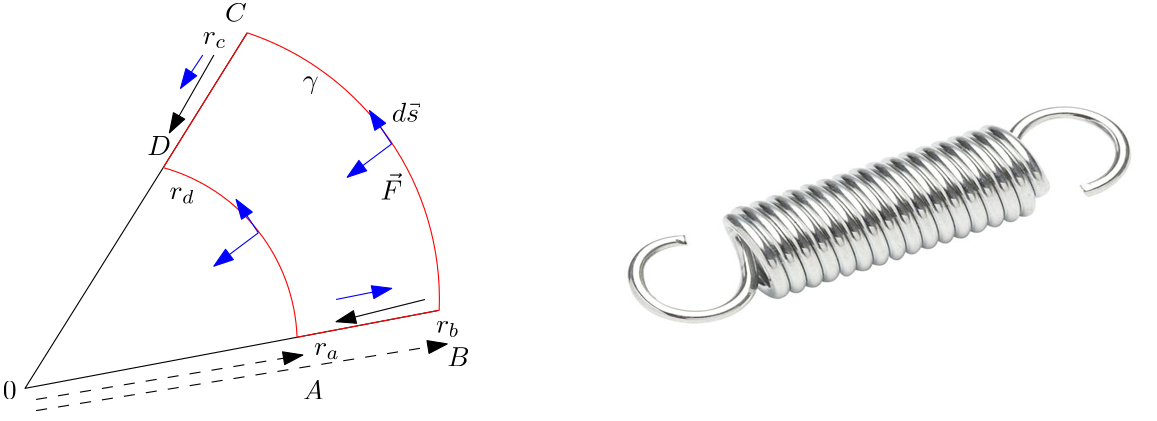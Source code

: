 <?xml version="1.0"?>
<!DOCTYPE ipe SYSTEM "ipe.dtd">
<ipe version="70218" creator="Ipe 7.2.26">
<info created="D:20221213211733" modified="D:20221213212036"/>
<bitmap id="1" width="650" height="650" BitsPerComponent="8" ColorSpace="DeviceRGB" Filter="FlateDecode" length="167725" encoding="base64">
eNrsvQV3G1mitvuf7vfdu86Z6YHGcIeZEzvomGOGGBLbMTMzMzMzM8kyyZYtMzPfV9qJxpM0
zYGZ7p73WXvV2ipBSmXHT727NhwdEUIIIYQQQgghhBBCCCGEEEIIIYQQQgghhBBCCCGEEEII
IYQQQgghhBBCCCGEEEIIIYQQQgghhBBCCCGEEEIIIYQQQgghhBBCCCGEEEIIIYQQQgghhBBC
CCGEEEIIIYQQQgghhBBCCCGEEEIIIYQQQgghhBBCCCGEEEIIIYQQQgghhBBCCCGEEEIIIYQQ
QgghhBBCCCGEEEIIIYQQQgghhBBCCCGEEEIIIYQQQgghhBBCCCGEEEIIIYQQQgghhBBCCCGE
EEIIIYQQQgghhBBCCCGEEEIIIYQQQgghhBBCCCGEEEIIIYQQQgghhBBCCCGEEEIIIYQQQggh
hBBCCCGEEEIIIYQQQgghhBBCCCGEEEIIIYQQQgghhBBCCCGEEEIIIYQQQgghhBBCCCGEEEII
IYQQQgghhBBCCCGEEEIIIYQQQgghhBBCCCGEEEIIIYQQQgghhBBCCCGEEEIIIYQQQgghhBBC
CCGEEEIIIYQQQgghhBBCCCGEEEIIIYQQQgghhBBCCCGEEEIIIYQQQgghhBBCCCGEEEIIIYQQ
QgghhBBCCCGEEEIIIYQQQgghhBBCCCGEEEIIIYQQQgghhBBCCCGEEEIIIYQQQgghhBBCCCGE
EEIIIYQQQgghhBBCCCGEEEIIIYQQQgghhBBCCCGEEEIIIYQQQgghhBBCCCGEEEIIIYQQQggh
hBBCCCGEEEIIIYQQQgghhBBCCCGEEEIIIYQQQgghhBBCCCGEEEIIIYQQQgghhBBCCCGEEEII
IYQQQgghhBBCCCGEEEIIIYQQQgghhBBCCCGEEEIIIYQQQgghhBBCCCGEEEIIIYQQQgghhBBC
CCGEEEIIIYQQQgghhBBCCCGEEEIIIYQQQgghhBBCCCGEEEIIIYQQQgghhBBCCCGEEEIIIYQQ
QgghhBBCCCGEEEIIIYQQQgghhBBCCCGEEEIIIYQQQgghhBBCCCGEEPLb41CF+uH+/v7BwcEP
vmxfhfrh8bdsb2+LNx7ff/y9eGpvb293dxev3FIhduJd2I+t+o2Hf88nH/XJPyEOSX3A4jMF
/MkSQgj53WharT+YVDgOD4VA1X4UnlXvOf4Ja2trCoVicHCwu7u7ra2tubm59DNKVBQXF2Nb
UVFRW1uLl3V2dvb19Q0MDMzPzy8vL29ubh6/EhAK/kS7qOMwPr9aIIQQQn4HCOF+bttPgjNU
uLOzc3w/gvD09HR/fz/0mvGRzMzM7OzsvLy8wsJCKLhNRXt7e0dHR1dXF6zdowIVPMRTjY2N
1dXVsHZBQQHelZWVlZOTg/dWVVXhWYh+ampqYWHheL7+wWyufojvArnzx0oIIeS3i2iU/kR2
ENyRqt14fX39E9PhKbgSORexFy5OTExMSEjAtqampqmpCfvHx8fxAoTora0t8eE/2Oj9Y83g
i4uLSN8I0TA+/omioiJYOz8/v76+HkKfmJhYXV3FRcInjeHi4kGd9wkhhJDfenA+XhdAwcKA
6qdg25GREURguDheRVpaWklJSWdnJ7LtxsYGpAmPC60fl+YvD+9Q+SdXArDtysoK4jmMX15e
jnxdpAJZG4F9eXn5k88RTe78mRJCCPnd2Fko8pNn4Wgk2ZaWlry8PATkmJiYsrIypFqYGnL8
/PVHn3Uz+2S/6An2E13IfvCOthqYuqOjA8eA40GghqkRqOVyOcx+3NGftMATQgghvy1gQ+HN
46lzfX0dYXl4eBgejI2NjYiIyMrKam1tRYbd2toSAhXdrcFxyYqeWj9t2OP6Fvl67xhiv+gH
DsThYQ+y+fGLAWRqxOe6ujocGCI8jk0mk/3YBQMhhBDy20ItSnWInp2dbWtri4+Pj4yMRFhG
Ph0aGlK3OX9+k/qYc8VTB+ot9qhecPDJ/uM2/2QM10/3vhb3l4+/HpqWSCTFxcVpaWnY9vX1
weP8sRJCCPlNsLGxpjLjgardd0vUDw6QNOHHXZVYD9bWVjo62pKSEnx8fFJTU1tb2+fnF3d2
9tTC3N9Xq/xIlY8PjykVH7j3+RYffnC4o96zf4A4vI1/92B/98Px7G7vbG+q69geHoj3Kgue
2t/b+eD6Y+Xg6FCUwyN84tbaxurcwmxHV3t2blZaRmppecnCwpz4BBzA1taG+rujqK4Z9sVX
FmV7m328CSGE/Es4+KSIzl97KvfBX11dHdHRkT4+Xrm52TLZyPz8/Pb2rtrFHy38N0EfR3Wf
V+nfwyOli6FgFFREfXtnfXNrFVuVpveUyj5QWhiCho6x/ehfVTncx86/2/Oh/E3KQtD7h/Dy
DuysLpvbG/LJ8c7ujvrGutTU5IqKMoViQrx9c3NdfX0ilP355xNCCCH/KjsLKR98zKeodHd3
xsfHhoQEZWVlwNEzM1Pr639rHFZP53W8/5gyfm9tYave+TEjKwW9s7uxurY4O6eYVIz19HZ0
drXW1lXm5WelpiWiJCbFRkaFxsVGBvl5x0SEFufnVJUV11SUdrY2jUj7N1eXdjZWD3Y2j/a2
lWV/5+hQKXToFaFbHXhF+MXBq4P/cfMuLS10draXlBRlZKRVVVXgGx1vN9hVJXRRjtUJIYSQ
f7qbVTrGVt2sjcrkpDwnJwtqRoHF5uZm1IL7pOv18Rk/Prk1rDL1xrh8RDrY19Rcl5uXGRYe
5OBo99pI76XW05u3rmpoPnj46O7350//5a9//PKrP504+fXJE1+f/u7rb7/60/XLF7RfPnn1
/InGwztazzRNXuvaWpn7ebulJsYVF2TXVpb1dbctzk7B0YcHH3I37I8UjOuHT6QM84o2czH6
GVvh6OzszPT01ObmRjz8waaDjzmaEEII+WcDB8Gi6hbdlZWl+vramJgoDw+3/PxchWJCpFG8
RrR1H78zK/ajwGjb25uoiKegSKlUUl5empmZbmdvbW5hrKun9fTZY+gYWx3dl4avdV1cHUNC
A6JjwoOC/Xz9PCHu+ITopMTYtOS4tMTozJSEuMjgt28sXmjef3jnxr2bl29cPv/43g3dl09N
DbWtzYxcHGyiQgOz0pOam2qHRyQbm8tHR7tC00jom1urohVdnX+PdRtT5mIc6vLyYktLU3Jy
Ir4mjlb9jfBF1A0IvO9MCCHkX5We1WVoSJqamhwWFpKUlNDf3zs1Nbn9sV+WMJfIniJdft50
PD2taGysT0lJcnNz0dfXffz4IaKxgaGOmbmRo5M9XJyVndbQWDMg7ZVPjKJMTcsVU+MI16I+
qRgbHRmQ9neNSnsmZQjcHXWVxeVFOZUleWWF2VGh/q6Otsb6WlpPH2rcv3n72oUbl8/dun5B
S0vDzNwgINCztKxANja4tb0qHP0hUH84wr/7vlDz5ua6OObZ2ena2mocc2Vl+cjIEO87E0II
+fXYGZEZQTIqKiIw0L+kpGhyUn78dq260ftjF+u/KwuLM339XZDvOwdbuBgx2chY3/7tG6Hj
9o7m3r6OkdEBxdTYzOwEtmPjQ0i7A9Ie7O/saunqbu3pbUfp6Gxuaa7raG1obapta67Dtraq
tKayBKWkMCczLdHZ0e75k4cP7t64c/PKxe9PnT31zaXzJy9dOn3u3NenT//16tVzhoZaUVFB
He1NiwvT21trR4e7H7qT7eyiHOztK29Hf/SvujVgbW2lr68Hgi4szEcFD0U7P1u2CSGE/Mvc
fLC3urpcV1fj7e3p5+cDR4u8rLbY8YyMp7a21/b2t5QDoPY21zeWEYQjIkNeaj19rHH/+QtN
O3vrxKTYuvqqnt6OUdng3PwULCwZ6O6XdPX1d6KggofYOSqTQtnYIvCiMjjUh+3E5OiUYkw6
0DMo6ZaNSsdHpQOSbvi6orwoLTnOztby0f1b169dvHT+9FdffvHd13++fOnclStn7969/OjR
jZs3z5879y3Kvbs3dLSfJyfF9XS3b29tHKruPP9tzJWqEeD4tYf4ppAy7BwSEoQQfXyUGX9D
CCGE/O+hnixL9N1ChhQTiczOTsfERFlbWyYmxsvlY+ImsoiW6jFHxwdBKz9pf3N2brKtvTEy
KsTM/LWu3ktTM0MfX/eCwmyYF9EYZVw+DOG2dzR1dLZ097RD4pD1pGJsemZidk4Ba8/MTqKC
gopianxiUibK2PjwuHxkQj6KumJyDG/BFvX5uampafnI8EBLa0NOdrqXt5uhgc7DB7cvXz5z
6tRfEJ9h5/v3r9+7d+3qlfMnvvvyyuXzerpa0VERba3NuKaAl3e3dw73f2DklAjR6+ur2A4O
DsTHx8bGRqvvRIu5QHG6xCygXOiKEELI/yxbW1tCzeqVmqVSqb+/b1BQQE5O1tjYqNrCqi5U
28e7PavzJhRZ31AVGhZgaWXySvuZsYl+SKh/ZVUJcjGkjPArHezt6m7FQ1RQ5hemoWC8Sz4x
CkEPDUtgaslAT3tHM/I16sMjSNCDsrEhFKhZ1MfHZUovKybwxulpBZyOKwelr1V7JifleFdP
T1drW2NsbKiLi62OjualS6f/+Mf/88UX//f7cydv3rh888aVC+fPfH/uzJ3bNwP8/KWSgfXV
tSPluOwPXoaOkZGPj8ZCHWVxcb64uNDb2xNRWrRsq3WMEygqGxsb/HUihBDyPwtiIDJgf3+/
t7e3q6tzSUmRegYt9ZAikZrVs2mJtt+2tpaExBhXNydTs9e2dlbhEcGlZYW9fZ0wL3QpYi+2
I6NSSBZ1hOKhIalE0tfV1dHU1FBTU6VaUaoY/2JFRVldXU17e2tfX8/AQD+yKnIryohseHRs
RDY+NiaXjcnHxVY2Pjo+IRd1+eT45JRCMT2J7YRCvrwyNzYubWmtTUqOtX5j9ljj3s1bVy9d
/v7U6W+v37j86NGDixfPX7hwwcDAID4+fmxsbH5+Vt3J7e/nBPtboMY1QG5udmRkeEpKknrF
K4ToY4O49/lbRAgh5L/PcaHAzvX19b6+vs7OzvDj8vKikDL8e7wDGOwstIWnIKy8vBw7O5vX
RnrWb8yDgv0qq0phYeTZwaH+ru426BgPoWYYGVvk4qbmuobGmrKyEogYXoad4WhYGCEd4RcF
oRhXBfjXV1aW1GV+cQFldn5uZm5WMT0ln5yAqUfHlF4ekY0ODg9JhwaxHR4dUZUh1VXB0OLS
DDSNeklpgZe32yvt52fOnjh56ptLly6cO3fm5MmTZ86cuX79urGxcX197ejoML4pvton7QNi
i6fEntbW5vfvHePi4uRyufoE4sKFwZkQQsj/IGIJRdDR0eGgoqWlRTX91w/cjRXKFo7u7u6M
iAgzNzd9/drAP8A7IzOlvaMZKpQM9HR2tfb1d0HH8wvTsrEh1OHl1rbGquqy8orimtqK3t5u
qVSK0Do3N7e+vv5ja0X9/aoZh2J48tbWFt6yAmcvLSlwfTAxMfYRmUw2CssOD+PYcAwD0l5c
J0xNTY6Py5qbG1NTkwMD/XHAGhqPzp8/d+HC97du3Th9+uRf/vInfX1dLy+P6urK2dlpMTea
KMe/u9izurosl495e3uHhoYODg6Kw1tbW+MvEiGEkP/xBF1XV2dnZ+fo6NjQ0KDS5YcptT8Z
1Kxu40Vk9vb2NDMzsbV9k5AQBy9DwVDz0LAEdpYO9sknRhcWZ8St5Mam2pbWBuiyt69T2Wd7
bkZM7AkpH6gQVwjqZZchYvU1g3LxjB9ZABpvFKZeXl6G5WFqqFkikXR3d+MIZbKRoSFpX18P
TN3f34uEjrSOqN7W1oKkHBQU4ODwNjg4EN/Cysri2bMnKG/f2hUXF0LQx1u2j99eF7ekUcG/
EhIS4u7u3tTUJFq2f3q1LEIIIeQfCs6bm5tIzS4uLlZWVvX19Ucfejd9iIrqub+EleBoxN6o
qAhIGcXX1zsnJ6uzsx3a7e5pFx26EJah5sGhfui4rb2pq7sNskaGnZufWl6Z39peU2XS/YN/
ZNDw/u4e3qTsXH1w+HHdqUN1HftVS2TsbKytLy8uwdSIz0Mjw8OjIxLpQBf83NvT0tZaVFKc
kZVeWl7S3tlWVVNZUVU+MCjp6euurK4oKiqAqe3sbFDCwkLa21vVjfn44pub6+prFRw8UjsO
aWhoyMPDw8HBAWcPp1F9aUEIIYT891CaF0ES4dHExKSysvLYbeiDj5NeqgR9tCumpG5oqEPq
hJffv3cMDQ0uLS2GrBFLsYWUp6cV8LJE0tfR2dLa2oy8jNA6Nj68uKiUsqqVeO/4XFvKBR0P
lOtYqU19PCirn1UudHV49GlRHvvB5/uxE65cWlqamZudUEyOyEahaVRg6oamxqycTJTG5obq
2qrU9BSUgqL85tYm6BhfobGxHt9OV1f73Tv7urqapaWF453ExHxooi76aU9OTgYFBdna2jY3
Nx+xfZsQQn77HP4Qx58VTb4//v5/rOCz1Ssvq2aWVg1e3t2ob6h2dLI3MzfKzc1eWJgTqfbj
AlKQ6e7m1sr2zrryTXubZeVFb2wszC2M8ZaExJiq6rLmlvqOjjYoWCqVDA1JBwcH4bgOJW0S
iWR0dHhvT0zvqfrMAzEd9+E/pxEY/wocCk1PTU2Nj4+PjCBLD4+Ojra1tRUXF2epSEtLi46O
DgjwS0pJLK8saWyuq2uozspJf+/iYG5p4uXjPr84s4mwf7S7f7iDcqhcVmNvZ29T3XlsZmbK
19fb2tqyqqrik5HgYigWZ/4khJDft82Fr1Wm2/9H7by3q1zq+EMqVi36gDA7IO0NCvY1MNQO
DvGfmpZDJR/Xd8ALdvcPNqB04eip6fG09MTXRrrGJgbuHs6paYmVVaWIxj29HYODA6o7vENS
qbRfBRwtl8sXFhbW19fF0Yoj/6d5WZXB99WDuHE1srq6Ojs7i6jbp6Krq6uxsbGkpCQjIyMx
MTEuLsbNwzUyOiw7N6OkrLCppb5/oAeajomLDIsIbm5t2NpZxymEneFlmPrw6EODv1incnh4
0N3d1db2DaK32I+d6u5kH7uWEUII+c1H6V/whn+sHOyL+SqPPubxg35Jd1h4kJ6+1nvnt23t
TaLNWZX1hJ33Dg63UaDmhcXpnNz0t+/emJgaODjapaUnibvJXV0dcPL4uAwZGVKG9QYGBsbG
xuBlMYPWJ9/rn3k+j68lLcCVx9ra2vT0NI4QFxLC0Q0NDYWFhampycmpSdY2Frb21qnpSdW1
FW0dzYPDkhHZYGl5UVFJPny9sDQLKYsQfXj0Yei3WIoLlaamBtgZCbqnp0v9lHpMlqqlghBC
yK/awj+W9QT4u388b6pT53/TzmB353B7+0OIk8vHYmIjXmo9tbQy6ehs3tndUDVfq+eoPFDd
cd6FncfGhzKzUkzNDHX1Xvr5e2ZkpjQ01vT1d3V2tXZ2tsPOSI5QUnd3N9Q8MTGxsrLya5iU
48euB7ATORrHOTo6KpPJoOnm5ubS0tLs3KyomHBPbzcbOyuU2Piozu62MfnI9u6GRNpbVlHc
2Fw3tzAtWraxU71Kl9rCCM6WlubOzk79/b3qp44NyCKEEPLbs/MvydTHff1fsPPOzp6ye9XR
0eLiYlpaipm5kdarZyWlBYeqFZAXkQ1VPaAQn5XrMqvuNS8tz5ZXFHn7uMHOSM3pGcktrQ1I
zT29Hdh2d3dKJH0ovb3dkN3MzMzGxoZIrD96UfHPRYzVOj4mS3146+vrCoVicHBQtHUXFOWX
lBXHxsfYv7MztzRzcHoXHRtVVVPZ3tm2sDSP0tLW3NBUP784d4gLmN0tsYCXem1rMdiqvLxU
R+dVYKD/4ODAZ0PFCSGE/JbsLAwinhKrKmyrQGV398fvV/7jdhbgM6urq62sLIyNX0dEhsDC
omM2HP23VRR3N7BnZXW+prY8KNjX3eN9cIgfUnNlVWlrW6OY5WNkVKq61azs+qVQTMDL6hlF
xFDlg4Nfu5JwkhcWFpCjR0ZGevt7qmur4hPjwiJCA4L8zSxMXxsbBoUExiXEdvV0bu1sLi4v
tLa31NbXTCjkh59NMy4eLi7OBwcHGhkZenl5jIwM/f10LoQQQn4zdobCdlWdsVZXV5eXl+fn
56enpxUfmZqaQs7F/rW1tc3NTbzyv5xGEZyFmltbW93d3XV1tQMC/CBW1eCgDeFltWvEWKq6
+kqk5jc25m/f2YSEBuTmZVZUliA7d/coG7THxkbHx2UTE+MLC3OqXsp/96V+TM3/knvQ6n9a
PW0Irh/Ux4DrCqT+4dGh8YkxBGTEZy8fT3dPN1t7Gz0D3cDgAIToxuaG5dWlqRkF7AxHr22s
qleTPN58jfOAM+Ph4fbq1cvw8FC5fIx2JoSQ36KdxSwWEMTs7CxcLJfLkeOGhoYGPwKZdnZ2
SiSSn5308qfZ2lJ208I/ERER8erVK2Nj46KiAvV0WB/7g6krewjIgUE+ULOrm6Ofv1dsXGRN
bYV0sA9q7pd0i/UpIGikRXyCquPTgbhX/ommP1fzz4wU+18wsjgw9RKZ6mfFXX5RRzSGoEdk
wwjRSSmJ712c3jm+fetgb/BaH5Xk1KSevu65hVnF9GRHV3tpeQnOEgT9yVWNOIeVleV6ejpa
Wi8KCvKOLRdCCCHkX6Nd9XAntQ4+mSZafdNT7QjYAXlZJpPByPAvtj09PWJQUm9vL9RcWVlZ
UVFRXl7e0NDQ3d2NncPDwwjUcLpq2PLB8X9dPFRHbNVY472jj8OLUM/OzrawsDAwMICjFxYW
VHo63sF4D5H54HAH/vX2cTe3MLa1s0IlOMS/rLwIOm5paRJexhUEIj4S/a+/+fqX/vhUd5Pn
F+cg6LaO1vzCvIAgf2sbK1d3FxMzY0trCwh6cFg6Oz8zoZDLxkdLS4vn5mbE7WZxDtXXOSsr
SyUlRYaG+hA0TC3uXRz/YR3/leB/HEII+ZVIXJh0Z2dndXV1ZmZG9ByGmpGaBwYG+vr6EJar
q6vT0tLCw8NDQ0NjVcTFxWVkZOTn55eUlNTU1IyOjiII4xPU6U9I//P5JEXjOSrNzc3u7u4I
zo6OjvgnPl4h/E0rq2uLEPTM7CSS8jsHWytrMwtLEwRnqLmtvam7u1MV66Uy2QjUDAf91G3x
36Cd9w/3NrbWF5bmx+Sy1vaWzOyMwOAAZ9f37p5ub2ytTc1NIqMjIOiVteXp2an29tba2mrR
vo3sLO5BiwIXj44Oh4YG6+pqu7o69/R0qa5/dtQuVi+ozRUnCSHkX2Lhn5gNDBqdm5uDlOHZ
8fHxyclJhGIxDhdqjomJ8fDwcHZ29vLygqPDwsL8/f1RSUpKgrWh6aKS4oamxsHhofnFhc3t
rb0D5aSW+PSNrU3RC2x3f09Utna2sV1YmPPx8dLR0dHV1cUnqA8S25WVFXFvdH1jeXdvs7gk
z87eysbWEtnZ/u2btPQkiaQPebmvr2dyUj4+LpudnV5fX/8ktv/Wf17i7GGL84ZzODUz3d7Z
UVxa4uzq8tbhXVBIcEBQoN1b++TUlPEJOcrMzFRBQV5XV8cnd5/Vs5FD346O7x49euDv7yvm
5Va7WL0k9O+m5YEQQn79Ulbf6Dze0K3eo86zENz09LRcLlcoFGJ9pREV/f39OTk5CLlIuJ6e
nm/fvnVzc3N1dX3//j1MHRwcDEdHR0fHxMVmZGVWVld1dneNjsnmFubhaHUH7Z293f3DA+Fo
1FHJyckyNTV+9uwZPg0J/UjV7i1avFUt4eLO6V5vX6ezyztHJzs7e2tk5+iY8I7OFth5YKBf
zDoyNzeztrZyXCu/jxZacXkjCk4dBK2YnuofkFRUVQaHhvj4+UbFRHv7+kDQaRnpSyvLW1sb
g4MDxcWF9fW14r6AekEr4eulpYXc3Oznz58iQZeVlRx97GOgPmn/tf4DhBBCfnlG/ok9nz+E
DdfW1mBk5GXYeWJiAmqGqaFmhGgk6Pz8fOjYxMREX18fPkXgNTY2tre391ABR4eEhERERcYl
xMMUeQX55ZUVbR3tY/LxxeUl/EvbuzvC0erK5JTCzAyfZ6StrZWenipWZtzY2FIFOuWxic5L
K6sLEZEhFpbGTu/t39hY+Ad419ZVjowqF2GEnRWKCRzvxsbG8Qbt383NU7WXoWmxXdtYn52f
GxweQoh2dXdDgi4qKQ6LCH/n6NDY3CRuOre0NMXHxw4PDx5fKUNk54ODvbGxUU9P96dPNe3s
bPDDFZc0ailvbm7yvw8hhPxvZS7VCsU/HaU/mZcDZlxeXhadtOFlCFomkykH9QwPj42NQdYt
LS1Ix5Dyn//85zNnzly5cuXx48fm5uYuLi5OTk7I1D4+PqHhYZHRUbHxcXB0QlJidm5OTV0t
cvTUzLRwNIpI09jiBY8ePbCwMLO2tmxoqBNqwIGrD0m5RsXudlFxnoWliYOjrZn567fvbErL
Cvsl3X39XTLZiFw+BjUjHh7vmP176tf0Ydmro0Nh50NVmsapk0gHRsdkJWWliM/hkRE5ebkx
cbHvXZwRmXFJs7AwV1VVgYLK8eCsbu4uKSkyNTXW0HiEH+jCwoL46Ysmbt50JoSQ/9XsfPyh
mE5ka2sL6XhlZWVpaWlRBSp4iJ3iKfyhhp1hZAgaOoaUURkaGoKmUcFDCNrT0/PEiRP/+Z//
+fXXX8PR165d09TUfPHihba2NmKw43snLx9vODoqJjo6NiY+MSEjK7OgqLCppbl/QAJBb+1s
C8s0t7YYvDZ89uyJqdnr2NjoiYlx1WH/7ZiRhXHYIyNDvn6eJqaG7xxsYOf4hOie3g4xS+fU
1OTy8iKKGBkkLjl+Z/2ND48JWl0X9wUmpxQTisnC4iILK8vA4KCyinJsw8JCmpsbcU4Qoisr
y6urK9fXV4+rWYRoXNjglVpaLywsLMrKykTLNn4HeN+ZEEL+OeAvLf72QsFzc3NiyUKoVgxe
BqjgIXbKVUyoQGXsI6irukPLJicn8QmweU1NjaWl5VdffXX69Olvvvnmj3/847fffnv16tWH
Dx8+e/FcR0/3ja2Nf2AA4jOiMeycmJyUkpaKlFdeWdHe2SES9MzcLBLfrTs3DQz0XhvpQShI
yaJxFWYQldXVVZgFAdDTy9XO3trYRN/Z5V17R3NfXw8OHwWHKZq+xQpWnw9Y/h2IGkn58/nV
RM+61fU1xfSUbHwMXnb39HDzcM/Kyba3t42Pjx0cHDg42Gtvb8VlT29v9/F5w8RtaGwhZWtr
S0NDfTc3F6lUcnTsprNYJJoQQsgvkewPLneovof7eUHa2tzeWlpZnp6dGZ+QD4+ODAxKUUZk
o6j3Sfo7ujpRYMy2jvaevl48NTg8hGenZqbnFubxZx9PtbQ1V1aXdXS1t3e2VddWTSjki8sL
RSWFL7Se/3//8f/+4Yv/PH/x+798+ddTZ04/efb03oP7L7R1oFsrWzufgMCElNTk9Iy4pMTY
xASIA3YuKSuua6idmZuWT46HhATduHHtzp1bb95Yzc5OHxtCdaRekaq/vzcoKCAw0B+vefrs
cV5eTldXR19fHy4qxOzZ/+bNsOvr67Ozs7jKysrK8vX1DQsLS0pKwJVMVXXZ0vLc5tZqfUN1
aGiwavgzLmOOjo+fWllZ8/Pzs7Qy1XzyIDEpVsRqPPv52Dfxs+DsJYQQ8ssRrcTidiQiFbai
srO3u765sbC0CNXKJyegWhgZ8pUODXb1dDc0NSJw5eTlpmWkp2dmQJ25+XmIt9W1NU0tzTD1
6JhsckqB0t3blZufFRsflZKWmJAUHxwalJufMzWjyC/M09HT/vLrv3538tvzFy9cunL5xq2b
t+/fu/fo8ePnz7V09RycXVIzs/KLS9KyMlMy0pGj4xLiC4ryYee2jlbYGcm3srLc3Nw0ODhQ
tE6vra2IYbli8klsi4sLjYwM9fR0EPG8vT07O9u7u7ulUimC/MrKipg0+/cxcuq/gOgFh5wr
k8m6uroKCgqQguFiRyf74BD/tvamg8Md2dhQenoqQrS4wBMLaB4qV5pUnrHS0lJLK5PnLzSc
3r/t6+/6uO7z0WenU3h5j3YmhJCfRT1QWRTRoVf9EJEZ+Rd6HZOPQ7VQ89DIMOzc2d0F/2Zk
ZXr5eLu6u4WGh8XExWIbERUZGx+Xmp4GTReXltQ11CNKz87PDY8OIT4nJif4Bfj6B/o5u763
f/fWx883ryDf29fnzr27J06dvHLt6oVLF5WVG9dv3r136caNuw8f6RsZu3v7FJSUNrW1FpaW
lJaXJSYnxSfGpWWkwu9dPZ1LSwsrK0tVVRViWgx1dlaPA0LF39/32rUrt27dsLAwq6goGxqS
9vf3j42NLS8vi5nHxAod/4aDgI5fk4i+fJ2dnRERYV5eHq5uTsYmBnHxUatrixubK01NDTEx
Uaurq8fXwxJmn5ubc/dwNjE1MDE1jI4JV6fjzc3tHwnOtDMhhPycl//ezsd7DaE+PTujmJ5C
aoadEZxHZKOwM4Iz7JxfWBAYHPTexdnFzRWOhmTF1tffLyQsFLKOT0xITk2BT5GyxyfGFNOT
re0tPn7ehkYGDk7vPL29zC0t3jq8w7te6SA+f/Xtie8uXr70/YXzF65cfqj55OylS7fvP0CI
hqmDwsIHR0faujrxUbgqSEpJDA0PSU1PycrJLCsrkclG1BNOisgsvLy7uw3rIvEhMl++fBHZ
OS4uRoyfEtN6iwx49HEisn/D7Kxu0hcVCLq3t7ezsz0kJAjCfW2k5+Lq2NRcBzsrFBPJyYm5
ubni9Wtrax/fqJR1QWGOs8u7t+9s3thYTEyMi3sKx7vN086EEPIT/NjCxLv7e+rppMR2e3dn
ZW11amYadkYRPXvhaNhZIh1AfIZ/4VbkXxQjE2MdPV27t/YwtZA1BB0eGYGSkJSIHF1dW4MQ
Pb+40NHV6ebh/vKVlqW1VUBQIOTu7umhq6/31Tdf//FPX8DON2/fOn/50uOnz67evn3r3v2r
N2+dOHP2pY5uTkH+uGKyf0CCY2hubcrJy07PTIuICo+Pj+3oaJubmzkemcWsVlDz/Pysh4fb
nTu3Hj164Ofn09LSBDuPjiqn8lYv1iyC87/npNBCyvju4kJle3tbtXbYZGVluZ+/l9P7t3b2
1jC1XD62ubne1dXh6uqMa6GjY8OZVfeXD+QTo75+HhD6i5dPMjLSVleXf+J3kHYmhJBfmqM/
6wm2trE+MzeLgvgMRwtNi15hyM4QdEFRoau7G6T8WFMD5YXWSz0DfQ8vTxT4OigkGIIWjobH
Y+PjiktL+iXS5dUVBHDka/EWvFhMhYH66bNnkKBPnj518uyZ67fvPHjyBNsbd+7ef6xx7uIl
A2Oj3gEJ/I5DmlDIu3u7ikuLEJ9TU5NTUpJaW5unpxVimA/is3J8s2rOyYaGupcvn9++fdPU
1BjRDzkaglYNbd4Wyyz+k1eV+hUiWqfFNDJiz8jICPJvRmZKRGSIo5O9vb2tmHN7eXkxPDw0
LS1lfX39eO5WroKxtxmfEIUXa2g+sLKyUK3+/GNDnmlnQght+6PdsMX9ZURm0fXreDcwURd2
np2fg5eRmsX0yyiiibu3vw8hOisn+5HG4z//9S9Xr197+vzZ3fv3LKwsbexsYVsUBydH5GIE
ZDg6Ni4BJTEprbyiamR0TDIwGB4R9fTZC32D1za29l7evu4eXvqGBpeuXP7mu2+/+u7bk2fP
3X38+Pb9Bw80NLV09ZCgb9+/5x8chOPBga1trE5OTUik/a3tLXl5OUFBAdnZmUjQ0IdYsgFq
hqAR92ATLa0XT55oeHq6FxbmNzU1IDsjUP/Y9OD/hqib99UyVY1VnxocHMBZDQjws7V9o47P
zc2NgYH+AwP9qtaJDzZXrrB5uNPT22H/9o2Rsf69e3dwqrFTda+BEELIz9tZ7eXt3Z2NrU2Y
bmVtFXlWHZOxXVxeWl1fE0OoYMPJKcXomAwuRmqGl+WTE6KTGJ7t7O7y9vW5cesmMu/X336D
2Hv+4oXbd+9A2SjPX76wtLby9PYKDg2JiIwNCY3MzMrLzSvKyc2XDg739Q+4unk8ePjYyNjU
zv6ds4ubX4D/O0eHB48efnvq5Jfffnfpxg3N5y80nj2HoF9o67zU0b5x53ZZRbmq09rB6vrK
5vaGfHK8srK8tLQ4ODgwPT21q6sDglY3bs/NzVhamhsY6L148SwyMryxsb6zs31lZUnVkfsH
Zh35t03Q6i++vb29urqKihjpjHMbHx/r5ORgbm6Kc7u2prz7jDNZV1eD06hevlO1gqRy1Wxn
Fwd3D+eLF8/D6aK3PP8nEkLID9pZuFg9f6O4mwz/wsJiwLIwr0Q60Cfpx7Z/QNLV040tYrJi
egqahoXxMjzV09cLHXf39uBZPMQLIHfstLZ5Ay+fOnP6yrWrSL6i8vDxIzGpCJ718PJMSc0U
JSExNSk5vaS0sq29E5/l9N7l4SMNIxNjZG2EbqTswOAgA2Ojr7478eWJE7fu3X/6Uuveo8fP
tF7pGhrcffgAusflwaFysA6+0d7K2jJ03NvbjZQXGhqcnJwoGq6RoJeWFvLzc6FmRD9sMzLS
2ttbkZ3ZsvpLgHPn5+clEklxcXFUVIS9va2/v+/Gxtr8/CzUjFMtTvJHBSvnJ4Gjy8pK8MrX
rw2ePNFQn2rVxdKRWCrl6GMvMkII+Tcy8md9sNUdsFHZ2tmGakXsxXZqZlo0U8O8EG5NXW1t
fV1VTXVpeVmxauAS9rS2t8HCeCXCNUzd3tlRUVVZXVuD/XkF+RlZmUiySNMdXZ0mZqbfnvgO
qRkhGoI+d/57BOp7D+5rPNHUM9B/Y2sTFh6dlZ2fl1+cnJIRG5cUn5CCBF1X31jf0IT0/ULr
5dPnzyBocRs6MTXF2Nzi5Pfff/HXL+8/1nhtavZSR1fj2dNXerr4TOh7e3cLgoaaD1V//KGG
4eHBzMx0xLqsrIzm5saxsdHa2mo7OxuxOoabm0tBQV5PTxein7gfzd+Wn2Vzc1OhUDQ1NeHC
xtXVGeewu7sTOpZKJT4+XhUVZeo+eB9P6QHOMF5mZWXx8OH98PDQT2ZgEx+7t3dwSD8TQv5t
Nf0xOKvnbEReRupEQViGlEVlcHioraO9qKQ4NDwsLiE+MjpKVBKSElPT0+Bo6BhSxiuRoFGk
Q4Nwd0RUZFBIMCzp7umBtzQ2N+ETDI1e/+XLv8LRJ06dPPv9uctXr1y7cf3WnduPNB5rab/y
9gkoKi6vrWuCoLNzCnJyC9Nh96yc+saGyuoqT2+v+w/vaeu+euf41sXNOS45PiMn28TK6uTZ
c99fuoz4/Pjps0dPNE0tLQxeG+LTqmurdvd3UA5ValDN3rkDd8Aj0dGReXk5o6PDQ0NSRGlH
x3evXr3EzvLyUtU8k8r5SVSjrsjP/xatr6+PjIzU1dWFh4c7OzulpCStri6vra1ERIS5u7vu
7m2iwLfbOx8S9PLyImL1OwdbDc0H2jovxsaHxbM44eo7CLu7+7QzIeTf90/rsbvMO3u7K2ur
yMtDI8Oz83Ni8DKEOzAo7erphoJhWCTWgKBALx9vNw93mDc4NATbpJTklLTU9MyMgqJCOFq5
7O/ONoI29G1kYmz/7i1e/97FGZnXPzDA8b0TjHz67Bmo+cKli1euXYWdlRN/3b2DwKtvYIy8
3NHZ297RA0fX1jWUlVfCz/ioiqpy2NbZ9f2de7d19LTeuzjYO71Nz87KKigICAl9/kr72q3b
DzWfvNTRRrG2efPsxXMTM+Ph0SGoeXN7Qz2EFhlNIumLi4vx9vYsLMyXyUaQoOPjY5Gdsa2r
qxkfl4mgRzv/LKIVemdnZ35+XiqV5uXl+fn5+Pp69/f34kKoqakB1zzSwb6Dw52d3Q0x/Reu
kbCFwd++s9HV07p562p5RbFy8rnDHZWdP3Q529nhySeE/P7ZUyFu6h2fPVsZnFVl9/BgeX1t
am52DGFZPo7t8JgMZUg22j8obevqzMzNcfFwd3FzRYCFah2cHFHx8PJ0dnXx9lWu5JiYnJSZ
nZVXkF9bXzc8OiI6j4VFhOvq62nr6kDrKGYW5ki1egb6J0+fUgv66vVryM6wMwoysIGhSWFR
2di4orunr66+sbGpBcEZgo6Jiy4pKy4tL7J6Y/7g8R1jMwMLG3NHF+eCsrIh2VhBSamVrZ2R
mbmlzZvnr7TwjyKkP9Z8lJicADWjiOlHxBaCaGtrgUdcXZ2LigpmZ6e7ujpiYqJSU5P7+npW
VpY+TjJJQfzs79WHxZo3NjYUCkVDQ0N8fLy7u3t+fu7Cwtza+tLTZ4/TM5LxktW1RWFn1fwk
BxUVZbZ2VpZWpvfu3/T2cVPFarW7VX0Fdnl2CSH/vsEZkVnYeXt/b355aWJ6Sj6lUMzODI6O
oEDTKKh09HSnZWXaOzpAeVCtlvYrSNbW3g4JWsz9hQSdlpFeWFwEQYt5RZCd5xbm5xcXIFbN
p0+Qjt85OvgF+NvY2eK9585/DzUrxyyr+m/DzgjOd+7dvXX7/pmzF0xMLRub2mbnFkZl4xLp
gHRosLyyLC4hOiYusryyJD0r2cbeUv+1to6htpWtjW9wcHe/ZHZxqayqOjQyKiwqMigs9LWx
EQ5VB9cF+jo1ddWIz+vrq2LwjnqWMAjax8crMNAfEW9mZqq7u7Ompmpubub4HVL+kvwSxBRq
i4uLvb29RUVF/v7+UVERqsWq9uzsrR2d7FHZ2FxR+VfMT3IwODjg9P4tBP1S6wnKxKRMbWcx
L/chzz0h5N9Hx6rBQWKm6N3dXbF0xcbONsrKxvrMwjzUjNSMgsiM4CybkMPOI+NjEHRFTTWs
9+TZU6Td7y+ch0+fvXgO1SJBO753QoL2DwyIiYsVy09gCylD1kMjw8urK0UlxRpPNK/fvGFp
beXu6YHo/UpH+7GmxuWrV2DnM+fOwt33Hz6AoHV0DS9dvn76zDk3d8+p6VlcP8zOz6nGZHUg
Q6ekJaZmJBaV5kHQfoEeBiZ67947WdrZxSQkDo7KJqZnWju7quvr6poaA4ODTM3NDI0MEJ/d
PFznF+dEh2GRiIWgV1eXS0qKIGhvb8+Ojjax0OXa2oq69ZV2/sV2Vm4Rn2UyWVtbW2JiIk4p
LnW2ttfyC7Kfv9Acl48oE/b+1tGHTonKXtzhEcGws7GJ/s1bV+obqlXPfmivEP0huOwzIeR3
z9ra2ipstLyMgDM3Nzc9PT01pZx1E9l2VlWgZkTmccUkvCwZGoSOpSPDKAPDQxA0XjAqn4D4
zC0trl6/dvrsGQgamReyNjY1QTTW1dVFIoasEaXFrF9wdFJKck5ebltHu3xyAoLW0dOF080s
zD28POF0vBhvxOcIOz949BCC1tB8rq1jcPbc+Xv3H9bWNeztH66srW7vKnt2Tc9OIjjDzmkZ
ycVl+VW1ZRFRocjOljZvXD29yqurVjY217Y2+6QDsHN7Z0dEVKSD0zu7t7YPHz/wC/A9Pnvn
9vamsPDW1kZpabGLq2NCQlxPT9f8/KyYqOTYi8nPeFkMWjtStW/j9wqXOIjP79874sQuLs3C
y9dvXK6sKhV3lsXMJOvrq3hrTk6Wja2lpZUp7JyZlbq2viSWlVR/+GfzbxNCyG82HePvm+rv
pSjbu1tLK4tTM4rJqQlsh0eHJNL+MblMNj46CPfKhicUkyiK6amZudm5hXmkVNmYfEA61C+R
trZ1dPf0SQYG+/oH5BOKhcVVbItLS6DUb7779tqN66dOnfjiiz98//3Zu3dvP7h/18BAz8jI
yNvbOzklLSY2Pi4+MSExOTY+prC4oLa+ZmhksKqmUlv31dXrV4xNjXT1dWBMhOiHjx/Bzl99
8zU0jTD+/IX2vfuPIeir127p6RviX8TffaTvg6PDja315dWllrbGlLTk6NiI1PSk7t6urJxM
G7s3JmamEVHhHV2d65treE1bR2tDU710aAA7rd5Yvnz1Qt9Qr76xDmdDTJT9cfgtYtre7Jwi
NS3BytosLT1JMtADm4hm7a2tD8NvD9l1+Be0yYizBPnOzExJJH2RkeEouASSSiV29tYRkSE4
1SurC0d/m7J7v7+/F3a2fmN++851+7dvoHLRuKH+KJ5YQsjvzM7KAUT7O1DVwhKEi4w8MTo2
Mj4xhi2MDFF2dLU3Njd09XTCaJ3dXT19vYPDQ0i4s/Nz83jPwtLg0EhDY3NdfWN7R1dDY2tF
ZW1rWxfErZiaSU5NQQT+f/7v//nmm69u3Lh2+dKFkye+vX7tiqbGo5cvX9rY2Pj6BSQlp5aW
VaWlZ8KPaRmpGVnp+Ocg06SURAsr8/sP7/n6+9i/swsICgwODUEAh6Bv3r4F4z98pAFBw843
b927dv0mPkG5lvT+oZg+FIKenZ/BNUZqeoqHl3tldYV8cjwnL9vgtb65pRkquAIRA5xb21vw
7do72/wD/UzMjA2NDJxd3+O94ixtbKxBwXv7W9s769s7a+Py4ajoUC9v1+KS/JFR6dTUpEhw
nywF8vmkYeQTOyM+z8/PDg1J8/JyQkKCenu7x8dlIaEBLq6OS8tz4r6z+hzK5WMeHm5w95On
j4xNDHBdJG4oCH3TzoSQ35edlUU9/fX4hFw2PibmEhHDo/ok/bX1dWkZ6XEJ8RlZmemZGdhm
5+YgFNc3NkDTo7JxZOmZ2fmh4dGKymp4Ni09Oy+/ODevKDsnr0cy0NnbExgcdO7893/4w3+c
O3fm6tXLFy+ev3Ll0q1bNx49eqStrW1uYYXsXNfUml9ckpmdlZOXGxUTnZCUWFFVDkcj+eoZ
6L51sIc037s4IVyHhocYmby+ePnCtye+e6zxBGrGFsFZQ/Pps+cvcbT4Rls72+JWJPIvrjp6
+3ti4qKDQ4Mk0n5cfsQlxCIdOzi9Ky0vwbMHR/j6q82tTRMKeXVtlae3h7WNFQyu7L+9uQk1
iIyG87Szu7F/sHV4tNPd0+bm7uQf4N3QWDM2Ngp9q72jrqh7vPPX7MfsjO3KytLExHhzc2N8
fGxJSRHqObkZkG93T7vyF1N19sQWyTouLuadg62+gbaG5oPWtkZhZ+Hlf8NFtAkhv5u/hz+A
akYRqBkpeEIxCTXDyCgjslGYemBQWlldFZ+Y4Bfg7+PnC8mGR0ZERkeJ3lzQdFFJMfJyW3vn
2PjE0vKqdHAYRo6MivPzD/b08gsMCrG0sXX39sLrHZwcL1z4/uuvv4Saz549fenShWvXrty5
c0dDQ+OVtq6zi1tOQXFTW2dVdW15ZQXidnRsDK4H8gvzoEtYUlv31bMXT3X0tJ2cHZGskYVf
GxteuHT+9p17L17q3H/wyMTU3Mra5uatO28d3uHIPwpa2WiPaLy5vTEwKIGdQ8KCYWe4GCFd
V18HgRpSFq0HM3PT0qGB/oE+XBV4+XgiXOOSYGBgQPQZVrds7+1v7iKUb68WFuU4uziEhQdJ
pZLFxfmpqalPTriwM7PzT9gZbG1tID739HRVVJTl5mbjZJZXFL94+aSktODwaFc4V2xxRqFv
2NnE1PDa9Uu5eZnH7fwjC1cRQshvNTtvbm8hNcsnJ2DnySmFmOxraGQYgm7v7IAo3T093Dzc
YWcxqYi3r49oYQ4JC4WpE5NS0jOyyiuqJAODC4vLc/OL5RU1FpY2iLR+/oGevn52qlWl3tja
3H9478y501DzmTOnsL18+eK1G9fvP3zw/IUWipOrR1tXr6phvBkZHFcFsD8cnV9YAF9DrLDz
K50XxqaGDk72xaUFZRXFXj7uGk80kZe1dfQ0nzzT1tUxMjE2NHqNw8P3WlpZFjNzKsfC7u+s
rq+0d7b5+vtk52Zh5+jYCD4T8RlbxOellUXsnJpRdHZ3jMllWTmZtvY2fgG+WVlZCoVCjJna
3FpVCXoX8RnbhcXp6JhwA0Od1NRkuXxsYmLiExFzmaqfFrSowLDr66t9fT2IzxkZad3dnY1N
tU+fPY5PiN4/2BZe/thqfdDZ2e7gaGdkrH/x0rnQsEAxpad6LWmeVULIby4j/4SdEZxFaoaa
oWlsUR8cHkJpammGfy2sLGE9MwtzbFFHOPX09kKaRoEHwyOiYuMSEJnzC4ogVvmEYnpmoay8
2tHJVeuVjk9AYERMNISON7589eLUmZN//ON/IjgjR9+8qZyQ8+79exDrpctXb99/FJeUOjU9
ixje2yeB6+sbmpDQkdxT0lKbWhoDgwOs3pg/1nygpf08OMy/tKJwdGwITxmbmNm/dTAyNn2k
8fi1sZGW9isou6GpUTXd6N/K3sEuEnRDU72bh2t9Yx32zM7PxMRFI4MLXwuVyyfHkbIl0n48
hWRtb29fWloqMtrHGTB2D492sEVp72g2fK37+rVBXV3NnAqG5V+IusEfiXhnZ2toSFpdXRkf
H9vR0SYZ6EF29vJ2U80GdnD0t752BwrFhIenC845sjM0vbg4r54BhncQCCG/6j96R4c/WJSz
iPxQUdp5fVMxNQMnQqyoTExOoT4qGx8cGunu6cvKzrWwtL51++7lK9dQXuloQ9POri6I0v6B
AUEhwdExcckpaUXFpWnpmXHxibl5BcMj42vr21XV9TDmqXPfG5mZunp6ePr6OLu+v/fg7h/+
8B+ifRt2RnC+fffOAw3NW/fuX7x6w8DYrLtHsrq2NTe/jAMYkA5B0HkF+TFxscWlRUUlhaHh
QTp6WqYWr9/YWTi8txsalSwszWflZMPgSSnJYli05tMnjzU17N/Z4SnlpCKba2LebOHf5dWl
3PyckLBgKBh7evt7PL09TM1NpmdxXTAlJD4iG56cmuju7UJ2NjExcnZ26u/vVbdsK5VxiA/c
FTNmJCXH6enp+Pv7trQ0qW5Ab+zs7BwXNBP0D3LsjrxytPj0tKKioiwuLgYJelQ2iHT8xsZi
YXHm79+CDL0dFh702kjv3v1b2E5MjIu1MI5Urd88z4SQ35ydN7e3frDs7R+ub2zNzi1AzbIx
ObysLsMjsnH5ZGtbh4urO7z87Xcnz5xVTth1595dHT1dONrqjbX9u7fuHl6BQSGFRSWIzzm5
+ekZWWnp2Q2NrYNDsvaOLnPrN4+fPtF8/sz23VtvXy8Hp3dPnmh8990333779dmzp/FRN27d
fPTkqZGZ+ZMXr+48eOzl7Y/orZxUZE7ZFXxufrGnrzc9MyM4NCguIba8siQqJvydk62VjZmx
mV5oROD84hy+RUdXJ2J+UUmxrb2dwWtDVYJ+WVJWDEEfHO1DuCgw79bOJkyNPdBuUIjyvdg5
OCy1tLZATEYd7hYq75P0jsll7Z1tHh5u2tpaycmJ6+urMPLO7sbH+Z/3xEoNE5Myb29PXV3t
4OBAuXxseXkZglbfA1VP58LfzM/t/PG0KGcUWVlZqq+vTUtLqaqqGB4ZsLO3NjE17O3rPDrW
ZC365iUmxeIpDc0HL7WeInGrhkIr2d7eZnwmhPyKdHzsj7+y/nH1qL2D/dX1tdn5uamZacX0
VP+ARD6JWKwYkY2KHl8TiknsQWKcnpmbmZ3HY8nAYEdnd2+fBJrGfpgRARaC7uvHX8t3f/7L
lydPnfnjn77481//cubc2Vt3biOi6urrmZiaGxgavXd2DQoODQ2LSE3LSM/IycjMbW7pwEc1
traZ21ifOHP63qOHZhamdm9t37s4mZgZn7/4/Z//+qfrN2/Aztdv33mpo/vwyXMIWkfXsKy8
Gse/uLQGO6OC48TBFxTlBwYHQM0QdFpmkr3DG0NjbTNLo2Jl3yGldptaGsWwL1wDvNLRsrW3
MTJ53dreIu47K1eE3NuGo6Fm1OFlxOfM7AwxnGp0bOSd49vCYuVHra6vCJV3dnfMzE2XlRc5
vX9rbmGMQIcTvLS0IOYkEfNgoIJtZ1crfGFq9rqkpGh+fh6CRnzGzwJJ73iXY/KjV5Sq2/pI
zSkpSbW11UPDkrT0JMi3o7NF3blO/cqs7LT3zu80nzxEKSsrEeOdt7a2eJIJIb8G1IFCjLH9
W/3ocHd/D3FyaWV5enZGjJASg6RQUIGapUODfZL+gUEpHgoLLy6tYIu83NPb39DYXFVd29Tc
2tbe2dXdKzpjo2Jr9/Y///DFl19/BTufOHXy4uVLl69euXn71tNnL7R19Kzf2AaHhIWFRyan
pOXlFyM+Z+cU5BeXdPdLCstLzawsb9y5/eDRfX1DPXdPN5gRgj53/iw+7dKVyxrPnqPcfvD4
pa7B/QcaVtZ2MLuyu9rWztY2RHm0sLQ4IhtGFo5LiM7OzaisKU3NSHTzfG/71srCyrSmrhqB
F8Lt7u3q7e8pqyh1cnZ8pPHQ4LW+j5/3hEIu2rdFq7UY2Q1TNzTVR0ZHQMHYOTs/k52b5ebh
iodC0JvbG7C2dGhgbHw4ITFG30A7OMR/YWFONMOK29Afh1kdLC7NJqfE4zW+fp5QzOTkpKqb
94cfE0zNX9eftTNOZk9PV2JiPOwsGxtKz0jW0X1ZW1d5dGy8s3hlZlYqrpfw7JOnj3JysvBG
MdMszyMh5Fdl5+P32vA3amtne3l1BV5GLhbDo4ZHRwaHh6Dm1va2yuqqqprqsoryvIL8/MKC
iqrK2vq6jq5OvAaxWgRtiLumrhYvyMrJzsnLTU1PKy4twbPNrS36hgbfnvjuiz//CVuoGYK+
cOnig4eP9fQNjYxN3T284hOSysorEX6RnVNSMyNiYksrqzr7e7Pz84zMTM9fuXD30T2kWhu7
N/GJcVZvLL87feqbkyeu3ryF+Izs/EJHX0dXX0Pzqaubx/rGFr7Y/KKylXtlbRUOHRoZLCzO
S0yOg6BrGyqLSvMCgn109V95+bhPz04eHu3JxoeHR6XySVl+YY6ega627qvHmo8QkPFe6Pjg
42TMou0acTsnLzs6Nmp6dgqBGjHZ198nNDwEasazG1vr2E5OTUzPTLS01odHBFtZm+Xn5+7g
emF7W5xtlXaFo5Xt29ZvzLR1XoSEBEkkko2Njb9/GfkZO+OCZ3xcFhcXAzsrpsYzMlMMX+vm
5GZ8/krE6ncOtqZmr58+ewybLy7Oq9XM+86EkF+hnVGBEeYW5hXTUyIvQ9DIzlBzb39faXlZ
bHxcYHBQWER4ZHQUCh4mJCUmp6YUlRQ3NDV2dnchVouhVd29PfGJCQFBgXgNXmljZ+vq7pad
m1NYXHTtxvXvTp44c+7snXt3b9+9c+Xa1bv3Hrx4+QpWNXxtHBuX0NnV09DYWl5RA0fHJSVH
xsZlFeQ1tbUiSZtamdk7vRXdpL18PJGgTS0tHmg8Pnfx0uXrN16bWT57pQvLv9LWffRYE//c
4cfJUnb398RNYfgXgg4I8i0oypVIe6trK4JDAxCfM7PTDpRdqfdm5hQTirHu3g5kYTMLU82n
Gm9srRGo8fallWXVGlt7YsJSMcA5IUk5pFoYuU/S6x/ol5ufI7qQqXbujctHRmVS6WBfVHSY
m5tLV1eH+kegam49UE3yicPbTUtPfKn11MjIsKysbG5ubmFhQZ2ged/5Z+18cLC3vLwYGxtd
WVk+NS3Pyk4zNjGIiY34+9955QlPSo6zsbU0tzBGdo6KipiamlRf/9DOhJBfoZ13d3dXV1fh
1pHxseEx2djkxMT01Kh8vKuvt66pMTw6yi8oEMU/OMjDxxvFNzDA298vODQEjhYzdCFWDwxK
EZNRunq6vXy839jahIaHBYUEW9u8sbS2gqMNjV7funP7+wvnr16/dv3mDdj56rUbKAi8Dx9p
2Nm/yy8o6usflAwMN7d0lFfXZOTkRiXE5RQVVNbXRsVHRyfEiIlEDF7rBwYHZOXlIlbrGRuf
vnDhqZbOA81nunoGJmamGk80scVFxeGHNRP21AOjRmTD6ZlpUTGRVTWVUzMTdQ3VLu6Olm9M
6xqrDpWWVCbooZGBgUFJXEKs3VvbJ880/QL8F5eXhOjFp6l7ccPIyMt5BbliD3K/h5c7dqK+
uIzYvre2vqSYwtkcamyq9ff3TUtLEb2PhHBFE/fW9hoEPTevcHVz0tR87Obm1tjYCEHjx8H4
/AvtDPPu7m4nJSUUFubjbGfnpL820gsK9jv62LKtugGtvKcQFx9laWUKd8POkZHhk5Ny0Ume
aiaE/Kocrf6jhKQ2Oz+nnEtEtcjyuGISRToyjNxaWlkBHbt6esDIXn6+b+ztrO1snd3dXFRz
jISEhUZERaIkpSSXV1YoJ+cck62uryFQu3t6iJWk/AMDPLw8Tc3N7N7aQ50nT5/661dfnjh1
EoK+fefe+QuXbty8fefu/Zu37lhYWre1d0/PLGDbJx2sbW7OLswPj41Ozc7MLcqDoF3cnF/p
aEHQltYW6dlZuJaITU6+ef/+42cv7ZycdA0NjE1NjEyMtbRfQd+K6UnRFi3suXewu7G1jp0I
4L7+PtKhgcXluea2ekdne2c3hzH5CHy6ur6EnR1d7RJpf3RslK6+zgutl/mFBThNO3u7onsY
tpvbG0LQBUX5kPjo2Ij48MzsDGhdzL+9pRrgvLa+iOw8IO3Nz8/18/OBeaHmj2tefBgHrVrN
cLesvEhfX/fJkydBQUHj4+P4iYiXkV9iZ2yzszNTU5O7e9pzcjN0dF/6B3iLXmFC0MLOsXGR
CM6Gr3U1nzyMiAgbH5cdv14ihJBfiZ3VvYJXVlYmkHpnpsdUgob1UGDnzt4eCNonwN/QxPjp
yxfPX2lpPn+mb/Qadoas/ZGnQwKRH1HCI8MgpoysdAiroakeEhwaGfTx875x6zoSqLevV0JS
vJPzez0D/QuXLv7xT198d/LE0+fPtHX0oGZ4GXa+cvU6KmHh0cMj40jv8qnp3sHB1r5uZOfc
4sLSqrKUzNSQyFA3b3dD09cPnzyytHmTX1zU3NkJQbv6+ueVlLj7eNjYvdE31DM2NTI1N0lM
ThAyFR26NrY2Va3cR63tbWER4fGJcTNziv2j7fqm6reONtFx4bMLsOre/uEO1Izjr6mrhuJx
wEj9ODN4L4KzSOLYbu1sojK3MIszEBsfMzk1IaYLw9csLC7ACza31w4Od/YPthYWZ0ZGpZ2d
7cnJiVFRURKJRNxWFus+Hx7t4mWw8+ycAvrW0tIyNTUtLS2dnp5eXl5W34AmP2vn0tLiqKiI
mtqK3LzMZ881kJ2PrySC16DEJ0RbWJogO8POQUEBQ0NSXAKp5kJnxzBCyD9fwz9lZ/GnaWlp
STY+plzJQjE5PCYbHB3BVuRoaLqmod7Y3OzbUye/+u7b09+fu6/xwMza3N7prf07Owend57e
HrAzAikkBeUlpyYVFhflFeQOjw5BXmERoRcvX7h999Z7Fydk7bcO7zSfPkF8hqPFHGK37955
+Ejjxq2bz19o3bp998XLV41NLbDg9PzC8ub69OJ835AUBxCfkhCbFJdXnI+K+RsLbQOdF9qv
HF2ccZyzy8sJaWmJ6enIvClpydq6r2ztbfQMdJGy+yS96r7Wqqbpw+3dHWy7errh8dz8rO29
9d2DzdiESLt31o0ttbAzrLq9uwVBj8iGyyvLoGZbe7uEpETRGQzbtY1VEZyF+nv7ezSfaiCJ
41lIuba+xsPLvX+g7+BoV8yqjQQ9NCxBTBsdHYYREI2VN0r39hDlxOgqMTMJtnl5OU5ODjo6
Oj4+Ph0dHYuLi2IdDf4K/6ydUWpqqoKDA4uK82Dnxxr3Q8MC1QtEql+ZmBRrZW2G+Aw7+/h6
9PX1qG798+Y+IeS/q9mfLvuHBx97F6vuuO0f7O3s7m5ura+uLS8uzc/OzUxNKyYmkcvwl39l
bXVtYx222tnbXVxeUo2WGkDgHR0bGZPLxifkYoyzYnpqdEyWmJz0SOPhdye//etXf7ly7aKh
kd6zF5p379958Og+gqrVG0tza6uwqMji8rLk9DT/4JCUjPTy6irJ0CA+E+5+rPno/sN7yLNw
tJePJ9R5+uypy1cvYf/V61fuPbj/8PGDx5oaL19p3X/4wM3DHdcJSyvL6zsb8ysLK5ur+JDm
1qaSsmK4Pjs3CwZ0fO9gYWWuq6/j6+8zu7iAUlZRXlBU2N/fHx8fb2FhYWRk9Pz587CwMHHq
xG1cZb90VXPx/Px8eXnpOwfbmdnJldWFufmpwCDfuPioAWmvaraQg6mpSYVioquro6SkyMPD
zdj4dWNjvaot+sOUX6LHtWp5qYPU1GR9fV25fEzZ0WtrNSU1ARkNkXltc2lrdw3pWK4Y7ZN0
zy1MV9WU+wf6qdfOEHfGhe7xXhyGj7e7tZWFgb5ufGzc6vLK3Mzshx8tXvvxx3ywd7i3c/j/
s/eW360k6Z7uf3Tn9ukzZ6apqrqqNjOamS1bbNmWZGZmZmZmZma2xQbJki1bZvbe9ydFWb1P
zZn5dGbmVrVi5cqVtuV0KkOO530iIt+4M6x5+MBcMm0bFZSenoo6LS7Jp7g56cadb/VmTdbR
Hhzq1dGZY2tnkZmVItsUHR0dkkTchiDIUAzFUP7T6awn8peHfF8A7tnZ2bHm6EC1t7u9sy2V
ScWSjbX1xfmF6ckpgUAglUrJ3OwdhfxAc3h0coy9al8J4Z1bmAU+YJdiqQSMxgY642XAyotX
z7//+1+fvXj8/tPrF6+fWFpbGJsagdoUd1cqkxGbmNDa2TU8PtHU1l5VV19cXtbY2oLz4ITp
mWmgMxkyhrRCt4NCAgHof/23P378/MHc0gygx+ZCcTYxM8Z3yivLCLyIkJ5dnMq2pBNT4zV1
1RVV5TgYHR8Bl5lsBjYyU/pAo15aWmpvbxcKhQUFBTBQHo/n7e09MKB97pWk+PiqXW35nNzM
vT1lTW1FSGjA6ZnmULO3tS2Jig7r6++6vDolc4CPjzUikQBtfnV1JZ/P9fHh7e0rgFqS5osQ
gUwYPjk5Cgjwy8vLAQjA+s0tcWRU6MBgz/HZwdnlEdwcjJbvbm1uS4Ti9baO5oKifMQ/JDso
yQBzc6edDX59ddbSXO/rw6PT3KMiIkeHR1CDiK/+wyr/aqDJA51RBaiLsbGRpKQEb65HSmqC
k7NdfkE2mQ//sBaVls49vR18Hy8fXy9CZ4l0Q6M50D3X9tWQj8RQDMVQ/tPpTIZT9Wm+Lq+v
IJ4qlQr+J9/c0g3i7mATC0Xz8/Pj4+O9vb3Dw8Oj42MjY6PjkxPLqytAMHRVCZLLt9Y21scm
xrt6uptammvqassqyts62kUSsUIpr62v+fDp7b/+2x+ePP/ph5/++ubd61dvXn42NnJ0dqKz
PfyDQ4rKysenZ7r6+msbm0oqKksqyju6OnH+4dEhKDPIC9em0t3jEmKLS4sAaHDZzMLUwcke
Gzza1c0FtDUy+Yz91s4mAbT+EWMQbXp2qrq2qqqmcnl1CQadnZuFwMCL60lmSqvVe6urywLB
+sLCXEZGGovF4HDYXl4cfEcvWfpsXWiTobepaYkNjTW4bXf3V13dbckp8WvrS8S2sMcJZTLJ
/Pxsdnamra11c0s9WWoKL/72hNjm5mbs7W2BcoLvicmRpOS42YXJ67tzos/nlycbwlUwWiBa
IzO9Sce4brLZV11/+522D1y4FhoSxGTQmHRGfGwcau3oUAP4fLm7/w8q3lAe6Iz96OhwXFwM
leYKfXZ0sq2sKiU1RbhM0r+0tDaAzn7+XNA5OydNKFpFFZO1MAx0NhRDMZT/dDqDyHpMn12c
Hx5pdlXKra0t0BnirNiRo5GHOA/2D9TW1pboSkWF9mllwLe+sQEAHRoZnpqZ3lFsqw/3gemF
pcWWttaikuKcvNzs3ByysFTfQC+M1dOb/ee//rcfH3339v2rx08fAdCfjD5b29q40RlMjmdU
XHxLR2d7dw8Aja2xta2quhaUx/knpycCgwOcXZ0g0QB0VEwkLBj+C0C/ff+GTB6zsbOGXHO8
PGDlUOw9tYqM8+pnSkOQxyfHAGUAWropWVpZzMhKpzGoIWHBCC1IW720tCAWC4HU6OhIoBnQ
jI2Nhgt/a7tosdFc33+53t6R8viei0uzOD45PUxLT4J5ocUmpzo/Pz042JdIRMPDg+npqX7+
PF325lv4NWntScuvW0zhPiEhDrJ+dX1G5Lq8ojg7L11zsn//9Rr6fPflWrYlBqB3VTsLS/NF
JYUIMAidH6pPm6rt5PggMyONx/WiU2k0d2p3Zxcq8fL84u7mlvSF39+S2OHrF8NI6Tc929hQ
R/Hxse5Ul4BAH1eKoy4biXYMAnWEW0YIXl1T7uPrHRDIt3ewyi/IEghX9vaUul830NlQDMVQ
/vPprO/TPj0/2z9QA83b8p3Nzc2dre1NKeRPKtwQQJZLS0uTk5MTEhJycnKysrIys7MA34Ki
wtLyMpC6tr6up697cXkBv76n3hdLJUBqdk4e38cvKSUZdObyvUHMlLREOwfrf/mv/8+rN89f
vHpuYmb66bOx9qkocytreye2Fy8tK7dvaHR2cWV8eq6zt6+tvbO6tgZhADwdthsTFw1BBp0h
ziAUZBwiCRZ//PzBneZm72gHuQadYcSw6ebWJvI8FHmCiWS6RvwAE88ryMXVyrakaxurgDV+
pa6hlrCSAHpjY21mZgq4hD4D0HV1NRcXZ9fXlwTQOMD++FiDRru9vZXL9SKyvL29Cf+qb6hW
HyjJWhVHx2qpTAihnpwaDQkNALuPTw6087h0I84P07ruDw/VGs0Bk0mvravETwH6XeV2Ukp8
V0/74dH+9e3F/debs4vjdcEKGH1+eYaLxwWTpTT0z2fd3V5enB83NzUEBwXwuTwXJ9eoiEix
UHSsObq50mX+1A06Exzd3Rhw8u/oTGYIMJjuoDMMur2jmfRsEy6T2KyoOC8wyBd0dnC0Lisv
FInXVCoS1BnGnQ3FUAzlfxedIc6w5h2FnEzowoYiFUuA5pWl5d7e3ry8vFhdAaCxj4mLBXYz
QGndM8slZaWFxQX1jXXAqEQmPTk7VSh36xuavLl8/8CA+MQEABqKGhkd5s3jvHj95K/f/emn
Rz9DnD8bmYDOH43NTC1trOwcKTRmZW3DmlAilG6NTs6Mjk10dvWQVRph300tjfGJcWRJCxxA
gVfWlsEpvi+P5cFksOi29jYuFGc2hwXg+gf6rQvW9LOnrm4u9etQ9Pb34NfHJkbPLk6homUV
pZ7eHNgTgS+aXNLFDfIGBvq7u1MYDBpZyZGYJ16GA+K/p6fHSUkJ5eWlpBmHKUfHhA+P9JP1
pODCILVEKlheme/obHFzdx4Y7MH3Cd+/PSH2zc2NdvZWcsXm3f0Vfr27twO3a3R86PL6DID+
8vVWfagSiNZU+8odxXZ1bdXo+Ih+epg2EdmX66vL0+mpiaSExIiwSCad5U5xGxoYhD5fnP0S
Bujr2+DO39IZ1dHQUBcTEwU6+/nzsO/p7SBT+PSvubq6yMzSThvz8+c6OdvWN1TJNoWEzgZx
NhRDMZT/fXS+vr050BxqrXl7S4tmhXxvb08qlW5sbCwvL3d1dcXHx1OpVFtbW2dX2CuN5O9K
Tk1JSUuFR0Oi6xsbYNAVVZV1DfWTUzNyhRLb8sqaO5VuaW0VlxCfkZXO8WL5+HGZbNrff/ru
b99/B38mzymbW9tZ2Ngbm1m//2TK9QnsGxxTqjXSbcXq2sbs3EJ3Tx8MuqSsuLO7o6auOiIq
3Ivr6eHJDo8Mq6yuAF5b21uiY6PCIkIjoyPAWRqD6kalwLLhxfsHe2T0Wb9KFI43t2XllWXA
OuC+q1IsrSwickDjvLsr1y0LeK9UKhYX59XqvYKCvKCgAGdnx+LiQvIj0rmtP4ZTg+PW1pZj
YyP7+yotZFvqs3PSBcJV0jV6e3ep2pPjy9W1xbj4qITEGMBa3+aDzhBnYuLQZy9vNpktfHqm
Ue7JM7PTCovzhOJ1zbEa+oxtc1uCkAMBxszcdFdPJ/SfJAjVDq/rAgZUWVVVVXJyKpfLd3Z2
RSi1urq6t6fEj758g2QDUPR0xp1BJVZXV0ZFRdDoFB7fk+PJHJ8Y/pbOuHUnJ0eou4jIEL6P
p4urfUdns1whI3S+uzOYs6EYiqH859P59v6OLC9F3JnQWZtUUy4X6opMJpuenk5PT7e3t3/+
/Dmo+ubdWxqDHhEVmZicBOxin5WTnVeQD0C3tLVW1VRX19QNDo1sCETbO4qx8UkA2szCnOPl
CbAmJsexOYy37988e/H88ZNnL1+9gT4Tcba2cza1sDWztMvILhBv7pxcXKv21LgUMLqjq7Ox
uamiqry5tamxuQEsBoUDgwOAY3zn8OhgYmocZj00MlhQlO/r70Olu1PcXQFoCLIuuccv3b/k
AHv57k5RSSFejANs+HVocl1dDRlihkyBlULhxvr6amxstL+/L51OhUpDcvVdndjI0lHQZ0Cc
y/XCAX7x/OLYx9e7tq4S4nypSypyfHKgVO3ML0zPzU9xeZyKyhIy6Kw/lb6LG2ZtbmG8sDij
9e6b8+nZiZS0xNb2Jvnu1tHJAeh8oNkTigXYNMeHuGYA+uhEQ/rticur1erh4eHs7Fx//0Aa
jeHg4DA2NgajJ9emfzLXABQ9nVERhM7R0ZHuVBcESAD00vLcF2369BuCZtQ76jo6JjwqOozL
83ClOPT1dypV22Tc+fbWEOsYiqEYyjctyzf+oz9+SG3079pekjPk6ub68vrq+PRkT72PTXN8
dHp+hu3s4vzk7FR9eAAiSzdlEpkUdCZLQOKYPBgl29rsHxyAL//06Ofvfvj+r9/97cWrlw5O
jmC0C8WV4u7m6e3lF+CfnZtT39CUk5uPrbauobWtY2V1HYBuaW0nSTjZHBbA6h/oA4C6Ud0/
fTYGoLVDzx8+v/1o5EZju7gx3OkeYHRrZw/QdXl1c3J6jnABMcP45ARsN78wr62jFRROTU8B
gnFCMHp4dAgIhggD3ATTOD/Lgwk6Q4oFog199g99PzBkUyQRJiYnQMbxHdh0e0cz2t7evk4i
TUDqrnJbtimanhlPTUu0tDJNSo4DZG9uL3QTt8hsrq/kcdfNTSkgnpOTpZ0MdnEMEIdHBHd1
t33VNu83F5fH5xdHG4IVkXi9obEmLDxoZmaKYJ0AghyAAlBs2Bnc7VCzdwmluzrH5SECwVtY
21glk89Fkg3ZlhgSLd0UAdx9A91fvt5e6y6JPN0zODjM4/lkZGTR6Uxzc3Nvb2+RSAC4kBWi
DakzfkVn3HZANjU1GRuV5urrx0UEdXSs1qH5liylTebV40f+AXy2B43Fps4vTAlFq3p3NvRF
GIqhGMp/SOT/cegLjfD1Ndr3i9PT08PDw/39ffL0sUgiXl5dWVhaXF1fA4sVyl1tJ7Z6/+jk
mLjzumBD95TxPDa8Xpufc3uLrPBYW1/n6OwE5wWd/+Vf//inv/wZEg3sgs6ubhSWBzs4NCQ7
J6+wqARobmhsLiouxcHA4PDS8mpbRzuTzXr3Aa+3A52jYiJ5PnwqjfHjT4/+/uPPcGcLG3u4
s62Dq50j5e0HYybHW7aziyDj6PgU+/PLCxjuwtJ8e2cbgAVf7uhqz8nLBoI5Xh6ALPh1oFHP
LcySx5l7+3vAZb4vDwSHcZNFlgFokkuTpO06Pj3C2QqLCyanJ/Al0FlaVgg/Wl1bJJ3SMF+J
VLC1LWluqY+MCoVYdXS24Edn50c6gv+SJAr3GVjs6+vh87lTUxNk0jV5wEqukAHNAPTZuWZz
SyyVCXHC3LzM3Nxswkq0/KC83p2vb84h3Y5OthmZKUAzrnZ2fiYlLRkXuSFcJ6m/oc8bwtUd
xebWjnR4dAB0FksFN3eXuAaSLEUu301JSUtPzwSj7e3tjY2Nq6oqwJHjY83DLHFDhs9/0Pn+
/nZtbSUlJQnxFY1OYXvQQ8MCT04PCZ3JFH28bGxsBNT28+fRGRTo89LyLOhMxjK+GmaFGYqh
GMr/BNO/ojOoAS4fHR2p1erd3d3t7W2ZTJu/C3YM/kKHAej5xYWlleW1jXXsQWQgGL6MDZqM
n05OT3X39w2OjvQM9Ld3d41PT4lk0oWV5ZaOdhD58dMnf/v+u7/87a/f//0HwNrMzMzV1dWd
Smd7eMbFJ1ZV1w4Mjvb0DhaXVOTmFdXVN87OLQjFooqqSjsHW/I8Mtw2IioyKibaxtb+0eOn
r959NLGwtnFwtnemuDPYjq7un00tisurrq5vr2/ubu6I+F/sqVXLq0v1jXVFJYX9g31Q5szs
DP9AP4q7a1VNJXB2en6ytLI4MzctluLPlcfERSMYAKPBa0JkvEa/jCNZW7m1vQUn2T/Yu727
nJ2bjE+IrqougzqRKbunZ5qDQxV43dnVCrEKDvFXHygfslt/fViQQstojUaTmBgfFBRAWnXN
0V5aemJqWgK4TAxac7QvV2zu7Svm5qfi4mIaGupIFzqZEvYwFfwW+sz38XJ2sV9cXsBFKvd2
EY14enNGxoYRe5DFJUFnoBn6LBCtTc2Md3a3qfYVeO9nF+faoYq7Lw2NrSmpmSGh4S4UV1SQ
N88Lv3JypiFRCnmZoehHKBBZpaenBgcHMllUipsTwicyqU+XH+6aTNvr6GhjsWk8vqcrxSE0
LGB9Ywl0JkMbhvtoKIZiKP8zOn/blQ0zOjs7gy/v7e0BzXK5HHTe3NSuuQxxhjWPjo919/a0
tLU2t7a0trcNjQz3DfQPDA3Ozs8BzfsHajAasO7q661vbqqsrSmtrEjLyoxNTMAxAJ2ZnWVt
a/Pf/6yddG1savLJ6POrV6/evHnj7EKhuFEDg0KKS8r6+ocnJme7ewZq65oqKqvLyiv7+gdn
5mZLykohsxZW5o7ODhDtxOSktPRMjqf3z09fPH7+ClB2pTIcXNw8eb5udJa9s8voGKz26/Hp
CVkfGXBRH+4DWwBWZXUFgLUuWCspKwa8gkODAC/dYsqHK2vLeA0YnZufAzDRmbTwyDBQ+1f9
2yRRCZQcZyguLUKDDChPTY+hce4f6Nat/aRtn3eV24rdreWV+bLyIk8vVmFR7s0v3ci32vHI
m3/kxJTJJBSKC5mVDSjPzU9a25hNTA5fXZ/ef7nCCQH6mdkJKHl3d6efnw/J3qnfdI9ZaZNm
19RWIBKIjI440KgRNkzNTOL68wpy8Y7wvqDJe+pd6aZIKF7fP1CKJBstbY2QaLzy8vrq5PT8
/OJqeGQiKTk9LDySzmSggnDDq2sr5LtbuDm4AyT/jKHo73xtbXV2diaX6wVxBp27e9r1OVeJ
OJ+dnZSXl7q5O+MD4Oxil5IaLxKvCYQrZJaCwZ0NxVAM5X/dxf1VNwwKZT44OFAqleDyzs4O
0Ly1tQU6w14Hh4dKy8vSMtKTU1NS09Oyc3MKi4tq6+sqq6sgtk0tzSNjo/BoKPaeel+ytdkB
p8jNTkhLSUpLjUtKBKATU1N6+/v8AwNevn719Pmzjx8/vnv3DnR+//69lbWtpZWNK8U9PCKq
qrp+ZnZxdU3Y2zdUUVlbWFRSWVWje2Z5FEQGmm3tbRgsOgy6vLKirqHei+/z+v2H95+NQGRz
axtPHt83MOizqRn4otrfI9k2iO3e3t/Agtc2Vssry8Bo6aZkdn6mrqHWL8A3LiFWJBHiZUcn
GoFoQygW9PR15xfmeXE9nVwcC4sLSH4SMnObJPkkp8Urgb+x8SECRzLpen5hmrTPQDYZgF5Z
XUhLT0L73NffRQZw0SaTGUEPyzXeFxTkQXsvLk/OL44uLo/jEyI8veh39+D+PslDAjqD0Uql
IjMzva6uBkQG4fUGrVPy28WlWY4n08rGEjcHbx9hVXdvl3+gX1NL4+T0xLpgBYDeUWxCnPcO
FJs74vGp4YqqUsQkF1eXh5pj9YFmcWkNVQV39vHztbW3e/32FZVOGZ8cQWyje0paOxXQ8I+j
p3NhYX5GRhqDQaMz3HDnydAGyRVG3Bn1lZqa7OhkC7l2c3cqLSsQS9Y3BMuoPkOuMEMxFEP5
VdH7sv4ANnd6erq/v69SqYBmQFkGnZNIRCKRQCCAutY3NqSkpUbHxsQnJiSlJOM4IysTsM7J
yy0qgfKWllWUNzY3DY+OwJEPT47F25v1rc2+wYGePG5MQnxCSrJ/cFBEVGRgcBCVTnv/8cOP
P/74+PFjY2NjJycnoFk7+9rMgsXmJKdkjIxObu8op2cWBgZHoXJ19Y1FxaUdXZ3Q9sTkBFc3
FxATG87W2d3VOzjkExD49OUrCxtbJ4obne3B5HgyPNg2dra4tm+dlywaBbaOT44BuDDobfmW
al8JWHP53tiTR6gurs7BXLB7YKg/KiaS4+WBSAA0J3zXn1A/Et3R1R4RGXKo2QMf5YrNjMyU
uPioq+szgkvVnnxfvbshWBka7ouNi/Tx9daNGv+C5uvrW9K5fXysOTxUM5jusO+v2l7xw5PT
fVeKXUNj5devV2jqcTaAe3ZuUqXalUrFWVkZs7PT+lTPWuJrk3ze4m9Fx4SzPNgMFlO2tanL
7iJC+MH35fUP9rV1NEOZIcKyLbFkU7AhWsFWU1fZ1tG6IRQoVfugs0i8iSpAmBQTF+vqRnn/
8d2rN8/LKoqVe7uHRwcGOn9L5709JSKlhIQ4d3cKxDk+IRrBGKGzPs+2QLAeFhZiZ28Fffby
ZnV0NkukG3Bn/NSQZ9tQDMVQ/hfKTAoMjgw0k95sosygs1AoXF9fHx0fg4tFxUTDfH39/Xg+
fIhVUEhwbHwcMA2Pzs3PI+m/qmqqG1tbxqYm944OD89Omjvb3VmMz+amLE9OcnoafpfL5zm7
uoDOr1+/BpotLCywt7G1B5rNLWzc3BkeHG5+QYkY+r2lwF4glA6PjJVXVJGsX82tTaHhIUw2
w8HJnsagJqUk9g0NNre38fz83RlMv6BguDOFRvXi8+wdHaDYM3PTVzeXpCMae5JXRHN8CPKm
pCUD0ziGNZeUFcfERbe2t5xfnpHVk+GJMMqGpvrM7AwPTzb0E5gjE7aJQeOYwPr0/CQ1LbGp
uXZvXw6wDg33xsSG9/V3kiFjiDBQKxStYuvpbQ8NC4Bf61f1vbr6pXObTPTq7mm3sDSRygQn
p/jyqqW1lsV225GLwXoC36XluY2NNfjy0NBAbW01+S3ydBV5ARS7vqE6PDKC4u6GuljbWEcE
UlZR6kalZGSlN7XUd/d2LK8ubMtlqxuLy2vzoPPgcF9xaUlefuHE5CyCItzwzKy8+ISkxOQk
JptlY2f99v0rvwD+/OLM6fkRGXY3/AcROs/MTMGLIyLCmEw64NvYVIsICnGUfs42eQ2fz7W1
s3R2sQ+PCJqYHEb9isRrD+lYDcVQDMVQ/lF0Pav/brjr7OyMzAEDl7Hf0RXt81AymUgiFksl
za0tIWGhACsoig1Wxff1IZk2saVnZhQWF1VUVWIrLi+rqKluaGtZEW4cXZyNz07zA/3Nra0A
Tbh2XEI8ftHS2uqnn376y1/+8vLlSxsbGytrWwtLa1s7J2cX94+fTFhsL4jz8ckFAL22LpDK
thaXVsAaRAjtnW11DbVBIYF0Jo1Kd4dBQ8xh64OjI+HRUTUNjdn5eaGRES7ubniBvaMdy4Mp
393R90WDp4TUx6dHAH16ZtrcwiyR5fjEOLB+c1tGmIvfgj6vrq80tTTCrNkcVndvF1ndST9z
m2QP0/Zvi9Y8OPTpmTHt+MDtOVpgUBiE1S2yfHN2fgRwS2XC1bUF8JfL4yAIwj0/PT0lN1+3
1K92gFIs2QgO8efxPfFbu8qt65uzlNR4sB50xobznJ5pVlaWEEBdXV0UFRV0dXV88+yzNv8n
XjAw2OPjw0MU5ODk2DfQj3e0trEaGR2BkAYxSWxSTG9/j0wuXdtYXhesLCzNLq3M5xfmuVHd
CwqLFxaXFxZX8/KLU9OyYmITOZ7eoLyJmampuUltfc2BRg3WG+Yy6enc0dEGOoeGBnO5XkwW
dWZ2gvRpEzqTwGl0dNjT0wN0dnSyTUqOW1qelW2K8GEw0NlQDOWfqb/6H9uDI3/VcxjHl5do
4i/IdnR0cnJyBnfDCy4urtQHGsWuale5h02uUGpTiuyq5Kq9za2dNVifYEO6vQU1/mT0+fnz
p0+fPn727Im9vS2anZCQoODgYH9//+iYuPSMrKw8iG9pYWlZQ0trY3v7yNTUtko1MTfnHxz0
5sN7IMCL6x0fHxsZGW5ubvqnP/23H378/sOnj95cPp3hYe/g4uTshv1nI7OIyOh99eH1zR0u
7PTsQqHcnVuY7+3vA/0h0YNjQwmpiR5cjiuNQmPTaxpr5XuKrd3tqrrapvbmvuF+n0Bfnj/f
PyTA1Mqspa1ZC1OdyJycHJFMmADi4aG6srIcjBMKN/Cd2dnp6OjI3Nxs3cPI2s7Jy8tzsVg4
NzdTVlbi7e0JRRIKhTfA7+3tt7HNxYX29RWVJR4cxsGhikwGKyktyMxKBS7JupBosbXT67bE
q6vLWdlplVWlt3eXuCSyjAVZf4q0562tzXZ2NiRpNs4GU8Z9Jskhlaod7LXpy6Xi/X0VLruu
rmZvT0lWWwC+yWy0hcWZuLgYVI21tSWbzRyfHJNtSQdGhmksZkBIcF5JQWxiQn5p4dL6snhL
siERzC7NTU6PsTzoFIpLRkZGY0NrdlaBr29oVlYR1yeYzuLaOVIeP3/l6cWdnZ9TKhW6WEIb
4H2Tn+Tu9/0o9PX19a8O8NnAbS8szE9PTw0I8GMwaL5+XMXuFunT/vrLpp2KkJGZQqNTQGcW
m4YPCT4b6+urm5tS8ri0IZWnoRjKPyGpgV1s4O/p6TlYrFYfKhTKbcjP1o5UuikSSSQSmVy+
i+8fHGgODo8ONccCoRg43tqWC0WSDbFEtiPfUuziW+JNmWJPtSEUpKSlfvz4/u3b1+/fv/3j
H/8AUltamjvrCpXG4PJ8ouISC0srSiurqurqy2trqxoaRqenBTJZa2cH19cHIGayWX5+PkFB
AWFhIW5urs9ePH389MlnIxMqjWVt42BiauniSsXezZ3W3dOnXeLw+hYXePflXnN8BEAPjQyX
lpcBxx29nWXV5eCvO5PqG+TX3NGiOTsCa6obatq624HvkMhQR4oT149H92CQIVqiqPoMHsA0
0AYcj42NqNV7R0eH4+OjuKr29lYgVZsS8/R4a0uGthTfr66u9PBgBQYGIqbRjw6cnZ2R49vb
a7TMwHF0TLj2q7tL3LPEpNje3m6iSDgV1Bg8hTXPL0yXlhXOzI7r+6J/eQBHy9Z7wBfmi78F
mgPrSqUS8QOfzxWJ1/EacBxnAOIlEhEufmhooK+vB1eufWBZd56T00MwvaS40IfPdXCwMzEx
SkiKB6Dnl5fSs7PsXZ3jUpJCoiI8eN51LU3KQ/WmfGd6YWZlbTE5Ld7Y+DObzS4qLEuIB3Ei
UlLyUtOLeb5hru7szyaWFDd6c2uLfHtnT7X7q8fkfzXz//c9EvTQ73SPyC0tLSUpKYHJ1AY2
qWmJp2eah6q8uLg8Bqa3d6SRUaFkOjeP79nc3Lizs4WIS9d5QoYkDMVQDOWfq9zeAkZXh4dH
KtU+iLy5uS2TbZENaF5eXp2fX5ybW1hcXF5dXRcKxSCyak8NQAPTStX+hkA0NDbe3t3TOzg0
Pb8AOk/Pz21uby0sLXK5Xo8e/QR9/vnnH//wh//y5MkjU1NTOzs7RycXihuV7x+UmplTUlFZ
09DY1NFRVFGRU1Q0OD4O++7s7fHmcY1MjOGGgYH+0Ge0bH4Bvs9ePP/50ROg2dLKztzCBiex
srY1M7fk8X1h8fqnorCRR6o7ujqzC3K6+ruHxoeBaVDYxtE2NCpMsi29/nKzvLHSPdCzIljt
7OsKjgiBRDu4OkJwDg729etH6BNtYQPpcBmTk+O6VJZ7UFc4MkHh0bEa7nOo2VtZXZiZmYLy
W1iYtbW1kPN8a9DkcePZuUmOJ3Nufoo81Nzd0x4SEoRzknSO2EBeMBf21NHZUlScq9qTk+7o
XyYRPazdXFVVAaoCyhA0/AmBYJ1Gc09KjiOXpEuILUYLj1OJRILGxnq8BTg46U0lGt7c1ODt
xfHy8jI2NnZ2dSmrKB+fnqqsrWF5ezI8Pbz9fLCPSYjHN6XbW5uKrbWN5e6+drw7ExOTqKiY
wIAwP7+w2Nj0wpJa/6BoKsOLQmXZO7ikpqdtSmW7ip2Li4tvJxZ++b0/FETeIBHna10hvRzJ
yYlRURFOTg4sFoP0b1xdn+mm619dXWuDpdGxQS9vNj4VrhRHP3/eyMgQ6g5BGpkwQGaFfTE8
UmUohvJP0K2t79A+P7+EEe/sKGDKcGRsADQwDTSvrwsGB4d7e/u7unq6u3txgC+npmdXVtd3
5LuyzW3FrgqABpTLqqpzC4tqG5saW1uKy8vwcpFEDB90cXH6/vu/vX798u9//x6Y/vDhg5WV
lYOjM8DqExCcnJ5VXd/Q2tnVNzJS09SUkJaWX1o6PD42u7gwODwEdzY3N6XTqZ6eHqmpySVl
xQFBgaZmFi9evv1sZOZKoTm7UJx1KT7B6IzMbMLl0/MzMlsYpAagYcoFpYWNbU3zKwutXW1A
sCffK6cw9+Ty9O7rPTDdPzKwKlzDHj/y9fdhs5nQFn12CP1aUQTTJSVFBQV5JDsEPLS4uLCs
vIgs10iye20IVmDQaFoRUTAYtMXFeX1ay8tLbQe1dtNOADtuaW3g+3jhVyDC6gNlXl4O3Jys
+Yi/dXJyBNTKAFXxWll54cjogP7J6IfObS2dV1aW/P19YWSjo8NfdRPGcEmWVqZDw32E4Pv7
KogboAwRm5+fRcAA7pNBZ3K2yYkxBp0aEhJCoVBMzExxh0sqyovKSpMy0lzpVKDZNzjQleoe
ERO9uLpyeKpZWJqdmZ8IDw9FPbJYHl6ePhyOb3BwbGZOaUR0ioeXnyfXz87e2dPba2ZqWqVU
HB4eftut/bv/5yKdA2QuH9CM4+NjDWoWm48PD/8OiYnx0GTSla2rApKF9aSgMIfJonpzPZyc
7eLio1CzQDMqiwR4ur1hnSpDMZTfOZrxL46NdGjDmoFmhUK5u6vCBkYTdxYIRBMTU21tHUVF
JQUFRYWFxSUlZeXlldXVtc0tbT29/X39g2Pjk0KRBBK9u68en54pKiuPSUhMTE1Jz85KSknO
ysmur6+FitraWsOa37x59ezZk2fPnr158+bDx882tvZw55SM7Kq6+u7+AShza3d3WU0NDBri
BsTPLy7gjwQE+AHQ0I3g4MDE5ITW9raw8EhjE4s3b9/b2TvCwV1c3ZgsDyqNYe/oMDQyTBap
JHkwrm6uscl3dxqa6vMKcodGBjeE6109nVExkXQmbXB4QJcR635lbXl0fGR5damqppLnw3Vz
c/X15cN/yegzoTOZTHVzc4VjNLOFhfkkA7Y28XVc5OBQz5ev1yRP18GhSjtcuLEMP4IH5efn
knWmgF19Ik2SegINLzx3cLCfjCnvq3fDI4IhUKQHGyze21eAzuqD3fmFqYrKksWlWSLOJMEU
Lgm/qFQq4GUwMuBSo9GuBA0Qk3QWuBJwAZSHggH0YLRcvo0Xt7e3SmVCElHgD+3uyul0uq+v
L5vNBp1t7GyDw8NyCwsS01MDwkKcEPvQqObWVg4uzh1dncq93ZW1xdGJQQQwDAbD2tqW6+1H
obAA6LjErKzcMt+AcKYH18bW0cLKsqKsXLkrV6lUD49p/7PQmaBZ/66npyezsjLwsXF0tOdw
2N3dnaQPhNTj9Q0M+kYs2fAP4PP4nj6+3lSaa31DNeqLjG6QQWcDnQ3FUP4JWo9fxBlovry8
1miOlco9MsQMNOMAaBaJJHNzC42NzSkpadiSwNrk1IyMrJycvLy8gsIicLqyorK6vaNrcGhk
YnJasrW9rzmaWVjMKSjk+vr4BgYEhQTzfPh8PhcKyeN5v3v3BuL8/PlTuLORkdG79x+NjE2d
KFQPb35ASCiMe3J+fnR6untwsLmzs7q+rky3QOTE1GRTUwNfNyrq6uoMsdUSv6EpOSUDymxh
aQ0BB6ABek8vLujszeMKREKyTiXx6Evw+e56a2ezsroiJy97cXlhV6Vo72zTrZHhp1/xYXV9
BRvYnZyaBDTDeREMEEEm/YrfrhUFNU5OToSHkrQevX0dUdGhE5PDZG4PeAeqorFdW19qa2+C
9aM11q8PRYhPWA90dnV1UCguaIfJPOqm5rqk5Di5YpN0e0J+ReL1rW2x5mivtq4SG878S1rm
L9fE69Xqvbm5GS7XC1LW3d1N9LmoOO/1m+cAOi4Vr4E14wB/ZWtLtra2UllZPjDYA2c/1Owh
Ttjb2+Ohhry9UV9uVHcAms5mxSTERyXExSQlWNhYW9ra8P397J2dgkNDEOrgA9Lb3zUyMhQQ
EGBhYeXrE+jk7O7sTPfxj8gtKA8Jj3F2o9naOZmYmsdERcukYoVCcXx8rH8u7J/jX0zL0PPz
c/JldXUl0BwVFaEd2U+Ik0hEpAYfEoVdIbTr7ml3p7oEBft5cBiIrBCkob7wSvLxw8eGzNk2
9GwbiqH8jot2HUcduXBwcnquVO3vyHe3dxQCoVgi3ZRqc0/IcDw1PVteURUSGh4eHhkcHIot
KiomMTE5NTU9LT0zIzM7OycPLwCjse8dHNreVe4datZF4oiYaDTvfgH+cQnxgYH+gB184dOn
D48f/ww6GxsbW1paouk2M7c0tbR5/9nko7GJb2BQZ3//qkg0vbg4PDk5PD7W2dsD/pdVlPf3
99bV1cCdoYfePC8ag97Q2IyQoKi4VPsctV8AuOzk4uxOo9KZDHhfbn6eLr3zL08zYX99e3X/
9W5pZbG4tKilrVm2hbcohSwHBgeUlpeQrF94DaxQIhNPzUwWFRVERIQBdkAnMKofdybCC6Ri
Pzo6nJaWAjICoGfnmty8tNS0BNXeDgB9eXVycKjE8SZupFQQnxAdHRMOBSZ90WTe9cMiyNov
qVS3xMR4fHl+cazak6ekJmifcb671M7T/nqDk4jEa3v78rn5KXx/bHyI9Ejf6lajIFe1sbEW
Fxej614IXlxcRBgA8cdpsbW2NQLBkGi4PHx5Q7CCPzE80l9bWw2hg5rB6yUSCerUzz8Q99PH
19/Kzt6VSmNyPIMiwuDO3j58R1eXyOgolgf7/ccPI2PDqn3F2MTw2NhIWloajcbgcf0obgxb
O2eEWkmpOfFJ6VSmB5XGcnJ25bA9ert75HLtEt5nZ2f/Y1qb33chAcnm5ibEOTU1mc1m2tvb
trW1nJwc6cWZ9GwrVduZWakurg4hoQFOznbhEcGLS7MIqBBN6ftbdB04BnE2FEP5XQf2X/5B
56PjU8WuCmgGoAHlrW05jkEvoUgCOpeUlqPRplLprq5ubm5ULy9uaGh4XFxCEhCdlpFfUAQ0
g5WQ2ZqGxvbunoWV1d19tepAnVdUCAujuLv5+/sCPYAdzPfNm1ePHv30888/P3v2DO5sZ+9o
5+T69qPRy7fvsMWnpm5IpVK5HPt1kVAL6O4uALq+vnZgoK+qqgKncqNSWB7M5JS0kdHxxaWV
yqqahMRkhAoRUZEANMDNZLMYLObk9JRuCYZTfVpObDBokBf63DfQqz7cl25KBocHHJzsB4b6
ScovcHxlbXlbvjU42F9YmA8bDQkJkskkZBQY9CQ0JIOA+/sqtLcFBXm6mVrnu0pZQmJ0VXXp
7R3gewMbOtSogGaBcHV1bTEwyFe31PItaK5frkh/tsXFeTMzk4WFOdJct3c0o3Em6T3JNLAd
uXR1bUFztE8AvSOXkRWBcQYSMMjl2xkZaeHhodbW1qmpqYgfBIL1pqYGsCAhMaavvwuarNjd
AppxMZBxhAp4gzExUdB/sVgskciam1tDwyJodKYX38fW0YnKZDlR3NxZDA6fW9NQDzo7ODn6
Bwb88OPfwyJCcYtW15cmJ8ehhCEhYWw2h0Zn2zu4OrpQYxNSC4or/IJCuTwfBpNtbWmVEBcP
OkOfNRqNHsq/7/7tb8UZ73RoaCglJQni7Ozs6O3tubq6rOv0+GVKmDaH593F9MyYrx8XdA4O
8bextcjNy0Qotby8iJoln5OHz4xh2rahGMpvrHzRzfTFP6/+cZVvJ8d+u7aUdkmFB3e+ub3X
Dhkr91R76oPDIxxs69YLhEGTR6V6evsDg0JevHj100+Pnj178ebNOyaTDToHBYdiCwgMTklN
Ly2rACVLK6uKyysaW9um5ubnl5e2dxUAK/zYzs4G7VJ0dGRAgB8A/fbt6z//+c9PnjyxsLSG
Pn80NnN0dbdzcoY+UxiMyfn5o4sLhVp9dHa6KtgQSyXdMOjyUoCmp6cLgI6ICgedcUmZWTmr
axu4bIB4YmpyeHQkJS0VXOb58G3tbULCgtcFawTNJJGmLqukFtNgcXZuVk9fN1mVqayiFCdc
XV8hor2rUoilIhC5paUJahwaGtzd3al7zvRW37mtnx4GngYHB66tL0GWv369Wl6Zi4uPXFtf
PD07xK09PlEDgqAzcVU40cjowMMM8K/fNLP329ubACWP561U7UCfgeOy8qLIqBCc9u4ekcAN
NHxfrYBMQYF7ejsgWQ+ziX7R+fPz04aGOtAZxcLCor6+HmjAu8A5mSxqcUl+V3crBByIx0VC
omHTXV0dcO24uLjBwcGFxeW29u6o6Hgvbx+ub4AbnWVhZ+fk7g5Mc339ouJieX6+js5OiH8c
HBwQYumymConJsYaG+tTUtLc3WmBQWFMlqc7gx0QEh4aGRMWFYuoydcvwMnBkUGjT09PA80A
NIEywZbuue/fZzk8PNS/we3t7by8vJKSIjqdSqO5l5WV6KbW3+nRTNy5sCjHneoCNDu72OOg
f6B7aXkO7oxA699//AzjzoZiKL8HWOuPb25udEsD/8Lu65s7Aujbuy9n55d7+wfEl9c3hDhQ
H2jkCiU8WptaZF3Q3dPn6Oj8ww8/Pnr0BIB++vS5nZ2DO5Xu4Ojs5k7z5vLRCMfGJZRUVJZV
VQPQLR2dg6Mjk7Mzo+NjWTnZLi5OlpbmAAHMNy4uhs/nAh+PHj16/OSZmbmlg4ubraOLiYWl
pa0WB0kZGZKdHaiC+khzfn2lUO6uCzb6+3traqpg0G1tLYBpbHwM39fHg+NVVFyK6zw80kzP
zvT09Q6NDCMe8Avw9+J6urq5lJaX6JeIur2/IRtIrTk+7OrpLCkrBohh05Dl5NSkhKT40/OT
A42aAHprSzY9Pdnc3JiUlAB91s2F1ubmgsXoH7MiXdytrc3wYmD0+uYEe7hzQCAf4qxbiuIG
nAVwV1YX5IrN0rLCuPgo0iv+VbeGCCpCN2tIe6re3m403eUVxSSpCMTZx9eru6eNzBe6uDxW
7G4KRWvqAyXY2trWiKYbzTvQTOiMbWpqIj4+1sfHx8nJKSAgYGxsTKXazc3NdnC0wRWmpkFh
I+fmJ2WbQpwcJ1lZWYqMDHd0dIyJiauorG1qbs/Kzufx/dlePIaHlwOFYuPk5Eql2Tu7sDw5
SWmpLA82AB0cHPzp0wdvHmdmbhLKj6rJycmhUukcT54Hh2vvTKEyPXAGuHN8QhJknElnUN3c
ES0odAWM1ovz75sy+oWtIc5ZWVlwZxsbK1QQmauADxKZfn//5Rr1iMAJHxsnZzu+jxf0OSIy
ZHllXiRel0hE+NT9is6GcWdDMZTfUPlVPyEojGb/27Ud0TBubW3p+jAlm5ubcOR99eHxydn5
xRXoDGsGiDcEIijz4tLK/MLSyuo6SA1eE5UuL698//7jH/7wx7/97fsff/wZjH73HrJrZu/g
RKXBjbQyCzpX1zcUlJRW1NRW1tbUNjZMzUzPzs8BcMbGn01NjT08WFBRnUQHmJub//jTo9dv
3lnZOVraOtg4OLrRGa50urmtbVVDA1qik4vz269fzi8vzi60Dgh41dZWw2c7utqbW5ti4mIB
aP/AgK6e7svrqwPNIf7QwtLi8uoSvBj4tnOwZbIZ84tzp+dHdw+zp3RrMGpZBvhCYUB8fHl0
dLixsUYeoSIzq3WzpJQ7O1twQ/xRDocNJ93fV5EJ0vppXeS5p5OTI18/bl19JXkoZmtbHBYe
1NXdhiaXzN06OT1cXV3GXwHL8PbJUst6cX4A9Fe1eg9/xc7eCrr95es17Du/ICso2FcqExBA
78ilW9uS7R0peZ66rr5KKhNeXV3gqvQ97QUFeR66YmFhFRYWhvc1Pj5KZ7ih2ff183Zzdygr
z5dIN4Dm6ZlxvL69vdXKysra2hbmm5ySGR4Vz2B701gcOtvT3sXN0s7RieJmamn1yehzQlJi
UFCQra1tQIDf+/dv37x7WV1bAXbMzk4XFxfzeDxXirudvSNeDN2msdghEZEpqelx8Ym+fB+K
i2tUVNTy8jI+h/jskTeuny71ey0HB9q1S3Z2dioqKrKzs3k8b3t7WwQzpLJIOrhfUsxpU51X
0egIhVw5nkwWm1ZZVSqWaKtpd1dOXq9fmNuAZkMxlN8cncm/LQ7Q7hEoK5VKstrylq4IBILZ
2dnx8fGJiYnxianZuQXwF+RVwBV3VTvy3a1t+dz84vDI2OjYxMzsPA7IfGxQe2ZmLi0t4+PH
z3/+81+B5lev3jx99uKzkQnozGR5+Pj6h0dEpWfngMt1Tc21jU3l1VXaJJktzWMT4xBPEBl0
1mUJcwwKCkhISACgraxtHz1++vj5K3NrO2t7B7TqzlTq648f6RyOQCYD/26+3OuWWtbm7AIr
h4cHq6sr6xvrBocH2jraC4uLfPx8o2Ki1zbWSQaS1XWI/trw6FBBUX5IWDDF3TU6Nkq6Kbr7
cv1t+0Y0BMRMT0/FOQlnOzrauFwv3UzaezK5WqM5mJubgZBWVpZ7enpUVJR927ONs5HJXdjw
MiaLur6xBKrCmjcEKwGBPvvqXcgRWuDTM/jigVC4AZMdHOyHPSmVim9jqktdwTmh4dY25lHR
YWTNKYFwxZvLrq4pI4tlqA92IeBosWHWO3JZTW0FYgBi4ggqSOSAAIPNZvv6+jo4OFlaWoOb
uLaExBhrGzMqzcnXzxP75pYa6DPUDCGKUCgMD498++ajl7evO5Vl6+DqRmNzfQJBZxtHFwDa
ys6eQqO/evOa4u4WGRnp6uqKenz69PHff/ouJCxwfX0VAUBtbW1ycjKLzTEyNjWzsnZwcfXk
8RNT07Jz8pJT0sJCQp0dnRAwdHZ2qlQqBIekv1efNu13WfSd9j09PQUFBUlJSa6uzvgvwGdA
/ynCx4MMTyDciouPZLLcIc6gc3RM+MTkyNr60uraImI/EgqSx+0NdDYUQ/mNdmVfX1+fnJyA
y9oFKXSLRhE6o0lcW1ubnJxEW9GmK1XVtQ0trV19/YOjY+PTM/PLKyLZpmJvH/vp+YWOnl5t
1uvWNnC2sLQsKzu3oaFpfHwyMzP77dv33333A+j85u17ANrE1NzB0Rl0DggM9gsKhjj3D490
9vZ19vY0t7eVlJXW1NUCcD09XdBG0NnBwc7PzwftPACdkJjs4uoGOr/58BmtOvTZyd0dGyge
k5R0cHx0pxsZv72/I+k75PLt7u7O8sqy6tqqmbnZ7t6ejKzM4NCQ4tKSHYWcdF8LRBur6yvd
vV2V1RWh4UFsDqOlrZHQmajutwcIG+LiYtAAkpla2dmZKSlJMEp9fjDwC/RZXl4Ex/l87szM
FCCon0D7bRqx3LxMGDQk6PrmHE1uY1Ntfn4uaU7hPpDxlZUlVAp8ql5XLi+1SZ8OD49IW6tT
6fulpYWISO3Sgb19HWfnmpPT/bz8dB6fPT4xcH5xdHevffYZdIZcK1U78wvT5RXF+BWSwJlM
HML94XA4kFwPD08TEzMajYZ4Bi9zcbU3Nfvg48sxt/jE8aRNTo0odrfwdvCpqKtrePXyHduD
a2HtZGJux/bkB0fEsLz4tk6uDq7uiJo8vLnWtjav377RPm/F4z1/9uTHH394+vyRqblRW1sL
Pl8IOYqKClARblR3R1cXV6q7G50RFhWdnpGVlp4ZH5vg6kyh0+k5OTm4A3K5HEHj13837P47
LCRLmEwmKysrS0lJQXDC4bDHxkZIiEg6cG5uL+6/IJy7bu9opjMoHhw6PkIAdG1dpUQqQPiE
GEw/bEHobMizbSiG8hvVZ4JmsqQjoCzTFZFINDc319HRUVpampeXl4uSnwfg5hUVl1ZWwXZJ
ni4welUg1Jye7R1qxqamcwoKUzOz8otL0rKytb2UKWk5UKHkVC8v7rt3H548eQY6//3Hn7H/
9NnYleIOg2Z4cPAroDNONTIxDjrXNdSXV1YAEGiX+vt74Q6OjvYMBo3JZEZERDQ2tVRUVlOZ
HgD0u0+fnd3cHd3ceAEB2H8wMaltbNDlAflyrxtCJ20agg6QNysns7W9bXF5aWVtNScv15vH
rW9sIFO/Ts6Ooc/YWttbcvIyA4J8vbgei8tz+ibu2wOcsLy8FFKML8E43LaYmKji4sJvH56C
TS8uzg8NDYSHhwYG+uObDwPH9/qr0iYV2RSx2LS29iZgR3O0D1/G64E//fD0wcH+xsYGQiaw
CSY1MjL2VTv0fEfaWpKHGa/Jy89ie9AdHK1vbs9Pz9TLKzM0unNEZOCGYBlWjjNv70jh5pBo
/ImW1oa6uhpcISwel4F9b2+3j49PSEgIi+Xh6OhsZGTk7+9bUlrgH8CzsTWluNkDzUbGb7Nz
0lR78oWFuampqYGBITt7ZzNzG9DZxY3lxQv0CQwFne2cKSaWNqRPA+L89PmzDx8+ANAW5qag
s5m5EQAdGxstk0lg0KBzQFCgX4A/nc1yo9M+mZi6uFOjomNT0zLSUtI9WBwWixUaGrqwsED0
mXTm/75Bs7u729ramp+f7+fn5+TkhFtEpv2TjhdEU+RhZ5F4HTXu7GLn5c3y8fVOSIyZmh4D
nZeW51Dd3ybDeei0MSyWbSiG8hsT5/PzczR9RE8UCgUOSJ829jMzM5WVlYmJifHx8XDWmLjY
xKSUpLR0wDQ9Oyc7v6CkohKmDJUenZza3VcfnpxOzMymZGSyvbz5/gGZuXkxMXHgMoPBCgkJ
w/7p0+dPnj5/qTNoI2NTC0trJ2dXKpPl7eObW1g0u7g0u7jQPzw0NDLc3tkB3jU3N46Pj7a3
twJwVKqbg4MDm82GW3V191bU1Hvx/dCe09kebkwmncNhenmZ2dgEhoaIZNLL6yuyXhYMlLRU
si1pW0drUUkx9Pn49GR2fg5vJz4xYWZumqzSqNzbVSi3h0b6m1sb0jKSnV0dUtISdZ3JusE+
XSsHFpMVLkDkqKgIqVRM1gCamBgLCQmanBzX91qrVLvQ3tXV5aamBl9fPsIMQmfSwOq7yuHL
JOsIwiJytcPDg8nJiaiIr7oxVjSqqAi46sXFVXt7Z0FBkVp9SOoOv6+bQaQ9VWVVaVCwn5Hx
+67u1vOLw0PNbm5emoOjZX1D1da2WH2g3FfvCoSraNLPzo+gV6WlxV1dHQLBOq4TcMflRUdH
g4Mcjpe7O+3Tp0/aFOVBvqFhAXBwO3tz0NnC8jNUemR0YGtLhg/G1NRMckrGo0evjM3s3Rie
DA6f6ckDnSl0loWtFs2oGkdnp09Gn3/44TtnZ0ce1+vDh3fm5qYfPr3Hl/jruLeoXx8/X5YH
m8pkcLjen0yMre3tgoJDY+MSMtIyQ4PDQGeQva2tDXGjUCgk+vw7Bg3qtL+/H2jGPx2Hw8E/
nUgk+LaDmqxrhhCrtKzQ2gb1wvDmsv38eU3NdUDzyuqCULSmm9R9/7A01S05MDxRZSiG8tsq
FxcXarUaLIYsg867KiV20k2ZQCAQSyWTk5OFhYVhYWGwquDgYC6fFx0bExkbg8YzIQWIzoEj
A9Dl1TW1jU1tXd0rG4Kzq2uhVBYVF29pa+dGZ/j5B6ampvv7B3p6eoPOL168+vGnRx8/f3r3
/qONrb25hRX2rlQagSzcWbK1KZCIl1aWxybGW9qa8wu1T5T09vd0d3cGhQRSKBQbO1trW5uc
3PyltXWoenB4BCKGiJhY3YrNVJzE0tYmLCJcl1Tkqz5/pvbg7lqhlJO1m8mIMzAdGByUk5cN
cT6/PAOgQWeheH1uYbq8siQqJtzTm01m44CnZN4X2ch8m76+ntDQYNJfvb+vam1tZrOZpL/6
/PwUEN/bUwLQMOja2moWi4Ev9VzW5xDDqeCzHA47KSkBXx4eqtH8xsXFtLS0kOYUgD45OQGb
UEGnp6eVldUg9dnZBZlFj7aXNL8Dgz1oon39vD99fnt2rlHtbYklq3SGS2xcxOBQz45cBkAD
zQh/INF7+4rGxnpIGa4ZIoxIYGlpKSsrJywsIjQkEnfx0yejjx8/Ghl/YLGp4RFB0OePn944
Otn89PN3Sclxu7vylZWVxcXF3t7+x09evv9k7uBMo7G5bG8fnn8wNoi0sxsN+ozKtXd0gD5b
WJjFxsa6u1OevXhqbWv16tUL6DNuAu4PKgsV6ujqEhwe5uLuBoMOCQvFlpKSkpSUxMCHhsUq
KioSiUSgM/T5d7pMFekNuAeL8WnJy8tBROfjw9P3opDFTfRdLqhHLo/jwWEEBPJRR6j3mdkJ
VCvEmSwtqg//HuisffjC0NwZiqH8n+mO/g/bqPuvd/9Io/Hwv6lPBan9P334ju5A+/iGPpcI
Nun2zuaWQiCRbghEqwKhQCiura9jslnwnVdvXlpaW3C8PCKjIxDSwzpzc/NLyyqKSypKSivL
K2pAaGj0zOyi6uBwe1dZUFJqZGZua+dAZ7CSU1MSkhLRUH/49PHNu7f/+m9//PHnn6xsrF3d
KE4uzvg+jpksj4zMbKBZtCk+vTqT7sgWVhcn56ZKy0uKyot7+rprGmvTMlIZHKYL1ZXt5ZmR
k727vycUi3CFjc1NSSnJVDrN09uLzmQA4gMDA+TRMP2iP6SBQiMPTEAVyVIROPD399VNh9bm
XyL5tUjmjdy8jJBQfy9v9sTkyMPjpb8MPQOy5CA7OzM9PfX+yzV+F5D15no0NNboUzkpVTtg
4uTU6PzCdHx8bFpaCvFu8ru6tRFvCfTLykqgzxBwwmswKygoADYNUqNNxndkMolCsQPP3VHI
M7MzDjSHqGLNMfa3F1en2COuiI2P4vt6u7o7xiVGHRypZNui8qpiiptjSmp8/0DX0jK4LGlt
a4D8rm8sr6+vIh5AxIUwYHl5dWRkrLCgFGjm+wRyvH0R6BgZm5qam1HcXal0ip2j1dv3r0zM
Pr94+cTSyrSnpwu6PT8/i+CNxeb8/PSFvZMbNjNrR35AmDc/yJPrR6WxnF0oiL6oNIaZueWP
jx+xvbxRZS9fv9LFV1ZsDgt1Kt/dqamrBZ1pdGZCYnJXTzeistb2lqqa8uraipraCm9vT9wK
Pp+LP7q5uYmQgMwKIzVLsr7rCwKW3wiI9bmv9YuN3iJWwcevvqGivKIgMSkKRtzbp1uLStcb
Q9hKHqPD/3JycqK9g7WXN8vXz9Od6lhXX65UbS8sTguEKw9Lhd4/EN9QDMVQ/k/3SP/qy1+m
Xn+51T+r++0cpF/mbQIsD9NFbnVPvB4cHCh2VXv7B9pno+RK8ebOlkIlV6mX1zfWhCLJ1nbP
QH9gcMDzl8/+8Mf/9/HTR58+fWAwaCBaYKA/VCsmJi4pOT0nt7ChsbW+oaWquh77kYnJdZF4
Yma2qq7e2MTMleLOYDFJck6Olye0zNjU6PXbV+8/vjM2NTExM7W0tnKhuLq504Dp0sqKq/tr
zdnRtnLn8FSzIlgdGB2sa64vqSwFnRvbmjLzsnyD/JzdXbx9uT2DvfDKnZ2dsbGxrq6uqqoq
aD5si0ajxcdr00yR8IMMU5LuULTt4+PjqanJaO1J/zMI6+XFIQgGZ88vjuEga+tLE5PDWdmp
ENK09CSgGdu3DyyTW7qxsRYVFTE03EfwDaOJjArZ2hbrMyGT5JlgPdwfdB4fHyVGQ/Ie65pc
7XkAYtxSmPjR0SFwjKuC2CYkxEGliZjjQCBYh1jtqVUTU+Od3R1HJxpA+fzy5It2bQtw6aqp
pd4vgM/xYgWF+vUOdKo1yvmlaTd3JybLvaAwu7qmbHZuYm5+EqGCWLIhl2+3t7d6eXmFh4f3
dA+MDE9UlNdyef6hobFBoVFsT76VnT2oihpxdHawtDZ78+7lZ+MPb9+9/PnRD7h7CBUQQiwt
LcTGJTx7/vKjsZmtg+tnMxtXmgfb05fB9nansihudMRmwK6Lq9uzV6/NbW0j4+NR42CxuaUZ
g0XHuzg8OhgdH+P7apODhYSGI9BaWJrfEK6vrC9Mz433D3Xj5sMi/fx8WlqapFLp1tbW/v7+
t/qsT/yuq+LfhFPfPyzpeK9Ly3lPlifDfnikr6unsbg0w9bepLqm5MvXa/0Isj4pEH6xra2F
4uaEzc+f6+RsnZgcMTc/LldINgTLO3LpQwpuA50NxVD+72P6/puiR/OXbwaetBkMdMmZ726v
7x46Vx/mHR3LdxUkG6dItolNtqM1aPgvjjfEoqW11cHhgbCI0L//9N2//Ot/+etf//zu3Rtr
a0sHBzsKxd3DwzMoODwxKQ1cbmxqA5oh0YBy//DIwsoq7DsuPhFN9GdjIzbHIyIqMjo2Jjg0
CAIORoP4+D6sGS22rb0dFBuMZnI8ZPLN6y835zcXwLTyQCXZlo5Nj1c31FTWVbV1t/cO9ZVV
l3N4njaOtsERISsrkIWvaLfn5uYWFhZKS0sBaDqdTqVSAWt97/3XbwYrcVBeXgrEgK24ORKJ
CByMT4h+SGetnZ0lFK2JJesdnc3JKfEw4tGxQeLO+qmwegWuqqpISo4D0Ikyl5TmJyXHnpwe
kpQRR8dqsqoF+FtXV5OZmb61JXvIT0LGAX/Jnt3c3Ihbij1Zjmp1ddnDg9Xf34tag1XhmzgD
DFq1rwTRKqsr5hZmSRJRMucc+3XBmn+gD8/Hi8mm+fhx1wUr23JZXHyUmblRZFQo3mBxSR7o
DHEmdAZhY2NjjYyMPNjeaalZuTlFwSGR3t4BfL9g6LODi6sl6sYWm5WpucmHT2+fPn9kbPLx
u+//jNqH5uONLC8v1tY1mJia//TkubmV/QdjSyNzWzqLy+LwmCwvGp1NpdJpDDpCMjMry5fv
33v5+qKiUct0Jq6QX1JWvLi8MDUznV9YAIhDw9MzM6ZmJrWLZSik68LlmfmJZoQcfj4hIUG1
tdouffLgsz5fB6GzXp9/Ix3e/6CzfhwZn5bpmXHIclt7vb2jWWxcmPpArkvreq1/EI+8XiwW
+vjwLK1METfy+Bwa3Xl4pEep2hQIl7Z3JGfnmocU3AY6G4qh/P8Czf9YI0DHZRj09e3VxcUZ
gnNol1q9h7Z9d1euUirkO1sSsVAk3NjZ3oSpaTSaHYVctrktEIpnFhan5ubnlpZxAHcGW9eE
gpWNdaFY0NzaZOdg/f3f//q3v/3l++//9uOPP7x48czMzMLNjcrj+4dHxGRk5lbXNLR39ECi
SyoqK2pqO3v7xqaml1fWoqJj0SajpbdzsA8MDsrOzYpPjIM6WViZOzg5oummuLuZW1o4Orl4
envZONjHJsVd3l3dfb3f0+yD0TDoHZV8TbTe0NpYUFrY3tMxOjUGlQagoXVpaWl4CyAdeSh7
cnKyvr4eSujt7Q1Gw6m/frMqn/6mHR9rKivLIbN7e0r8fG1tBRQuKy8ij5ECqeoD5dr64vLK
XFNzXWJSbFCwn1K1g1eSSWJEZ8hgAb6TnpFcUVmChhQGBHEODvFrbKrVr8CrWyhKgpuPYCAj
I40kFdENMR8SFSINNa4EkkiluuFlZGC6pqYqMNAffkokC0AHnTe3ZerD/eXVpfbONhyTRbKw
obqPT49i42O8uB64t2YWxgVF+dOzEz29HU7Odjy+Z1h4EFSrtKxgZnZCmyZUsI7a7+rq+vz5
8+PHT7nevvFxKXHxKR4ePlyfQC++nxudBW1GlaHijEw+G5sa/eVv//2z0fuPn97+8MN3ycmJ
eEe4tr6Bfo6n9/c/PX79/tN7I7PXH0zcaBwf/5DAoDC2hydqgUbTDjd487jm1jZUJgu4Bp0R
noVHhmVmZ3R0tY9NjLd1tHtwvChu1NDwMLwv6DOsf3ZhcmF5pn+gOyYmCnSurq5E/a6vr8tk
sm8fedYO4dz9toah73+lzxeXJ3LFZnFJfndPm58/ohpnqWxdl4VVrl/9hHzYDg72S8sKnV3s
2R60iMhgKs2luCRnRy7eVcrmFyYODvFhvnnIZmOgs6EYyv/V//NvkmD/IoZfbtFWH51o9tSq
XZViR7ENx5FKxWjY0SBDdiYnx3t7ujraW4cG+2dnp+EjEpl0T72vUO6Cy4OjYz0Dg62dXcPj
Ezju6OluaGmeX5xbWVtMSIo1NTf6+ecf//KXP2F78uTRp09GdnYOTJanj29gZFRcbl4R9Lm1
rQvuXFZVXdvY1N7dMzu3MDk1E5cQb2JmamFl6U6j+vr75BfmRUSFszksGztbN6o7z4ePRhuK
jZ/qSG0GWwd3Ts9Prm4ub+6usYckotEuqygFdHr7e3Dc0FTvxdW2/7W1tcSI8V4gVlNTUxkZ
GfHx8Y6Ojr6+vtvb218fVsslYczJyQl54ikrK6O7uxOQQgs5MTkSGxc5NNxHOgaxV+xuSmUC
GE1ff5enFwsSB8iTUUK9yJCeSfwW2Dc3P6WToAv4qX8AHzS/ub24vDrFHm0vbj6AOzw8mJ2d
SdZ8fEDMLxqOrbi40Nj4c35+Lv4KWAy9ZTLpeXk5aMbxh9BEQ6hFErFYKrm8vuofHGhqaT45
O726ub65u8UeiKqoqsRd/f/Ye+/vNrIz7/Ov2TN79pf1O7ZnbHe7uyVKogJzzgkkAZIgwUyC
Oeecc8455wyCESCIDJBgzkEMojKl1n4LV4Lp9uyc3XnX7fU7vOeeUqlYKFTVvXg+z/eG50ZE
RdJcqBdb11C7zJuHfHai2fn4egYG+QYE+lRVl8FhwD0oFDK4NOHh4cbGpklJKclJ6dExkNgF
Kek5ETHxLL9AhpsH3CdCZ2NTo0dPtB4/1rK1tcbWycmBx1vCHU5OTubmFbzQN6IAbWyO7Orm
FZuQmp1TEBIaHhMT4+XlBfmclZMdFRfrE+CPe4Med3algc5NLY0c7syqSLiwtJiYRI1GCw5h
4+DcAneRx+UJFqQK4SyXmhMdGspubKynxokvL5JVq+4Gm/0npTOqE2k2kSvE7R3NY+NDkMN0
htPmlvLm9de2FzLIkLSAYR++ohfLnenJiIoOha8VHRMilqzsH2xtbCrWVTJ1d/MtmQ19T+f7
dJ/+4cL57sp6Hz9+fHl5fnx6tLu/s7Wziby5vaFSrUGOYTs3Nzs0NNDf39vT3Yk8NNg/PDzI
5XJhG+VKxdHJ8dHZ+ebuHqBcXd9Q19RcVVdbXl2VU5jb3NrAnZ9p62hOy0jW19eFcIZ9NjDQ
g1U3N7ekOTO8WH5h4dEZmbktrZ3TM3Oc+YXh8YnO3r62ru7mljbu3ML45ATsM8gLU+/l7QnL
nF+YV1hcEBAUaGJmam1LiWjQ2ZVBhyV3oTuzQ4OV6wpNyy1cjjfvXmMffkJNXTWySCLEozW3
NsXFxUGdiUSiL+rhzScnJ1KpdHFxsaqqKikpyd7evr6+/m8n4JBGaYGAn5+fS0Jhv7q5gHZO
TolXrkm/9Rp/VG3I8V8YT+ga/ImceXe1KaJorl+9rKwqTUqOUzcqfnzz9qqpuS4rO+0TRI96
wYKz8yMUAVT22dlJX19Pb2+3mvIkovJX1uOW4DiFhYUwGK4zM1NEMdXUVOHI4GA/RBNO2N/f
BZoB6JeXF9hpaWsdHR97+x4ODN7PW9SD4dERvwD/2Pg4bA2MDMMiwgcG+jq7Wk3NDKF5gWZb
O0tnF4eR0QHciVAoAOZqa2vhZbFYPoEBISxv/7z8ksSUzAB2mDPDwx4cdXJGucCJ0jc0sLKx
/NOf/qCj89zS0vz586eQz3BsZmdnGxoaUHLf/6T1TMfQxNLW3okeFhWbnZMXHRsTGxvr7e3t
zvTIK8hHXYqOjyOxR5heHnDP4GtNTk+IJGI8S1V1LcvbFxWgoCh/do4jkq6IZQJkeBfq/vHA
iooySHX4k/v7+1tbW2/fvtUU6z/b7Oe/dDmhFqEg5uZnOjpbSssKQd7xiWESqFNdlz5rHEIy
TjsmNsLRyQZcjk+IiosPHxruBpflChHcSPX6KVS/DAkDe0/n+3Sf/uF01uxDHl5fX+8d7G/u
7kAOb+1sb+/uwO7JFHLIk8HBwcrKyvz8/NLS0rKyMsCroa6+rq6ut7e3raO9f3Bgmc/b3j84
v7pe29wCW2MS4mFLSysrCsuKIqPDomLCoZ0bmmo9PNzAZQhnbPVhsg2MLK3sHJ1cPZje7JCI
4pIK0FksV/BWhSMTk119/S2t7QD0zCwHWi81Pc3Nw93Dk8qZ2RldPZ3gCwBtaGxkZmEOCji7
upBmT2ir+sY6qGaCZkJnEjNkibdYW1/T29+j2lwXS0UtLU3+/r7qCcL7pD93d3cbunh8fLSh
oQ5WPS4uBoKLIFUdtfJntZR+Q4DY3t6K0/ApmMR1lTy/ILu1rREwJXQ+Ptkj6yyvCJby8rOy
szNhKsnMU43NJKN6xBJBWHiwukH749X12cnpAXTQ/AKHmNk3b68B1u3tzfPzU2C6ra1FPTyb
ojPuRKPE8QglJUU0mmNSUsLFxTn+tLW1ER0dGRERtrq6gr9SY8NU69vq8r28vsJbra6tUa6p
zuGTvby8fvV6dGwiLj4xPiEpMIhtZm4JqqamJkOMQ22Bzo5OtnQGzczciOpkV7elgM7T09MW
FlY//vjA1cUd5egfEOLlE0j38LJzcrG1o+gMBe3lzVIvqW0LKFMRRawtwWiIaLg38Pra29uj
Y+J0DIyfPNMDmvFBD5YvjsA7ioqKCgjw82Qx4xPjqhtqCkoLQWfk8MiwsIjQrJzM1vYWOId4
olnuPD4C5y0uIXZoZBB0hnBeFaMe8QCvjIw0vBmJRIS3J5NJUMSXl5ea3ud/tglWX2dIofqd
nBzBVZuYHBkc6kWFgdeECkNqssb3I0tyHx3vFZfke3q5hYQGFBXnllcUNDVXr6skyjWJQik5
PTskUL6jmu/pfJ/u0z+4ZZvsQDUDzdC/u/t7W3u7O3u7wPT+4QHoLBSLYAAhIUlQkcLCwtzc
XOyXFpcA04XFReWVFc2tLd291CLLACsAff3m7TR3NiImOioutqK2srK6IisnPSIqNCDINy0t
BWb5wYMfnzx59OKFrqGhMehsbeMAw+7i6h4ZFdfa1gWTiuusiMRLK4LpmdnBoRFcf2hkGEIv
IirS2NQIdHZydszNzwFfevp6IbLA6LDwSG9fH2p4mC8rNDwE9lymkILI1zdXZCD6+4/vkIHp
0fER6G4orIOjfVhswA4U7u7uJN3B19eXUqkYgAa4IbgSEuKKiwuhPYm5wxu7ubkhHCfDoVNS
kiAwiXEDCzKzUvkri+qxYaek729vfwsGcHikn80O4nCmNeO4NIPE3r6j4N7V3QZAHx7tkL6/
hcVZKJ39g20y5gc3AECT9u2JibHa2uqrq6sv6n5nzfRnnAMtHxsbDX8DRhsH4U6Ul5cCcHhG
+Bj4uFgqgd+F8r16dQ1St7a39Q8MAdAk5vnk1ExlVU16RlYwO9SD6WVhae3k5ISPo9Tc3F2e
PnsUERni6+cFEOBB1IPAqQRS/ulP37u7eekbmFjbODo6uzGYLDdPbzqDicz0ZPn5B+Jqegb6
zs7Oz55p6+npmJoa//jjn3FvQExnZ3t+YQE4/uS5LrDu6MJwcKT5+PikpaWFh4fipeEGAoL8
iytK6prrychAX38fByf7yOgI0Hl2josqenJ6XlpWwXB3A7hxcJHHlchXxTI+SgSuUWtrc2lp
MVwUFOv8PBdOztnZ2T/tOpJ/WacMpYx629nVmpqWiApGjfxXu2qaCqZu5KFGdPf1d9Gc7V3p
jjm56fUNFSOjvUvLHKjmtXUZ6uf1q5cfb99+Wx3jsyZQ2L2FvE/36X8+3d7e3m2jvttkjT9B
Jvxt8+zd81+/fg17BTrDbu8fU8O/dg8Ptvf3VNtbK6sCYBFWMSEpMToalt8/Li4uMzMT2+Ji
ELq0uLQEuaqmurG1ra2re5o7t7W3f/HqhrcqiE1MsLK3ZocGF5UUZmanQUS7uNBYLE87Oxto
KC2tx5aW1uCylbW9iamls4ubgaGpfwB7fHpGtrauUG0oNzaXlvkTk9MdXZ01dbUjY6NgdFRM
JN3NFRkILigqlCsV3Pm50vKy4ZExSOnQ8DBXhktMXLStvU1KWjLEsnpWLzX2h4xMRn799qaz
uyM5NQk6GhoWegoU9vFhbWysE7MGrikUMrlcSg2ozs2G/MTOt4BLZOrZV23y4cM7qL/IyHAI
ZDJRFGiOi496dXOhXnmZ4iwJwbS1vQ6hjS8iA8nIRPJvY7qoFkWcxg4JKCnNB9ZxHUie5JT4
uvoqWE5iMwFf3CGyurt2fGAAQukLiQWqYf3U1ERoKDssLARvGI4HjgDK0L+QzzDjs7MzZy/P
ZQo5uAzv6+Lqcn5xITMrp7WtY3Nr5+DwmL8iamvvjo5J8PULCguPdnB0YbFYuFRcXExQUICh
ka6tnaWDow1EdGxcJDwHwA6eTF1d3cOHD3/44SftpzqPHj+3tqM505k0Vw83dy8Urp09DYAG
7l/o6oDOurq6ALSu7gsHBztXV+elpQVcBMClObsamJgHh0UWFZezQ8K8vLwCAwMjI8LwEvz8
WUwvN9C5d6ivrqE+MTmJ5eNlY2cdGBxQW1/TPzgA7/Hs/GJsfNKd6eHsSisuLRqdGOSvLvIE
c4LVZdC5t6+zvqF6hjOxrpKvryvhVxwfH6rJ9Ve/l3+giMbP8+4IkLtLpd8NTUCtkK7mLwp3
ZGSoo6MNXkd2Tjp8OTIpT90Z/f7OcG6q34TE0waaM7NSxsYHJ6eGlnmzm1tyiVSAFwIPk3iJ
d+Mb3FvU+3Sf/k5N1nftzF3jc6tOZBCyBuj476tXr05OTg6ODje3t47PzwBo2ZpSuaE6PD2B
1JpbmAd8XeiulpaWjo6OdDo9ODg4IYEKx0S0M/5a39gAOtc2NjW1tQ+PTwCs2/sHCzx+WFSk
9rOnIGZeQW5eQXZWVgaT6W5paW5tbWlsbKqjo2dmbg0uQz4zPX3sHZyhtorKyvHx958+AxiQ
eXPzi7gBcBnwhVJuamkE6/0D/WCHYY2h/uBRSOUyGOeBoUEQHJLKk8UMCWNDYnf1dJIGbU2U
FeQPt++3d7faO9vKKkrBShAWFruwMD8qKgIWmwTMPDzcBwRnZqagOqEc8SeyqhQZHoZzNO3J
ENF1dTV5+VngKSzh0fFeTW1FRWXJz18+fPr8DpKELO0EOgOU0Lw9PV2aNSWJVSSaBQJnYLAH
JlQmF5IGbaGID71D2rfJxKjt7c2trQ1IP7FYODQ0tLGxoRm+SzqywZ28vBzIZ7xhiHqgHLcH
l8DDww0PODjYvyoSqjY3lOtrEpn0+PQE24zMbC+WT2/fgFSmWBGIW9u64hNS4CMFBoXRnBnm
5pbm5ua+vt4JCXHu7gxTM0MA2sLSxN7Benxi+OjoQCaTdHR0ALuQzzq6+s+e65la2ALNnt4B
uIh6zjId5RsYFGpiag5n7MmTJ0CzkZGBk5ODra11TU3V3t5OT09PQFCgsYmZf3BoY1MLd25h
BOwZGmhva2psqAGgvX2Y6Zlpbd3tXT3dENoRUeFOzo5uHoycvOzO7i64Z3IFXCBFUUmxty8r
KSWxb7BLIFpe5HHEEoFIvAI8NbfUT8+MK9ek8KbwDlG46kL89OWvJxX+/+GXe/f3q2l+RwGT
u0UVhes4PDyIAi0vL4U/plBKSPO1ms4E65qRh7cAN8vbg+Zsl5qW0N3TNjE5PL8ws7Yu3t5Z
h3ZGCZIo3EQy36vm+3Sf/q4/8P8E1hr7c9cW4Vd/eXl5cHAAEO/uHRyfvzw8PVsHTra2949P
gEipcm10bILl7WtgaGxmbmlmZmFjY+fpyYqLS4iIjE5NywB3S0rLK2sbKmrqkRta2uub2yCi
j87OJQo5xI6ltQUADbWbkZEWGOjv6ekBEQ00P3r0BHQGBZAZbp4uru42to5Mb5+xqWmYiZfX
r96++7B/cAS3ARK+raMdLO4b6B0aGYQ+8gvw9fBkxiXELy4vUYGvBcJpzoxIJIK9iomJCg4O
ZDBcoSL393eJIiAo1IQOBpHz83P7+3uxD94JhYKAAD/IW5yAM3HO1dUFIAgoNzTUQVnn5GRp
Vuq5Y8Q+k6DZUdFhU9NjhLOQz4FBviIxX73yMoXdy6uzjU3lzs4WNG92dub8PPdujJfbTxTE
f6b6qff9A1iJSTEwtmRIWGJSrI+vJ5hC1qg6OTmC0oTYgVHlcrnDw8MQ1HfnZ+FB6utrIfbh
AhkbG+JxcHBhYc7PzweExYN0dLUv85fkSpliTb69u3NydoqStbK2DQxi9/T2j4xOFhaVxcQm
RUUnxMWnANP29o42Njampqbh4aF4pSYmRi6ujsh//uGPkM+4GaVSzuFwioqK9PT0HJ2cUZr6
xmY29s4+/uyQ0KiAwFAPpo+6P5rt7uEJ1mtra5uaGltYmLl7uALxKcnxcDlWV1dT0lItLK2h
sguLSqDiT09Pz89O1pTS5SVuQ2M1XktkdBgcKnhf8APh6fn4eds72gHT+O/o+BiAfnR8usRb
zs7NSkiKr2+q5i5ML/FnQWeJdHVyarSzqxV0lsqEm1trcJZQFniNeGnqt/cXQP8Df7mf1B7b
37ZxkbYvsn9zc8PjLcFjhFeDjMqp7mGhhnJ9a5fW/L6pGXmrQl5GZoqZuWFoWODAYPfSMpcz
OwH3Tz1OW7m9o1IPhPj0t3dyb0jv0336+6EZPzH8qHHk7du3ZNnlw8PDbZjCTeivreNjygBe
XV29VU+/OT8/B5139/cgeNc2t1TbOwcnp3tHx2QfkIWGbWvvdHFlPNR6/OKFLsD69OlzMNre
wQnUZoeERcckZOYWlFXVgssdPf2NrR3YTsxwFaoNHl8QGx9naGxkY2ft7+8LdiQlJQQFBcBW
g87PX+hbWdu7e7Ds7GmgM7Sztb1DUlo6PggbATrjkd68e7uxtckXrPQN9Nc31gHQPX3dUNAw
6d6+PqnpaeqVHL/gnIUFqqUUmjcyMhzfBSRB+RIdATsG7GroDMvM5y8XFRXgZGrS6NvXkGuQ
hyQAJk4AnSGyoFNgDyFIcUG1fP5ydnZ2N9g16fkFmkGri8tTEo1EvahExNn5IWnufnVzAShQ
0413tjo62uLiYjTrRarv7ZbMZEFu72hyotm2tjXiCJQ4yGJlbZadk07mXkEg45agiEFhlUo1
OjrK4UwTsU98D+ig6enJkpKixMR4QBD+BpfLwROVlhYTNZ1fmFdbXzM7x9k/3FOsKUHn07OX
CYnJ2k+fR0XHpmfkMD19WN4BCYlpWdkFVdX1ERFRdDr9+fPnjo6O8KnMzU2hnekMmpGxnhPN
bmJiDPcDj6ipqcnCwsLIxBgyWcfA2NjMmsnyD2ZHhIZFQ4O7UK3crMioOGdnVxMTEzMzM0ND
fdAZOT8va1WwDC+orq7O08vbzZ2JugTIKhWyU6otZ2drUwm5FxUdyg4N7Oppn5yegFiuqauO
jo0CncHosory7t6e8YkpKpbs/t745FhldUV5VXHvQCfoDB6BULPcKchnzuwkdLRqQ3FwuENC
m35rA/kPWpx+5fTu3bu7nVPkfsgse03L9suXL2dnZ5ubG+Fl9fR0oWZ+C25zSybfgdGapmm4
fPASUQkZbrT4hKie3nYefx55mTe3s7uBjPegDiX3H5uOe1t6n+7T36lBG67zmzdvLtVpf39f
qVTK1ImsPiAUCqenpyG+sKMhNaBzfvFyc3ePLxYvrKxI1taAZrFcIVEocRB/k8mVySlpWo+e
/PFP32P70wMt7OgbmNg7OIOtfv7suMS0wpLKxpbOgeGJnv6RwVFqHai2ru5l3srk9FRkdJSO
nq6Hhxu4DEBnZqanpKTZ2tr/+YeHADTklbWNgwfTOzAolEZn0D2YLR2dsBGv37zDI73/+OHq
1fXF1aVQLOrq6WxshlwamV+c6+jqDI+MgILu6un+/POXV69v4H5AKqobS7vi42Mh97y8mGQs
FkEYMV+aLrYZzkRSchw4+PnnD5CuWdlp6RnJ5L/QvKDq0fHe1vY6xBdOY7OD8DLVo4kouGs6
fKnOvg+vk1PiG5tqSQiIlxcnwWy/pubat+9ekWZqHAdVj48P19YU6empJKjXtzjJt5rY2otL
s7Clbu4uV9fnOAJ1U1NbYWdvJRDwSds1riCTSUAW2GoUaGdnOy6LP5HVnHEn+/u7w8OD+Ao6
3cXMzCQsLGRlhQeMOjs74UhcQjRycWmBSCLY2FKtqZRA4NjEuLGJGZ3h7uMbaGpmZWPrxA6J
RIGiLBITk93cPKytrY2MjKysLID4Fzra4DIA/fTZI7gZ0M4ANFwOFov1QOshzZnxXM9Q38ic
7s4ClyOj4kNDYxluXnb2zolJaUFBbA8PIN5cW/uxg6NNQKBPc1Pt1OQong6eT3xiAt2NgdLs
6etdXJhTrcu3t9ZAZ6GIV1KaHxUb1tzasLA0Pzw6ggqQnJpEc3FiuNPzCwtw/tDwqFgiOz49
Wd9YA8FbOxo7ultmuGPTM2N4pfMLMzOc8bn5GZBauSYFm3Z3t1FJ4OTcjd72D2zRvQvET98S
pLR6CCKV4Ix1d3c3NjaicJeXF+FdkDtX14pbklFpyVwAbOcXOKjJ8PRQDwcGO4WiJXUU1mW5
QkzCF5ycHGkWtvhF7/b9Us736T79PXqsSJ8y0AzrDeziRy2RSAQCAaCsATS2+KX39/dPTU2t
rKyA3WD03t7e0ckx9LJ8Y2OOxxuZmhqfnuHML2DbMzAI67ewuAyFkpiU8vjJ0+++/0FP3/CH
Hx88evzMxNTS0YnuxfIPj4rPyC6oqW8ZHJls7ejt6B7oHRjt7B3AZwWrosHhIf/AAAcHO2CC
wXAFoKura/PyCpxo9J8ePNbTpwZve3r5AhBAs6OLa1xS8opI/DPVnUZZDcLo0/MzuVLW3NrU
1NKoWJMD1lBSUTHRfgH+Y+OTn6mzvkCICYUCiUQ0NDSQmpoM+QwhqZlmolkRj+wAgh2dLU3N
dW/eXsO4AcQk4AYJXIwMqq6r5LBpEF/xCdHp6enEgBFWEsKSaIpiicDPn0W6iZG5c1Nh4UFL
y3Pkv8A0wKpSrWGLO4SYJUFF1Db26wnUdJijnbz8TP8A7+KSfBIuTCYXMT0ZZWUl+CzuGSJ6
c1OFjPI9OaFWtgLXYGxJqFVcENzBxZOSEvz9fe3sbPC2q6srySLXwCvLhxkSFuTt61lRVQqt
ubO3LZKI9w72vVg+unoGdvY0K2t7mrMbtDPoDL8rIjzG1ZXh5uZmCLmrr4sLWtuYR0SGOLs4
PNT6AbDGlWHnodDz8/MNjAxRGV7o4x9LZzoT2jk2Ljk8PJ7J9HelM5OS01NTMjMyMry8vOA2
WFmbBbP9O9qbxscGebwlUD4nL9fa1sbe0aGiokwhl25uKFXrMoVctK6SDQ33ZmSnlJQVSmTi
haXFto7W7NwsppcH5HNaRvrI2Ghf/yCPLwCd8VAiiXBucWZ4rH9kvI/Qmb+yAM2IshCsLuN9
UvL5YG9nZ+vo6OCvp7b9w6h0t5vpF6tBwW3G73dwcLC9vX1kZATeneaeyegFDZ2/zVO+neVO
sbzdLSyNIyLZHZ2NPD53aZmzKlykGnB2VGTu/N3+bWI07qF8n+7T39UDf/fu3dXVFWnHPjg4
UCgUcrkcRF5dXeVwOH19fa2trS0tLW3qBEbj9z45OTkzM0Piiig3Nrfwqc3Nqbk5yN66puby
6pr84pL07Jzq+oaR0fHBoZGg4JBHj7VBZyNj04da2DGxtLJ3dnH38gkOCY/LLSjv7hvlzPH7
BscgovuGRlta23v7BmY43ImpyYAAPxcXGo3myGJ5QpfhRioqayGZIdnABYabpyudavEEoN08
vZLTMy6vXn2EJlDT+cPtx3cf3r9+e7PMX6qoKm/vbANZNre3IJ3YoSEZmdmQgV+ogTRvgWYI
TGiErq4OuAH4Uoi7q6uLv7bDFFU/fX5/cXmamBQLqpIwX/0D3QC0SLxCjbH5+QPkM2kGhFkb
Gx/y8fGBqdREOdasC0l6/SoqS4qK83CmOlLTx7r6yrz8LM2sKBIPBCS9ubkeGxuZnp4kq1R8
vH2LvyKrp2VRn8rMSqU52y/z5vFBfBySHD4G5DaAfnn58vT0GAaWLOiAJ+3u7sSlQG2yeLRC
IQsNZSckxJHeZzhC4eGhlZXl4DvevJ2DtX+QN83FwZVBG5sYPXt5uqZah8+Tlp75r7/9/RPt
F/CR6AxmWXl1QWEZOyTCzzfI2dkVBebg4AC429vbejDpYeHBtnaWllamBoY6EGioX8i1tbUu
dNdnz/WMzCxNLUBZZz+/0NjY1MjIxODgKHUrd1RGeg7qHgANz8HQSNfF1bG+rpIzMz45OQ7f
o7W9zdnVxcLCIioqQiYVb6gU0M4y6er6uniZN1tRXZJfmKNcVyjX10bHR+ob6yKjIyyszMMi
wkFn+GbwHvcPD0DnNZWSihI2P8WZG+fx5yEYJVKBSMznryyuCJakMiHk8/HJPjwxAPr6+lI9
jV0zIOofk0BZ4lp/+PDh29iGn6+vr8/Pz/HbBJfx411fX0ehaxYP1WTUPbh2JDgY6hIeE26k
tY2Zn79Xe0cDfwU+yQK2csXq7t4mnlo9VvC1+iv+Eonlbrzx+3Sf7tP/5wkOMH7RkMx76gQ6
QxeDX9gHpicmJmBC89WppKSkqKgI28rKShysq6trbGxsaWud5MxI19ePLy7Wtre7+voB5bSs
7LKamrKq6qS09OCw8MqqmqrqWmpRP63H5hZWunpGhkZmUEwWlnbWdjQnF2ZEdFJdY8cSXyIQ
yTlzy8PjU9Rcp9b2pubWac4MUOLn5+Pt7QUL7Ovrm5mZCeKD3T6+/o5O1IBtN3emp4+vt3+A
raOTjYPj/MISJPPt508k1KQ6U6GheSvLSSmJk9NTl9dXMNdNLc0hYaGl5WUgIFm2A+oSgF5d
XSETfgGs5eVF0qH8TXF8Hdf67v0NOJiUHEeWsbi8Ouvuaa+uKT882tW0S0M7Q3csLnFxNVwK
alGzeN+39m3KMJ6dH7l7uOLj5y+pkMUQwixvj96+TlhOXIQsFQ3tQ8YMNzbWi0SrlAxXLz2p
Gduzti6LiQXLgvCKoNzxEbAYorWoqGBiYgx8h5sBGoLCkH749ra2loaGOtBtb28HphuyKCMj
LSEhISUlyd3dHdrZw8ONzQ6CdoZHZGlt5unt5ubhqvX4p4io0P3DvZOzY7lSwResaD16AqcL
pamnb0zp3LRspqcv3dXD0ZEGYgYFBcFDgOa1trZ8/Fjrp59+oGJyPnlgbKI/PNIPwQ7sRkdH
P332wtLWwcLS1sTUCh+Pik6AfE5ITI2IjHWlu+GEzs5OuApx8VFaj3589vxRaUkBd3YKvhNe
i0C4GpcQb+dgD6didHQYOpeaKi4XAdAgbGtbQ2l5kUwh3d3fgXs2MjYM+WxqbuLJ8urt71tc
4s1y51HV1fMONiQy4cLyrES+qlCKkdfWpTK5EGgmdFYoJXixKFB1E8QZygUV5luP7T9yxAhp
YSY78K6XlpaampqGhoYEAiF+yzc3N6i46lHZn0jrjfqeb7+NB6OaX1B5UlITnGi2aemJk1Mj
8Grm5qfnF6Z2dlVb22twS8hsMvgAv6DzlzuLgPyvuP71fbpPf5dOZE3bFzWk82dqyTtN/gas
L+opuD+/ff/u+PSERPqCjjg6OT48OpGvq2B+hWIRNGZOXm5aRmpOXnZhcUFiMkx4QnZ2NjBd
Xl5eXV1bWV3V3N7W1Na6LFh59fYNRHRDW1tASLiVk3N8SnpoVGxadl5cUmoAOwSYptEZBiam
BkaG+oYGhkYmNrb2Lq7u9g4uNGe3gMDQoeGJza19qWx9YZHPmZ0bHB7q7O6qqqmcmBpvbm3w
9vU0szBmenmwQ4NxS0u8ZQ53NiAoMAsGNzsXgHZxpUJSUIPNoqPBIBJfS9NxDMjCnM7NzcLF
gOw6OzsBHXp6ujw9PcbHRwl5QTHK/G6tQfBC0kZGhcbGRaqheUtGWJGFe8h8YUjg+nr4LbkE
31wuJyjYLyExBsKZyF4Yc9g3WHWYd3BzYnJE7Qp9VdDf7CS1X11dCenN4y8Qg9nf3xsWFiIU
CkjUEXgC0C8wofABcA7ArW5C/0xENK6DawK+NTVVMTFR0OlwBlD0cK5QQE5OTgMDfchg1tHx
nlDEh6g/ONrd3d/KysnMzM5YWRUcHh+h9Bubm9IzsoLYwSxvXydnGjJUrTvTIyMrHc6Di6uD
jy/TxFTf3MIIYL26PocPAw2enJz8ww8/BAWxdXUMzc2s9fVMmB4+rnQPEiIVAtrL25Pm4vT4
8WM9Pb3vvvuO6om2NGfQaXW1letrsvm52fT0dDs7B109AwcHJybTy92d6e8fGBwcHB4eDrjD
Q2CHBNQ3VE/PjJWWFTi72P/u9/8nygUux9TUBNWXuos7b2C40x2c7FERFpcXwOKNTSWYAj3I
mZ3My8/izk3DaxJLBLjzrp5Ob18WHMP65qalFT5fuCqVy0Dn7e1tuC5QiOC7UMSTysBoCaC8
KuRpWrbhIKGGnJ4er68riXb+8iuOhro7PvwXU6jATXBZKBROTU0NDg7yeCv4Mb88v/7w4VZj
BNQ76g6aLx+JA6mOe7M/MTmclU2t7ByfEDU03Au3BI8Pz1OuEKHW4SXAyQSa73S136f7dJ/+
679iEqbgzhpSFIUJo+9ymeyAzmcvz8Hl3f29nb1dKhrn/oFqe0e2ppyZ49bU1aamp8UnxsXE
RYdHhoHRWVlZsbGxaWlpah1dVlFRRQUVaWvqGeifmJkG2y5ev57iLrCC2No6+kFhkRm5BTFJ
SfHJKZC3z3T17B0ddPV1zCxMrWysqQUpPCljbmhk/lDrKZSXamP34PBUrljb2t6FNOsf7Ovs
7oCG7hvozi/M8fL2cGXQ3Jn0sIjQyuqK9Q3VwNAgsNLc2lJeURURGe3u4RkYHOTl5ZWXl0N4
iq2mBRJIBcX6+npqa6vFYiEADcRUVVVAHkJpkk5hgA8WCXYJlhyG3T/Au72j+c3baxCQqGYS
mVNtkz/z+cuRkeG9vd1fozD1dYaFB8OSv//wmkxuOjjchvqAYe8f6C4tK8TO3YX8NFIaqjYi
MiS/IBv8xQe3tzfj42NxY6RvGt8ODwGfPT07BGXm5mfAHXK35FLEYRgYGECh+Pn5AW3z8/Nn
Z2crKysuLi6kfRv3BsrAW6AchjXp2/c3A0P9nixmemYGb4UvEksHBofjE5JCQsMDg9ggq7Wt
jYWVJcooiB2Ih7KxNbd3sEL+03e/Dw0LBOgl0lW4N11dHdra2mDuk8fPTYwtLC3srK0c1B6X
E+AOOrt5MOhurkZG1LBrU6hWExM7W2t3N5fsrFSxaGVDtdZY3+Dj4/fs2Qs/v4CWlrbW1taK
iorCwvzi4kK8MXg1nl6MyqqSWe54e0dDSKjfg4ff29lb1dXVzMxMLSzMbe1sgsjJGSksf+/Q
qLCh8WGheFUkEULu4a3inOqa8vkFDpkN1NffBU8vvzBPz8gwJiF+dmF+RSQEnVH5d3Z2xGIx
PgW3FBwHmyj/dE0KQONJ4Rptba+jXEBnOH7gOAmv+utoRtK9+7dzK968ocLQvXv3TqlUovQ7
OjoWFxePjo7A5TevP7x/9+n2IzmZirirJvtnQmeC5ovLk7b2RncPFzd3ZwB6dGxA3dU+v7Q8
h6cm4WRR6/b2dvAjIr7uP7Yl/z7dp/8F6PyLhSp+geOf7/CaDGyGegKXSSzlNdX6xs4uJSA3
N6AsoF6zcrKDQ6iVE+0cbFPTU3Jzc+Pj4zMyMtTBOfMgn+uhIevrqqpraxubxqamN3f3Nnb2
AWi6h5e5tR3dgxkWFZ2QmKxexsjZ2NRIR++FvqGesakJ/hsYFOrrF2Rj66inb0xzZoyNTx+f
vHx5cXX96vXewb5AuDIzO13fWAM6d3a3AdBhEWxPljsUtH+g39TMtGpzAxIbAn+Zz+sfHID6
o7sxAgMDoYghk0FSTXO0ZnUelWoNth3AgiKAjYUNT0iIS09PJYE3ySrJME2QDN097dDOvn5e
EF+aMV3EOqn9H0oIt7W1pKYmw26TCEs1tRVNzXVkVQv1ZOQ91YZ8/2D7+GS/rLyosalWE3xb
0wdN7hBS3dnFYWp6jKzE193dGRjoPzw8SOY1Q+zgIgeHO/gK3Nv4xDB0nCayE7kxEDk/Pz8i
IsLR0TExMRFi6vz8HMWko/O8tbW5oDCnrb0J5lcsWVnfULx+e31wtB8RFW5uaVFZXTXD4YLO
iUkpMbHxoWERDDcPOFFAs6GxkbUttaqvg6ONqZmhB5P+/Z///dnzR/AQ4CcAUlwux9bW9je/
+c2Dnx6bmVp5Mn3tbGmEzigIqvPZxcmd6ebiQre3d6TRaC9evCDa2d/Pa2iw92B/d3aGEx4e
qaX1OCAgaGVlFXDZ3d1FGQGUk1OjySnxwEdefiZndmxicjAnN9XK2vSh1g+xsdEgL+QzQHxy
dtw/MpCalUZnMirrqlBnkFGsEMK4vaHhPhBnY5OaEjU2PsQX8OCWQDt7sLzgTIrlMpFEjFp0
cHAglUolEgrKwLFyTUJaUfBfoBk7cNjgjYDOyLj45eVL9Wv/lUaG/KJ9DEfIrEZweWxsDGhe
WFiAg3F1dUUh+5O6L+fzL9eehneqGQ8G9wNEZrihsBxKSvPHxgdFYj6PP7+wOAv3Eg+LakZC
zAHNmiB138KV3Kf7dJ/+p3xs/Be/38vLyzfv3v4iv/vwnvTJkpZtaOeDo0NkatGok2PgVapc
U21vHaoDQzU0NbJ8vJ4+136u8wxSKCoqKiUlBTItOjo6KiomOzu3sLAYuba2vrWto76hqa6p
eXZh+fTiepIzBzQ/ef7CwZkWHMIG2cFBGs3R1t5Gz0CXCtLo6gKl5ubuZWdPw9bWzik+IYXH
F374+OnV65uLq8uLq5cyhXR8cqStoxkKuru3A6ROy0iGt6Be5iCB0n0S8djE+Owcd1UkHB4Z
i4mL9fBwCwjwi4uLgRW9GwGY7MDCiESr6qV7eTjy5s0NFDTOh6nHPhl3Deu0vaNaXOIC0KBz
Vnba+fmpRuqSBkYyYAx4hU5XNyZ/Vg+f3s3ITAEHiQ188/YK2hmy6+XFyYpgCepYvRTFX2Ia
a/qg8Vc3d5eY2Aj19GcqQggchvDwUDgJZPozNd92R4Ubg/+Ag+AOcSc0TY7gWVVVVWpqKoPB
sLe37+vrW19f5/F4dLoLBH52TjpurKa2XLC6dHJ2CPl89epycnrC0trKnemBUisoLE5JTY+L
T/TzD3SG7qXapV3gQaHcnZwcaM72oDOdQbO2MYN6BTQh5Dc3VXiH6enpv/vd7/74x++ePdV1
sHcxN7OmM5hONBcPTybDnW7vaOfh6e7v7+/m5uHs7Pz4sZaxkR647evDrKutXFPKlXJFfn6h
sbGpra09PD2FQgGnAnoN7gfeSUNjTVCwb1x85OhY3+LSTFV1sZ+/108PvmcwXOG6DA72j0+O
oZIIJKvNHS1MH8/4lISFpXmpXIIiBt/xtqEE+SuLMjklBoUivkQmnpqZDA4LdXFjdPb2SNXd
N6hCcGZAI6FQsCrkQTsrlGJobRQcuEx2KGDtbAHNuDc4D99CWf6q/a1EKZMZzdje3NzAmQGg
JRIJbv7s7IwEKyD9WP/RItTqMNpvr+FthoUHmZjqBwb5dPe0wYEEmucXZhYWOVDNqGZ4V3BL
Dg/34YRomnpIE809ne/Tffqv9TuTaQ5k6aiTk5OtrS2YO9Xm+tbO5s7e9ub2xpoK3FVi//j0
CGbt5s0r5NPzk+3dLZymzhugs2xtXbmh2j8+Aqz5ghUylubhowdajx/a2dnB2Pr4+FBr3Aex
qRwQnJ2V39zU3t7R09La2drWNTA4OsOZl8mVg0MjAYHBJmamrq6u1OJNsdE5OVkw1zjyWPsJ
jD/pLFbHVaaauB2dXKHBj0/OPtx+JMOtz16e7uxtjo4PtbQ19vZ39Q/2tba3lJaXJKcm+fr7
FJcW7R8eQPsD0NOcGSho7vwcvgg8cndnQNNfX18CqXe1KpGuUNYkOAP+C6sLUx8fH6v+7y3p
aN7b34IEBiAgh8Mj2NDaGtlL6EzGBeEIGAGMqgdrUUTu7GoFCkXiFdJ++PrNpWpDASMP7A4M
9lRUlEGCfWsh//Q1QNObm6vr88KiXDt7q57eDtKhDFKEhYXUN1RDPn/6/B53hYvglrADBT09
PQlAaxoH1J7DWxA5KyuLzWYbGxujgLq7u1EBSkqKnj59Ep8QHREZkpGZPMudBJ2F4hWU9eHx
ATwcHT3dsPBIFFN0TByyF8sHbIXyRYZ81tF78eyZNtBsZW1mYYnycnyho21sos+ZnTw9PQb+
8C16enq///2/P3z46MVzfWMjc9DZ3cPT198PTp2Dky08utDQUH//QG9vbwMDPZ0X2kwP18yM
5I72Zt7y4tamCpTF3T579gwnzM7O7u/v49nBVrxDfEtScqx/AKuvv1MqW21sqomOCdPTf25o
qF9XVzM0NNA30IuqK1cppudmsvKzA0ODunu7gGD1MuJSbOcXONCD0MJ4dYCsULw6t8Btbm8z
NDVJy8rkC1dlCrlAuArBvr29LZNJQHB8L2gOPIHLJOPNU2Hw1APziHw+OTkiLdu/Qr/zhw8f
Xr16RbgM/hI6303Qy4fqRGLG3vngLfmUuiWccghx26jPDo42llYmZAyYWLLC4y/AEUVVVygl
eFgqrrhKjufFjwWf+sXIt/vRX/fpPv2XvWv8kIkQkEphnVaWlpYEwpVVkQDbxeUFDndmdo7D
F/CgSSExQO2jk0NYaYAbR1ZW+ZAeQthBiXRZsLLAW15Trb+8vIBNAwd19XX++N0ftLS0TExM
LC0t/fz84uMTAwKCQoLDc7Ly62qb2tu6+wdGkIHppub2GQ5XLJGNjI1GxUSbmZk4uzikpiSk
ZyQnJicEsYPNLMwfPtLS0zd0dHKGcPb08lWvgOAcERk9Nc0hzXKX11e3nz+9+/AWgJ5b4HT1
tDe3NvX29wwOD3R0tSelJEKa9Q3048zzi5fwIhaWFtc3VKOjwxDOfn4+ERFhmmWLySxjzThb
ELC/v7e9vRUm6OYGvsxlamoyPAcSuYtag/715f7BtmB1GbmoOA+qf31d+U0+Exv1maxTj8+C
gDEx1DIWH2/fYltXX1VQmKMee0NNdzo63oO5A+5xwZqaqubmRo1wJnynomffvgVHmJ4ML5a7
Jo5odXVlYJDvLHeKjLDFFaj2xk3l5dWZWCzs7e2GiCODyckIpfn5+dzc3KSkJBqNZmpqGhcX
R0JP6+npBAT64FJAG2DHW1k8e3kslorgpI1PTtg7Oljb2AHKwexQaOeg4BAqAJeHO7QzAA0Z
bWRk8PzFE3DZ0soUgDa3MMZ/k5LjoCKBv9HRUS8vrz/96fsnT54++Omxvp4x4A40s0ODg0OC
GO7wv1zCwsJiYuJiY2NdXGhPtbUc7K3KywpHR/pnpieFqyvLy8uJiYna2hDpTlwuF16lRCKC
OJUrxABlSWm+r59nR2fz5payf6ArNS0BF3nw4EcUMQp6ZIzqaFZurq1KhaNTY3HJ8eWVZajD
fP4yLgLKT0yOQCru7m0APSAOfgVg99IK/9FTbTdP5vj0FGq4WCpRqVT4yVAxN3ZU0I9kJSaU
Gjwr5K+AVtMZTw3GfSujX4POOzs7MpkMTotmbLZmS6ZT3Z3s/O2vxBpoYErVMQ5nOjEx3sTU
wIlmV1VdCi7DaVlcmp2eGcd7VkfhXcfDoo4dn+xTS5p+m+ZPVnLRWJh7M3uf7tN/Ac3wok9P
T4lklkgkQqFwdXV1mb8EIsOO9fR1d/V0gm5DI4NjE6Pzi3PAMRgNGbW7v4MMWQ1bN82dG52c
6h0caOvqHBgaBPVEEuHUzCTsraGxwY8//giZY2VlBZscEhIGTZSYkJqRnluQX9rU2D44NN7b
N9zS0d3ZO9A7ODQwMrrEWx4aGYbUpjNoySnxAFBRSWFFVWVSSjLNxdnU3IwaHubk7Ep382B6
IfsHBOUXFmxsbZJonFRokc8fP3/5BIGvjvTV3tLWjPuHBQapocv8A/2U6wqCcugg3gp/Y2O9
vLwUuPT19S4rKyEtwHeDimhWf2hra+Hxlkj7NmQgaD441EuN0L65+PzzB5AaggsmGuY9MzMd
VAWO1Xz/rJ5d8pfxXQABHhCfJXDHpzIyU6D73ry9+vnLB2AaFg/WHpp3fp4LRU96je8qXzJJ
uay8yN7BGj4DKICDy8uL7JAAyF6ZXPTh4xtAGezA/eBMddBsDiQ/aX5UD4H7guIuLS2FfA4O
DraxsbG2tk5OTm5paYqOjgRbPb3cIEItLI1z87Mgn+GY4b1t7WwDm48ea1Nq1y8gJjaeHRLm
5x/I9PJ0pDl5eDK9vFkODnbGxoZu7i6w6mRJC2Aa2/Hx0aurCw6HA5cAaNbSevz9dz/99OMj
KgR3cFB4ZFhkdJivP8vZlQbtnJmZmZOTExUVYWZqqK/3LD4usrenfXJibI7Lkcvl5eXlZmZm
BgYGcEigeVdXV1CIIAWo0dPbkZgUW1tXsbYuBUqAleTkRC2tB87O1HD0ac4UaoVqBwRVSpTS
rv7umrrqialx0JkAGsKZv7K4t79J9CBc0PWNtRWRkOnNYjA9Onq6hWKRYk0JNAPQIO/h0a5a
PMqIhCRopoaE7ai2tzdRLtgeH8P7XVeX/q9BK1TU2dkZ6Pq7gxZQae/2j2gm/amXMKMk9t1Y
JXiuyclxVACo5mC2/9BwH5mPvyJYRCauIzI1Ll3dC4MrI2vGgP0iwP69pb1P9+n/bbq4uDg7
O4Nwhn9PWuo2Nzdhc7jzswND/XUNtaXlJVAWMF+19TXVtVWd3R3tnW3Yjo6PANMbWyoYLoAY
aFZHFKmqrK3Jzc8DRguK8sFEZJaP1+PHj2FFIXNgTvX1De3tHYMCw+LjUlJTsgqLykdGpxZ5
wuHxqcbWjvrmlvbunr6hrySFKnRxdcDW25eFyza3tpSWl7FDQ8jwYIa7m4+vP3BALbscEd7Z
3fXx0y0JJ/Lh9j1ZKAoyH24Gbr6toxXSb26Bix2aixNwf33zCme+en2zKhIqFJAaEnA5LCwk
JCS4srL8F120mnCaMHoQs0qlnChoCM2S0gKgkMwDffP2GrQVSwS7e5t9fT0QawIBX7PmlGYx
XDKWFUhluDlDcZDVGzs6W3LzMkFnsqoFEc6w/DDsADRkr2YZx2+jbm6vrs8B9KBgP0tLc4g+
uBC47fqGale6U2VV6aqQd/vpHTVSem8TlwKRgXiQF1eDnId+f/XqlUgkqqurA53Dw8NRQFpa
WvCgoPqBPEMjXZqzPUSoo5ONnYP13ALn+PRI3bh9lJOX+6+//T2QyvRkQTgD08goDjKoHtna
2hKARsYVbGwtyIqQ2k+18HqpuKbqwBempuba2s9ePNd/qq1jbGIWxA6OiAqPS4hmhwbSXBxQ
DMXFxfAciosLvVkez589YtCdGuqr5rjTy0vUcKb+/n4mk/ngwQNcUySiRoMDScDiimBpfoGD
xy8sygFHFEoxXKDW1mY9PR0DAz04V6Az8vbBDgE0RDSq+vjkGNBMiIaLwC/a2KS4g1LY3N5Q
rMnnlhZbOtpDIsIbW1s43FnQGT8Z+LT4XgLirW2qu1mDZiqMp7rfGXQmY6VwZTW/fo0422Ar
noVUibuhZTWjKcigx7uxyzQMRa2Ai1JUVGBhYQafqrSsECw+PTvEljTgqzbkRDXjqfF+UEXP
Xx6Tmvnt9/IVyuRJ7+l8n/5bpbvhan/Rs0PGZ5L0t3OZf7FA88nJyRE01bekHvuqAqhAMUjO
3PycvILcqppKsCwrJ7OkrLisohSMbmxugKaGQYPiAMchLoRSWU1DI8vPN4AdXF5ZUVhcFBwS
5OPnHRsfk5ic4OjoCPn84sULIyMjXV19c3NLN3dWTm5RQmJaclp2/9D4PG91SSCaW16ZmJ1t
6uho7e4cnhgZn5koLM5zcrGD4ff194mMjiooKlxcXmptb7Oxs7W1twP3Xeiuniyv8MgIZ1cX
CDqpXHbz5rUm5Be2n37+fHH1cnJ6Ag+CLekrx+OAJ00tja9eX4PjgI5YLIQJJSoVchiqFmz9
9sLI4sh/aVIm8aXxp9PTY7zs6pryisoSTRgl6AhYLaqJVbTa1NQAuICY33TEX8wj4I7jHkx6
QWEOmK4eEyuuqa0oKc0ndH73/gamDyYRJh33hkutrPD+avD2m6tPn98D7sUl+ba21tCYpHt6
anoMvCaRQje31mBXefwFXAd0BixwETghMN1Q0G/evBGLxWw2m0ajJSYmgs5WVlbGxsZ0ukt4
eCh0E2SvvYNVQKD3C92n4Ob5xZlULgGYlvm8p89e/Om7Pz9/oatHTUQ3joyKiYiKRLnQ3Rgo
GmdnZ/XqYM9h4XX1nhkY6oSEBuJqIP7c/Awq3dDQANQxfDYTEzNXV4aZuSWkd0ZWOr4lIMg3
JCwI3kJ6enpHR1tjU21BfpaJiY6u7uOiwpzxsaGpyVG4kHNzszk5WYaG+vABurs7VSpq+Q9Q
FZ4Snreru622rhKuCx58mTff09MF3PzLv/xvoD0VgXOBK1cpNve2dg4B0U3AF54b6ImLUM7p
hkLdg6wgY7BRZwBooVQCQBuZmQaGsPH4yvU1/FIg4fEs+NKj4z1obTIkjIzEA53JjCp1rPIz
0BmuEWmv+BW0M76Ix1taWlr463nHn/+ayL88SILYlJeXurnRXV2dwyPYeHVksS2FUgI0K9e+
TgzHK8IRnIznIh1A91Ob79N9+g9xrBl3/YtJjhpSa+isQTb2379/D+EMOkOJQDKTljqFQiGV
SsHc4tKipJREsDU8Mgzb/MK8lLTkzOwMMBpSGoCGiAbBh0YGQUwx0CJX9A8Pefv76ejp+vr7
FRYX4PyQMDbdjVowCDbfTp0sLKxAZ2cXt8ioeHZYdHRcclV98xR3UaJUrYhl8o2NSS63vbe7
rqVpZHJ0fGYsNT3JlUHDPXh5s/wDA2rr62AbIclxJDU9Bd/CcKdDrEE7OznToNmhiN++f0e4
rG7ipvqgD472B4cHyivLoPTPXp5KZOKEpHj/QD/Iaujr9x/fqaOQiqE1ZmamwFNfX++Cgrzz
89O74ZHxLgmgYfEgrsmyiTDOMFMAdE9vB+j8/gN8g4+QtFTno2qNy+U0NzdOTIzhhaujGlKW
UDPvGBdvaW3w82dB3uJTwPrC4mxqWgKPP//55w9kVhRlBhWyi4tzWMKurg514GJqZpZmzSmw
AGIZaIZFxV0BwRAyObkZTjS7zKxUCB/cHihPSHF2doJtbm52Rkba+PgofDPwJTU1lcVixcfH
Q64C0AZU0vP09GCHBED26hs8pzOcDI31rGzMUSv2D/ckMunKqiAkNPyP6qWWIXsdnZyLikuL
S0vcPNxBZ5qLs5mZmaenp5WVhbGxIRj9/MUTyHk6g/ZCR7uwKBfAAjvwjXDbXFzoGRlZGahY
WZmoY8mpqG8hALSfn09mZmZjY31vX2ddbQWNZv3s2YPQUL/2tqaZ6fHFxfn1dSWgzGS66+vr
Zmamw4FZXV1BNZTKhEIRf3RssL2jmTs3TWKMAOW9vd2PHj309vbicGdWVvkiuRho3j3a29rf
XlMpUSXu0lmtfynOUqOR97a3djbFctkin2fn5Ojk6jIwNCgQrqLG4FcDDh4c7hA6k/NJSwXp
8Sct26gkpF1KPcLw16AziLy/v4vqhypN4Ht9famJ+k7GOiJr5ibAA4Qzifrj7+8LT8/dnQHX
Dn6OYJVazwLuB2rR3dZsMmWMdJHcGQZ2T+f7dJ++/ALNGij/Pw8yT8ZpEzrv7e1p2rSVSiUs
Nnd+LjU9zcOTCWML9gUEBcJ4pmWkJyQl5ubnwQ4jV9fWNDY3dXR1Do0MD49PgM5HZ6cTM9NA
s5mFuTvTLYgdCKMbExcNQw2Lr6ur6+fnl5KSxmaHwsbRPbxc3T29fAOiE5KbO7pF6nHh6/t7
YtX6slDQNdDX3tMxNj3a3NGUnJEUEORvZWPtyqCDwvAHANmBof7+wZ6+ge6yimIoa6CW4e7m
zvSYmJr8+OlWg2bNlG3Y2KqaSuTrm6vL6wveynJEVChAcH1z8fnLRxgZYpwBwbGxkdjYaAAa
xl/ToP11ieRvvcZ8/nJcXAw+Rda9HRsfiomNIEGz8V8wGuYavMAbXV5eBO63trbU42Yp6a3p
+wOmcZqPr2dJaQHQTGZXFRXn5uZl3Ly+hKAm14GBhXmHdYXenJ6eJFJIfWMUnYGAwaFeqEhH
R3sgFTeGg+MTw6BhWHhwUXEeWXEYNpbQGS4HHhBnpqWl8Pl8kUhUXFwcEBDg7+8fHR3NZDIB
aKJ5ob5xEUMjHQdHazsH63//4+/SM9OOTg5lCmpZkO6evp8eaP3mf/z2wcNHkM9+/oEhYaEO
To7Ori4oCIhxXNPGxkZL64GRkYGpqbGRsZ67hyvkM9OTAV8Irzo3N5fBYJibm+N74eAtLC3C
WRqbGB4c6c0ryMb7j46OrKqqmJwa7epsCQ72NjR8BnFfXlY0y5kcHh4EffBmyspKzMxM8Dir
1FCxRfg5yMDK4hJ3ZHQAOh37q8Kvg7GDggIA6LaOVohlnpAP1bx3vA9GqzapzmVyV4TOQM/O
LsVZKu/voPLI1pS8VUFlbY2nj3dPX6+Miisvxw8Hupi07hI6ozhIfwSQjeN452SZKghnbMn4
wF9llBTFXw5nGj4J6uG3aU1f+2g01ZgMn0CFhDvn7cO0tbP0D/Cuqa3AewN/cf/kfVILTm2v
oyoen+zjAalx2up10PBZMmeKjKy4t8b36T7934noX0jm228J+2SU5t1fEI7jyNGddAhXeH+f
YHp9Q9Xc2gI0P33+TFdfz8TMFIIoPDIiNj4uMzsrOzcHuaKqsrUd8rmzq6e7rau7u3+Au7ig
2t6ameWwfLz1DHT9AnwDgwOgu6GSYPP19fXpdHpQEJtOd3N2oTu5utk5uTgzPPyCQjJyC6a4
C8dXr7ZPjpW7O7vHx9J1Zc9Af11zfVt3e+9QX3pmho+fbxA7WN2OHbawNL+7v7UACzw2iC0k
PACNv0bFREM+b+/ukA5oIqI1PdGwwODL1MwkAP32/RvAPTDYr6qm/DXVsPyZqBsoMolE1Nra
7OPDAqPJmlN4nSSMmCZoNsDa1tZSWJhPjU398hGmOC8/KzUtEWoXSP3w8c2rmwtoXlwTRgwC
MD8/n9D5brwvGDcI5MamWmALDCJDy+YXZmLjImY4EwA0CalNDXZSrQHQ2La0NIFKXweqqeNm
A+JLy3O4E6hCe3vb/PxcgB73k5AYY2FpUlySn5GZAgUNewvugBG4DpQ4wIeTCwoKBgcHCwsL
g4KCXF1d2Ww26AwPytraUlv7MZkMZe9gZWNrjhL7849/srGzXlxewOuVKxWLSzwbW/t/+d//
D61HT/QNjExMze0c7OEd+QX4o6Tc3Ny8vb3BaC0tLdDZxsYK8tnTy43mbA/iwz3AQ3V2duJ7
dXR0LCwsgOaDo/0jGP+9zaPTvRnuRHx8LABdWlrMmZ3s6+1IS4tzcbG1tjbOzEieGB8eHR2W
SsV4ooWFObIMR0dHGwANEEM4E9EHnwRPLZYIwBcyrqCzs/0Pf/i3rJxM0FkgWZUopaAzJZ/V
o91wDqHzt9nKG0QqEjorVOurEvHY1KSNgz08Vb5gBdoZNYYKBXa8ByLjfEJnIqUBaBxEjULG
a8dlj44OfrX5zmSsF+oeHBi4JV/D5ry60niGpL2djE6Mig6zsjYLCQ3s6GwhXcx4fLw3vEkw
mkwrw0FURTwd/gtYoxbd3FzfbRK/p/N9uk//CZrJDwQgvrq6IktU7O7uHhwcgLz4L7bn5+ev
X78mIYPevHkDFafpcQaXcT622Aemj45PRWJpXn6hkbHpH/743Q8/PjA0MnGlu/kHBCUmpVDt
kJnZhUUltXUN7R1d/QNDXX39AHRze9vULAeyorO7y8fP28LKnOFOB6PD1InFYhkbG2trPzNR
t4XS1TNn3Dy9gqHxIiKKyqu29o/wa985Oto5ODy7vJDKZRDIXT2dgC9cBdxMaHgYuO/mwQBS
L67OTs+PJDLh5PQYX7DU1NII7YYcHRNXXlF1dn6BV0MYjfzq9Q0R0WKpKCUtef9w5+TsULku
g/S2tbdapqJVU5oC2CIKWiwWgncw+/X1tTCqd4OBwO4RQX1wsAeCT01NkCjZ/JVF6A6IVjLE
i+o13tvZ2dmCGcTVEhMT5+bmyEUAVqJ/YT/BX5g+sh4T7Lm62/q4rr4SBhOMILyGbYfPgOuc
nh7j6yYnxwmgwWV8C86B1qusLI+KigBwbW2tm5rrQIf2jmYTUwM6gxafEN3QWDMw2LO0tIDr
4JYg+cGpJ08emZqaJicnw3cKDAx0d3cHl7EFoHGdZ8+0n2g/tLahonHq6T9zcra3sjH/8cEP
QBuJEQc6p6Sm//Z3//b4yVMra1trGzsnZ1pAUCDoDO1sY2Pn6soICQlxcHAAnU1MjLSfauFm
8KS4H5AUKARM8/JyQHBDQ8PC4iIQEx7Xqpi3vadSrEtqaqr8/HxycrJA56nJkYqKAjabZWFh
EODP6uxowcFZ7hQ1oFou6untIOtlc+emIZ8BI5FolQzxmp/nYh/fBZQLBHxsqUZ7FpM7P7u2
tS5WSEjj9vbu1pq60QhFT5FU3d0M2n5toN7bxgnKDZVIJoV8Bp29vFmzc9y1NZxMqePLqzN1
LJp1MhgMdCZoppZq2trACweacRpqF5lR9avM//1MhimiJiwucecXON8CZd8CsqSF5+LyFO+N
lMjE5Ah/ZQGPcHi0s7Yuxb5mwhRcDjwO6ExiaKOynZwekBD0d+c1/zqj3e7TffonatPW7APK
Nzc34MHGxgZ0gkAg4PF4fD5/dXVVLBZjZ3l5GQepSCPqBHAD1sAxGQkml8txGuQAsTmHRycn
p+dr6xvZOXkQRw8ePrKwtNbVM7C1cwgKDklKTiUZjK6qrh0cGgGd65tbGlqau/v7uPNzYqmk
ubXJ1t6GCvoU6AeJFBERkZCQAPtvbm5pYGAEg2zv6AAF7e7hyQ4Jc/diefsHdfUPffj85dXb
D2eXVzfv3l9cXivWlFDi9Y0NTc2tkOip6Wn42tDwEG9fz/HJkZ+/3F7fXAiEvJnZScWaFKdB
WcfExoeFR84vLH36/HWxZtIHffv5E1l5St1d3rqxtfbuw+v1DUVpeVFSSjyZjoQMpJJ1jaHv
iosL3dzo/f29dycak847Ypfa21tDQ9kwdyQIZ1t7U0xsBOwzWXAK+ho8BZpBw+npaXCQjNoi
wvlbkE8qJnZJaYGpmWFrW6Paol6LxPzQsKDyiuLjEyj3W7gHxGc4Pz+FGgJYcW9kvjMJU4Yb
KCsrSUiIA87AQTd3l/6BbsjG6ppyqHJoImjn2rrK4eFBMnQKoAemgeDvvvvOycnJ09MTUpdO
pwPNPj4+9vb20M74K/SUpZWpqZnBE+0HpuZGcKb+/OP3kM8o38Pjo6VlfndP3wsdvd/8j98+
0X5mamZhbmlBd2OQ/gVPTxb2IiMjAWgIWxcXGrTzo8c/BQT64DFxJ2AoHqqursbX1xc+G5jO
W1neO9jmry7K18Q7+xsjI0N4t0lJCZNToyIhr7OzMSUlCtrZ1ES/qDB3hjMBoIAU0Hfwi0ZG
B1LTEnFl4Bg1Hdzn8ZYgq7GPb8HDIuMIQBkWFqJvqFfXUAsoKzfXNve2tg92AN/1jTUNncEj
0HlvfxOcBWQJndc2N6RKxe7hQXJ6Gh5wdHxsc3MTPxZqFeOTfXUv89dOZ0Jnqll7R0UatImT
9m301JdfBc2fyQBFap67RFBYlIsqQeh8++kdjmTnpKOewCfs7mkHc1+/uQSaVwSLgtWldZUM
z049uLqVnjTvk+lU8Bi/ze7/y/Iuv1AH9+k+3SfNYDAkqOCXL18CtQsLC4vf0vz8/OzsLLgw
OTk5MDDQ3d3d09MzOjo6MTExNTUFWBMQw8hANgiFQnyWw+HMzMzgU1BGQpHs8OhsmbcaFh6t
q2f06PGzf//D94ZGZs4uUNDskNBIHI+MisvKzm9u6ejo6a1paKyoqS6rqgQlOdzZZf5SZ3cH
tLO3L8tPnaDRiouLo6Ji9PSogUdWVhbOzs4QXF4sH2Q3d6+ElPRVofTDR8oF/3gLir2/uLiC
ZcQd9fYNjI1PDgwN9g30FpUUujJoMfEREvnqm/fXyEu8ealcJFcqiktLoJ1j4xKKS8qEIgkV
vp+i8tc+aOy8ff8GGUSeX5z99POHl5enEODRsRFtbS1Ez0IUnJwcwZjDqg8O9sOYZ2SkbWys
3w1Lomnfvrq6SElJGh7phw3EN0Bf5Bdkd3S2QPDim2G+AGKydsbl5SWefWhoAIS9OwKccHxp
eY7pyQgK9qNGaH+4gXxuaW3wYrlDFeJS+Di8BaFQANbjgqAMtCckIbCODE108/qyoaEuNTUZ
Yp9GczQ00gWRe/s6YXULCnOcXRyC2f4JiTHQoQAWSIEHRC4tLYaPhIKwtrY2MjKytLQEqVks
FgoFaAaucUu2dpY6utrPnj/SN9SxtrUwNDbQevwwIytz72BfKlOgRILZof/629//+NNDHV39
5zovgOYgdnBkdFRsbLw3Cp7Fio6OhkDOzKRYADGOh2psqoXsRQZDgWA2mw0J78qgT3Omjk72
N7aV65ty0BmPmZubDZcDqn99TTo01FVTU+Tvz3yk9UNcbOTo2CAyacTGS1sV8pqa66hB2pxp
cB/vijCaNFYjwy/CQZQjXt2Tp48TkxNUOxuQz8gUoO/QGd4LNZprR3VwSIU6P6QW56Lm9W/s
bEM+y9aU7d1djjSnqppqkUgEbxafUp+8A6KR8WD4CKEzNYR7UwXHD2jWlPuv1ulMFhsl1TIl
NYEdElBWXtTQWJOYFBsY5JuZlTo+MQwnBFUXtUgo4gHKEM6nZwd48M0tpXpC2RoehMyXx7Pg
bZCKTeisiUX/n/ey3af79N8zkfFgt7e3r169ApoB2aWlJTLUBwn8BZcB5ebm5paWltra2pqa
Guy3t7d3dnaOj48TKb2GH59KJZFJQeehkeH2zo7G5iYwDtK4rb1TIpWPjk040Vx++7t/0376
3NjEzNzCys6e5sH0BqAjImPjE1LyikprG5smZjj9w0Ogc2V1VUtba28/Ffahpq46IMgfcszO
zs7Dw6OgoAB3kpmZCRA4Otp7eDJh6OgM94jI6NCwCGjejs7ey6tXlOb9cAua3t5+fvfuA+zj
6Og47mpuYZ4v4A2PDpVXliQkxTY011xcn777eAPCcrhTVNfhmjIrJxt8hh6vq298/Ybqd373
4b1mCDcuCfm8srpcVJIP4Qz1vb27MTTSHxDgJ5dLSecyVC2MKlAIAoKnUVERvb3doLZmaI0G
0+AveOfj6ymRrpK1J6QyIUzfwuIsLBgsJD6yv08t0ACOy2Qy4IYs8kgihlHSQ93GCBxAPlvb
mGMLx+TVzUvwGpfNy8+iTOimCrcEbwE7oCoui7tqbW0myy6TgeVzc7MgoL+/r5OTg7GJvp29
FYww1CW8BRNTA18/L08vN7hDjY31ZF0GXAoyE6r2xYsXJiYmjx49AqnVXLb38vKC1LW1tabT
XaCdIXhf6GgbmQC+2nCKfnzwg4OT/fqGamtnu69/ML+g6PGTp7p6Bshajx/5+PlGx0aFhAG5
bMhwV1fX2NjolpYmOBt4FvgMuJnomHDIYdwbngjSMj09HbLdxs62tb2FcrHWxAIhTyKjZqD3
9fXA+WnvaFYqxKOjvQB0bm4q6MwO9h8c6oUY5MxOgobIIvHK/AIHZ8IVFQj4JOQXChSuCDKZ
bgyM4po4rqP3IogdKJSJJEqpYkMJTG/tbGrojPPxilAiR8d74BqQtH+4t3ewu7MHbby1vrUp
X1/zZHkVFhetioTKdXB/F0+Bk4nQJvPTqSHc6pFg+GoUE+rS9fXlN6L9OpN/vw4AQxXF2ygt
KywuyU9OiQed8fIJlM/Oj0BhiVQgEvOp7nV1oHjSmk1UM+k9p6ZQKeV4um/LYXxdyfROLPqf
f7E85X26T/8d4Et2NOO7NIO7vkXboEJjnV+8PDk7PTw62d7Zk/1f7L3lcyRdlub5b+zO2NrY
Tq/1mnVVd3G9nJxiZmZmVoiZmZmZmVkhxlBwhKQQQ4illFKUsI/HzVSpoHf2w3TVO9u65unm
GXK/4eFwfue5cA5PsLK6xmSzllhMmA5oWPAxryAXXKDy6xXkQnjmF+ZV1VQ2tTQ3t7Y0NjdN
z8/B0u6I93FgfXNLZGxcVFxsSUU51nZOjiBwZXVVfmEB1M0bqbcaWlQTJvVPR8/Y3MrJzdPb
N8g3MKSuqXlkcnJqbr5vaBiVFJeXlVVVAtaDw0NQGe6ebvqGesam1AxlKKnh0ZGEpERzaysL
G2tXTw9jczMzK0tvP193b6+gsHBYv8c9xdC8V1dXx8fHCwsLGRkZs7PTp6fHwFNmZrqziz1s
MgEcDM78wjSPz8Iaf4IDQKP50unjD1H9b25uyEWV2Ml72Pai4rzrm3c4HEa4tKwQyovMOiFh
tAFB4ANOTmVlJQQgg8HAwe/fQ4x8JqFFcCNICp6MjLSAAD8SnRviAjX7B9BQ883tJSEv1WEn
ic7d1NRQUJCH83+YSU06ji+vzto7ms3MjUBkSEsqcPfRQX5+LhwYHMJiL0Idg/tfQn7tb4Gt
QF59fT1cMlyZvb290dFRYC48PNTb21NHR0tVVRmYhvCMiAhzdLQHal1dneXkZDQ11WdmpoB4
YoTj4qP++Z//Ly0tDSUlBRMTEzJgG2uoaUNDQ0tLS21tTVlZ6Z+efScl81pG/o2xmb6qupK0
7JuyitKDo8NR+nh6Rpajk9uz56/lFZRAWEtri7CIYCyBgf64CNBrQcF+0O+tbQ3tHU3FJXly
8lIeni5wLaBtcW1FItHAwJC2tq6ysnJoaCg1yn1NiGsFsTk+Tp+engRTcJskSaAWBwa7G5tq
HBytNbVUKypL4JCMjg6DpGAHFrhS+GlwlsBfAlksVDO1ZNQ0T8AlgWeZ7KWEpPjXb1+1dbRS
RF7mQxfv7G2vrq3whbwV0TJ0NGCNQ0DVw0Mxlt3dXdLVjvXqmgh+bH5BEdw/vmCZweaI1qg0
bWKxmILy3g7WB1TZRyFBfnB3Tk9Pvz5+X17nv4P1eJg7ibPBW4PryWIt8QVsSZJHKofFwuI0
iz0nEDKFyxxK+29tkOHlJG0HGe2AVwDb7969IxqZRIx/ovBT+U9VJKb+LydDPUTa+Wt/+yNU
oITO5+8u9g/Eu/t72zt7oPMapKBoHRISaIYZgRbOyctOSklMTU0GFlPSkmGaklOTJICurmuo
b+vqrKyt6eztYfG4qxubbL6gtrnZjUbT1teLS44vKC0MCA2k+XqnpkOQhkB0KCorKKtSQ7iN
TcxsHV1cPLydXL2wkZaT0zM0xOTyFlls+uRUa2dXVR34UdfR1dnZ3VVQlI9KYLpt7W0gpopL
i+iTEylZGW40L+8APw+aNzBt6+gQGBoCRmfm5gDNBNBfO4upoW7QIb293fX1tdACMLzAU1xc
DAAtXObe3l2R6UjjEyPbO2vdPe0Q6YmJyWlpGevrm+TykutGentBZPHBTmNTbW9fJ+m3hcmK
T4hGnQ/9wjBlYMT6+jq8guLi4oaGhqOjI0knwt2jCin9CyiEhgYXFRWQbJJgcVh4UH1D9cdP
t6j8w8frtXUhmfQKquL8SRzvr+rjntB5bn4qPCLYxtYiMMgXCCbTYUJCgiCHIZ+p8UWSYbSk
gfHk5Ki/vzcpKQUOFlhyfHxKp9ODg4Pd3Nx8fWm2ttZqaiqKivLm5qY4MRcXJ0DZzs7G2Njw
zZtXiYnxZITP+sYyLpSU9Ktf/epf3759raKioq6uDjrb2NhgbW5uLmnfMDUw0Hv+/CcZubdS
sq8UVWSNTPUgov0CaJvbWyui1YrKWg9PHylpeX0DIzd3T8hqMwtjv0DvxKRYXAQfXw//AO/k
lLia2vKKyuL4hCjIcD19LbhPUO6Tk5PAJ5fL9/T01tHRgVfQ19cDsELzggsLC3NYqmvK4a6Q
nIz9A924XzGx4XLyb5OSEkgXM4AOmuPCgiO4ZTiEw2F9GdwlWsFfybgsYBcs5vDYwHFldQWe
5IysdBIEDFwGkbHGPvhkY2sdvMatxy0jCyC7Q21t4yfDjwWjK6tqbO0cZhcZQtEab3llZX2D
DKcEiMWS8jADAuXw8BDu5cMr/PdBG74E5uTrM38LJ4E078N9JUFHeXwmuLyxKdzZW9neWaXa
59fXyWnjpgglBW8cfD+SEvpxY92TuX4qT8KZ+NiPR3+RuVEoJEzl3Yd7CGfYDSrp0p54W5LQ
Ubi8ShoeF5cYUMdgsRfNE0Y7KCgAhA2PDIuOjUlMTsrKyS4sLqptbCour8Aamnd6fkG0ucUX
iTr6+hxdXdS0NM1tLGISY+MSYn38aA5O9kYmhqCzvKKcipqqgaGxpa2DnZOrg4s7FLRPUFBp
dTXsFSwVKA9G9w8PtXZ2wAHo6evt6GqHk0A1cZsaWVqa+/r7jE6MD0+MVdbXZhfmF5WVQqc7
uDhDOwcEBbq4ubZ1tBMok0bpW0lKeFgJmNmGhrqWliZYPqGQ39raTPPxiIgMAWpJWEtwB0IA
lry5ubmkpIxGozU2Nj4O+E/oTBTrwuJMSmoCeAeMHh3v08eGQEb8l7AejCYxGKEdoMhycrKG
h4cfGjQkyZq/dL3d3LwvKSmysDDD6eFY1Ab57OfvjdOQ6Pq7s3MqVBRO+O7uBsquurqSJHcm
0ThJ1zNcC5CIdPXm5WcR/V5cXKihoVZZVdrW3jQzO4ETXlnlA6ygM0gUGRnt6ure0tIGUbew
wIiJiQHgXF1dHR0djY2NVVVVJWmnnL28PHT1NA0MdRydbJ89/15FVWF+YRo/k7E0t8iY9fJ2
+y//5X+TlpZWlhQHByfUicXJyQVq2sLCwtra+uXL59DL6poqP734ztzK2NjUQFNbraunG27h
0PBYQGCotIyCial5aVlFbX1NemZKdW1FWXlRcko85DOUcmRUSG1dRXNLXXZOmo6uxqvXzyDw
4Wj19/cLBILDw+Pi4lIvLy84A/Ah4XqR4dwkdHZffxd+O5fHXN9YGR7pn54ZRz2KSjJwNkZG
hrAn9geOwR1sg+nYBmjITHPS40zGS4O/ADG0M5Tu9OwUvAh7RztqnDbVG8IDuLEDmTlFpDTE
L4mPDbiTiQ94t/CWAdCn52e9fQPwRjp6erf3xSwef3ltHSDDbkAbkcyEyzgIpL64uCDPDJnn
+HcTng/fgy8FZPFDcGVIeNjNrVVJllI+6Iw1XhnoZTJxA2heXl4GqXEISS75N1vznspT+U/b
lfy4H+cxnf9CO9/c3YoPD2AxYDrEB0f74kMsXJ5AuLK8uiaanZ9r7+yIjY9R01CFkTczMyGz
j+MS4mPj45JSkgHo+OQUyVjruqKycjC6q69/amFh5/CwrqnR2t7ux5c/Kakre/t4xSfG+Qf6
6Rvqgc5yCtQMaG1dHWNzCxJOxNsv0C8kJDkzs727B365+Phkc3cPYnxmYR7CuaGpkUQVS89M
g0k0MjKwc7ANi4qcXpxf3dqgT08Oj1Ed1ompKRDRwaEhQSHBfgH+XD4PP/7y/RWhM7kCICYY
V1FRBtsO0sGAj9IH7eyt2jua312ekkCaEAVUAAoGo7GxOTExMTw8fHZ2lsD9Qe2S0TI4BAq3
qDgPB0K9vr++KC0rzC/IBlJJxmTiA8DCY6Ojoy0vLw9G+KGRXLL+MjwMjKDRvBIS4j59vru5
vYQYT0iMKS7Jl0ySonJOUal8VoSw3BDFwAqUL5lXdXp2SIbZQHR3dbcFBPqYWxgbGeuBNaen
x+PjdBsbq6BgP3gRdfVV+JlLzHkq+ZFoBTyqqanT1tYFRjs7u3t6+tLTM318/IBmMisKsFNT
U9PW1nRzc7F3sFbXULa0MgWaf/zpWyr39PE+X8AGoMvLS//lX/7lzZs3srKycnJyoDMq8fb2
cXf3BJehoFGbrq62lMxbQBl01tHX8KK5a+tqhEWEsjjshcWlpOR0HV1DbR298sqK/YM9oG1r
Zx01Dw714mJ6erl6ermUVxT1D3RBQbu5U6mWUSFuYnd3N24N5Ob09GxpaSkV35zmNTw8iGsO
UQyUQAiPT4ygntm5SVxA+CdM1sL8wpSzi52cnExjYz0uKfbBxYcHhYcBUH6gM2BE5DOZ5Q1p
DBADx1Sr9fZGUEggnuSJqXHoZZ6Aiz9t7WzuiXexpoTz/o6kQXubzH8nKhKSmQD67OKcxebC
G8kpKASdOQLQfYUMsCRE3pQUMBqqGWh+3Kb9D2kTBp1xGrgIi4vzJOv09g4Yvba1LdrapoQz
NuCN4ORFIngja3Awvr4sfxmT8KlN+6n8p4Xy33RN8UaQiCIkDueXSc33Nx8+3UNags6wGwA0
hPPm1g6ZBkUlXF5f4/C4C4zF4tIidU21Fy9eKCkp2djZhoSFRsfERURGJyQm5+UXJqWlg8ul
lTUVNfWNrR1VdY3VDc3DExOziwudvT1Obq6//v3vpGWlgkODEpMTCKBV1VXkFRVU1dX0jU0s
be2IfE5MT49KSCgsLZtjLIHOuweHqxvrQtEqDDgATXI4AtCp6Sk+Pt6Ozg76xkaVtTUbO9s7
4n0ml0OfnIDQLq2sCI+MiImLDYsIb2ppPjk5efi9XxsGqRFZo6PDYAps+MXFGY/Pam1rhFCF
riSMu7l9B0koicM8UV9fHxQUVFRUhKoe4iORhmvJuCwq00RGZookEsjd4dEuBEVoWMDY+DCR
tOAsKLa8wtvb24H9x5dWVpYfHx9Kpi1/ftDO4Oz19RVgARSy2IuAOw6E2xAWHgS43N3D0N2B
wjCMgAtk+97+VmdXK5vDgJNABSSRjBWHqO/r64mICPPz81FVVSZBs2FR09JStHXUk5LjcvMy
Y+MiwWgqfbBE0fN4Ajc3jzdvpPz9AyMjYkOCI/x8g7y8aI6OztbWVLQuLS0tBQU5Q0N9CGRI
cj19TVMzAxnZ11raqjiTg8NdoK2np0tRUfHly5fy8ooyMnL6+oaent4uLm6Qz9iwtLQG6IOC
AigHT0tVRu4t9nJysff28cAjAfnMZHFqauv9/AM1tXRw0Pjk2NnF6cHRHpnkC7CGhAbAN4AL
ND0zNjDYHZ8QDT/hzZtXMTFRPT09g4ODHA4HOBgbG8Nt8vBwA7WpjMmSMV3UnOXx4ckp+sjo
AHwJ3GtcXoGQXVFZLC39FlfmQWWTpgl8I5PJwH+J90I6UgmjHwQyAA0ftqyiVFZeBmvR+irQ
TPJWHxyJt3e3IJ+xhh+FhYzoA/2x4J0CnXf39/YPxNjw9feLiouHahaK1iCfQWegbWMD37iJ
NRgN7Xl5efnw5v51j9V/sD35y0/wslB98X8a7oVzXRGtCaCj8V/JYPV13Ih37949JJ0k3W1/
T73/VJ7Kz7Dc3t4+7lzGS3F+fn5wcIBXZnmZCmOENfFsyTiTw+OD83dn5+8u9sT7axvrYPHy
igiqeWNzG8oZ/wWy4eefnp+xOMysnExlZWUZGRklFWUzC3NHJxdXN4+g4NDUtIzcwiLI57yi
0paO7oaW9rqm1obWjorahsFR+vwSo6ah3tHVRVNbQ1dfx8nFMSEpPiQs2MHJXk1D/Y3UW3ll
FSMzc1tHFwA6JinJJygoISV1eGwcguLw9Ex8fLR/dIjTW2Ix+wZ6m1ubmlogZxtycrIkfdBW
bl6e7d1dlzfXx+dnk7MzQ/RRuATQXwFBgXkF+RlZmXQ6/fPXgVhfxS8VDOTk5AiiEqyEuiSj
ZKOiwyKjQrEtoeodlC/4BTsJ+19QUJCent7X1/egcx+CihAEQ5EBo7Cyn6m4W2edXS3OLvYr
q3wyM/Tjp1sQHAYfGIXlBxEg7iSH30lu058GbwMojo72vn5et3dXQPDZ+VFqWmJiUixq/vDx
mgTEpsJpbqzAhYD/AM5KJkp/fBgNPjEx5u/vC0BDLysqyoNTk5PjUNlm5kahYYHAHJQ16oeQ
hLcA6BwcHEE+KygoKSurOju529k6WVvZu7t5Q//q6RlAOzs5Oamrq8rKvXVwtHF0stHV0zAx
1dXQVHz95sfUtIR9MdUyAJfA1dX19evXoLOUlIy6uia4DPGNdWBgsDU1gdkmOjra3tFOUVlO
R09TVl5KVV0pPjGmoqq8tb0FD9vA4DA8PVMzC119Pdw4CQF5uGIQnoBpTm6Gu4dzXn4WNC8W
YNrF1eH5859wrdrb23GDJicnoezAaNwj/Pbs7Mzp6UkWawlAhPMAOs/NT8HV4XCX4N5gDToz
lmbNzU29vDxmZqbInCnQmQwDw4GEzgCrpIF5E6dB9WULuJDPwC42IJDhRRgY6cPbfBDUoDOE
P3Yg86dwIAE0rjObGhvIEK4sSzqO9tc3Nw6ODguKKM+W4rJobYnDFQgEKysreFvJ60m6a8kb
/Ti4/YOY/Y+2J2QMy59/6R0JCU7GZsPH4/GZbA7l7VDZmfd3H1rg/72xLg+uxVPOqafyn6p8
+rrcf/xw+f4KipiMDu3t74NC6e7tGRweoo+PTUxNTs/OzC8uzC3MSmIrwdXfBIuxwE5CyCwx
qcZGAJEsqARaAICGhIQsevHytYysvI4ulRzZ2cUjJBRKNd4vKDQmITm/uKykvKahuaO9Z6Cm
saW4vII+OTWzMF9WVQmYmluamZqbWFiZA9BxCbHePjQtHW1peQUtPX0HF1cvXz93Hx8nD4/o
+ATSuH1y8e76/g7kPbs4hymDbBkaGaxvrKMSUDbU5eRlR0SFm1qZBUeEsAWcu8/3u4d7TPYS
g7k4NTOZmZ0BEx0XFwOhChB/jc1FMP0liMfR0UFtbTWdDmX6nkRD8vRyLS0rlAT3oAJ0SPoN
d6anp0dGRkpKilDh8rKABAR+ADTZvry8KCjMSUyKoSKX3F9BQXt5u8YnRL27PJHIXiqkEuQz
WAb929HZUlpafHZ2QoYEPK4NxARPoXO7utveXZ4C62CKh6dLTW35zu46CQ0Bw0hEKzwKVEWF
63x3jhMgcSpwhiBOQICft7enpqa6hYUZTntwsB/C2dbO0s7eKjDIF6ROz0gGbuB+bG/vcrl8
yOcffvjJ3s7ZyNBcSVHd2MjcysoG9xpU9fDwICE0JZ3ONgaG2kCzlrayiqqslbXpwuLM8fHh
yMhQTk6OrKzsH//47bfffq+irGFr4wgou7t7gs5O0Mn29p6enrhf7p5uDk62KmqKUjKvg0L8
2zvbBocH8LyxObyc3HwnZ1djU5P4xARAEAQkmRPBuO7uTrgWySnxwyN9i4yZpuY6bMsrSOvq
aZaVlUC5QzVvSQJ2zMzMVFdX4sPe3m6oZng7i4vzJNUyTpWEepYElmSvbyzHx8fq6mp3dLTh
UuC6AcGkfUMg4OG/ks7i9cdjj/EEQiADvsAxFpykt4+XobHBAmMeZwuPAsjG8nXy1PqXkF+7
26gHh6NaEHxnbxvCGc4w/F68mLWNDUscNpsvYHJ5XC4X8hm/QiwWw6++ubl5UKCPU8L9Q0Qo
4SkVvkaSGgMuGbwmcj3xG/FYXr0/lwxQ/JPz8P8yqvxvdrQ9lafy/286w9Ul06PgooO2fKEA
dObyeQzm0szc7OT01PDoSGd3V1NLc31jAzA3PDrEZLPg0hOlvCpah3Yen5gaGR0Dyts62iuq
KiurqwaG+rl8TmtrO43mKy0jJyUtq6tnYG5h5eDoSvMJ8A8OA5ojYxNSMrK7eocmZxa7+oeb
O7o7eweq6xsGRoahZyETwGU9A10rG0sPL/fs3CxUGxYRrmdkDDrbOTn7BATau7q60WjQznVN
zZOzc+Ljk/vPn0BnSYDru+vb97CHbR2tVTWVMNejYyNlFaVu3u4mlqY5hbmHZ0cfPlN5HoHm
+cU5LElJCcnJiRkZaTU1VWSK01ez9vEhpQ6MDHaADgU9319fAHZBwX70sSFIYEhXHAWDuba2
BlHW1NSQkpIEdD6GMtkgjdKwUYFBPjOzdEkT9MHk1KiNrXlHZzPJ5EiCZsOagc5QHFlZGdCb
D/3ODzltsYbo8/P31jfQhtzGWZ1fHMfERtB83PsHuoiuB525PCb+CtUMeQ5dCXkI1pPpz3A5
aDQvd3dXT093S0tzZWVFaMmCgrzKqlJTM0MAGqIedEb9o6PDkIdC4YpYfJiYmPzNN9/paBtq
qOu+fCGlqqJpZWkHvFpbW+voaBka6uvoamhoKpuaGRgYasorvNHUVjA20ZGSfgmfBD4M5PnQ
0JCBgcGvf/3b16/fSkvJ6+kamZlZEDr7+QXQaDRUlZaRKskL5qulow7tbGNnWVldMT07Bdfx
9OyipbXd3cNLQ0vTxc0VjyulTyUh18ACyNu0dKjMpPGJ4e2dtf6BbvwcPX0tFVWFtLQU0JlO
py8sLEBsQqDiZDo725ubG8fH6UAzLs4iYxZ0Fgg5cJBwxSSA5qytC6uqKqSk3gDlZIw3FbBr
H2TdIOO4yEQqeAhYw42h4pduUYmoqKAiaytsLgsyGU6morICRDT+S02K2qRikoDOpHH7S6op
Cd8BaIr1u1vQ12SYx/LqCpxk+uQEm8+bX2JyBEIWiwWEb25unp6e3t7ePm4Ee7xNjef8B3U9
P7w7eMwkkdDWzs6PyABI0rH2F3qZtGx//jo89XHm2afyVP5X70f+i4f5wed8yOr4eAdqVq8E
zbv7e1s72+ubG7AAPAEfjvqKaBWmoLW9DUwsKinOLywoLi3JysmsqauGbQSywW6YREiC3T0x
i83t7OopLS9raGpsaWtNz8wIiwiFaS0oKMrLK7CxtX/2/KWyipqZuaWllZ2rm5dPQHByehaW
oLDI1IzckbHpBRave2C4d3CkpKISCrp3cGB0jF5WUQ7ppK6p5uruEhgckJSSWFhcEJuYoK2v
J6ek7OjqZu3oaOfi4uTmnpaVXVZVPUQfu/34AYAmgTRv72/e31zBJHb1dMKijtCH+wf7wGUz
C9OgkEBI5sv377DD0ckhGREEQZeXlwM2paenjnxtSZb0390/Dnk9NDQAvUySI7M5jPKKYvDr
/OKIupySHIvQPlwum8NhjY2NRkaGz83NfM3uRBD/IHA+tLY1BAR63d5d3n94D9Wclp5oZ2+J
qshIM9gxGDSgQXywAxakpiZDJREt/7BA/+Lr4hOiQdKMzBSg/MPHm96+TnA/OiZscKiHoF+0
JiC5BaGgh4b7iosLSYwRHH54eJicnGxsbBwQEGBnZ6OhoYYlODgQGPUPoBka6QLQWBQUZYKC
AiRdzzsi0TqdPv7y5evvv3tuYmwJRisqqBromzg6Oru5uRkZgbp6OJ+3Ui+MTfScnK1fv/nx
9dvvdXRVZeXeaGqp8vlc2Oqenp7Y2NjvvvvhzRspGRk5MNrY2BRojoiIgkcH7ezt7Z2YnET1
SuRlevt4KKrIyitJp2emdHZ3wGkcmxhfWV2LjUuwsLSGfK6tr4NLKRKJoIhJFM3mlvqo6LC+
/i74JEvMuYbG6pTUhF/9+he+vjQ6fWRqagIsxs47OzvYGf+F7wEuEwlMolTh4kM1k6yFK6s8
DpeBv8rLy+I6MJkMAmhcQ1x/QuSHac5kwYdwGAiagWA4qyA1hL+0rBRcTTIP+qFxe4nF2BPv
4gY9XkimKiKuxYf7gmUhXro5xiIWuK8cAX93dxdcfmDx4yEiPzfL9O8sT+WpPJUvpP6L/56/
u3hAM4QwgTKMwOISY2pmGmguLC7Kzs1Jy0gnKaIA3OLSouraGlAYjB4YGpyYnGZzeMcnZ4sM
Zl5BflBIMCwqZG9icoKvv4+vry90kIuru5GxqZIyjLOCnr6xh6ePjYMzEO1B83P39o2OS25s
6RyfWZheWBoem+zuH2hoaa1paIQMb+/syM3Pofl629rbOLk4QkFD/I5NTcYlJappaVvbO7h6
e5tYWZlZWQeFhUfExKZn5yyymHefPl7f3kiCilDzv4BgwTIf4qiwMB/2cHl9paik0MXNOTM7
A2qF7ABDymYzoZs6OtoyM9OjoiIK8nOFAt7XnNT3RPOSjtqdna2y8qKBwZ7jEzFUAHQW/ltW
Xnh3TyVvgpiFJoWkYrGWYMNLSoogn0nIJvyJxAe+vr6W1PxxY3MlNMyvvqEKDAWdoc6Cgn1r
astB2IeIJRDO4AvM/vDwYEdHB9EjjxNAn5wc5eVnAaBOznaNTbU4Kxj2zKwURyebuvpKiEfg
fndvg8Ve3Bdvk4w/oDNkIBwSHAv9WFNTY2Vl5e/vT9LsSoKEGPn6efn4elpZmxkZ69nYWqiq
Kaqrq+Iy7uzsCQTL8/OLIOn//c+/UJBXVVHWfPNaxsDAyNXV3daWGhhmYWEGrAPEmloqhkY6
qmpyb97+pK2joqWtKiX9qqioAPJweHgYdIZeVlFRA+gVFJS0tHTs7ByCgkJCQ0N9fHycnZ0D
ggJr6mqbW5sSk+N09DWk5V77+nvXNVTDyxqhjwqEK5VVNXi6jE3MUtPT4EyS3MfUFJ6tDThR
cFdAZ7AVdO7obO7obNHQVMFP6+rqAI7BYjLgGdd2aWkRThSegS+zolb5JIAV0c6SCNhUhyme
E8BdTU0Fh5OZU6QhnbCYZIZ6GBhG5jvv7MHpXSOBR/C8zc7PWFpbhIQF45kEu0m7NwCNbar3
meSO/LpQyaokTd84EPvAc2Zx2KLNje39vR3x/snF+bt37x5L5p9x2+8TnZ/KU/nbIP6bjU54
r6lgX1/RDOFMjfJaXeELBWA05ElFVSWgnJyagiUuIR5LanpKTl52Tl5ubn4ehC0ES2tbx+DQ
yNT07PrGFofHhb52dXezsrH28aMlpyYFBga6uro6uThbWlspKqmQ3mfYUvCUykVh7+TtFxgV
l5hbWNLVP8TkCRdZ3CUOnz45BUDXNdSDzk0tjSVlxRZW5uApAB0RFd7V1zs4OpKdnxcWFZmQ
luYdEGDj4Gjv7BISERmTkFheXXV4egI0v7+5vvvwZYL2h0/3UMeVleXtnW3QKSSlo7ePF1TY
gy6GAoJlBrAa6mtjoiPjYqO7uzq+Tv3+QLhMGqWxsbA4A2nZ09sBhXt+cYz/+gd4AwFkTNfN
7eX76wsoRIgpCDRKiY8MkXZyMs8FdP6a2PG+tq7CxdV+c2uVjBZr72j29HLl8VmSGU9U9j3Y
f5j6w0MxNurr6wUCAc4ZoH8ANE6+f6CbyGdXN8fZuUnUMzLa7+BoHRoWkJWdyhewQGdIv/UN
SoZfXp11d3e6ujrn5eWhtr29vba2NgsLC2hVSGZ7e1toZ0VFeUDZy9vN3cNZV0/T0cnWzNzo
u+++iY6O3NjYWl5eZTLZvb39//rL33z/3TNZGcWXL96Czh4eXqamppC9VKAwI10J0xWUlGWN
jLVl5V6B0aZmBq/fPIMXAfDh+qSlpcB/e/HihYmJSWRkJI1Gc3BwwCdxcXEpKSleXh5uHu7w
D+njoxVVpc5u9qoaimaWRsWlBa3tLaNjdC5PML/ACAoOxRPl6e3VPzjAYDCWJf21uFagLe44
nCgOdwlXYJQ+wGQtRMeEv5V6WV5RjL/CfSLNwmSMNJm5TGKJAOggMklLQSJMwnGiGrfXVkH2
3/zmV42N9XiiiNDe29shgP4LOlOfSFqtwVY8dWRUNl/Ig+Nqam7CYC5CSpN2b3xOJj6T3JFk
IcFCt7De3XjgO2h+dvkO/ieWD3/1Rj+Nm3oqT+VnW8gb+j+Meod9AAg43vsH4j3x/s7eLgE0
oTO08+qaaHB4CGgGah1BRTdXDy9PCJmUtGRITkhpLPmFBaXlZVXVtS2t7Y1NLSOjY1w+b4Gx
iM/BYiMTQ+AvOTk5KirK24dmbGoir6CkoqquqaWDDaDZ2NzC2d0LaE7NzMnKK2zp7GHB2q1t
CkUbLB6fCs450A9A19bXdPd2Aab+gX7Ork7WtlZBYaGQz0LRamNrS0FZWUlVFSSzt59/dHxC
bGJSVFzsEodNZitfXV/ew4xJAA3MwZyWlpeMT45BhrC5LHgafgG+vb3dhHEQvCSJ0tTkeFlp
cVJifH5eDkw98fxJJ+/jHE+dXa0pqQkkdQ6sd3VNWXJK3NX784+fqPyMADRRTzD10OMZGWlg
Abn4ROxIbtSdJNTYRnCIH44lU6GhfBMSYyD6qPxTnz6AvNDdXC77+PhQLN7jcrmlpaUHB/tf
Q4NSaMZufAG7rb3Jz9/bwFAnNS0RCIYqz8hMhm5NS0+srCqZX5gCX1jshd09Ki8wTszNzQUo
BO7n5+dRJwSvp6cn6OzgYGdsbAhAq6krAa/APTBtbKJvaWX6+vVL/GlgYAjUAZ2xGOib/PY3
f3z9SlpaWlZHR8/FxQ2chT/m7OxoZmbi4GiD81FRlZfIZwVw2cRUX1tHDeAeHukHQBsa6uC/
/fjjj/h2Op3O4/Gmp6dHR0che9vbWwMC/Lxo3vAMccvaOprjEqLtnax1DTRTMxJb2prxIYO5
JD44grPo5OwKh7ChqZHFYpHEZ6urq5DGbW14LAdY7EU4P4ylWcbSHByq12+eR0SGkLDYRGuT
jmPcKSKcqWnL639aSPZkXD2qcZvDwhPy9u1rXCjcFB6PQ3J4kXHaRD4TOn8BtGQkNmm+Jl3M
ICwcTgUl+aGRQaAWCpoQnOD7gcs7uxtk2ZYsZDY0jkVVV7c3YDBZHqvmO0l5Gjr1VJ7Kz5bO
/18GUeAVhoi7vLyk0Cze397f29yFj761trVJFt6ycHRiPDM3x9bRQUFF+ZXUWzUtTSc316iY
SIAyISkRNhMKuqCosKS0vKa2vrKqpryiClJ3Zm6WPj4GZe3o7KCmoeru7hobGx2XEOvh5W5o
bKSgpCgNoaWspKWnb2hq5uzuER4dk5CSCrzWt7ZOLy5u7orXt/fAaJhFNpfT09db31gHOvcP
9uF73Txcbeys7V0ciitKmFwOi8dt6epqaGvrGxouKCkNCgun+QcEhoY0tbWKDw9I3sabu2ui
na+u3oGGk9NjUGFY33+8mV+Ypvl4xMZFbm6JgFQs52dHuzsbolXB6MhAQX52WGgwsLW7u0vm
Lj3QmcTaghUtKy9qaq4jCW1h/wHZltYG0h8NOgPcVBCGzXUY/MrKyvz8fLhDn7/O1bq///gA
aCDD1s4SAhxHoXLIOl9fGuQ2cQlwm6DKNiBZt7awjaoGB/tJmh6gmcTNxsnQx4Yys1Ihn/X0
tWrrKnE+9LFBE1PdoGBaSKhvSWnu+MQwkzUPOq+s8uGKVFVVGBkZOTs7FxYWZ2Rk+cP78fOj
0bwsLYFKKGBjZRV5JWU5E1MDnJucvJSOrgaJrhkUFALtzOHw2Gxuenrmb37zuz/84RsZGRl5
eXkSh9PNzc3OzsbGxsrcwtjewRos1tBUweHffvc7MNrewcLcwigxKUYg5OAn4/EwMTFSUJCD
mwR/A04U1Y27uQqdm5NDZdaOjI4am6DTx4dLy4sCQ3w1tFVofh4S7Qx/kH56fjZKH8/NK3Bz
90xLz5yfXxRKJlahMBgLuFC4LIAyfJVVEX9sfAj6Fw4DTml8YgRsBc0lAT2ouckk4SMBNCQz
Nb9bJCB0Ji3bqIHJZGBnuA1KSgq4TSQmGAlzTZo4yAQrQmcskhgpmyQUCVG+WE9OTyipKFZU
lWN7eVUoWl8FeY9ODqmR2xSdRTu76/DZSM6pBzqjKuyMQy5vrz58/ngNx+3j7eMIQg+xC56G
UT2Vp/Lzb9yG4QaF338t0MsknwUKti/fX1GSWbKAyKsb8Ps3sL0FKb0Hx317cnYmIydb39jo
999+8/2zn3QNDZxcHH38aIHBQeGREVDW6ZkZUC6lZRWgc3NLW1tHe2NzE5A6OT1VWV1h72in
ra1pb28bEOQfGx8TFhEOQL+VllJSUVaXZJyysrMHoD19fAHW1Ozsyvp60Pns8vrw9GJtixrG
yhPwweW6hlrIDRjk7NwsV3cXUyszDx9PCOeTi/MtsRh07hkYBKATU9NCI6MSU1MSUpIhumG3
weXb+xsS34xo3tPzo+raitr6qsPjfSAVMI2MCq2oLCE54j99vD0Q72xurHI5S329nVmZqQEB
Ab29vQ+BO0iSZUpKS6J+cXlM/wAa1pKseVcjo/3eNHc2hyEJc03FBoEIgpiC1IWgS05OnpmZ
eZjeQuJmU+L39hI2OS4+CseSPBQgVGFhvpOTA8w7dc6np7h3fD41BEgsFkMVFhcXkvQWRD5f
X1/BE5ieGS8qznNzd1JUkoXXMTk1yuUtxcaF6emre9NcgkN8kpJjp2fGwER8HZlRCxy/fv3a
0dEZkM3JyQsLC/Px8cH9IoumlupbqZda2mqQz2AriAZF/OzZj2pqGoODwwLB8tISq6Oj6/nz
57/4xS9eSoqGhgYADeJbWVlAg0N041gAWldPE6R++eqnH3/6g6OTlX+Ad1R0KNAMCufl5Xh6
usvKSsfERE1PTwoEPFxAfA4+9vf34pkJDQ8DhVkcRntnS2xCpJaumraeenllCXy2rp7u9c0N
yOfZuYX0jKyw8Mju7l4Ggwk0c7lc6NypqYmx8WG4YYAyqAc6A3zRMeHSMq8rq0qFy1xJKkaK
yOAsSSZFkjlSMdZW+aTHmQQbB52pxm0hH0xvbm789ts/trY2g8tEdOMWk6lVD3SGlMayJ94l
ocCgi0FhsvCFPAsr84iocIJmrCGcsezub0n6mik67+1vklRNQPOWJNcz2E3o/O7mEnS+/XR3
//nDE4ufylP5X6iAyFBYx8fHMOakM2xtbQ0mCJaFBC7Y2dk5ODg4Ojo6PD7a2duFagaU+SvL
kKIQpFyhQAj1uLpCPoeCBuxUNTV++8c//PH77yCHTcyM7Rzs3TzcwWjomuSUtILC4i7Yyu7e
hqbGkrLSjq5O4cryAmM+Nz/HxcXJyMiAjJGGggamLa2tNLQ0ocQ1dXUMTU0sbKxtHBwdXd28
/P2DIyMHRsaOTi9vP34WH5+dnJ4fn56wOEwAuqyidIQ+3Nvfk5qe4uTubGJpGp0Qs8hi3nz6
xFle7h0cGh4bB6Mra+sKSorjkhKjY2PmFuYf+p0/fU0L++nzPV/I6RvoHpsYAdFgAEvLCkFY
2PAvaZveneKS4AIA0AP93WlpaSkpKVBMj8Z0UVWRTBNgel5+FhT08YkYdL65fZeUHFdcko+a
SZzM07NDEp7i5OQElK+pqSExOT9Ro8e+RCG7vbt6//6yr68HcnV8nH54KIY/xWQy7ezsamtr
Ly4urq6u4FNtSEKz4VbCrYLM7O7uPD4+JC4HNaX0/j3EZn5BdnCIv5m5EUianpE0Sh9obasz
M9f38nYOCPTy9HLJzErp6GwRH1BBRSCfUf+rV68UFZVjY+MTE5PhitCoQs2ucnSkZlGpqSth
wYajky3wCk2tpqYiKyufkJAE7Qw6j4yMWFpa/v73v//ppx9ev36pqChPJei0twXHcesBaGx4
eLh5eXmgTtTz/Q+/MzbVSkiMrKouxukBmt097T6+niTg59Bw3754G4SSzPzizcxO5OTlgs6t
7W08ARvyuag0z97J+uWbn6JjI+Cw9Q30j09OnF9cgnkDg8MZmdmlpeVjYxNgLkQxVmTmMou9
iC+CfF5kzAiE7P6BLg1N5cAg3yXmPJXJlAq3RUXdJICWxJOh5h0TOpPUyZIRYsLNLUpik1Cf
+KXh4aG4s2QOOHwqMrXqMZ2pTBbUZKh9rMnkKWrOlGQdGh5ibWtFxmzzBFzsg8/3qf6IVXzL
YzoDzbjtWMBuoBk0v7h+BzoDzR/+nVFVT7x+Kk/lZ1hgxs8uzre3tyEf5ufnp6amJiWlv79/
YGBgeHgY2wwGg3TMwdRTgBbvg8IkPPXEzPSUZMrGxMwsg81aXltf397CJ7GJCXJKir/+7W9e
vHquoqZMpfmztgKgA4IC4+IT8wuKKiqra2rru3v6egb665qaIWyBdQZzMTs7E/YZQLexs3Zx
c46OjYqNj7O2tZFRkJdXVtLW17O2t4N8doLk8/Bw9/GJiktksHlQp9f3H27vPry/uYbh2tnb
Hp8cq62vaetonZqZLC0vMbM2R50RsZFwJLAzRyDsGxrkLa+0dXVm5eWWV1dlZGV2dnfhWILm
L/L5/ub+4x22QfySskIYZwAUWrKktMDdwxnaE9qZYu7V+cY6LDVncmJscLDfz8+nrq6GTKci
7duE0dC8+O/B4W5iUiyqAqmv3p9hw8vbDZQhU6JAXtAWthoUgOwtKioaHBx8JJw/f+3F/jg/
PxscHGhgoAdtDu0M36m4uNjNzW1ubg67HR4enp2dQQ+SbD5Qao2N9RCGOBD1kxMDNTIy0sLC
QkBDeQVpwLS4JG9sfCAxKcrF1TY2LiIgkKZvoJ2SmkCm08JhmJ2d1dLSguYFkh3hIrm6Ojk5
BQT4oQaIX2sbc4hfVAUFbWNrARH98uVzY2NDZWVlKyurxcUluBATExMJCQnS0tLPn/8EYCkp
KWAHWztLXDQo4sBAf5AauE9PTw0NDQ4NC5SRfa2sIhMTG9rX397QWA0tvyoSxMZFWliYqaoq
t7Q0gZIkpjeEPxRra3sL5HNBUT6DOT+/ONPZ0xoRHfLj82+dXOzrG2smpyeaW1t2dvepkJbL
qx2d3ZmZ2XjOcWJ4+JeWFrFAoaM2CW15fAFrapoOTDs5U4Pc6GND1MiuVSHhKYluTaKVAsqk
ZZsEhSNxrrCNv2Jn7Ea1DBgZkElVkMZkVADpeia1kTxTm9sbJAY46TLGnqSXOSsnU11Tjcle
wodsLgsPqnBFgD0lUn2VfOkDnTfgIexuiA93sTPo/O7qAmgmadQeE/mhfftpbNhTeSr/0xui
H89HJi/a4/SOf51p/Mu2ZH1z/eH8nBrltbW/vSJa5gt5eN85PDZwNjDU39ndAbT19HRhaW1t
Hhjom56eHBsbJQEGSSiSBSZrYGS0b2h4dGKyqKyytLKqthGQnYQwmZicBoifvXhOJfWTkTIy
MLSlir23t09CYmpmVh72b+3sGZuaHZuZ6egdqG1uburoADEXlxbAPth5TS1VK2szb5o7AF1S
Vuzs6qKipooFMpy0bIdFRftA4Pn6tHZ2vLt+fyXJEgWkHh5Dh37EeQ6NDObmZo+MDEHJwrhB
i+kb6vUM9opPDmCMBCIhfXKCt8Jv7WrLzMsqqSxNzkhh8dnQF+/vr7F8+CKiP5+enuJy0ekj
Tc11YOjFu2MIK4hKH18PbH/8dEM0L+w2TDHMO4QqQDM7O/2ZChp88flrqAdJty/V4t3Z2Q7u
wP5DUENhjYz2u7g6oAair88vjmFmSVAp1NbQUAdp9vlrsmYSNJu0madnJDs52+E3Xl5eAJ0i
kcjGxiY7O5vFWrq/vwWFQS6gGeiB7MV1wIUVLnPPzo9wJu/fv9/e3i0tqQwNDffx8dPU1ATs
XN0cs3PSIJ/x6yIiQ6AWNTXVnZ2dp6enDw4OoBr39sRwAP7pn/4Jn+vqagORenp6IDWurba2
Jj6xsbEyNNSXlZXW19fV0FCTln4L/wGfa2lplJSUwAkcHaO3tLX6+vv9n//037V0NOG5KanI
W9ma+fh5RcWEe3i5OzjZe/vQYuJiS8pK8wvz8CQA0LZ2FpVVJc0tdTOz46I1YWVluYWFBVy+
sLAwKFnc320qn8Xs9s4a5HNKSlJ2Tjp+Ka7wwGBPelayjr6GnIJ0dW1Fb39PS1szVygQHx8J
RWsLi0tdXXjCe0ZHR6GawU0+n0stAvYiY/bk9IDLY5JUhkXFecoqcmXlhYJlLm+FS0Ztcfm8
5dWV0/MTvD5ErkryNYjI2GlCW5CXDPrCWb1683J2fobqSt4UkWQWgCzWxPkhaZqJ9Cb6F1DG
X/FFQHb3QI+yhkpNQ/3+0eECc2l5TbSxs725R43cpuTz5vpjQO/sblBBL8XbZPbW5eXlkzZ+
Kk/lH1j+Okzu43J39wHL/R2EHLXc3nw8P7s6ODymks3tba1srPJXBXCzYTqmZ6c6utorqyuK
SgqLiwvLykpKS4srKsogvtrbW4FsyFLhyvIuNYPygMXjN7Z2JKSkY51fXAYlC27m5OYPDA3W
NdS7uLlqqKsqyMuqKqvoaGnr64PR9gGBoZFRcTkFxU1tnfSp2al5xuDEVFvfQE1rS3ltNYxn
R2dLXn6Wh6cL1AqMc2BwQHZuFoRtZHSUiZmpuaWFm5e3uzfNg+YTEhHu7edbWlUGyFLdah/v
oHYlCStvr64v4W+Mjg43NTUwGAvQiZmZ6WQU98buJna++XgrXFvuHepbYC02tjVV1lVl5Wcn
pCbiUhBAY316efbQ+A/LiZ8/ONSLa7m3vzk7NxYRGQhzDf0L3lGaWsAjUSlGRgdw3QoK8jY2
NnDs+fn55z+fWAqbmZaWkpuXKdHLd/virbT0JBLeU5LJ8Z7E3z46OkCd8IvgGGCbNHQQ0JOY
XVDcwLqPj/fMzBQ+BKBra2sB6KGhAYDm+ITKXgRkg4mQ4dDsrW2N9Q1V+BwsuLq63t87qqqs
jwiPCQwIJZkcjU30XVztQ0L94RSZmBq4ubmAtjo6ehCY0GBYxOLDmpqaZ89+/Ld/+6Wyivzb
t691dXXd3d09PT3NzEyggrEGjsFiFRUlNTWVFy+e4RMoYmhkoBwYnZ2fK6+oioqJlpGTBZp1
9LRV1BRBZ79A75i4SNxrT28PT2+vuIT4hsbmppbmkNAAJWVZXT2NouLctvbG3r4O0JPDYXl4
eFlZ2eBx6uvro6JTLnNXVvmQz0zWQnFJPp4fCGp8gntRWVMaEOzz4tVPCUmxw6NDI/ThOcYi
0Cba3MJhMzMzs7NUNE4qTpdExpKFwB0LSI16+ge6tXXUImNChaugMwcvy7Z4B+/OxtbmwZFY
0gq9urFF0LxGDZwGoLe3JaFLtkSiFVxwvD7SslINTfV4/LjLvHUcur8t6TveIaO1cbOoBEwS
yJK+Y0Jn6OiNrfXxmQkdQ93C0pLdAzGTy+GvLC9vrFHDMjdEJNoYpb53NwiaSRiZR3R+/2Qe
n8pT+Xt2Fv9NEENSSZY/G5P5F5MmgGmoZljare3dtY31ta3NlfU1weoKmcI8MTVZVlGeX1iQ
kZWZnJycnp6ek5OTkZGRmZlJkbq8pKmlvn+wDypgdWN9a293fHqmuLwCrASXs/LyE1KSoXP9
AwOycrJT01PMzUzUVJUV5OTVVFTV1TX19Axs7Zy8vP1iE1MqaupHJqYX2bwFHndqidFLH21s
b61vrIPe6exqzchMASMcHG1c3JxB1aGR4d7+vvTMDC+aN83fD5LZ1tHJ3tnJ1dMjuyCnobUR
tu7j5w+AMmmRxvrs4hQmq6WlCVSF6QOjYRu9fbxyi/KwM+B7eHa0vL7C5LGwNHe0FFeUePh4
tnS2As1kIA3FaElzIAm3BXmVlZ0G8wu9fHIqHqUPuLk78gWsy6szcBZyFQxdW4e4oqKUxMfH
gpWfvwYSeWg8JNOWwVxHJ9u5eVD17sPHayg+CFWsCZ2xUAOE9nZIzya0tiSlxZcEYZLwwlSQ
T6jssPAgS0tzsB4CH3+CP2BnZwc/ZHCwn82hsiAtLy+TPPW3d1cAVnpGUl9/F5vN3NnZ29kW
NzW2x8clx0QnQCBDPisqyRoYaltamUBEq2soA80QxW/fShsaGk9NzUA47+zs4CucnBz+63/9
35WVFb/55g8qKiqWlpYuLlSYa3Nzc+hZIyMjCFt5eVmq8VlNUUb2ja2dpZa2GmgOjwVis7ml
DffRyMT4d3/4rbWtlaOznbOrg4ubY0CQb3BokBfN097RAfju6x8EynNyM3BK0jKvIqNCoJ0B
aJD05OQoOzvX2dlVQ0MrNzcXv25hcQZIml+YYrEX29qbKipLZucmobJxSXv6O6pqy2Tlpaxs
zLt6Opnspam5WdHmxtbe/so61YPA4XBIVscHNBPS4T4eHu2R6CJYO7vYmZgbLDJnuctsPDCA
7On5mWRqIdX4LFpfBqC/Dp+mEEmSQInFe6gZAMU119LRxA8E1pe4TMhn1EDgS+gMklJhxPY2
QdXdfbya1KBrsBuMBoIBdCt767ikRBAZrypHwOeuCAmdHwKOkXlVuA4Q4E90fipP5edA5z+P
9/4/jqiDt/Xg4Gh3F476HpWZYnMDnMUrT7JUDA4PJaemxMTFRsfGhIeHR0dHA9ApKSkJCQkZ
GWkFRflFJfklZcU1ddX9w0OwEmSaZWJqmrW9nY2DfWxiArAeERUODkKompoaQz5DO+tq60CF
aWpqGxqZOTq5BYZGpGXltnT2zC2x2asrDAF/mrk0tTDX09fd1d0GA1tXX5Wdk+4fQLO1t7Gx
s46IihwdozOYS5XVVYmpKSkZ6cHhEVZ2tvYuDqlZabFJcU3tzde37wFlsoZ8BqyhMYVCfklJ
ERiNbcAO2h9WDmL58vbq/vMHKGjYPSzTCzO1TXVJ6ckpmanzzIW7z/dXd1Q9kmv7RfleX1+1
dzRLYnJCU98B05VVJckpcZC6EKRkLPSqSACVCmspiSGWubi4+CCfycQoSQM1Fa0rMSk2OMT/
8GgXdL56f15bV+nr5wXKk9Hg5GwpCXx8CNY3NzeCQQ+NJF/jfN7nF2Q7Ozva29t2dnaC2oeH
h5WVlebmplVVFVDKk5PjAASPxyMhncEauD1eXh5gN4sFHq01NrRGRsSGhoZ7enoDqdC8Oroa
pmYGNB8PaxtzaGGgX1FREYDOycmDEFxZWdnb28vJyfrVr/5VRkbq2bNn+JO2ti7uEOgMTJuY
mJiamlpZWaEqKysLcwvjn5599+r1MzNzI4hxC0uTJRaTw+UXlRTb2Nn+8t9+Af9tZm5yYKi3
rKK4srqsqqYyKSURf4J8rq1rgKOIx8DXzxN0trYxK68ognaem5uRxGwZDw6G5DcNDg4GYadn
xtc3VhhLs3B4oJdbWhuwAVoB1uNTIyNjA24ezjJyb3PysnkC7gJzCVzbPTiEfF5dXRUIBGTo
NRnrRUgHtEE1U7dyYwVoxjOelZ0qLfe6pb2BLWCy+GyBSAg67+7vkZFXKyLBGtXRvLa7t7G3
v0XoLMl1SA39gjCHLnb3dNMz0BWuLUN6wy1c214Hf7GQeVXEHxMf7OBL9w/gPW0SOpMJVvAn
vf1pnj403rKQjPrgLAuoWY2ba0Q7P9H5qTyVn2HvM4n9/hXQH0mgqsdJAyXBnL9ot5ubGzI8
m6SAfZghBfm8IlqFtAGdE5OTTM3NLKwsYWYhi8LCwhIkJSkpIT0zLS0jOSsnEyIaOOvq74at
297fQw1pWZkyCvIqmqqx8TF5BdlhEcGe3m5k1K6cnIyGhpqBgQEIrasHK21N8w+iQmdnZPcM
jrCFQizzLBaqGh0bgbgjgK6oKMM30ny97RxszSxM8wpy2VwOT8DvHRxo7eyoa2rMzM1x83YP
CA2kBfiERYdz+RzwlMjnD5/uP0ni4uMK0OkjeXk5TCYDpFtgzOL8PbxcOTzmp8/3p+dH5+9O
pmcnVteEQyP9peVFUTHhNXWV+Bx/BeIl7cn3D1SF8czMSgXjQGcIJShoVzeH+oZqMh4b+hQm
EfvAJYDBbGxsLCwsPDv70jxOOo5JFh5UBXFnZW02ONRD8jYKl7kBgT6TU3QAGmIcZ04GHcG8
kwxNzc3NJCwJORPg++On28am2rCwEFtb65CQEEAKbgBYA4/I09O9prZiamoCjGCz2bu72/Pz
s9DasN5Qvr6+tO7u3tnZ+cqK2uCgcC8vmouLm5OTk7W1JdSuppYKiSGmqamuqCgPasvIyEAR
w9MQiURLS0stLS2qqqq//OW/vHjxQkpKRkNdx9LC1s7OgfKiJPmacaOBdfhkunqaUM2S2F+6
FpbGUMGNzQ1HJ8fVtTVeNO/f//F34ZFh0Im42ls768urfL6Q19ndERQS7O7pkVeQPzZBx8OQ
mZWioamsrqEUFR1aW1cxPDyI37K9vV1UVBQfn2hnZ9fQ0ECUMofLgFgGl3v7OrFBpdTks+YW
pxaWZsorS6Rl3/j6+zCYi3AphaLVzd09yGfUA7eHCiciSRdFRmdRGZN3qEAfQDOuGAmdPUof
UFCWiUuMWuIurmyscoRc8eHB/oEYfAQ98fwQOpOx0w90RoW4fVwu++joAL6BnILs8PgI5DMA
DflMklkQOpOuZ6AZTpT4EG8nNX6b6pWWaOfdw734lARza6s5xiJciyUOG9oZdKail5DkF9ub
pGUbZ/5E56fyVH4Ofc1/FeqHGiF8e3v9NQjGx68jhx+ate9OT093qVhFMEF7e+J9MmF5XZLR
BoCemZstr6xQ19SQkpGGWdbV1ZXktQ9KTExMTU3Nzc9Jy0gFnSuqyqvqq8urq+qbmyCiuUIB
vPrs/DxVLTUlFUVrW4uAIN/0zBRXV2c9PZ03b15JS7/V0tJCbZpaOvoGRi4e3hY29q5ePqVV
tSyBYEssFm1vQ7+DsPML0/0D3Q2NNQ0Nda2tzfhGiA5rWyssZRXlsIfi46P5JcbI+Njg6AjU
rounK+gMZVFdW/X+5uphShRENPnt799fAtDZ2ZkA9MXl6eLSXEhYYExc5PbuBhD8/ubd5vYa
qM0XclraGotLC5JS4hub6/Cnm7vrx9eNXEwY/7DwIOEyB59dXp3SxwahNKHRSK8x2ErlR+Zx
cIEhWgsKCkj79tf42x8f2jdOzw4zMqmhZZKUzfcwrWCKs4v92fkR6iEjsWGuUdX5+SkwXVFR
QZT4o6wW91PTY5mZ6eHhoWZmZpDqV1dXkM+lpcXwiEpKC7p72mdnp0FnKoDzihDUAPfr6mq+
//5bP7+A4uLSwoLSlOSMqKgYd3dPa2trIyMD8FRVTUFa5rWNrYWOjpaU1BuIYmVl5efPn8PZ
wGMDOtPpdG9v7//23/6PH3/8Ee6Yupq2hbmNs5O7s7Org4MTaK6trQ05D7Gspq6kp68JKGvr
qNg7WPj5e0Esr29udPf2JKemKCjJy8rLwBeCTgSMQOcV0fLE1Hh2bo6Pn29SSvLkNDX7uKg4
18RUX15BytBIJzjEDw7J2Njo/v4+TqO3t9/Z2Tkw0H96enJVJACdFxmzuBd4fuhjQyurfIGQ
w+EvcQXMyekxMwtjPEIDQ/14UBlsFoSz+PgEv4iaYS5aeYjZReiMmwhKAsq4L6iZsTS3vrFs
72Tt6GI7NT+xubfFW+Hv7O0C0F8BurKx9efzjiXBOnHlT0+PBQIe/oevxqtRUlkqPjnA4UA8
DiQt24TOeGbwpUfH+wdHeDG3UTMZv00ljtzfLqsu1zMyxGMPR3qRxeTBo9iiQmqTMCbURDwS
jeSJzk/lqfwMJDPE1AOdsSGJIHIJiXR8Iobxhym+ub28uXl/fX2FtSQpAxUrG2oOxg2mY21j
fWMTTBSRQL0C4YoIVmZ1bXxiytcvQEZW/qefnisrq6qpaRgbm/r7B8bExKRnZkBZw3JC2pRU
lJdWVlXW1tU3t3T09PJXluHYw8M3MjFU01A1NTei+XoGh/i7e1CAVlJSUFVXw6Kmrgk6W9nZ
m1hY2jg4xiUlD42P7x0fv7u9Pn13cXp+AlOzsDDX3d3Z1tYyNDTQ1tEKkx4UEghlFhgcQB8f
Pbk43zs8gIEanRhv7+lITEsKiQz1DwmIT4ybmZsmbdrQzhK2fkkUdXJyVF1dCTDd3r+H6Rsd
G3Jxc6yurQCC312dYQ1k46fPL87Qx4cTkmLhWvAE7E+f/yx0A9G8uKSVVaU5uRlUJJDjfazz
8rNiYiPI9GfyIew85PPJycnExASgubW19ec576ixAVC+4Ii9gxXoA90NKMOogs5wS6DBSYBu
yC5qAs7WBngxOTkJ0QrPSnLrSXLJexjzgoK85OREsBWAHhkZwXcxGAsQyPAZsrLTiooKOjvb
AS8qH59oBfUABFC1z5+/BEkjIqKy4GllZvv4+EH2QiBbWVnoG2i/eftCW0cd+ldLi4r3pa+v
+/btWxCZyGcmk5mbm/vdd99988030lLyb9/I6euZeHr4eHv7oE4rKytTU1OcAG49NLi5hZG+
gZa8whsvb+fYuLD8wryxifElFqOuodbHj/by9YvQ8BAASLS+yuIwoZ3xJ+hr/Anyub2zDa5a
dU25u4eTsoqclPRLN3fH1rbGgYE+nAaHw1lYWCgrK/Pz8+nro4JjLzHnmawFNocxONRLzX6S
5IoSbQhBZ7he0bER2rpaJWXFeFBB51U8+vti0BlofGjT/lPSqC0RCZJGskvgTh0c7mRkp+gZ
anX2tQOswrXl7d0dyleUTE+mBmxTDct/itm186VsHRzsk/TN8DwNjQ0i46LWdza4y7wHOpOY
22SeO9HOD3QmlVORSbbWegZ7dQz0ewb64QnjRYN2xg95TGcSyZMMCXui81N5Kv9w7fw1kNSN
WCyGwpqZmRqfGBkZHYB1mp4ZX1icAenm52e5XPbqKjVA6EhSQGeYcdAZRF5ksXnLK8tr6xwu
H3Te2z8AoGvrGnR09UFnOTmFH3746ccfnwHQnp7enl40X3+/sPDIxKSU3MIioLmhpb2xta2l
o7Ozt29qbn5sajIlLVXPQFdTW8Pe0SYqOiw+Idrf35dq4tZQl5WXI3khTS2tbB2dHFxcvXz9
8ktLIZ9B59uPHy7fv4NmBExxwi0tTVVVFV09nSP04YKi/MzsDNAZCF7isIE6AJo+ObHAWuwf
GYhOiAkKD46Jiy6rKIW5A5ovLs8/fc1rQ9r5gSdqghV9ECzeP9ipqikPjwzp7G7Df4Hss4tj
Do8pWl9eYi0UFueFhgeB3R8+3ZLJR19TalJUhTqG/xMSGtDR2QI+Xr0/hw0Hierqqz5JUjZT
E6xOjzkcFryg4+Pjtra2ysrKh3wWn6lpVmeEraintKzA0clmeYWH/4oPdnDjjE30gRXSMUGm
xEJ5wW6Dy3V1dTMzM5KRAxdww8gQsqysjLCwkPDwcA0NDTc3NwBrfJwO+SyvIB0ZFerrS4uP
j21ubgQjqFRKK8LDQzEchl/+8pfwu6ysbEJCwmJj4wFW3FwfHx/cJpyArNxbyGdHR3tra0t5
eVk7Oxs1NbVXr15Bv4NlXC63qalJV1f3N7/53fffPfvtb75RVtKgefv7+QbZ2TnY2tq6ujp7
eLiFRwS7ujnEJ0TZ2pl98+2vXdysQ8P8oB87ujo3tzdq62twv6RlpaBnwWUAiCfgUiJxZxMu
VlRMpJOLMxwz/Pa+/i48QhDOsnJvoqJDScM1Li/oDG9hbW0tPT0VftfU1AQULhYAGpcRDz/Q
TNFqd43JWVjfXC0pK5RXlIuNj1leE4FrcEeForXDw0O8FA+BNB8CX+NAHE5CkEEL4xaLD7Zb
2htU1BUq68qZPBbovLWzDUCTkV0kfiboTEaFUZObJAV3ELUR1wg/zdbextufRoY6EDpT476+
0vlxyzboDOF8cCQmocOw8+TcFLRzR083k8uZnp/jLAuw8dCyTfqdCZpJGo4nOj+Vp/Ifzd+H
7Yd0FY9nToEdsCnz8/PQTdAUsFE9vR0ANDVymDE7OUWXdFk2Dg7246/YB3vCRkv6nXc3t7cY
S6zBUfr0/MISh9vT29/c0jY9Mwc6LywuZWRm6+kZANDffvv9s2cvFBWVDQ2NqS5jHz93D1pw
SERmbkFlbUN333BrZ09dU2sVNHR7xxB9dGJqMjE5QU5BVktHU89AOyjEP78wJyIq3MjE2NDY
yNrGztDIBNoZdNbS0wegE1KS27o6D09PLt5fkWDS+FHn5+ewk+3trRA73b1do2MjkF0VVeXe
Pl6pWWkfPn+8+3y/Ld6Zmp9mcJYG6UOxSXEQXOGRYTV11e9vriCfr2/fkzAgpIUfRIP3kpOX
KVzhgchM9iLQ7EVzB5fvP97cfbg+Pj2A/KEmtArYQHNMXOTcwjRJiPyQ2ukhvcXExBjkIXQ0
YP3p8213Txtk3frGMgANUYxDQEOA4+rqCiY6Li5ubGzs85+CMn08Ozuhkjt/uh0a7rWyNoX6
hk3GJ1B//gE0oB+kID0UxHRjIXHbGhoa8H/8FlIDRDcuETAaFBSkh7tlYIDvmp2dxh23sDTx
8HSJiYnCXwMD/eGhwR8TCoXw4vAMgK3Pnz9XUlLS19c3N7ek0Xw9PLwko6+ddHS0oKBfv36p
pqYCtwraGXQ2MTGSln4LUQzhDNeup6cHivu7736QkVb46cdXkqzNFkGBYagHHgIqwcUJDPLN
y89MS0+EatbSVlbTkA0L96+tr5qcnpiamRSuCPwD/UzMjKVkpNs62je2NvlCAUi0vCpkc1mV
1RW40b39PUtLi1PTY80t9ckp8S9e/gA6d3a19A90wwuVzIGiBl1PT0/39nZ3dXWMjg7jmQed
eXwWPBwy3Hpljb9KOaE8BnPe0trCwEgfUGPzeUAzAA2fB9qVDKsmSaMAaGqe8uYqAE16kAny
VkV8aHBzK2O/YB/eCh94xTnv7FFoPjw+2MWe1FBtSjuTsQe4Srj1qBOuJoTz/j5et42snEwt
fe2ZxVnIZzy3oDPF370d4JvQGd9IHX64C/lMZjpjfXJ2jP1nGXMOLs5pWZkr62vj01MzjAUG
m0Xlq5I8ISTWN0mSJRByAGiqPWyLGjR+fX1LtSXdP2W7eCpP5X9yC/bDxgOUv0q5T9fX1wcH
BzC5DAZjXlJYrCWgGcIBC8RdfUN1fX0tlFR5eWltbTV0XF9f3/j4+NLSkkgk2t3fEx8csfmC
mobG8uqakdGx+oammNj4lNR0+tjEzOx8dXWtiYkZ6Pzy5Wt5ecVXr96oqmnZ2Dra2bv4+Aal
pOeUVdZ1dA+0d/W3dfbVN7cB0xDRQyPDPX29AUH+isoK6poqJmaGfgG04tICsNXDy1NdQ8vc
wgpcpvkHeNB8HF3d/IODMnNzIAcub65JOwBpBz4/P4VxhoDCgQzmIhQEtkF5v2D/3qE+Mh95
c29LtLW2yGbUNNbGJcR6enskJMWL1lcfonE+LGA07OTgcF9zawNY/PHzHXR0XEJ0eWUJYE1G
iG1siYBmLp9Fkl9kZKUeHx+SY0ljMogJ8uK/MKfFxYXVNeW3d1dn54cQVimp8alpCaRxG2eO
ZXV1Fbfm4uICera8vPzk5ORxr/Enai7VzSJjxptGZV3kcJdwICxzZ1ernb2VJC3yFvwBfB2Q
IRTyIcN3dnZQFXQrTC4+f3d5ikMWFuZAz4iICAsLC01NTQcHB5wY6AzpCkD7+fkArNramgUF
eaAz6WYFONLS0n744Ydnz57JyspKS8tCRLu6uoOtknHXRsbGhioqSnJyMti2tbU2NNTHGpVA
QeOHkN7nsrIKBwcnqbdyb9/IvXj+Vk1Vy98/MCEhKSAgwMvLCy6Bj69ncUl+Y1NNVnaqo5OV
ppaSs4tNXkF230Dv4PAAl8+prq3C/ZKVl0tKSWZx2GwuFaaSL+QJlvkj9OHc/Jzm1iYej5ru
hCe5tKxQU0vFzNwQdB6lD8zMTuCa4LcsLy/jZCYmJuj0EaqNiMcEm1ZFApKKAlRd31rZ2F6F
0wVAh4QFq2uq9Q4OCEWrXCEln3FVQWfS7/yQcBm8A+NAty8zlyXLxubKsojn4+9p72ILvC6v
w4cVQTuDzpL2Z2oOlGSy8zohLKEzadkmrdYgKZ5k0LlvuB+0XeIySRZmqrv5UEwieeJAHC4R
zjtkwDZJeLGxuwk6O7u7pWdnCVZXxqYmpxbmFln/D3tv4dzIlqZ9/i0bM7GzM9MzPd19+/bl
e4vLrjIzs2VmZmZmZmZmZpBksSVbsiwzU7nILtgn87jU1d/ORnyxsz37bYRPZChkOXWUeTLz
/b3POe95Dw+3OumQV65iiVd4JmgBau2qnS38+rt3N5/o/Hf35b7cl7+TiFaOXRJSw86fnJzA
b4aBgoIgmbFFIsHi4jwsVW9vd0lJUW5udkFBXmZmenFxcVlZWWVlZXV1dX19fWdn5+TkNJO1
srEpF61JJmamSyrKU9JSC4oKyyrKM7OzUtPTqmqqa2tro6OjDQwMHgLMjx+rqr58+uylsYml
hQXDxcUnOi61uKy2u290dGJ2fmmlb2i0Z2AYlK9vbJhfXIAggu21tbcytTC0Y1iDg00tjQVF
+c6uLhpamubWNg4urrYODBuGfWBoSFhUZE5hLjiLs4PeVJ4m0MYX8mrqqmGoIayY7OXe/p7w
mLCQyOCD0/0Pn2+hoA9OD8UyySJ7qa2jNSwiNCDIv6ev+/zyTJkrWwloNNv5xTHs/PzCNLh2
dLw3Nz8VHhHMXlkiSvb1m0sYZA6XCQ07MzsBvdbd3Ulyc9HC+S7rF7kgHA4b4pTJWqCDrm8W
Fif9/D0nJkdoQFNfwdURiUR4xRk1NjbOz8+T6HqivmnRfXP16rSoONfC0iQ3LxNCj5rpvLsZ
ERkC0bqwMAcfADIZNhaEghsG2QuDj4sC5U4WZiIzo+PiYiIjI729vQ0NDTU1NUHSoqICkNHG
1sLD08XF1UFPTwdidnl5+fDwmMvlox4g/ttvv/nxx+8tLCyMjExsbe0Z9tQyy+bm5mC9kZGB
lZXFc5XHT54+wDnqG2gD9KgNvAb9V1ZWdnb2WlraMjKydLQNjI3MIZw1NXThyAUGBmMHT09P
yGdXN8e8/KzRsYGu7taIyEDIZx3dl9m5GQNDvYPDA0vMRemGLDs3R9/QwI5hv7C0CEALV0Wr
EjGIs8Jld/d2NDY30MMxO2jV/oHukFD/H3/6pr6hapk5Ry1UQdN5g+6vFwgEcFBx80MvA0/0
2hB3qx5v7W5s78nhdMkVUtyBqi9VUjMzZIpN/qp4Xb6JVqWGeOjhZiWdITlxLdC8d1m/7kT0
JkBfXlWsb6LbM9gLvOJQt3d3SGQ1oTPJRkJydpGebbIWFRl6Bp1HxoaNzI2r6qvxdb5YIN1Y
pxJ17myRIQxK6gLK1FyqLRKzTQamD472tw92mFyWT4A/6Azhjwd2ZmmByVmhUvytibFJJKsE
ymgBuCh4j0bAT8O9JKr5Ppf2fbkvf6dCurWVpL64oFIr4/EnKYnoyJYNeh351eXlxbGxkebm
RqA5IyMtOzszLS2lpKSkoKAAiikrKysvLw+krq2tb2hsnpye4q+Kzq4u2TxuQlKiX4A/GJ2c
mhIVEx0aHgY0x8XFOTo6PnjwAFJLS0vnxUstQ0NLY2NrANrLNyQ1I7+lvW9yZnGFtzo5u4Ct
Z2Cwuramo6tzZGy0tb0lNDwIdDYy0Xd0tofshVnu6et1dXdz8/K2c3Syd3K0sLH29vcDncOi
w6Gqrq+vybwhpTcCzs4tzJaWlzS3NsFuw1I1tjX4BfuWVpXcfH4PBX326hxCZlUqhr4Gx6Nj
ozKy0iG+8EUKgrfv3759rQxfh1wFT0vLCuWb62TUuK29KT0jGaS+k71Xp7BsALRAyBkdG0QD
wmh/Ud9fR8h/pHNi5MUnRH+merPfXb8+bW2r8/XzhH7Bf9+8uQaUcY3gMkE149L09vaSOctf
lPgtvd0MDfeGhAZYWZvV1Fbg8GCfQSJbW+va2moud4VEheEYhEIh5Bh0K+CIo+rv76XM7x4V
Y5yVlQE0h4eHQz5raGi8fKnq7u5aVJwXHOKvqfXSwdGWwbADtbOzc7e3d2WQfBsbcBvMzU3/
9V//WU3tBRS3oaGxj3dAWFgECegyNjYE4gHlR49/BWQtrUzx3p5hDWTr6+vizgHlh4dHQWcT
Y1xARmFBaV5eAbRzeDjlWGRkZMTERKGGqOiwgcEeADojM9nC0vi5yqO4hOievs7+wb7O7o6L
q8uGpkZ4a5DPnd1dQDMADeRBQc8vzmG3lrZGHCrQxmYzJyaHm1vqvv/hj1HRoeyVRR6fDQyh
PQFo4qAC0KCzVLpGrcJJ05mELgOp2MRrQshnQF9XX8fMyhKAk8g2hJI1etB5W5mHRDl3mCBe
uWgyHYatAOhxj6vrvCyuKIGYxQGDziTfl5LOJJOnctwZ/hVqOz8/paKyd7d4Aq41wyYhNVG2
RSUYkayLZXIpifqDE4I3uA+p2VhUGk8FofNd5NjhLugcFBYKOgPKw+Nj47PTC8xl+K44a2zU
2tMi7qqYj/sWdy8AjfuQDlc4JRl17rXzfbkvfz/trOzWBr/g89P9Zrt4qslKBzBTAAGMgFgs
WlhYaGlpSU5ODg0NBWGTkpKSQdyUtLQ0GM4sWOmCgqLy8soqcLSudmxqEsZq9/BgTbqelpGu
paMNOROfmAAFDZqjBlhs2HZ1dXVNTW0NTV0DQzPQGRvDyTMsMiGvsKy9q3+RyeUIVnkiCZvH
n5iahEhpaKqHga2oLfPy97BxsHZyd/QL9q9tqptfXhoYGcbh5Obn1dbXRURFunt6REZHxSXE
lleWkSWZSA8wEaq3Hz+cXZxDakF3LzHnL65O1zfXyqpLAejZpRmy8g7J+rUmlcCqV9dWJSTF
Y2eYPkJVgJLML4N2fvXqEmq6s7O9qqqCCqz6cAP7mZ+fOzQ0QPqur64uIFdhJ4VCPlqyqbmu
p7eDDD2TdCKk751cE+zg7eM+PjH09t0VPt7d2wgNCwT6iT8A4Y89V1dXcYHevn3LZDJnZmZo
3+Mulwi97MU1kzVfUJgD9gUG+ULFX1yewMaGh4cGBPi1t7eOjAytrLCOjw/5fP4WXU5PT8E+
iGu4Gccn+/DHIiLCHBwcoqKinJycIH51dbXV1V/6B3inpSdp66gZGum6uDjRk+NMpqfmDw6O
2Gw2bpji4sJ/+j/+4d///XcqKipPnjzz9QmMCI9xdISCdrawMIN7wHCwAZSNjHVd3RzUNVSt
bcwjI8PxLwhkuVyxKlrPSM8xM7NQU9Nobm7FUeFM5+bmZmdnIWMrKsp8fb2hu1vbGhcWZ+B4
eHq5ami+YDjaVlSV9vb3VFSV7+7vDY0MxyckqalrhoVHLjPZkvU1gUgIRYnr2NvfhftHIpHQ
Y+5roDOPz7K0MjI20cF7kAjyFuwGoIFXyGcuVVaomct/S2f51jroTOL9IHIDgvwfPn0yPj21
c3AoEKNyKNZtkq2LcJls+PrXaauJdlbsUKw3szaJToiRbKzBkVBsb31N561t2V/XpKALpCuZ
VEXVSWcV8/Tz8gn0hTMplklWJaJ12RoZcaYmWe9sETpTSUHpTJ74ChQ3XneP9kDnyNiY7Py8
6fm53sGBwfHRmYV5Qme4cFSYnIgLKMNvYbEX+YIVKp5tf/fy8pxw+cOHe/F8X+7L33cAGub9
8vLy+PgYzz5tWLYhn6mZG9vbtI7YlMtl8KQ7OzsBViNYZBMTV1dXLy+fiIio9PRMoDmNnhNV
VFRSW9cAOtc3N7V1deJJlys22ZyVjKxMY1MTa1sbyOeioiIQ3dPTEzbfwMBAV1df9YWGlrYB
obONvaunT2BgSGR6dt78Mnv38Ah6hJqJKRFNzYxD+DQ213X0ttW31EbFR9o62tg62lGzklua
4QksMZdHx8fAcYgmuAHQ6cGhQWkZqYODw+fnf5OYmqytc3p+AsFVU1cpXOW9//RuRcDOyE2P
iA2HhKETh3+kMjzQ83HGJ8fKKkqzcjJHxobp0KmPdDKWm6/HoEG05OTE+flZABp/Li0txMXF
wMqRHmnsDHNKTD2sXHFJPrQbtZokfQlubm6UxwaUV1SWeHi6vH5z8enz23fvL0dGB2ztLKem
JuhOdWr0gYg7XCwo6MnJSR6Pdxdj9p4Kur65fS3bEGfnpAPr5hbGCYkxN7dvgIaurg5wMCUl
CYCGLwE3AH4LGIQLDQ4C2ZCxfv5eK5zl6enJ+PhYBoMB0Qo6Qz7b21OJNPX0tWJiI0JC/XV0
NSwtgWzdZ09flJdVg84APUiGg3z2/NG//fs/w+969OiJsZG5qYmlm5uHI0Qvw87MzASq2dHJ
TlPrBegMDY4K4TOgcnNzy+np2Z3tg8qKWj+/gG+//dbLyws3IZk4cHJygluxp6eLks9OdmXl
RZByff1dEZEhJqYGahqqMXGRQyOD8N9E4lXIz47O7uCQMCNj086uHviHK1yOSCwkt9Dw6ACg
s7YmBj1n5yYAvvyCjGfPf6uoLASDqNzaUikATbQzXAK4MRsbUtIjTYaMSc82tv3DHZ5g5ezi
tL6x7qmqSmVtDW5XsVSGq4MjB8VIbBWZmoQ3wDFAiY0EhtGMpnq2j8/2I2LD3H085pkL63R6
PZLRi2T32qayd9/R+eDggG4N/GMbzhX1E7QKjk2Kc3RzAmpBZ+GqAD4k+VHSB35wuLNDL4FB
L4ShoFKB0XHshM5xSYmZuTlDY6Pt3V3dg/3wMVAD7g3cz9S2JkSbANBkZhm089HRAe1Y0s/R
7cf7zu37cl/+HlBW/vn69WsIZ9LJ+TWdd+iyQRcYK6iYzMxMfX39X3998Py5qomJmaurO8QR
lbkxMi46Kj49Lbu4pKyto72pvbmrv7uhtZE2mEJsOXnZJmbGdgxbWOPs7MzExHgYbB0dLW1t
7WfPX6q+0DQ0MsdmaePg6OLJcHIPCots7+6Dudva2xetSWCFIFWWWQt9g12VdeV9wz3FFUVu
3q5W9tbWDJvE1BSuUHB+eQGhBEDPzM0CoxlZ6aHhITFx0XAbZmbmXr9++9fR9k/UQlHXb16h
WhB/YKj36Pzw+OJoan4yPiWusa2JXnOKyokNawZjtcJlDw4PNDY3FJUUTk6Ok0Drr+kMWIPa
g4P9paXFsIqQzGBxUVFBXV0NWV0CBg0boAA/BwJkYLCno6ONZvdfNQiJ0Lu5ebcuXfX18xwa
7r24PLz9cA2zjD+TkhLocDLKlQJMcTnAVkhpsVg8PDxMrzlFLdNMr+l8c3F5nJefBZJCnIJf
S8tzIAKoFBjo7+rqXF5eiq22thqCF0ISlxjXHQcMGfuX7/4UEOhTUJCXmppsZ2fn5+fn4eEB
PwpsNTY2BHnt7K3i4iO1ddRfvlQ1MzPT0tTD1Yfsxc0joooAwv9f/vV/f/jwobq6pqqKOujs
7u7pTRVP+AbQzl7ebmbmhpZWJlbWZmrqKtbWlk5O1NoTdXUN0M4T4zNw9h4/fvzLL7+0tjYD
Lmg0NCngPzc3U1iYD5RnZqbjXGZnp/HG3cP5mcpjByc7XCAAGr4Z5PMKh9fd0xcYFJKdkwef
jcvnwcXa2JQtLs9NTo+hKpLKQyCEGJRMTg1paqkEBHqilQRCDr3U8gbJ90XOiIq+VkhJQNcd
oPfk2I5O9qUb1J25zFoysTAPjYwQStakm9R4ENqTSnBNdyzfLeNIZ/JU0vmLiKZ6tg+Od+qa
ayxsLfHIbG4pcA+DnnRgGDX0rKQz9qdWHqHKARlTpjC9vwPOFpQW2jszJmYnhWsiMsWb9KjT
PWHbd3Fo9Pws1CzdWEdTEDovc5h4djJysrv7+5raWlu7O4FpKvWZkA/tjFbCrSjbkADQENHw
KtEIuE/oJUfv6Xxf7svfsUNbSWcYeZJCAS4+nmfSgQYrRwagSZwMQfbo6Cgs9sOHj//87XfP
nqvq6hnY2Tt5evkFBIaGR8QkJKZmZGbjYYeYbW5vg4Lu6evtG+jvHxyYW5j1C/C1d7CzsbHy
9/eFggOgvbwoy6/6Qk1FVV1P31hXz8jU0sbeydXa3tEvKBjV8VfFl6+vX7198+bd69PzI8X2
xhJzvrWjsaWzqaOrtbapJjo2ysjc2N6BkVeQD5WEsxKIhCNjo7Pzc929XWUV5VDr0PjFxaUb
G5tEpVLpxO/k80d6XUgB9Pjs/NTp1QnM1yJ7wdffa3xmgmTvxCusGWTX/OIcFHREVHheXg6s
rnLJRWwE1iRCDICDfiREhkGOioqgl338SAQ1zKlURsXbwMSBzt3dncpUnF/GF94SCdzd02Zr
Z7G2zv/wkZoK3dHZYmtrDdaTnnkAGnSGrcalubi4GB0dhmOgHHeGdn73/lVbe1NcfBTkM/Rp
cIg/7Co0IGoAZEFe0NnPz6etrQUWGJ/jUKHZe3u7Hzz8+Zs//4ezsyO1IralpY+PT1BQkIGB
gYmJkZ2dzdOnj8HTqOgwQB9S2tTUVEdHj8FwHBkZA9QEAh62ktKCH3747tmzJ/b29o8fP7Ww
sALf4ZKFhgYDrFDcwDRZEQNugK6eJir08fFKSEjANZqfW15fk+flFVhbW//222/V1ZVwGAmd
Sbcz2sHZhZGaliiVUj9XU1OVkBCn+vKZjr5GW0czXLKaulrFNnYW8/jCvv7ByKgY3H6rEjH8
K3hZM3OTcwvT+CK+rqAWmJAD0EIR28ra1NTMYGZ2gsNhQzaCy8RNJTp6fV1C5infhYRtb5C1
HaGdccMAhbhDXDzcbR0YU3OzG3T2Wjw7d9qWjqwmmKbwekRlvSZ0pmZIHW7vHlCzp8dnxvRN
DGoaazd3tqH9USHoeXRySHVu03m6KDrv74LLqBZoxo2EhxJ3EWoGcGvra0DngZFh3ip/RcDB
7UolAqWD33AA1La7SWfyoxJ4rkklMrmULFa1tLKcnJ6Wnp0F4YyntamjDZUsLi+w2Uwej0M6
GaiosHUJ5DP+BOupdK9f+nnue7bvy335L7L466RSdCQY1SurlH5UVo2zUwWVwW+HeoUtwXO7
f7i5s6vY2sGfO/QcD2qyh1yxti6rrqkDlP/pX3/3UlPL0NRMx8DQwMTUzcfHLyTEPzQ0LiUl
I7egrLqutbOnb2i0s7evqq6+sbUNhmtsYtzHz9fc0sLDy9PV3SUoJDAjIw3W1dTc7JeHj9S1
dYzNLbDZOjgynF08fLzLqiqX2Kzt/b3946Prd2/ff7o5uTyFWGCyF4HmltaGkbHBru62qJhw
IyMDwKKvrw+uBc4RgmdmZgavw8OjWVk58fGJ1ta27e2dJLs1AHd9fU3ahu6ju2WxF6tryqHN
gUWZfK2mtsLJhfHq+vwDOHnz+vWbS9hSWCcmcwmohWvR09NFIri+7i0nRIagi42Nhu6g0lZf
n0OOgUFv3l5hQ22oapvOwSwQCM7OzuLj41dWWF+mKt8l0ry5fYM9V8W8kFD/6Jiw2w9vSKrt
6JhwRyc7WFrYZOwJWw2Djx/C78IOd3a2s1eWUD9Z0Pn2w1scalxcDA4G7NPV1c7KyhgbGwF/
be0sXd0cU1IT3NwdU9MSZmbHgQmxRHB8sn92fgR0/sM//G86gK6enq6urouLC9jq7u5ua2sL
QJuZmaCdAW44V9DOdNYv02fPngHELNYyzgtWvaurA//CbnilJ2TpeHi6QFCjZmdnZ6Dc29s3
NjYWNVDJQm3MHz76xdLKtKSkaGFhYWho5GD/pKGhyc8vQFtb19PTEwwCSXH6HO6yQMhaXJpK
z0gKDQtYZs6DFG1tbTU1NfYONmqaKpnZaSBvRVU5a4WJWxUKlM1Z6ejqbGhqnJqZ5gn4S8xF
uFh8IQcb2CpeE+IV/h5PyK6tr/r+x29LygoPjvbZHBZ4hycAr8A6XL512RpwdtcbTK8xQSWy
3lGQfJiEpC1tzb8++AXuAfbHt2SKzb0DKqUtHiDIYbLyMj2UTI0F49rdZRc52D44An1lYtmq
ua1lSlaaRA5XYI1O2b1L10BpcBLfRalguseb9HLtbG2fHIHVRzKZDB4InqnaxiaxdJ0rFMwv
L9EPKzUgRYWHwUnYVmwryGg45WxTIyM720cnx4vLSyUV5fnFRUVlpdjaujpB5+nZGSaTKRRC
O0tWqeFnPllyi8/nHx8fE8deaVI+3keG3Zf78l8oX8dmEzp/3SUL0XRwdIin9fT8DA/sPj0r
kkpIeHS8f3xycHJKZfqSbuDDk9NzUHtdulFQUvrNd9///OiRqqamtqGhsaWltYODjYuzq59v
eEJ8SmZuaVVdS3tPT//IwMh4d/9QW1d3d//A6PgYAB0UEqz68gVEtJePZ0CAX1VNJWSvnaOD
uraWho62ubWVtb0dXn0DA6DBYToWWUxo59vPn7C9//jh9OoMZorLY0EbQkktLs12drVCl7m4
OAElJFYKBmR7exeCDkYFUM7JyQsPj/Tw8JqYmPq6Te5Sfn2glnPqH+hGhVevzoBUkLG0rCAj
M4VIUfAOVpQK6F2XLC7OQ9Clp6dyuSt0LpF3n79MiSJzmsBK7FBUVHB9fUXWoaisKq2oLCFV
vX13dXJ6QEcKUaYSNrCwMB97/m3ENbWdnh2UlRf6+XsODvUQZPf0dsB5SUtLgVS/vDwH0Pl8
Lgw14AVkox36+rtQ+fXrC5zOp883sOeQ+WhhbObmpk5ODvX1tTMzU2HhQZCr/gFegUE+rm72
+QUZYgl/d29TsiYEnUF5VdXnL1++1NfX19DQMDc3h3z28vKysLAwoYoRaAsVHxjoDxUMGQ7u
g8IqKs9ycrJwSGD0yMgQpPd3332rra35668/m5gaODja+vp5RkaGQ4Y7Ojq7urqnpKQ1NVFT
5kNCA16qPTMw1I5PiJ6cHB8dHYd2nptbSEpKMTIygYIeGxvDgcE12t6Rgs5c/kJNbWlyShzo
DC9lcnKyoaEhLiH6meojV3en0fGhto5WyGS4k2ATRCi43D84MDE1yWSzODwu3esr5AlWRBLe
qkQAZSrdkEjWReOTIwZGulExkaCwQMQHcEncFMkST7qCFdubZJCX0Bn/JYympi/tbY9NjKpr
quFmBspX19fIQqi7hwfUWuc72wTr5OtUp9QXOpMkIdRqHZtrvsH+IVFhgjXRqkxCatihAQ0Q
E6BTGz1nGX8C2bvbO0cHh6CzQqEYGBx2dfOoqKnlCkXL3JXpxXlgGioedKYmVSmoeHFsVJCa
QgE045UW1dsAcWFpCehcWllRXF5W19QIBb2Iu3x+fm5ubnl5mcfjka5+fAtuAFkZ7Wsof7rv
2r4v9+X/JflMP013WapgTvGYw7uGpw2fH4YIfv4m5IRcsbEFY7S7tiHnCISyjU1IZkhrvkC0
sLgMQOPDgJDQn3578N1PPz9VfQEFbWRmbmpt7eLlFRgeHhYdn19S0dTa1d03PD49NzEz3zMw
2NTWDg9/Zm62ubUlICjQ3NLM2pbq4k5NT2mlV4Zydnd7/vKFnpGhDcPewsYa2hmA9vLzhUsv
3ZR/oKD16d2H2w90Zi1gaGp6rLGpdnRsEMqXXloxB9KssrISMuMzlZfyGp7/ygpXIBDV1zeW
l1fa2dmlpKQA30p7QngKZYq65ZvrwCikLp2+Y1uyJggNCwTyQDp8Ak1NRb0q5KAPh8OG5C8u
LoTuvosAv5uwfJcBDCojJCSIXj35llbB/IjIkBXOMl0PJdXpDs8dkvULHMeeX2LMbpVrMUMy
T02PurgygkP8SMoviG44DAYGelNTEyTYDN7CyckR/ARcRMWWDN4FmIWWubg8wQG/eXPd2Fjv
6emOg0HLqKmpwYeBsC0rL9LUemlkrBsQ6G1uYWBtY9LZ1XJ8ssfhMqlQpb0dLy+Pn376CdpZ
RUVFVVXV39/fz88PGhmkNjIyAOiBXXDZwcEefwLNOKSHD39zdGRsbEih4sfHR+G9/OlPfwCy
f//7fyPTr4JD/CHes7OzAwOD7ewYQUEh5eXl0PKlZYUWlsYamqqQ83QK9EmgGRiDfMZuBgYG
6enpQDM9br7JFzBFYtbwSE9xSd7c/BS8GpFI1NHR0dzaoKOvoa2r0dvfBXUM7UzyYeKWFolX
WSvs+cUFvEJNA75gsUjM5/CZeAMyAtYbm1C7grCIYDMLU3yd3odaO4OWzwpQnsrOsSUnYpno
X4JakjOTvBeJhQxH+6CQQDHgLN/Y2FIocAwH+8ArNUL0VaQ0WpjQ+a6jmx5clm1JC8qK7JwZ
YOuqbJ2/KgKgcRb4LokEI4w+oPcnqzaTaAH8a3d3d3hkzMnZtbi8Yp7FAprHZ6eFEpyCjGhn
uWxDto5Lgz+pQlCLb+HsRsZG07OzUjMzcgrycwsLGlqaO3t7JiYmpqenFxYW2Gw2l8vlfykn
JyfKzLH/d0Es9+W+3Jf/mfJ1TrC/fYg+Hh8fstlMGFKgAXpqcnoKzynoOTs/x+UJhDBq61Kx
VLbAZEHzdnb1TE3PTk7N1NY15OUXtrS2D49PdPX12zAcHjx5+tvjJ3pGxqAz/vT09XP19nb3
CUhMy6qsaezqHZpZWF5grgyNjbd397S0tVbX1kDODI0Me/t6AdCQZdBZ8YkJja0tZVWVDGcn
0NnBxRmktnVgOLm5gs7+wUFNba3X794C0KeXFyQfyNt3r8Cs6Znx8oriickRQAEnUlhYaG9v
D3NNBnPBPg6HB/GzuLjc0dGVkZEBynR3d9/c3JAdSNcBZCaUKfAHgAIWgOD16/PLqxNUGxDo
Q7JzEAUNW0dGadFiqanJIJ2yi49k6/qS7PpjQ0NdQkIc+S5wCWGelBwHa/zx0zuS9Qumkozp
o87S0mIy/VmZUhtsfX9zLRCuePu4ObvYNzTW4AjBXCZrAc0F3Yprd3Z2AjyRNNcw+LDzAFZT
cx00PhQZfhQqHk6Ln59PcHAg9K+uri5giu/CCYmKDtPUemFtY+bmzlB98Sg0LGBtXUgtgyXm
Q4yDrb/73e/A5adPn/7444++vr4AtKWlJYNBpfYCnbW0oKrVLCzM9PV1nz9/ilcoaPwJLYxT
YzKXcPr48C9/+bOa2gtoZ3uGtYenc2RUKBotMjISrgLqzM/PhX/V29fp4+uupU0Fb5eXl0Ip
U53bB0e4ZCA4BLudnQ18JIGQI1rlgs48weLs3FhDY+XI6AA8EzhMo9DbuFLBPlo66nUN1ZCu
TPbyqkRM6Ay2AlIQ0bij4YKCvECzTL4mkQrpgC4FGC1XUHOjauoqHz152NjcAI0MOmM7Pj0i
Ghyf3E1B+kJnAmWS0wPvSU94bHyMobEBm8MCmrFRiz3hn9SSFlTsFlHZFOJ3t0l2TULnoxP8
sbWxLRscH9Yx0huZmhBvSKmllu/SkuyTSLC7/nAqnQgVYEboTEeGU/3no2MTDGeXgrKyyfn5
0elJVEItB4mz3KCyiYLO8JvITDEq/xcdT7i1tYXKB4YG45IS45OTktJSYxLi4Qm3dna0t7ej
VVksFoQzh8MBoCGf8Vvv378nZuRrY3Lfs31f7sv/sw7t//RDoHllhdXS0lRQkAcjCTqUlpcV
l5aUV1a0d3bgSZ+ZnWdyuAKxBK+jk1O5hUXp2TmZuXk5BYWJqWnh0TEpqenlFVUZmdlm5pYv
1TT0DYywWVnbenh62zs5e/gGBoVHp6TnQD4zOXyBeH1+mTk+PdPV093d29PR1dnW0V5WUeof
6GdpaQ7z6+jslJ2b0z84gM/jEuJ9/f38AwOo7CIe7oHBQe6eHonJSTCwHz59fHfzntD59gO1
fjGABcHV3NwI/QgDBFwmJsaDREKh8DM1Nenq4uIC8gr2bXx8vLGxMTAwMCYmBjwjyTOV3ftk
9BlkhPxsbWv8TKfbguUExYAPkI7k4Pp6/Qi0XkpKEuhAWpXQ+fb2Pd2hTQ0KJycnkjWaX12f
oyrIXvwJOoPy0OxU1mUqGQgfOw8O9kNFktnK4DI5Eoho+AnJKfE+vh7Qniz2IurZkK+VlBSh
0YaGBpqaGnAdgWYyrxZaDHjt6e0oKs6bnp6ETcbZj4wMBQcH+9LFzs4OmhdghYytrilnOFir
a6gEBfvq6mlAR0M+v35zKRRxocd7erq+++67P/7xj0+ePPn222+dnJw8PT3JqtyGhvpAPEBs
Zmaip6cDWEM7P378EJ8QNS0Wo7X3UUNsbPQf/vB7BsMOx1NQmJOVnQr/BFcnKioKteF4MjPT
B4d6Z2bH4+IjDY10njx9EB0TPjDQB0DzeAJIzbKyspCQkBcvVGpqK3B2y8y5VTFnmTmzsDjZ
1d3c199Fd9vu4E6eX5ypqa8wNjWA/oV05Qt5K1wO0AawEvFLuobEaxIqC5Z0leLyPqgtWZeJ
N7egi2X4cG5h+pnK0/jEuDUpBTW8npwdg1+ogaCZ9Esr6Uw2st4T9j86Oaytr3mhpjo0MiiD
S7Apx+vWHnY4okaLDqmE2HLFBkD/NZ0P6J7qrR05tDOTx9Yy0GlsbwWdBeJVbKRn+4hEadNz
o+gpUdR8KCrT1zYwvUWHhOyNjU86ubkXlpcPTk32jY/0T4xCgwPQ9PlKiGSGXsYr0IwnAk1B
9XsrNhubm4JCgpNSkvOL8YxnlVdXQTsPDw9DOy8tLS3TBfsfHx9/TeGvw0r/UyNzX+7Lffmf
1M7K8u7du/Pzc4GABwMO856TkwWJFx8fm5yakp6ZkZOXW1JWWl1TV9/QBGk8u7jEFYrAaCjf
yNi4oLDwvKLi7PyCONjZ+MSw8Egw2sbWXlNLR01d88nT53hjZ+/g4OgcFBrlHRDiFxiWX1S+
yOLIt/egxNk8PpPNWlxeam5tgRvQ0UUB2tvbE6zx8fP19PaqqKqExcAOmdlZwDGOB1xmODo4
u7oEh4ZU1VTDUtGx1jefPn0gapfqhT7Ya2traWysBxeAKvAIJj02NhaGi5zvycnJ3t6eWCzu
6+vLz88HYgoKCsjyl/QS1R9JwhDA9/3N66PjPaCEy2O+e09lnObyWGAZi1q3guImSYVNRbHK
YOIEUIitra1ftfNHZSA33szPzwYG+ZIO7evXF6jE08tVtiEG+qnjv3lHBTsd7AGj0Jt9fT00
qamebZIrm+Qca26pDwkNMLcwTk1LPL84Pjs/WlpasLa2DA8PrawsHx8fxddXV4VUzqgdOaz9
unTVz98LbsPc3AwsOqGzu7s7PBYHB2rVCR0dLXX1l6gtJjZCW0cNwtzO3hKYDo8IAinAdzQj
NrD4H//xH3/99dfvv//eyMjIysoKX/fy8qIWa6bpDOyCzhDIAPRPP/0AWJuaGkNBkw5/OA9F
RQU///wjdoCip5aNkK0uM+eB4/r6WtxyXl4eOM72jiYen5VfkOXkbAc6wwnBdcSdCTpAcM7P
z1dVVaEGaH/55jqHuyxZ4wHNS8vTQ8PdoDOU/u7uLhjNWlmamZ9wdLbX1FYbnxwDK7l8HqgK
UYnXdZkUG9Q0n6aVYntDvCbc3pODyHhDTVna3cR7yGcXN2cHJ8bC0vzGpgwanCbvPihP0KxM
sUU2QmcS64X98a+ZuWl9Q73i0qK1DRk2AFqxuwM6H5+eAKYkXppKgr23Qwlhms77tBbGIUE7
88QCCzur7ML8Vdk6hDPkMx2SuUt6tu9mT9NhbKAztZgFXRTbW1QH9cSkh59fTmlJ59BgW39P
98jgHHMJgOaLBSKxkMyIJH3aq6urUMQCkRDuCl7hlju5OMMZhnZOzcwoq6psaWvFkzI0NDQ1
NQX5DJrDN3j9+vXXQ2Mfvyr3Pdv35b7818vt7S18YDxuy8uLo6PDsJMZGWlRUREw9dGxMQAi
ttT0tOwciJ3isqrq1s6usanp5RWOYG2toa0tMT09OjExOj4hPjklNS0jMSklIjLaydnVxMRM
Q0Pr0aMnL16omZlZ2Ns7+PiHePkHu3v5R8UmdfT0i9ZkgId0UwFLwuFxp2dnIJPbO9s6uzvK
ykoA6JCwYCcXx+DQoOnZKVgwGNju3q6uns6MrPTA4ICAIH+/AF+8GRjqf3/77uNnCm0AJZl8
hI3P50I+A3DgAlCFU3NxcSotLf0iaT+TlRqYTCZsDuSbv7/v4uK8cp0pAlPwmlQ4MzsBXuzu
bb55ewUfIDMrtb6hGvKZHp6m+q5hWkFSvALQ9fX1EomEpAlVKnFSDw4mMioUXyfcv3p1Fp8Q
XVpWcHK6Tych+YAawHp4SnAPIAAnJ8ePT+B+3FBuAB13jVcQLS4+ivgw0JXn56egMBS9uoZq
Q2MNJDDYN78wDXjdrXdwsIcmdXJywJUdHR3t6emJiIhwc3ODVgVwbW1trawsnjx5ZG1jHhsX
yXCwMTDUtrE119R6AVL39nVSfKcWaZJXVFR88803f/7znx88ePD06VN1dXVra2tXV1c7OxvU
ACJDJtvYWKmpvQCXnz17AlWO6h0dGZDMcF243BU4D/jXb7/9UlySj8O7vDpBG+INkAqw4ted
XRgNjdUbcklzS11ScqyxiR4UdHpGMk4TBRBRKBQzMzOpqam4msC6QLjCFzAXl6ZY7LmR0d7+
gW7RKo8sdszls8XrgrSM5IePfy2vLANYRWIIZBnYiltOKZwBaPwLdINklm1CIEvkCinJx4U3
u/tbFVXlWjqauPFkcipHHB1ofQC8Ei5Tqx5/wbQyNoyK8qIBDZcAty74jptZtEaFda3LNxRU
Ts5DaGeAHrtR0Rw7CpLCS5kxjMoGtqPY2t/miHi+wf4RcTF8CYSzhCMQSmVQvNQMR3rxC2ph
C3IM1BpSe9u0qKcWbMXZDY9PBISFpeXn1Xe017Q3t/Z1T87PzrOWuSKAmE8S5lNDIGtrcFHY
nBV4L5L1NbyOTYwXl5Zk5WRnZGVig9tcWV3V1dU1MjLCZrN3dna+jAF9/h/GyEgoy3239n25
L/9FBU1cXOW6kJB1nZ3t2dmZISFBPj5efn4+gcFBIWGhUTHRAHRuXkEZbFxVdXl1TX1zS2dv
39DEBEckqmlqcnR3d3Bx9fDxDQ2LwD5Z2bkxsfGent7m5pba2ro6OnrGhiYAtJ2DK7QzGI0t
p6B4am5xY2t77+h4dx/mbAeWc3J6Cvxt62htaWmCXHL3dCNToZNSElkrTCJGoESWWUswlbn5
OQA07F56ZhqHt/L1KlEEc3gFoEtKikA6MBHIQ53QjMATTh/mBQoaJw63ZGFhARDPzEzPzc0m
NZDAMKCZKGgyK6q0rHB4pA80ubw6BTETk2K7uttuP7zFztgTP0EWBDw+Ppybm2tqagKdaTNF
HY8yHh5vQBB7hvXi0izp3waYHJ1sxyeGAGt60ugtVOrFxRnUH6qCZoRUJ7OuSKAafAOI2Zzc
DFwmQ0N9MBduFeg8NNz3Uu15dEx4bV1leUXx5NQoJDOhs0Syur2tACihZOPj45ubmxMSEjw9
PQMCAiB+TU1NbWxsoHBVVZ97+7gHBPqAywC0lvbL777/E9Q0eIFDQjNCt4LI//Zv/wY0//DD
DxDRJiYm4LuzM5X0y9jY0NXVGU7Oo0cP8ENaWhogPv4Fz6e0tHhiYuzy8ry1tTksLIQsGbm0
PLepWIeCFoq4OCMmayErOw0tU11TtrevQFPX1Vd6+7jp6KoHBfvV1VdB8k9OTgJJYApaGMIf
9yp7ZWlpeRbCmcNdHB7pQduiPckqD6AztHDfQLeahmpKWjJPwAWI6ZUv5OAXNrwhM4xwX0Em
QyyD5ptbsoOjXdJXTDQpbrknzx6TuGuobDoB++HZxfnXdFYymgwlk1nJp+cn2P/i6jw0PITh
aM8TCQFoQmfCd9AZG5mTpaQzSRKCn6aU+PE+k8eOTY73DQ7kiAT8VTGTwxWtStalVNYyklmX
Hne+W2QKG04HTxNOTSBeHRobD4uJic9IL2+oL2usbehuH52enF2mFkIFoEFhoVAIRsPngXvM
ZLMInYHpV6+vP37+dPnqCs4MwI1XCGo6Nc35zc2Nsh/766K0KlTegHvhfF/uy38NzeQRwxMn
l8vplXfYXV0d8fGxnp7ULFTQ2dffD4AOCAoEo0NCw/MLiqrq6ovLK2oaGitqaps6Olq7uyfm
5hrb2xmuriZWVompaXVNzekZWdExcbGx8dC3enoGKiovDA2NzS2sXNx9zG0Yzm7eIeExkbEJ
ZVW1PNHqxfXr0/Mz2Doyy3JqZhJauLa2GrIRmiUuITY6NsrEzBgsPr88I7mCIaW5fA72TE1P
8fb18vLxLCwuuH7zivQDKCOlsR0e7kN75uRk4T0EJrQttFtCQhw9JZkSvERWAz0s1nJ3d2dK
ShIkNunWxkany/70pbluwZHQsACxRIDfAfg4XCaoAbKQeU+QxuAgNCYIC4vZ2toKlJAjITKc
EB+EAmeDQ/yTU+KBJGqKE9RZZTEwhPpPzw5ROQT12roI/z082sWH7e2tcC1wqGQq+unpMZyB
oqICcBa69cULFZwRduYLVuITop4+e5CekZScEge9ubA4A4cBJwiiwZhnZWU9fvzY3d09MTEx
KioqMjISLpOTk4u5ubmODjUfSl39pZq6iqeXq4Wl8ZOnv+nqaaipP1dRfQLkARx0Q4nDwsJ+
//vf//TTT3/84x9/++03MzMzkB0yFncLVDO0PLl5IKWho319vUHtiIgwXFD4fkzmEioJCgpg
MOygr0dGBxRbsuOTPaGIs7g0w2TNt7U3+vi6Q1bDIcEZVdeUg9fPnj+C99LcQnVuj4+Pkhhj
yDfouOjoSFSC77LYC0zW7Nz8+OzcJHhNIuKOTw8WlmeAXV9/L0tri9HxEUhmnoAPAIGM4CNJ
j4kPoXDJcPOGYm1jc10mXyNJRcj0ZyAvKCTQ2NRIJBaCpADu+eUFjdcDEv2l1MukT5uajEyP
O4PjJGdXfWOdobFBz0C/TLEpkUnl29S4MH731esr/Bc7U7ttK7CRmG2yOAUVMLarkMhlGXk5
Th4eM0tLK3zBEntFIFyFfN6mAtCpAEKqn4A+ABwb3fcuxTlCOG9sKeBCewcGJudkZ5cUlzbU
1HW2Ujk5Z6cXWIvLHCawu8LlgMsgLzZAeYm5vMxiHp+egM4kb97n/0uSovtyX+7L35vOykzO
p6enMHfwn0UiweBgf1xcDBQQbCysq4WVpbOri5uHezDgHBaRmpaRW1iUV1QMRpdWVuWXlkI4
D09OQkRDdjq4uUE+p2Zm+QPnQSFR0bHJKWnh4ZGmZhaqqi81NLUtrBm2jq6gs6uHr7u3X3R8
0sDIKOgMU3D95jV89avrVzK5dHJ6oq4OFTeMjA13dncEBgeQSdB4D4F8fHrE5sC4LJAVHqGJ
IJ/DI8PmFmZhRpQdbkTzYgNWgN2hoQFADYAGfAFrOrnW3Q6QHoA4qAF21NRUQUGDI0Tw0jT8
TOp884bqWG5prQcvLi4B99sN+VprW2NqWiLJGQIEY5/NzQ16naDzlZWV9vZ2YJoIeaUkJzOk
Bod6nV0YnV2tRD7PzU+6ezhB84LO4PX5xTG0sGxDQlbghaMC2QiPAg7A9fUV6RZA+wCU/v7+
ZmYm0KeQlvAWcHjqGiq2dhbBIX4urg5JyXF8Phc2n4wS8ng8Y2NjiF961UUPaE9cMTs7hrOz
s5WVFc1orYcPAWVNB0db1AP5rKL6+OGjXxKTYtfWxGgoDofT0tLy5MkT0r+NVw0NDdTm5uZC
wuyBXWjnpKSEjIw0bJDJ5uamoaHBOFqwFSeCxikvL8We+vq6uXmZoDAArdiSrnCWlplzUMFR
0aGFRblwfshcsLLyIiNjPfgJVdWl4xPDw8ODEM50TLt8YWGhoaEOF3RmdgJk53CX2SuLwDS8
FLlchqZT7MhEEh6YW1VT/kzlaW19DXSlSLwqXpOArXsH+5CEoPPmlgJ3HYgMQBM6Y1PSGXAH
JROTE9Q1qcFrcFC4KqCGfamg67/SWTnoTAK98C+qX5ruasZr/2CfhZV5XVOjdFMO7YwNaIV4
h8OJHXBLU/XQqcOomc5UrjDUtqXY3pQqZGubG7nFhfB+R6en2Tz+/DKTyxNI1qTUgNAWlaeb
CtGmJTz2x7GBzjhNnCOEcHt3T2h0dFx6GugM7Vzf0do7PDi9OA86zy7NEbEMQMMrZlMLREqA
9enZGTyP729vYB0Iku97qu/Lffn/hNFv3ryBsIKtk0qlZEVIiDJ3d1cKzRZm2ro6xqYmVjbW
Pn6+wSFhAG5cUnJWXj4EcmNrW3VjI1RzS1dX38hI/+hodmEhPHwLOztndw9PXz83L+/QyKiC
wuKYhERjE7Onqi+evtAws7a3d3RjOLl7+PgHhUVW1zcodvdeUwk53xJr8P72HUwl+AiRC8PL
43HwJisrw8PDDZqLZMSCkITUxb+A1M7Odhh/Ly+P3Nzs4+Nj5Uj61woa38JJwWJTavpot7un
PSQ0YIWzTELILq9Or19fCKmMR1wAGuzAz0HhEteF5Lj+TAWSUTvv7m2GhQfNzU+RKVGAS2RU
6NjYCGG9MjwMUAYNBwcHx8bG6Kq+DgKnEnLC/Hp4uoSGBUIa48/Ts4OS0nwvb7dVMR8HA0Zj
BwlU244cv3J0dNDYWI9Lg6rIWlf4ucnJ8RC6gHR6ejoMB5ue3o6p6VEnZ5uXak9iYsNd3RyN
TfR7e7vxdXAZFvzi4iI0NBSy18TERE/P4OVLdVdXd2trW09PbxcXF4AboH/w4Neffv7O0ckO
39XT19TQVIV21tHVgIeDX5/HhZmdtbCwgHyGcEZVqqqqvr6+0M7Qy9icnBzwHpK2tLS4uLgQ
n6ioPMOHaFUcydLSAlTtwsIcribobG1tOT0zLhBy4Ifw+CwcPPBaUJidmZVKpbDe3MA5AtBo
pcdPfk1NSxgdG8QtIRAI9vb2cLuKRCJcMuwzvzANNIslfMmaQLTKxQbHCfITqN3Z31yVCLh8
9i+//RwZHfElQltCQpqB5q/pjI3QWa6Qbu9uksAwWkcr6hpqwfeSsuKjk8NViQj1QGASOpPx
5a9DwiBgsRtZgZRMmFrhsp1dndKzs8TSdchnoURMIruwG8B6Vw+dV0SZ0pPQmeoJV8hLqytt
nZx6hoZYXMHU3CJ7hS9aXadnJ2+RdU+2qJxfW3LFBuiMlsEHwO7E1GRFTa27r29sWmpWcVFJ
bVV5Q21DW0vP0MDY9PjUzCSbx51ZmMe2xGbNLcwPDg9NUktdiJSq+fOX5d3v6Xxf7st/c8FD
d3V1RQe4UhMrSHjz+PhoQkKcra016GxqbqZnoG9uaeHk4uzt4xcUHArgQh03tbWPT8+AyIPj
482dnXUtLXgP65GUkWHFYJhYWcEmuHv7uPn4pGVll9fWAtCg9kstPRNLW6DZxz8kNDImLCoW
/4V7f3ZxDoMAj50G9Md3N2+vri4mJsaApNnZaSh6WGDgNSDAD8IWFowIXnwOdwKYrq2tBg6i
oiKgrIgZ+ZKQ8y6LJjYQAdoNnCKd0iWlBWnpSSSbB8lvCYGJCqHsUCHoDOiTGtA+dD1kmhW1
RHJHZ0tKaoJQxMWfYOvI6EB8fCxJ0QluAuJQQCD94eHhxsZGV1cXmpTkeFGmSAWOz86P8vKz
rG3MoQ2hxD9+esflMb193CsqSwBoGGcoRxzn2roI76H6gebq6kpcIDgABwd7OC/8RGxsvL9/
oJubm6Ghvpq6SkRkcGNTVVp6vJ6+emRUUHRMmLaOOppldXVVIlkXi6n1hZubm0HV58+fg84/
/fSLpaW1jY2du7snMA3mQkFraWn89tsvBoY6llamYKKOrrqevtb3P/w5PDwUjQMgTkxMhIeH
//jjjz///LOmpqaOjo69vT2Ec2xsNC4Q3oC8cXExLS1N2KCdocfhPEBNNzc34mriQuDaJSbG
m5oaP3nyCO0MOmPjC9ig8/jEEHyMlJQkgYCHexLnODDQ19hUCyHv7GIPOi8tz0GAk7ST6+vr
QBpahsdniyUC+eYaNgBaIFyh/1wHmg9PdnmClc0tmaW1hYmZMRSiTL4BOiu+9C1/mV21QSQz
oTP2B5epdaB28V8qG9gSc1FbVysgyJ90IKMGEnGtpPPXG7h8en4C4uMVO+MNGB0UEhgQEswV
CuTbWxwBHz+KA/g6loxoZ5IrbOdu1HubvyoCnetbm0Hnpo6OJTZ3dHJmaXmFLxDTqb6pyVBU
mi96ghguMtWzvb6+tkZFdo2Oj1VW1QSGhkXGx8dnpOeUFlU21YPOLR3tfQO9E1Pjo5MTAyPD
eJ2en+sfHGhtb4OOJk7yp69MhNJBvS/35b78N0hm5aN3eXlJZQfa3ITFoxMSSIAACCV/f19I
G0dnJxs7W4ajA16dXdwAaN/AoIiY2PLqmrml5bGZmYm5uZGpKchn6Oi2nh6QGgra0Nzcydsr
LCYmMCoSrwWVFbXNzZn5+baOrqZWdk6uXiHhMSER0aBzcnpGZm4eh8elVfMNFPSHT7ckvgss
GBjsIWk0ACn2yhKQCr05MTlCQpdJFk38C9KptKwQBj8iIoLN5vxnw+vUYhPDI/2DQ72Qpfg6
NG9MbATMPplHDLmKNwDixoYUyre/vz8hIWFnZ+cznbqEFtFk2giOjcreCemNXySd0rClaWkp
hYX5JM01VC1+C1oVNvP8/HxhYWFqaoLIZzLuTIeHUV8EhiCWfXw96PCwm61tWWlZga2dRVNz
LdQfh8skaUBAGTLXpqmpob29lcPhwChDBUMiJSYm+/r6e3h42Nvbammr6RtoBQZ5FRVnu3s4
ANCubg5Gxnra2pr19fVyGj8o+JaOjt4f//iNlZWNurqmsbEpuOzj4+fm5uHk5GRqakp1mGhr
/vLrD+YWxr89+PGl2jMg/snTB8bGhv39vWdnZ5DPDQ0N+vr6//Iv/0JCwjQ0NBwdGUCzry+1
4BTojGsxNDQAnV1QkGdjY6WpqY7bCb4WPhkc7Ef7oCrs/OzZM1wyOEWQulDN8E8gpRcWZ3Jz
sxcXF0m37djYCNrHw9P52fOHaDE0CJvNxG0KTwMMwk1LOWn0aoayDTHovLYuBJ1Fqzzo8d0D
xf7RtmRdBPlcXFr064Nfunt79g72JetAsJyG4y6ZeQT+ktwjsk0JXsmSx8pNurEOhrp7uhmb
GrE5LOAYNUB6kyFm5aZU0GDx+eUZmvzi6hyv67I1QDwlLZnh7DS3tLixpWBxOdINGZ2+flMJ
aGUmz7vlrqhtB3SWyGVtPV0Obm5VDQ3T80uDoxNz89SECXhcMtldgi86sI0KMNjd3aamLeMZ
Fon6Bvq7unvHpqbx6EXjkqQmV9bXdvb2tHZ2dHS1Dw4PdPf3TcxMD4+P1Tc3Nba2MOlgsE9/
++zcRXx9Dez7cl/uy9+fzngDVQgBQkav8GjzeBzgCY85lBp0kJuHO5l0bGVjzXBwcnP3dPHw
9PT1S0hJ7errF66vz7NYM0tLwDQAXd/aCjpXtzSn5OZ4hwS7B/h7BQd5BgUmZGU2dnW29fdl
5hWFRMZGRCfEJab5BYX6BobEJibFJ6eUlJXCEBEDADrffrwhLION6upuw7a9I4fAnJoeS01L
DA7xZ7IWyMQiWGAgDDIWdrukpMjHh1pziqT8heYlE5pubm7IMsqQom3tTeS7wPHk1KiDoy1J
0UlioQ+PdnHu8E8gNouKitra2r6Wz/Qczve3H6j+bfxcVHQYvAK8P784XlpaAH3IOsv4LRw5
aVKSNHt4eJDDYSuDyb9o8Fvib9gzrOMTos8vjk5O9+fmJ42MdSGB+we6xieGSR5pcIfECwFD
+fm50K1cLhcOFSxwdHRsQECQn5+fk5ODsQnk83MjY+3omJCMzMQff/rmucojC0uThw9/A74X
FpYOD48FAsH19XVMTNx//McfX7xQU1F5oaGhFRoaHhwc6unpjd2MjIzgkpmZmUAs6xto42BQ
p+qLpyA1CBsREYbTQeMMDg6iqf/whz8EBgaildLSqCFmqGOwGAraxcUJgK6sLIdMhkeB99DO
VlYWcGBGR4d7erqOjg7gBxYWFkK5P336FO2DCz05NULLXg4I3tTUNDc3B9odHZ3AGeDzufCF
fvn1+/yCbEpoC6hFkSBZIR4BaOJSoqFWxTypbBWbWMInMXXyrfW9w609eHGClcXlhQePfktN
TyO5wtZlUjJ2TMZ/wUcQWSZfW99YxauCXm2KvOLrJD9Ybn6OmsbLto5WQmfQkED5awVNorPw
Bqp5e3cLjKbGjjfW8Xl1bZWFjTW0qnRTzuZR0eO0Y3CXCBRfPz4+pNaZ+rJSFd2zvUWlH1kT
t/d2u/n4lFRVAc09A8OTU3PLTA6VO2RNSlbLAqVxRrh7Nzc3WCwW0Dw7O1tcXDw2PolniiMQ
wnmOTU5MycooLi8rr6yoqqpobm3qpVeHLKuqrK6vg3w+Pj8DhuEkE71Myl2f9j2d78t9+W8v
b9++PTo6IovUQKNRhg5aZkMKTJeXl/oHBvgBsj7e1rY2Do7Ojk4uDi6ubl7egaFhBSWl0k2F
ULLG4vOZPB4w3TM0VNnUWFZf1zc+lpKX6+TjbenkiM3Z3zcpJ7uuo32WxekbHm9p76mpb8nM
LQiNjPEJCIQYj4qJ7urpfv32DaEzNjL/6MPHd2RxQKino+M92Nv+gW5vH3dYaVgwAll8Dkaz
2Isw+zD4SUkp09Oz8D7e0OUzHdMCJlJToT+9X+Esd3a1QqkR9QqbX1lVenyyr8zyQdKAQPaC
DmVlZSAgLZ/fEjoD4iTlJlyFnNyMsPAgfAXbq1eXAFN6eipa79OnD3Ts1jUqkclkBwcHZGwU
eMW/6MRfHy+voLJv8butbY3OLgxbO8u29sbDox3ovtS0BBdXRnZOWm9fJ7wRKGgen03W5D09
PW5ubjQ0NCwpKZmZmQG2wsMjIXt9fX0hXS2tTE1M9bV1XlhaGaVnJADTj5/8ampmqKb24vnz
53l5BcAGFD2u9fj4JOQzAP3zz78+evTEw8PLy4sKD3Nzc7OzswNGLS3NoZdVVJ/YM6z09DVB
ZxyhkZGBnZ3NyMgI7W8Mp6env3jxIiwsDE4d3CHcMBIJtWgRrkJ8fCyVhTU+Fu7K9PRkamoy
9DgOIzg4ELCGFl5ZYeFcxsfH8/MLnz9XzcjIwGlOTY9C80Ia4ytDQ0Pz84u7O4fwKHAJuNwV
OFGmZgZoq4nJEfwWmhRyFzgEm6iMlHIZPDR8HfJZsSUFoGkpLZHKxQfHVHgV5LNMLnV2dXJw
cmStsCmQSdepxRxPT8hsPno6EjXEvCYTSTck4DKdVF6K1/3DnY1NGXYYGhnU1tUCo4FdklOL
xIAROhNAEzqTD/Gezvm5TTq3oVXNra2a29skMilXKOALBSQXKJHP+MrJyRE20Jl0blNpPDfl
ojUJni+4vj5BQfmlpW1dve3dfcMjlHzmcvm0SoaHIoW3gEMisROL8wvcFU5bS2tubq5AuEo9
U58/r8s3O/t7iyvLqbzZ+XnFxYWV1RW19XX4s7y6anmFfXH96oYebv70lWqm3HhlT/fHezzf
l/vy31ogME9PT6mFaba2AJSzszOII8iTs7MTSMLo2ChXdxdXdzfQ2dnVhQK0qxuQ6hcUnJia
Njo5pdjd2zo4EKytYZuYm2toa2vp7alpbalrb0vOyWZ4uGuZGKvoaFu7OGcUFS7zhQsc3tj0
/Nj03NTcYnV9Q2RsXERkNJXqJDcHB4Dn/+37N6Az6QTG66fPN4BUQWEO7PPVqzOgqr2jGfJ5
emacrENBLeNIL5JL95oOpqSkpKdnQjuQsyPJ+b+ETFM6t6y8qLGpFtWCzrt7CjNzsCyZy2O9
eUstHQWOA4Vka6UL6Wc4Pj4lPdtAPBHawyP9DAcb6N9376/hJKAGV1fn2rpKMop9fn4qla6B
LgA02A3iDA72K9OkEO2MeqCd/QO8PTxdbO0smKx5+eYaTtPRyQ4n2NHRBhZDfi4uzqMq2G3o
5ZWVFWtra3Nz84qKir6+vsjIaGdnV4DVwcHB1tYax6Orp6H64omrmwMEuI6uOiBraKj/5z//
ycXFBW1CFPfGxiYU9zfffKumpgE649XCwsreHnU4QIaTeAN3D+cHD3+GfDYw1Hnx8hmEuZ29
FXwAaC4oXyZzqba2VlNTE8q3v7//+voKAhbOxvaOHMePffz9fUNDg0dGhthsZmlpMWD97Pkj
B0dbND6Hwx4fH8VXAFbwxZ/W/gMDfbiyaENgepk5PzGBW2mOykZJrZW4z2Itg1mRUSHwE1pa
G3Z3t3F/gknn5+e4b0FnakI33c+wqVjf3dsEo6lFh0VcaOej0z066BpCeLOgKF9HTxd+oHRD
RrqmT8/P8Au0iKZydpF1qUgaTyKlydxnUBhf5wm4puYmSSmJm1sKCb0UBVnJEd9Vhocp6Uyt
anGwSyK68Yl4bXVued7S1qamoX51fY2/KuLwuGQy110az/0dNCw2uJ1ktWjUgOMEnRfYbDxW
fiEhOUVFdU3NLR2d/QMjU9OzLDaHxxeK6Bh0KHHhqgiPALalhUU2k1VXU9vR0XFz8+H9DQQw
BejL19f43b6B/rqG+urqSmx4MzY1iRNRcvnmw+3tx7/NwPkFzR9ubu+t5X25L/8NRTmHEaoS
RIbEg6o6v7heW5dL1qR0LCu1/s7I2HBgsJ+9g50dwxaYplJoOji5unmEhUdHxyTkFRUvsVlv
b29OLs639/e29nbnlha7B/uxNXe217U0peVk+QYHGpiZaBnoRackdwwNzrBZLOEqCA77K5bK
6uobk5OTU1NT4+LiWpqa6UDrj9Skoc8fgWllqq6+/i5a5O69eXvJXllsbKpJTokjcVnY+eTk
hOrcpDNUAGcBAQF1dTUkKyYZ56XDrT+ScWFIvNzcbB6PQwdgKzIyk7/9yx/GxgdpUXwD1kOM
U0st06O9hYX5vb3d9MzoK2VuTzIrCq4CsO7r53lyeoBv7R9sdfe0m5kbQrjd3L6mM3Kf7e/v
4ufIa39/L4kcIzOzSFrO8Ylhbx93P38vKF8qUJkKG5bW1FQ5ONiHhobm5OTkZuf09/YJ+YLz
0zOZTI7LVFVV9cMPP2jpaMJZcnf3tLN1tLWhLo8FXYyNDV++VAWUURuJ5oJ8fvjoF109TVQL
O7y2LhOtSgqLStTUIa5VVJ6r/fTjb0+ePHNwcPJwc3d2dPLx9nR1cTIzNbakB6Bd3RyBaR1d
jaBgPxxnXX2VQMjZkK8BwZmZ6f/8z//k6+sNlYpG25BLsIGMHZ0tAQF+EOSdnZ24KJ2d7Wnp
Sc9VHkH8FpfkwbmCr0Iv9kFli55bWg4JC83ISl/hsnmClRUuk7WyNDw6MDs/Rbs31EJpYomA
yVoYGx96rvokMjoMIpfDWyGDuVs71JAxQIZ7lVqiUQKxyMOGN+K79SWpMRFIabhb0PLPVJ7m
FeTi3sYGsXlwdIhbdweQPT5S7N1lFNlCZVub+OLO7iZZzPHs/GidSukp8/b18g0MYHF5ELc8
kZCsZ3F0cnxydnp8TC8XdbiDpsBGJco+oDqr9w8P5HSQNvQyPNuohASOQLgEr469Ipau46c3
6bwo9LJTO8qkIjgAUJua4iQSTs7OVNbWBIeHxScnNba2lFZWtHZ2DY6OLLKYAvEquIx9OAI+
T8AXCAQzMzPLy8sDAwOFhYV4HP4HxoK8ZKmX169fk8jJT1/+e1/uy335X5DO0CD0ejcnB4en
u3tHh0dnZGxOurEuEvNHx4ecXBgGRromZsae3h4BoLV/oK9fsJe3f3B4RHV9HSwbvO2rN68v
rl8pdndghWobG+qaGofHxzp7e7Lz80IjIxjOTtYO9il5uYOz01IojIvzqYWFsalpKKCmpqbk
xKTgwKDK8ooNqYyMzMLZp2PD6P7k929PT497ejuGhnvB0NOzAw532dfPIyY2gk4MQu12eHgM
YSgSCaD3GxrqYmKilpcXCeiJXCXyGZVT4WHDgzk5WUAqNO/s3ERWdip02afPIO8NPiHURs2w
yYACBCzMLPETlAk5yZzlgcEe0LmpuQ7fhefA47OCgn3LKwour47OzvfxIUw6lB1ZkAISeGho
AKQG3JXJwFE/aggNC4RWhWRubG7gC3mTk5MMBsPOzi4xMTkkKDQ7M2dyfGp3e08uV5yenkI+
m5ub/vDT96CzgYGRnq6RhbmNo4MrAG1jY2djY2NqagpAu7u7okJ1DZBaDWr66bMHUOhQfEAz
XyAaGBy2tXP8+ZeHujqGv/7ySEdHz8XFLRAy3tOLYW9raKBnY20ZHRVhZWXh4uKkqfXyucpj
N3fHlNT4ltZ6voANoQq/IiMj7enTx0bGeotLsxCtQLNUJlyXiiCf4dW4ublVV1dvb2/PzEyV
VxQzHKxVVB8mJEbiOkIpr66ukgXBpZuKqrra/OKi4dGhJeYiX8iZmZucW5xaZs9LZWIiJEF/
ajx6YdrEzBD34cjYIOArEPFB5OPTo1WJiB41poZ3ISJxx2IDmikVLF0FYcFKVAU6Q/JbWluE
hofQeTupRJdgIu5easWoEzD1kCTD3KJWO5ZvbW/gp3EnkFFgeGtQxPAi7J2cJ2fnFPv7q/Aw
FJt/zcl5uE/WsCATlqlc2fQ8eih0mXwDGAVDPfz8QGfAfYmemM1fFYPv1JqSoPwXOpPsJTgA
2j1WwN0dn55C+wSGhiTQa1KQxRxBZ1B7ZmF+dnFhgbnM4nIAaHB5aWlpcHCwrKysubkZvtzn
L2GNn7+kOPjw4QOZb6hM+XVf7st9+V+qKAPD8JxeXl5COB9SC7afYds/OKGjSelkCDCMIm5H
V6t/oI+ega6VjaWHp7eXt6+3D2x5iIuHZ0hEOOTzB3ps6+bTx9fv351dXcJWNLe3NbW1Do2N
gtHw/IPCQqHNTOxsy5oaplnM7ZPj7cPD5RUOrDSTySwvLQsLCc1Mz+hoaycofPX6Sklnwmvg
sr6hGsoUvwOh2tHZrKL6pKq67Mv6jAD0Iewqh8PmcldiY6MhkIFRopqJYlUGZWG3+PhYaDG6
Y/wCWPHz9wSmqTP4fEOGlSntvL8F/dvV1UGvCHlHZ5LKm1bltzDgUdFhEL/yzbV371/Bbait
q7C1M5ueGdnbl5PobrI0Hww1fnRsbAQbtfrzh7fKxaPDwoMCg3zxCsHr4eXa3tkiFPIjIsKg
WwMCAtDQbi6ueTm5bCaL5I4+Pz8F+/78l28srMy1tXW1tfQtLKycnFxAZ3NzSxRra2stLQ1N
TXVUa8+wBpr19DVVVB+DsJ3dHUASl89bYi4nJaf+/MtvKiovnj1TUVPTMDU19/LwhI/k5enO
sLd2drIP8PcOgXMQGuzi6vDo8a/GJnoFhdld3a1M1jyLvQjw5eXluLo6P3v+qK29aW1diEuz
qZCsinmbCunIyJCPj09RURHuK5wO9HJ6RtKDhz84u9j2D3T39/eCIxCMkjXp4ekZNGBXX293
b9fk9ASoymQvClY5XAELP0EELAE0l8eKiArV1dcqrywBf3kCLlh8en4iWRcTOpMk2KiBCGcJ
HRgGvOLrVMIThVwiWU1MTjA1N2GtMEF2EhtG+AhGA9CEzndDG1sypXzGK/4Enbt6OvWMjHsH
h7YODqjJhxsyfH3vYB+AJvmulaszUwPHu9t0BuwdKg0mTeeQqKiIuLj5ZeYindqMyeFKZFIK
8VRakbvIbXIuuG3gbADreIL6hgbBZbi4eUWFeAPtDAWNDydmpgHoqbnZ+eUlABqkhl+3uLgI
LhPh/GVY56/l3u7dl/vy/y8RDe8aouzg4Oj45AIbzMSXVL0yIkNg7iqqSn38vKGdg0PCIJ+9
fQJ8fAN9AgLdvb3qm5ugPm4/U+oUdH734fb9xw9Mzkp5dRVkEXx7GJDi8rK4lCQHL8/Q+LiO
wQGBTIqdr9+9n1uYl8vl87NzpcUlCXHxENFkzcT3t+9uPrwnzgN9kNSIMJRmY1Ptq+szIPXy
6iQo2A/ycG5+iqT4uLg4gz0kAeeDg/1JSQmggJKqyo5ukhJkfn4WYD05hbi4Ob84GhjsBga3
tmVkIBva9vLqFHrt/OIYJr2+vhbVku+S2ugRZGrP0rJCyN7CopyrV6dv311B1DMcLIG4tXU+
YP3x03scDJHPJydH6+uSuroaHo/z5u0VHAA6Cclhaloiw8EmIjLEwtJE31AnNDwI0h67WViY
2dnZhIUGW1tZMOzsGxvqIMTEYhG8F2hAHT3NJ88eE+1MVhiBcDY2NjUxMbGysjI1NX727ImT
s/3/yd57f8WRbfme/8isNfPW9Kz3w53br2/1vVW3bqlU8gIkQCCE9957jxBWSHiQ8N57771P
MsmE9N7hPQiQQQaZ+UYcKZtXt7vXdL+eru4ezjrEikwiIyMiI/Znf4/Z29PL9eatKyamdy0s
TW/dvhYeGSZXKoCkWcZcY1OLianZ73//P4yM7tnY2OFTQQGB4WEhgQE+IcH+oSEBAPSzZzm1
tdVZ2Wkmpobge/LjuP6Brtm5ianpMQCrra0lJSUZyjrlSSKgDEBvbGqkMgFAhiNMTU2tqCjD
LwLdik91drVY29y/Z6Lf2tbAWpibnp6UKeS40zZ2duVqlUgmnZufnZqZVEHkrmuVGqlISs1Z
Bl4JH+EISaSCto5mADq/8BkIDiiLJELgbHd/h4TJ+hWdUQmd8VniJoG58AEM7uoDstRAKo2a
Sle+DP2+jBsY2pnAkWTexKfw1fg4vp10dgCXi1yOoYlpfXMLtLNAJiOhReipVV+zURDtjO11
dAZ2CZ1xjo/T02MSEsanZ6iYaAtsLCUKOfZA5lyT6NwkoSQ8OtxyXD4PCO7s7Ul6kgL/Ni0r
MyUttaistKyqEt4vAD00Ngp8Y5vx6anB4aHJycmenp7y8vLe3t6DgwPSMnYe0Bfm7qJclP8s
wpmsk/SR29u7UM1Hx0DG8cbWJjV9UiGFiaNz5SxPzYw/z38G8060M4Tzw9gEkDo0PCw9M2N8
coLOsPyFhOfFOlb4QkFDU2NjcxOMzBKPW1JRnlde5uLni+WiRLyxs71/9EIkEXOWFiEv4fbn
5mZDM2ZkpMF0Qzh//Hym8x9IqEwQs72jGWiA1QGdgQMnZ9tHcVEkweLZ2XuSZ1ksFsIOA6mp
qU9gaXXN2gTipNcYNSPzaUNjDfYDqr442gWdoe/2D7aBZmhb7BA40C4rob653MW5uRkyjFwX
EwybAa+jY4NJyXH+Ad44KrKfmtpyI2P92roKHN7bd6/IhC+ZXEQFllzTYHs4GKQzGnL+xYuD
srISOzubyMhw6FAIQycX+4exkdjmydOkB+Ymfr6e3l5upibGMdHhOBhobYVSgv08fBT1t3/3
e31I3zuGZmbmzs6uXl5erq6uRDs7OztCet811LOxtdA3uHnl6iUrazPje3eMTYxGx0f2Dnah
Uts62oNDQ373u9/p6en99NNPd+8a+Pv5JCbEPYqNiowIRgWjnz/PnZ2dbmyqhQdy6/ZVRyeb
ru7WqelRnAUORiDg4SdzdLI1e3APyKZnM0kUSjE0L5fHrq6uBNmlUjGOdnJqZGZ2NC09CfL5
aWoSsIufWCgW7e0fatfWSVYIsVTEXlzQLCupIdZqCbQzuf4kAyaWeMnlc3KeZUZGhzGYM8Co
QMQHyF4cH5J4XOfpTCocA0JYeEGEzlDcpmYmuc9z8HVQrNTQ67XVlY110Hlz92tYTiAVdxH5
IKEt7gqsS+USANrI9P6T9Ay5VitSUAmn1PS8aUJnKo3Ft35nqj18i5rCDC8XbgDQLJCI03Nz
Q6OjewYGJ2fnUGfmmaC2ms7EQWdVplJAYolvUVCz+iR4NFjsBTxBVTXVz/PzYmIfZmRllpSV
1tbXtXd29A30DwwNjoyNTk5PoQ6PjnR2dkI1V1ZW4sO6lrFf5Vm+kNIX5aL8B9fL51/i+T05
Odnaokbp7OzuHxweHR69IJNBSD/g7v4WzGbfQG9CUjxoQU98DgmPiIJ5j4qJjkuIh8WARiBj
Psny/dkHLAHf/MKC5tYW2J+FpcXWvt7E9DQHT4/S6mqoBlhFmDXmAgt0lkql0GIQa8HBgenp
qbCTnymSUobl3buvHWTAGcxmXX0VrO7Zx9PPX9739XcGh/hhSamEs1N6hNieVquGHeZwFgoK
8lpbm3UZIc/POAZzhSJucIi/ULSEz4Kq0zNj982MQH8y6Bp0ho0FR7DDvb0dBmMWnNKFyybj
rrEZsJv7LDMiMgRKfH1De/r2BJBy93Cyd7ACsJQq6es3x0AVhBjElFQmhPUGedvbW3m8JSL2
4UW4uDhR3cReHjZ2lqAzqIq9kfjSBvo3fX08rCzNLMxNBwZ7SBcqmFVZXfbDj9//8MMPN2/e
vn//gZOTi7+/v6+vr4uLi4MDpLQr6m2969iDrZ3l1Ws/m943tLC8b2hskJaRCoUI1dnS1pqZ
nQU0//DDny5d+su1a1esLM0jwoMfJ8fFRIcF+Hv5+3nC8cCJ9w90Z+ekmz0wvq13ray8cGJy
eGJyRCzh48oAwbiGP1/+sbgkD1zmCxZUajFWBMKlvv4uOD9szvzO7rpAyF5gzwwOdRka3QLi
6WZdFmC3SY0kpIZFqb+6gjJoZ6q5RiUGnUmET6J8wUr8FmqtIjkl4a6R/uBwH84CqAXOSCBr
kgACXCPZmQmjyaxnfPzoeJ8aZ7WswZYBQf7BoUF0UBEqCwYZEgbhjCX8FhJRUxezi3QiA81Y
AfrxpQ4uri4enhyBQLG8jHtYSQcVoYeW/5rOJOcUNRJPreKJhBweNzs/PygiorWzaxD+zejY
xMysUCoB4kkbOx1NVE3SYJG5UXBgevv78gry8RxhP00tzWUV5U8hn0uKK6ur8AsC0JDMPX29
re1t9Y0Nz549q6+vFwgE5/uUv4W0/YpmMlWKzGW+sIQX5aL8B6cziUlCpYvd3V+mm9h29nZB
5+OXR7B1XT3ts4wprChU8ompcRiBrJzsqOiHAYHBgcFBickJj58kP4qP7enrPn33hmheCqwf
3599+vD2/en45Fh+YR7E2sHxEYvLHZ2e9gsJCo4Mn2bM7b04BMHhCdADaGULHFZXT2dyciKE
JEhEZ4kiXc/UQb5//57o1umZcQD6MzW++hhgbWis9PF13T/Y+HD2hpon9eoEMFWrlTDFEGjA
BzhIEkidCwZCxPhZTm5GYdGzg8Pt45N91Lj46LDwIFhjMqAayhe6Ty6XkqihDQ11MNo6DU5m
VwG+NbUV6RlPgoL9gF2Y8YPDHYhNCNWi4ryx8SGoXaIBgQmwBpjgCxYzM9NLS4uFQj4kUnd3
J81Vby/K6/FwdHYwMrpraWmemvY4PCL4+rXLjg42zk52wHRUdBg1CHl9VamU43piyz/84Q9Q
z+bm5iRml7e3t5ubGxS0mxuVNAo4trQy8/RyhQaHgrazt7K2tfDycZ+aGV/bWMbvUlxa5OTk
8Pvf/w7Hk5ef8zg5PjoqLPVpUnb2k9jYMNAZB9DZ2T4+MQzO+vi6X79xOTwiCL7QHGNqnjmz
u7s9Nzfz7HmWi6uDn78nm8MAnRVKKioIKryd7p42gHh7Z219Qw06g9FR0cGGRnotrfXYABRW
UoOWd8FHBTUBWUHfBhI4hCqtTCT9Gu8L14105i7TqaPqG2uuXPv5WV42LZOpcdQQm7ocELTw
pFJN0bcrNSoMFT8KxC+OlkqNsbcN4WxhZc5gzpGgYfj23cMDoBnL83QmbdpEO8M3oCLV0HR+
lJhkaGI6yWDINBqwVa5WkZiccLRQSaczSTJFIrzBa5Up5HBN51jM/NJS0Lmxta0LF7G3b2Ri
EtTmi0WQ8AqK0QpyUhKZGPcGn8+FcKYih9TVklAA+4cHUNPwdcHowuIiIqLrGupLy8sKigqL
S0va29vPq2bS7/yPCufzOR8vykW5KP9h6fyFjiMN+7K3f0hHNVyjk9AJYKlen57A3DU01bLY
DFqYKMRSySxjrqu7F657RFR4ZnZGzrNsHz/vpMeJcPvJTKiXr0+w8ubt6/dn77AEc+sb62A8
tWurE3NzLV0doHP0o1hIDzLRY3d/h6SGnGcx6upq4uJi09JTIM1wYC9PTmlT84kE/oJ8Pjo6
hJTj8Tnv3r+ix0WLs3OelpQ+/0IP6IIoPjzcp2dvr2g0qomJsezszLdv35CZWTrxixWwFaB0
cLQeGx/EZze3VqQyAZTm0HAfHbGTml314ohKaQEg4kvB+sVFNpmZRe/njMQwgbTMyk6DzPTz
94JmhNZTKCXePu7+Ad7gdUdnC9QukzWLfwHNWJ68PExMjAeLOzraBALe0NBAcHCgn59PWFhI
aHiIueUDT0/327dveni45RfkQjKbmhg6OdrevXP7zt3bPb0dOC/4HrhW0FC///3vDQzumpmZ
GRsbW1lZeXh4BAQEhIWF2dhYOTraOzrZGhkbAJ2oV65eAp2dXR2gzYtLCza2VkEB0BkcB53x
RWDf8dH+0iJzaYnB57MaGiqoxu3QgJKSotm5SXzvw9gIPf3rUNCNTTU4nZHRAfgt4FFvX2dJ
aQHeHxzqkSsEEilXJOaq1FLO4vzk1IhEyl9ZVe3tr88zJ9UaSV19OeicnpGi0cqFYh4k4crG
5ubuzjI1LIpKRSGRCamImqtKqUIop5umyfA80rZMZi6b3Dfy9feC+AWayYBtEj/zG6C/ZpsC
owF3mVxE2sZfvDhYXV3GndbQVH9L7yacE3ATNzPVgLO/RzVrH+x/zTm1RQXN03U664BLN4av
FJdX6BsaDU1M8CTUPCbJt2zRVGP4xle5TUJxYiegMxXvSyphLLAmZ2eKKipCoqLInOWWjk7I
50U+D+CW0hOj8IvQY87hn4DNXC53EaIYaF7icUm30bdgep+w8djEeENTY1VNNfCNZXdvD3OB
RUeD/6Lrbv7yLb3URVP2Rbko/1mKrrFL98Cenp7Seeio7mY6kZyAs8Re5HK0K6pXb45hM0fG
BqdmJiGfYT3YiwswBWD06PhIeWVZbNxDNw9X/0C/9s62w6ODz1RQIUo7f/ryEWjG+vbuVltH
a3dvFyyhTKWUKhW5+Xl+QYFNba2aNe3HL59Oz95u7W+vrmuhm7h8TlVNObgATNN25qNOO9Nz
Q6hmauAvMir09C01y/jLl3dM1tQDi7tSGe/d+9dk1BasIqh6cnIkEgkKC/NHR4dJ47YuETMd
+egDQJmTm/40NWlre5VEuu7uaXdwtNnb33r1+gjXCSsvXx5DfcO2A4tQ9OAFIEtfwvdkn2w2
KyEhLi3tKXQohL9MJgHNGxvrb+tdz8xKxc6bmmuZrBl8EDJQqZIenxxMTU0AoMBxcXFhcXHx
06dPbW1t/f394xKojoPg4GBT03v6+rexga+Pl4H+bbP7JveMDW/dugGmr6ysKCC5FfL2zg5D
Q8PvvvvOiC537twBmmNioh49eggxbm5uBr7b2dmYmZniwLDDeyZ3XdwcA0N8H8XH8IVLAHRN
XWVoWOBPl34Ax+GovHv7UqkQ7+6uisWLTOZ4VlZKULBfRkbaApsBsVxQmOvkbAtAP06JHxzq
HRsfwpkeH7+QSAV0ADf/+IQYLm8BFXRGBY7HJwYWlxhb28sANMTyzu767NyEm7ujhaUpfiyJ
XAA6r25uaVZXxHIZ6XWFdqYGhm1oIJ8BVlwueDuUvKaRB+yub67EJ8bqGVB4hbsIYpKhXOfk
s5rE+Fqjh2qTwV1UAzU9JgHuJdhnZWNZVFJ4dHIsEAnXtjZxAC9enqxvU0mZUUlUEPz0JF0U
Pov7hIwKw0FC+cLdae7sBJ25QgHEL36L5dUVQmd8F+klx00C51CrVW9ub+GBAoUnZqYznz9P
Sk0tKCmtrm/AfvqHR0YnJ1h0SmUQHJ4GnjuBiI+TAp0ZjFn8xAA0CXJLuoqwQrK5Yf316Ruc
AipWyL8uykW5KP/Zi67LSSeiQazd3V1YEmhnOqqDFNqExWaClRAsb96+nGfNDg4PwHRAsEhk
4gUOe3J6isGc6xvoBaATkxMioyNg8WD6zj59gGQm7dtfA399fI8PQkFLZNK9F4dbe7uwSElP
UmIT4vkSwf7xAQD95sPpzt6mWCpAZTBnCgqfxcc/UqlU5/udaUVAyd43b161tTfR06k+QD4f
He88z8twcram0y5T476goJeXNcDHq1cnYGtubjbs5LkuY6rfmaTSgLgLDQvo6m79+OntycsD
6LXgEP+Gxhr89+UrqvVbpVLA6kIHgUQkJsbhi90PZ6cE8dDy+BegDIXu4+MF2dvZ2Q7bzmQy
fH29zS1MIyKDs3PS8vKzxyeoaNLaZSWQcXCwFxsb88svPzs42MXFxfn4+Dx48MDOzs7XLyAy
KiY4ONTc3FxPT8/d3TUyIszK0vzuHX2Te0ZXr/5iZWVRX1+/ubkpkcrZnKWYmJi/+Zu/uXr1
6r17927evOnm5gYuA9DgMhU6zMMNxwARbWtLpYY0MNBzcLL1D/LOyEqdnp2A3zU5PZaa9tjZ
xf7GzSu1dZXbW6tqlXRlRS4ScRYXZ6qqigICfXCcOGWI5dKyAj9/z3smd3x83ds7moeG+1is
eXgsZKxaVXUpznRqenSJywKIhaKl2bkx0JnNmVWqRHv7m9plBZCNf8Fd+eXKX3r72hRqCZCk
XVtf3dygwnrQbCUZKFbW1eplOXwwkuWZCFiq414uAnMLip7fuHU1vzCPJ+DiRoXHSLTztw5o
DehMgn3hwOARkU5/OGwQxcArtnd1d4lPjIOqxQ2pXVvFtx+9egn5vHewS+gMlBOXQAdoKmUY
PUu6u3/A1dOrtrlZIJNxeNwlAR870SxryUhvMkWaHLNarcSdA7byBPyZeUbf0GB2fn7c48cZ
ObmFpWW1jU3QzrPMeYFEzOXz4O7CGSaN2wsc1uTkOFw46GJcIiKZ375/R1aIjv705fPZp49A
NipW8PKCzhflovwXKDrJfB7TJycnsJDUbA6oBLrNEFZiljEzNz9LovrPzE13dncQG4U351lU
2MDFRTac/La2lqdPU8AFaEaYQV2QLjI6mtAQKG9ubXlxfLSzt6vWaobGh4MjQjKfZ6tWNa/P
Xp99OXv36e3a9io9lZUHIqSlp1RWlsNtIGGydb4E2SFIl/IkUaOVv3x1+PnLW4VSCGVHB9L8
OqwaahcCBAwFPXF4g4P9kNJUJBD62EiyZrpp+gN4ERkVAqC8//D69O3Lru42axtzgXAJlhbb
UAGgdrZgePf3d2F1h0f6RWIehBXZD+iPlaKigqysjKioKEA2PDx8fn6ewWDk5T0zNNIPjwh6
GBvh4mqfkflEKhPAaIM4AH1vb/e1a9cMDAwgmSF7jY2N7e3tnZxdYx/Fe3v7Ojk53b9//949
o7DQ4AB/b73b180f3L9x49qNGzecnV339w812jWhSFJeXv7f//v/denSXyxB8LsGbm4ufn4+
oaHB4HJgoD8AHRISBEBDO4PaoLO55X3/QJ+qmvLR8SEyVw5XODo68pcrP0VGhUrEvJVlJYSz
UMgWCllDQ11x8TEREWFUI7ZCDAcmPSPFw9MZgM7LzxkY7Jmbm4HrAvztH2wDykXFz+HVwAnh
8algG0zWFNAsliypNZL9gy1sAw2O0+/p7bj08w8ZmY+VVNAyuUylhnrdOdgn8aghjTfovMya
FYWabpoGYfFDkBZjwu6JqVE3D+fYuIe4A3G7ku5gXQYKEh+bVHgOpMefks/070i+JS7hkYub
M5hIhfTUqAFoOI3rVNjtPapxe2eLxBUhbdr4ranp0msafBE+Ozo5BTo/KyriCARMDnthaVEo
Fqk0at0saTJBG9+Li4N7jxoPyWGPT0+1d3dl5eXp6Az53Nnb1zPQPzw+xmIvLHKX8LjhsWIu
zHOW2EBze3trT08PiRWP+//bzX8xlOuiXJT/XzD6/MMODkJ6qLVUiDAywAaCF+ZicnpifHLs
5esTWD/Qubu3SywVEXZPT08KBDy5XMpms6qqKkCEuLjYiYkxEgMEupL085IWYNANdJ5lzJHJ
1MsbK6VVZW4+Hn0jA7vHu6Dz+8/vTk6PYV0FIq5UJgQHYx5GYM/YCZn2pWuWB3/BaHw71T19
uPPh7M3rN0cL7DkHRxuYRCKfoa+JXNJoVATQdPROOnb3t7DbtDr+MDLaD3rmF+QcHe+9fnMM
qeXl7Zb8OB4UhnHGlhKJCHug5hrvbkDQdfe08/ic169fArKkqbynpyshIS4xMRHq1cbGJjMz
Ewp3eHjQz9/L08sFktPZxc7L27W9o4nECMVB4qiCgoJu3bqF7SGTIX49PLw8PH39A0KcnFwA
aFdX19u3b1pbPYgIDzY1MXxghk2Mrly5cvu2/uIid2//iDHPam9vNzY2/POfvwd5r1+/amp6
z9vbkyRzBJch5EFquEyJifGPHydBQd8x1PP192psrpubn+byOSqNnGRytLG1gIKenhpbX9Nw
l1gANOQzkzlZVJwH7QyZDE4x5qcaGqvjE2J+vvxnUBt0xg8tFgtxuVBX19Sshbn6+tq+vh7G
/DRgLRCypTKeRitdW6fQ9ur1kVQqhpZcWuI4OtkGBHrzhBzcCQKJVL2yDDrTwlkDNEP2QjgD
0LhQYBwZGAZBCkoevNglcbALi/NiYqNxWxJ/ktCZhLmGuCa5ILW0cMZOUKmB3/QIahIns66h
1uT+vZGxUdyHYrlMqdXAQ6AYTWvn86PCiHwm6huiG4CemmM4u3sAstNMJpQvY4EFaaxQKVdw
+CtaEsMEHyF01mrVUNYg78TMdFNba0pGRnR8fHp2TkFJaUVNbUtHZ0dP9+DoyOT01DyLCfd1
bGIUJwWXeGRkCI7u+vo6ued1N//bt18TsvyqE/lbptSLclEuyn8ROp9/ovEStkuzrIQBpI2b
RigWQJ5MzUyOjA3Dn3/34S0sYXFpQXdvBzTOIndhnjnDWWRyeWyhiDs1PZaVnRYRGYKlUiXV
zUvCCglc+fnLh93d7YaGOr6Q9xmwPj5Y4LKfFeWFxUSIVeL3X94fvX7x8u3J67fHtGVWiiW8
vPxs7A228Zva/WqU6CWlWx/FRdPpnt+dfTx9++4lXhYU5JHonaAz0AkLSUQTh7MAR4I0a5Ns
yySWJj2uTAp5Gxjkw2TNvDjaA+7hGFhZP6itq4STgP2o1UpoZ2qS8s768clBb19nZ1cr8IrT
oVrIP51NT08DtXFxcQ8fPnRz84iIiMrJeTY7O5ualnxb74qF5b2o6GAbW/Oo6FBgHTvBUeGz
BQUFf/jDHy5dumxlZWNsbGJjY+fjG+jgCCy7o/j4eFlY3r9x/Rd3N0cXZzt9vRt4CRabmpom
J6ds7xwsLvGGh4eTkhL+9Ke///nnn/T0bkFcBwcHwk9ISUkOCPADmlHT0tIA8cLCQvD6lt51
Jxf75/nP6JED8/h9lUo5HCq4Vab3jSrKi1VKiVCwqFQKIZ85bEZbexN2hZPFMQO43T1t2Tlp
UL7ePu59/V2jo8MMxuzXuFhb1IwnJpMxMzPFZEEy85QqkUzOJ1kdwUcqNyKVE0QFJ4fMz+od
6Nze3cFGJNz0t2xNVOcyoTNIR43T1ipAOh2dhWIe/Lf2zha/AN/W9hY6IKcCwCVJGFGxByKf
tbToxk5I4zY1oHp7k0TigsNpaHy3pq6W0FmmUq5ubqxsrH9NZvFXY7axjtOUK2UiiXBmnunl
5x+TkDAxNwfmTjPmAF+5UrG8rKEATX/X11DtdN+KQCRc4nH7h4eKy8sInZ9mZGY/z3teWFTb
2AQ6T87OjE2M9/T14inD74Jjq2+s6+hogxtDxLIOzbpGpM//RLmwaRflovyXofP//ER/Ojo5
gPQgURBJ1zO08/TsFBkhBgN48uoYUIb4GhzugxUl0Y+nZ8YBHRAZoHz2PAuAbmquI6OqAOhv
EPxAr3+CzYG8ghl89+n9xu7mHHs+KCKkrrVufW/97MsHyOe3H15t7a6RfAogArjZ09tB9xGT
GNfvdYcLbT45OU4H0lRBAp++PYHQdnd3habWBQcDWMEFQAHIXlxkg7A6Lf/t2D4cvtjp6W33
8XV/nBIPO0xCiLh7OHt6ucrkInyWUJ7qfabDUwDZ9Q3VAwN9UEao+CI2mw06BwcHg86BgcGR
kdExMVQOi6bmWhNTA4M714NDfO6Z3DG+Z9De0QwHAIeBvTEYDAMDg9/97vcWFlY3btzS0zNw
dHKzd3Dy9w+0s7PDAUBgGujfMDa+7enhfO3qJRDN1s7SwcFBX//O7Nz8xub2zMxMbW31tWuQ
1Jchja9e/cXc3CwoKADI9vX1hmrG+uPHj/v6+srKykDhe6bGpmbGQSGBo+PQaxNLvEX4Hi0t
TeHhodDpAf7eLOasUiHWauQ8HnORMz8+MVxcXNjS2gDiSGWC0bEByGcnZ9ubt642NtXC25mf
nyMjr9Y3tCq1DD6MSCTi8ZaUKgn8K7lCgE/hffAOF+ro6Eij0eAXgXujp389MycVcJSrNZCu
gOO3oddr1KDrFcXy2lflSxq3yZymnb1NEkysb6Db3tGuqKRwbYMKEkJmPZN0UVs763AdSe8z
PkXreg2hMx25i4rEhfv5gYXZk9SnSrUKaAagSawwkoSCzFz+msZxa5VUrOOJ4Am482xO5MPY
5LQ00HlobHRsapLFXqC6nukxYKQhnSSZwtWQSESgM3OBVd/cVFBSHBEb6x8aGp/8GPI5N7+g
srYO7/fQQUX6BwcGhwf6Bnqh62vra/CY0C08/9CUfXZ2RnxpIp//iUf4olyUi/JfqvdZR+e3
719v763DAALQEpkY1pvFZqLCLtE5bWWwgdiGwZypb6omsRYhnBfYDCzJGB6ozrT0lMcpCayF
OQJlMvgK8hk6+t3bN7A5Q0MD/YN9x29O3nw4laglHf0d8U/ih6eG33159/HL2Zt3J4fHu6tr
0CCand3V9o6GnNx0kZhHZisTA0WWdIizw8io0JrailevqTZqIDgnJys5ORGGkYhrEpwElhko
B01GRobIvyjQf3hD56DEEb4TCBdjH0W6ezgBHK/fHMO0VlWXPTA3aWik7CSkt1gspIJNrWlw
jocvdoGt3NzspqYGiEf8VyKRxMfHe3l5hVElIjQ03N3dE4Stq6+Mi480Mr5tev/OA/N7N29d
gboH3KEfIVp3dnaSk5O/++6P167dgIK+fPmK8T1TF1d3f39/Z2dH0DkkFCvWd+5ctbAwNjU1
ANxxSNbWloaGhpBfq2sbAoGgu7vT0dEe2hluiYeH2927BniJKwBAY+chISEk3nVjY+Pz57ne
vl4Gd29b21pV1VQSpba3tweepqenWlg8MDYy6OluB50VctHi4pyAz8Ev297eCl8LiMQvMs+c
npkdLysv/POPf0x5kohTwCUlI6s3NukB0mtrajWV6JnWy0qNVgovi7Qqg8uHh0crkJdatVDE
dXSy8fRxpdqENVoSrQtsBRnhHFJN02sqqtIt27qOY6oXeB/8xTepWWyGm4crmcSHqllWA7vY
Ay1+N4F4amgZrZrJwDCq5xqqemuDtJ8LRHwPL/fQ8DAcAJQ7VyiAe0CyYFAanG4Dh2QmEbYp
stPhQOEGwEedYy0kPE55kpnZOzxMgXVkeJYxBwTjasCFw+2Ba0WW8EOEQj7+NT45UVVXOzg6
klNQANFNfTw9A/K5oqYW7ze1tTY2N/UN9Hd2d1RUlTc2N/CFPDLmEEpZ95Dq/NLzdL4oF+Wi
/NdG87cm7k/vz073DrapHPRUwCWZUCyAocASNg02kKSshd2D9RNLBU0t9TCzZFKqQLjEWaSS
CuEdqKrYR1HVNeUnLw9JFmMyDVk3Xhp8bGysh375+OXT1v7m6tZK4pOErOeZCq0cdP5Ep6KA
bYR2BqD39jfpSUl12ANo++XbXE6Seefly2PQM+ZhxDxzhnIGPn+EaXVycqiqqiBxsLGEqIFQ
xRIox8YzM1P0fr7qeoL1xSVWfkFueERwcIg/PAEoSlh1NzcXExPjiYmxuroaYAiV9CQeHO7A
9uIcPTxdxsaHINiBnszMTNA5KiomNjYO8tnBwcnY2Bi6vrgkz9zC5PIvP0Kbm5jeNXtwD1J0
d3cbAhPXoaKi4scff/zuu+9++eXqTz/9fOu2vpu7p7u7e0CAn6+fJ8R7aIi/ubnRtWt/8fZ2
NjTSu3HziqGRfkhIkLOrC4M5v7y8DFcnNjbm0qW/QBovLDDr6qv6+rvy8nPwKzx7lvPwYbSP
jxfk89jYWFdXR0LSI9AZsjEjK31oZBB+F2dpcW1jHfI5ODjw+vWrdbWVUomAD4+LNSuXCdmc
+f6B7tq6SolUsLm1wuYw6MHYE/dM7jq72ONKgj5qOhsyfi8Kplrt+jo18xdIhXwGmmkvS0s7
SJsHBwegM8kEnfw4DioeHoJUqQCaAeitnW3cYOAs6XomY7pIszYZakXFuz7Y3t7doAJor2nC
I8P8A/0WOCwIZ7VWhSXoTHccg/LrdEJnLT5O9kBNeaYVMSBORjxGRkf4+PlC1YLO8+wFEk2U
blqnJimTYdv4xvX1VarXe5MK003PJeRMzc0mpjxJSk2taaLapXsHB6Zmprl8nkwmgdMFzwS+
CtZR4dHhfoMDAGkMBEOen7w5nZydK6uqTnryND4hiVLQz58Vl5aUlJUWFheVVZT29vfgXOgY
tiRvi26gxdn5B5bEEtG9cxFd5KJclH+qcVjXvvTXozV0T9Ov4vboHGDdM6X74G/4lH36dAab
AIsEI0Pi8MPIrK4ukwT3unVscHi4PzU9BjaJxAC0aI4xucRdAKnBaJC6oqIMGnZwsP9chK4v
ZJAznU/q09jYSGFhPkzl0cmL45dHIHVUTGRtfQ1ekvRP+Ai0kkjC3z/cEYp5xaVF8yzG56/p
J3TBvqiV/b2dmurKtNQnp29effn85eOHs9bW5vtmxiA7He3zA0y6RCZWa6HdDqHsRkeH+YLF
TxSaPxDnARWmGMcTHR3p7++bnZ25sbGB0+zu7r527UpGRlp9fW1h0fP+/t5F7tLu/h6M8N7+
1vBIn5OzbXLSo472ZgGf21jf4OHh5erqHhkZHRQU4u7pAQjeuaNPQn79+Jc/3bp9DUelp38D
TBdL+FDQwBmsN2Tyf/tv//v169cp8XzlmpurF/bj5ubh6enp7OwMDwGKGDS0d7AGr6Gdbe0s
QW3U8vJSlUo1NTWVlZVhY2OFfymUkt29jaPjPZVaurKqWmDP5eSm41OPHyf19HTNzk6nZzyx
tbNwdLJNTHrU3No0Nz8LrOwc7I+MjbZ1tNo72llamQHEEimfBBLhCzh9/Z2dXS1LXBbddi0V
iLgSmRCU/+XqpfbOFqzDbeNLqMA11NCsrQ3cG1RaLpqJRLeiUrkgtzeBPNw2uLUAa8b89C29
6yVlxTuHuzwxn+SSoMYKUiMG1+gIYNQH6ayU0KFyon/hqh2+2CFquq6h1sz8/vDEiHZ9WaaW
L2+s4BioXmN6rPXW9irkPO4BLDe2V7Z216CpQXZ4nridlMuK0qoSZw+X/pEBgVTIYM+LFBLs
gUrjCOWNfdADtzdwLhqtWqVYXV2F10GyhwyNjUbHP4pJiGvt7qxpqO/s7pqYmgS1+UIq8KZI
QqW2VKiUuLBYn2cx8d/W9ramlubXp2/ITKiXr19plrUMBqOrp7u+vr6mpqarqwsv8S2vX7+G
83kxMPuiXJT/jzpwyUAO8BdLXW8RCQCia6rSwfqvaf6bdiRRQ5phmIhIRCXCE1AGqfGSpFsS
iQQgNaTx7Nzk1PQo7LZUJphjTEF1kg5oJpMBOldWlsNQv6fLN5fja35kyNju7k5UqF34A7Db
nZ3t8fGPoP7AZTKsa39/FzqChFCenJ5oaKpXqhWkvfor8T9//PD+7cez97MzU09SkkeGBz+d
ffz88ROOMDIqBKL1zemLT1/ev33/GkYb9hCaamtra3FxEUIbHPjy+T2J2EnGiZWWliYkJERF
RQUFBfX29gJ8s7Oz/v7+UOIlJUWgc2lp8dw8AyYaFwGYUCjFCYnRpiZ3IyNC8p7nJsTFO9i7
eLj7RFETloP9AwM8vNzv3zext7dNSkqABr92/TIIC/FrbmE6PNJPki7hiuXnP//++z+igs4/
/viTna2Tp4evr0+gr6+/t7dvSEhIYGCgra019gMig+/WNg98/Tz8/D2f52XzeJBsMkh7V1fn
6zd+KSx6trwCpUlVsWRpiTvf2tYQFh4UGRUKj4W1MFdZVYIrc9dQz8nZrryyDNKVyWFDt0LA
cnjc6toqV3cXqO/FJdY8c5qzOA86wwkZGOzGCt12rSbZJZpbG67d+CUzO40nWAQZFVolELm6
tUboTLVef+uBJRWwJqGqD1/s4tbCXcHhLMAZiIwOkyjFQplIvarZpBMxkkzH0LAr9JAw0BkV
ngbpOwZzDw63SfSwnr5uGzvrls5WfJbQmfQ741sInSH2CZ3XtyhAA83b9JwssVSg0Morastd
vdxAZ5FczFxk8aVC5bIK306F5MGNQui8tr6iXcZDoFQqxWLxEo87NjE+PD72OD01NimhoKyk
pq62raMdb7LYC8AxAC0QCcFovASgOUuLM3OzQyPD1bU10NefaZ+cWACYCDwUxD6ctwY6sXwB
6ItyUf51BY8YaW7SBcoj7+set3+qkIeOxLX+1Zv/jPT+96QzLAfQCfuJSqJwUL11q8vAMV5C
NkokIhZrfmho4PjkACZ3aLhXqZJA3UANAc2oEEr4SEdHG8Qd5DMU67m2gk86+SwQ8KBSsVsy
uBpfl5ycCAEL264bdE1TVU16A0Hnrp5O0uJHZjSDzm/oLbe3NnJzsuLjYtVKFeQzTqG9o8nG
1pzJmvrw6fTdhzf0aPMVjWYZBwOFAqdiaZH56uXhh7NTOqEzdVR9fX2pqakpKSlubm7R0dEz
MzNLS0uQNjduXHvy5HFlVWlubjZMMdQQrgmQARE3ONR16+aVOwa3fH28PNzcLS1sXV08Q0LC
wHQfP19vXy9IWhLyy8vLA/Q0e0AF7AKgExJjoQQhn6Hix8ZGrK0tQecbN2788stVK0s7Hx8/
CPDg4NCAgKCYGIr1AQF+7u6uRDub3jcEmuPio8srisfHR3E62ENERBh2i1OWK6iR0lvbywvs
GaFoic1hQLz7B3jj+Lk8dndPW0lpPo7htt71p2lPOrs7JmdnhFLJ5u6OnErEoMSbyY/jJ6dG
6STOLCwhoicmhwXCRfhg4J1aqwCd+cIlGztLV3cnBnMGdFOtqMUKyebelo7O1P3zTTiTzl8S
swt0JjOPcBelPH1sbWsxPT8FuKOurK7v7R9SAau3t8i0ZbrTmWobx1eT0ddYgV9EjQA/2J5n
MTy9PZ4VPicf16xR86pww5DgIds7a3R8b2q42uqGBnVja3VrZx3Qp/JLahR1zfWefl49g704
ftbSwqKQixXtyjKuJwAN+bxFUlWtrOJsIJwBaIlMOjI22tzeFpeUCEAXVZSVVZQ3NDX2Dw5M
z84wF1gLHDaIvMhdAp3FUgmoPTo+1tHVidtme3fnM43df/4BJ6Oyz3c3X5SLclH+DQseMcDo
zZs3p6endO6GM908CF38W11L+JdzcTX/ebL/+9CZYJG0T25vb+7ubgNGoDNJ/ETC/87PzzU1
NbS3t376/F4k5s7OTcCSQwaCNUCAWMIn42GGhweLigqgVXUeCChMBbimh0xDAkM7V1VVQLeC
tkD2xMQYAI3d0j1u1JG8evMS2hmS+fDoQCDit3e2wT341iVHbXBGt5ZDQXd3dQQHBdRUVYPX
sHDQ794+brGPwtc2tYdHe2efPlApDxQqWN3Dw324EHOzk2qV9OWrFwA02ZtQKHz8+HFSUhK0
s7Ozc35+/uTk5Pj4uIXFA2dnx6zstNTUJznPcnv6egEXnCOooV2WPYwJv/zzj06O9jZW1vfu
mQLQnp7eXl4+bh7u7p5uELx2djZkGrKRscFffvre0ckWmIZ6nZoeA7YW2AywNTEx3sBA7+7d
u9jDAzMrNzePuLgEABqUDw8P9/LyevgwOjIyPCk5zt3D2eDOTVc3h9xnGRDgfX09+D0WFphZ
WRkOjjbYLQSvQilc31BDOIslPAj8+obq8IhgCG3KExgfbGtvhJTW07/hF+Db1tE6NjU5z15Y
pScWbe1sjk+OlZQWdHS2MOan6IgiM1iBjubx2QAl6Ly8qpbKRQqVFML5tv6N3v4uKF+gGcvd
F3uEzqT7A2dHZjOdr6AqCYGO2wm+gamZcXtPG2QvcKlUaUBnKtkTnclxjQ7osbyiBF7pZuoV
Wj5rdHSWyiVRMZEx8Q8lSilkLzwEMjBsb3+LDvO1vru3QQnnDSry2PKaCjsko8Vw8KB5e0+H
d4APpDdXxJvnMFlcNk/MV6qprnMc3+bm5nk6o1Bj0QV8oLawtCQ8OirxaUrGs5z8woLK6qr2
zg4I5ImpSTB6ljE3N88AprE+PjnRN9BfWl4GBY2n/ejk+B8Fsc45vxiAfVEuyr95UzbJyEYo
/Ne9xrqkMCcnJ/v7+8d0ASbgjRNdqYPy+bxvv9F5fSQtz4AybCyhM1aoZPTUZBkBmAvhDMkG
sIKkQhH37btXbM481JZCKREIl8BoAHppiYMtpVJxRUVZSUkRdkINCH/7BgaJJHgig8T29nYa
GuoAXDJreH9/t66u5vnzXLFY+DWN8pePewe70HQra8vHL48WOKze3m4SK0yXbeoT3cStkEuT
kxKCAgKZ83PY1es3x51dLRaWpvWNNTt7my9fn+DjsLEqlYqE/GLOz0xNjkDmv//whmS1gFlO
TEwMCwuLiory9fUFE6uqqgYGBgC+a9euOLvYBwcHRkRF5hXkg4YAjVQmAKBHR/qhnfX1bund
un37tr6R0T0HBycAGogODA5ydLT39/e9ffumubmZtY35pZ//bHrfCBWAhnyWK8S4gCMjQ/X1
tdhSX1/fzMxcT8/A1NSMnpMVAzpDOHt4uIHO6empDY01T1OTje8ZQD6nZ6SA7/ghhoaGcLlw
3SIiQ4zv3WlorNZo5YAyKugskfKnZ8YyMp9kZqUucRfgROGyVFWXWVjeNzUzaWlrnpiZBqA1
qyurVKJDBQA3MzvR3FI/PjEEp2uBPYePAM2Q4WqNDJQE40A3kYQ/Mzf5y9VLz/KyITlBZ5la
vr5DJY8gdCZRs6CXdaOmyehrStVub5Kgl1z+kpm5SeazDIAVVaFUg85A8yYd75oaG0YBXQXC
6uhM5h2Tlm3tiiYrJ9PLz3eRz1OSkF8rGjgYhM7bO1DiWyQbBfQyCTJGxptRswXV8v6RAZ9A
38q6qjkWc5oxN7vA5AoFMoUcgMZ9AkADzV9PZnlZrVYvLS1BHbe0tZZVVUI7Jzx5HJ+S/Dw/
r7yyorm1pbe/D4CGUgaRgWmsDAwNTs1MV9fWQF8vr65QwvnTx39R49hF4/ZFuSj/ivLu3bt/
dPAGae7Gf0m6ZLlcDuU4NzfHZrNZLBZW8FIgEGDZ0NAAgSaVSs+HBNFJ7N+2ZRvgOz5+QZq1
qVCEGhVMFJY4CTAXNAELoIshex+nJBwd78NUzjNnCJoJo8FlBmMWFhgfgeTExjqe6pJHEF5D
jDc21gPTeAlViw8CVWA6bDjE9ecvn0BVAFqmkNJ6anVoaICE/KKUBz1C7D0NekjmqspyDzf3
zIy0N6cn796/hkkPjwhy83CG1ltdX4EM393dlclkOJednS0el93T3TbHmALHSVZo2OGsrCzQ
MBIyNTz8/v37cXFxAPTo6DDks6GRPnSrjZ2tr79feXkpGaIMAi5rFWGhgX/3P37/01/+bGBg
YGxsYm1t6+rqDu0cGh7m6uqMCgUNQNvZW1lZP/j+h+/sHayxYmJq2NPbAQDBkxkc7A8M9L9+
/eqdO3du3ADm9b29feEk0K5CBP4VEhIEp2VsfKiltcHN3VFP/3pQsC9gDT+hr69PJpPgskBZ
3zczxvuLS0zwFFwDUglY6+ornz3Pgk6H9uzt6+juaQ8I9LmldzO/MG9mnjE0NgrhfPLmtVgq
gvbELwhfi81hQDXjszK5kG4tFxI6b+1Qbc5CMQ+8M7e87xfgzeEvata0wCv0L5XaiZbGVP0a
Q+xrEzeW8IWoOFp0Ngqq9XtVi1/H3ccNe4B8Vqm1u3sHoPPq+hroDJ1LQpBB/NISeJkE7AJ2
v0ryteWGpnpHVxd4F6AzlWpZrdjYWv+aW3lnHfqaTFjW0Xl9k4rjjftBIBWOTI76BfsXlBaO
Tk6MTIxPzM1wBDw6FYUcLF5ZWcH9sEJ60NVqjUYjkVADtmvr63LynvsFBUY+jEnNzACdIY0b
m5s6u7sAaHrO8hAwjXW809DUmPMsl8VeIDksPv9VemViLkg3GZWa5dtIlQsFfVEuyr9JwdN0
enoKHL948UIg4DGZDMCoo6Otvb21v793ZmaKw1mQSEQKhWxrawOPIFGFarUyOjpyYmLir/Ok
/6bt2xT1AGgcJ4hJpINSCXulxPGDpBMTY6WlxdBxzc2NQIN/gHdrWyNQBcO7uMSSyUUAtFQm
BC94vCUSp6uzsx20xYpuRpUu8jYqlGxZWcnAQN/p6euXL48hY+fmZh4/Turq6gCgP3x8jwqw
wpJDQcP2QidCMJJgXxSX4Ut864OenpqIigwPDPAbHRt8cbT38tUL4M/o3p2iknwWm4nPAsFU
7kU6+rFSIZmeGgPsoChxbDhTaKXi4uLAwMDQ0NCQkBArKyu4Tw8fPmxra0lLe0pGTZtbWji7
uoCYNOm01Dzf9eXGhpofvv/jL5cvGdPFysrGzc3DwdHZL8AfstfW1trPz+fuXQNzC1M3d6ef
Lv0AEe3oZKtvcBM8BQpxSH19PcnJiQYGVDxPe3t7a2trV1fXiIiIR48eJSTEhYWF4Dpn56QP
DfeNjA4kJj2CRrazt3zyNGl6ehJchgu0uMguLHru6uZoZGzQ1FwHtqrUUrBVIFwEWLt72iqr
SlgLs9s7a2Bu/0A3NoZ29vb1mpqbnZydgfw8PDlWqORU6C2VFL8miEwaxgFlVKxgh4A76IxK
wmlmZKVC/PYM9q5srkqUUqlKRuiMi0lVOiIHoTMBNEkHifsK2+CsN7c3snMz7j0wBiipcddy
5frG1s7e7sYWiclJ5hprAGgyLQt7I1kd8S34OBXyenzExsG+ub0Nwlkkk0rlEvhv1EyorQ2S
dJLkzoDeJ0kxsIK7SCQRznOYY9PjgaEhzwryB0aGUYcmxlhcKmK2RCZVqJSaZao5G2hWqVRK
OnQaPOqxiXGwuLi0JAgOWWhISlpqVk52QVFhVU01AA1Z3dre1tbR3tHVifXK6qqSstKRsVGS
tOLj50+f/981X1/E/rooF+V/HcpU2oj1dTy509PTvb29LS0tMJVkEiisE+QniEMyCxNNSthE
hjzhZXV1ZWdn5/nhmoTL58Nh/fvT+euAK1rJ0q16GnAZ3gXhWm1t9aNHD1FzcrIAyqepyR6e
LkIR9/DFLl+wqNEqmKxZMHp2dppEVIadxAcLCvKIfCbnTqJ1kQsCgYwr9vBhNImPjS/F1cvM
TId+xbdDOEM+n7w6hnzWrlBpCLBD+D9EPn/6+OETDXqyVKsUGempAf6+wSH+MOa7e5sAjaX1
gwcWpn0DvQIRn6g2nA41KWxNK5MKn+dlFxXnAW1QSPgp8/Pz3d2pYCBgtLe3t6GhIRhNUnvc
NdRD9fT2iIyO8vf3hb8BsGqXlQq5GJS/Y6B36+Z1KF99fX1bW3vswNnFzcubah53dnYEo62t
LcF3cNnSygxsNXtwDyuANcQ7ThyuTmFhvqWluYODQ2JiIpS7h4cHhHNiYjyoDeEcGOSLS93c
Uj880l9Q+Awy3NrmQczDiK7uNtxykN7YCdbxzo2bV9LSUxbYcySNI9AskfL7B7paWutBZwhq
cBaIn5gccXV3uXn7xvj01MLSIo9OpLi+SSVZlkgFuHRAM6AMImu0ciwBa1SsQ36CzlCgXD5n
fHLkjqFecUUJtPOSkAvCnqczSQax+nXoNTVnGXRGJXTGrwA6j4wNGpre7R7oUS6ruDyBWrO8
d7C/f3hAx+yiwEr1Gq8C7koyqIzocTKnAHSG02Vtb1daWQE6C+ipTPAuCJ0BcR2dccxfE0qu
Uykz+ELexOwk6BwcHpabn9c/PNQ7ONA3MsTgLPDFIshnuVKh0qjpsGZqoFkul4vFYjzj7Z0d
UMTLqytgbmZuzqPEhKdpqdm5OeA1WFxdW4NaU1db11APTQ1wQ0GTrFI4IwLo82NOdOt4GEiq
l1+9eTF/+aJclH+qMfn8UGoyNluXHhhONYfDAZGbm5uxZLGoeBR7e3tkSq+OQaR3VaeXvwaQ
/IY/WvgMYVe/eXfzr1q2ycAtKNm1tRXYJ5ALWpjLXYRJhMg1Nzezt7d1dLQXCHjQxU5ODoAp
2RIiDhzHZiA1FDQR1LCQWD57niVXiHUDts8PvYZGzs3NBsHxEqIYL1mseRCtvb11/3CPZIje
3d8BnXf2tqmgEFIxkAQL/I64PZ/OSOP29tZGdlZaZEQItC3UN4mDXVFVfvX6lZjYyKGRfmhP
eA44NthtjVq5u7MFTnl5u4G/8BBgh+vq6qCXIZwjIyP9/Pzs7Oxu376N883OzgQcIXvvPzD1
8fO2sHiAU56amsAPLRQsyWWihPiH+no3TEyMoX8hn6GdLa1sgoJDsRMHBzsXFycA3cLy/n0z
YxAZmL5+4xesQOpC/+JyAVV5ec9wGKam98bHR+H24AqMjg5PTo4vLDDz8nN8/TwDAn3AX1C1
vqEa7seVq5fwTkVlyTxzhpwXsIWLjN26uDqMTwxzeWzwVKmSgM4zs+PDIz2M+QlgDnSemZ2A
Q1VSVvzdH/+QV1QolEpAJSoqyBr49TX0JZlljCWRrgA0KjVAa2cdqlatBb/kWHp4uYZGhfEl
Aghn9aoGtwHpDaFaXei8TnRYEipHMwktgndIJC5sCVDKFGI7Z9u07HR8HPpWoVQfnRxv7WzD
GdvZI7E0V7/Vta/CmdbO+/u7wChEbnh0VHxyErwLnIVAJCSZHEF/uIskgAmVz5FO6ULieEM7
C8WCRT6vraszIib6aUZ6d39fS0d7W0/PxNwcm7vEFQqIfAajsSKhy8LCAoPBqKiomJycPIMx
+PxpfXNjfHIiv7AgMzsrPTMj9/mzZ3nPM7IyAevC4iIwGjL8w8ezT18+v33/jqR3vFDCF+Wi
/GuY9K2Q/iCd1/r27dvzSvbg4IDJZEIjd3R0jI+Pi0Sira0tKGjo328RJs902hCSWQdiUgm7
wT5YdazDK5+amoIhO9+U/Vu3aP2Dxgc9YUXJkDBoVWAC/IVHAfYBzTY2VlCUeDM4ONDHx6u7
u5PE4wKgKbmtlIDIsMYQYsA0LPPo2GBjUy0JIQKnRdcHTbwXBmM2KSkBihvrwLdcLgWsodAh
c959eAs6f/j4HlILdhW2F8Z5bm4GG789ff3l80fCaMhnMLqzoyU6KgyHFBjoj0PC8S/xFv0C
fO8a6VdWlwFzs3OT8BlEYp5Wo1LIpQBH7rNMiNbY2Ji+vr6GhoaYmBjSqgwFbU8XQ8M7AQF+
UKxGxgbXb16zsDIHhXHK5eWluCDLWjXoXFVZamSof+XK5Rs3rqFYWFg5u3iEhkUEBQV5eXmg
4nhsbC1MTA2x1NO/cfmXv9jaWXp4ukDnQrmT3vanT1Mgvh8+jGYyGaT3lprCphCzOfMPYyN9
fD3Kyotw/CBvZlYqEI/jgfaHg9HZ1cpkzcILwpalZYXYbXlFMd7BaQpFS6Aqm8MYGOycmR0l
UUp4fA5oPjQyeEvvpm9gwByLSWlGuQzaGf4PGX+FzVABaEJn0r5NWrY36bZi0BkK+vGTRHsX
B+jQ5Y0ViVKKu4UMV6DGfdE6F8IZF5lg+jydsYFaq9IsK4PCAyNjo8B37fIq6KwbFXaezts7
a2R8FwEuvgI7EUnEULgP4+Ni4h5xeFycApfPU6pV5I6FAwblToaHkdja8D2wlCtlPAF3dHIC
dI5NiI9LSqxpqG9qa+3s7x+dnmYssBaWFvnfAI0qFAoJmtva2lpbW+FLE84CuHAkUGUKOTAN
Td3c2tLa3jY2Mc4T8PE+2YwMBiPbv3l7emFpL8pF+Vdo5/NQJrwmsSJRXrx4weVyoZEBZfBU
LBYDyi9fvvzH1Pcn0o6tq2Ac/HzITxJk482bVzr8wSbPz89vbGwA7udnVfyGYzXhVOgcDDI2
DGYQxhZqbn5+Du4EcFxbWw29DKKFhYXADBYW5tvZ2YBu+BfMJrQzn8+FHaa1m1illgmESzCt
MM6VVaXQm8R1Ic0Luq979eokI4OasgRFTNq34QZ4err39HWTvL0fP5+9fX8qkYlxPKA/8N3X
1wN9A0CTZm0yQozFnI2JDged3dxcoqOjeTzeyavjhqb6P//lTyFhgYlJsQWFuZxFJurmxhoA
/eJob2p6DIr17l2D1NTU7Ozs2NhYW1tbX1/fsLAwGxsbLy8v/Bc4BsShWC9d/tHo3h1bW2t9
/dvh4eE4yOOjQwGfy5yfcXay++HPf3/79s2ff/75xo1bbu7egUFhkOFBQQFAOfgOVWttYw46
3zXUu3nrKlaiosMAXMh23AnYVVlZibOLPQg+PNJPEj/h8CBycenq6qsiIkNSniROTo0Cu7V1
laFhgbf1rkfHhLd3NA8O9YLauMdw9cD6589z8XPAHcJPwFmch3xmc2ZBZ9bCNNYBO+wQLhOk
a0CQ/+07Bv3DQwKJGNoT0vLgxT4ISGedWAadyXRjgmmio4HmTTqiJpVJSqvo7u24c+9uWXX5
xu6mQEqFIifuE9W+Tfc7k+7mlW9hOUFnHCSVZ3mDGnSNXWXnZYHvcwsMNfao0kD8Ejpvfwsq
QmYuEzpj57oh3xCn2PhJekZIROQsk7UkEHKWFkFVKhz6KjX2DNuQTM2Ezqj4Rqlctshdwik3
trZAdCc8Ti6vrqlpaGzq6BgcH59dYLL5XCjxJQGfR1cWiwU/fGZmpqCgYGxs7PT0lDyhOvie
r0CwTiaTpuz3Zx/Ov3NRLspF+V/BNB5AcJmQemVlhcPh9Pf3d3d3z87OwnN+/fr1+ZCbfxXV
5x9CTaLCOEDBDQ0N9PR06Zq7dW3dMCMkfN+rV68g0s9Hzf3tTv+jznkgrgUZG6ZSKQBfMJHD
WZicHAf7HBzsrK0tgeze3m7Qx9nZMScnC1ymJw7zIc1gk0ncMAAamAZrABoACHsjqpnIZ3K5
cCHHx0chG7u6OgivRSJBVlZGRlb6+OSYWCoCZIl8JpkcYf+53MWB/t6tzXUq0tfXqJ5nfB7n
UWxkTEwUaGhlZVVaWgoDzlliQzv/5efvQeegYN+q6jIAbnV5ZYPmCI4zMTH+/n0TT09PqGYQ
GXrZ2dk5KirK2tra0dHR1dXZyOhuYJBvRuZTk/tGDyxMIYSvXbvi5ORUW1sLOi8tsjVqeXJS
3NVrP4OtAPSf/vSDtY2Dt09ACFWC3N1dcYmCgv0CAn2wH1c3R9IHDdp2dLaQpmyBgNfU1ADa
gt1wY/iCRVQqp7BSgiOcmZ3AtycmPQKd4Vp0dbcVFedZWN53cXXA6QDE8DHIaAeNRgXpHR//
qKOjbZ45A9XM47Nn58Ymp4bEkiWq45gKKrKKnUMmV9VUXr99q6yqUiSTgs7gNTUwnm6FBhaB
YzpIl5pgmg6nqSL9zodHe6vrWrFUIJWLTMxNo+NivkYM06p1jdukFZrsTTejitCZuHx0ZOyN
9p62uyaGXf3dKjqzOKQome9M6Awu7+yuEzpTuF9fJd3WVCoNsUi7spxfXOIXFDwyMcnm8hY4
bIFIqFaryVR9MJr4CfgicFlLRaNRi6USQBzaGWcd/Sg2JS21qq6+tLKqrKamf3R0dHpyfpG9
yOdR06zoyct46icmJvr6+kpKSkQiEXnksXz7/h2e0ncf3p++e4t1gBgVL7H+4eMZqXiHGq1I
M1o3KuyiXJSL8i8tZOi17iWgCWHb1tYGNMN/hjU53x+NLUmjt46k5OPUNB86/NTp25dv371i
LcwlJccVFD6DCW1pbWhuqQeqqJQQ71+/fnMMu4EHH8QHnXVt4795G//5SsZUr6xoYfOXljhU
sloB9OhSVFSEv7+vlZVFXl4em81+8uQJuAapW1JS9OHDO1hFkZgHpUPoTBJBbm6tHJ8cAL4k
eqeuU55Mf8an8EXFxYVxcbFAFd7BTkCZwOCAgqJ80Hlji8q9C2UH/Q77j//CSg8PDUxNjh8e
7JGIYZ8+vlOrZOlpj0H5R48egs7+/v51DfXsxYXwyJD/4//839w9nPz8PR/FRZeUFgh4fC2d
8m9nd2NsbAQIvnPnjoGBwaVLlywsLHzoAv7a2dl5e3vCDzG9bxSf8DA8Khh09vBwu3NHH/+C
PIdwhoRXKaX1dZVmD4yxmaHhnb/927+7a2ji6xdET84KhTODnUAp42bIzErFEmAFoGMfRYHO
IyNDuLbwRuDCAcF29pYJiQ+nZ8ZAG0hdIEkgXGJz5qGyn6YmA9PwfMBi3E5e3m5GxvqZWU/7
B7qHhvvgrgB8ZHJue3trc3MjNPUCe461MDvPnOQLmXKFAMDFPvHTgM5QlMyFeSs724CQYL5Y
JFMpJTIxlQaCbtne3dsgYpkMykIFoKnRWRvLoPP+IaVtuXwOlmHR4c4eLqNTY5t7W2q1kjCR
QvC3zMi6sCQkYhj5L5Y4gI2t1VnWjKGpUUFpoUIJlb0MOu/s7eroDDTr6EwN215fxX2ysbGh
0WhEYim2h+z19g/o7h9gchbnmQvQxUolnAQtCaFD4pIBynQrulat1YgkYkB8YGS4sLQkKvZR
TFx8bn5BYWlZcWVlZ39/R1/P4PjoxMz0+PTU5PTUzNzs5CQ1OKSirHxoYBDP6fnn/cv/LJwJ
i3Wt2eclM6hNRm5flItyUf6lRRdFBE/fycmJXC4fGRmpr68Xi8V7e3u6Pmj8669HcJGWLqqx
6/NHuiOVSn5EshtD+5SWFT5OSXjyNCkkNMDSygwGdom7cPLyENtAUUJ8cblc7FY3yfE3j+RJ
KgEoTufFiwPYNzARUCbzwrCsqCiD3oQeRIH3kp2d7efnBzoHBQWQDFCAMkwxlRxZqxCJuXwB
BwaWsvary5WV5VKp+Lw813XKT01NRESEQV/jS0Ft2HBo54Sk+OHRIehflUZ5+u4N/ASS1P7g
YE+jVtbX1cwzZj9/OoOGfXv68ujFbnlZYURkCMSju7ung4NTUEhwc2tTa3uTgeGtH/78d75+
boCajY3VxNg4IA8HaW9/C8cDOfzTTz/p6+tfvnwZmI6IiIBwBqA9PDycnBxQje/dsXewfpKW
ZHhP/+bN6yYm1MwpCwurmqrq3Z0tsYg3MtwH9BsZG0A7f/fdH/UNjAICQ2NjYyHk4clg/+ER
wfj1q2vK4RvgGKCR3T2ca2orJibGOJwF0BkIzs5Jd3VzsHew6uvvVKmluG7QmxDLuJKdXa1p
6SlQzSRrJ4gM0P/5x7+PiAweGx+Cpp6bm8EvRQJRgpJgfXdPOwknQqnmZbFYypErRHQQFQ1+
ILlSBrH8MD7uloE+tKR6BWSUAmS7e5v0gOctMteY0JksqZDXa1TX887e5t7BtkDEBUPrWxos
bC0r66q29rdxn5CEKVQcm71NMvWYTIbS5Vkmo7aojnUqXZSKL+G5ebtDfUtlCgBaqVZtbm/R
2STXdSG/sCQDtol2Xl+nsl6JJTKJVN7W1e3p69fY2jYzz4TWZbLYMpkM/gmZbkByLuPOwZmq
NPhT8gT8uXlGTUN9bWMDdHf0o7i4pGTQuby2tqGtrbO/F4DuGegfHh+bmpkeGRttb2+vrq6u
qqgE6nUDVL58C01AlPKvWrPxDlkhevl8vSgX5aL8SwsZ+oXnTiKRNDU14XmEJCShoYHLXzVf
62Jl4wklgTp1aANTjo73JVKBWMIHniAhYSGTH8dHRoVmZadBtQWH+GO9rr4KGwyP9EPctbS0
rK2t6Q7gt1bQX3ucdePZXr9+SQKSCIV8SDyS0pfFmofOTU19Ym5uDi6npKQEBQX5+fmEhgZn
ZWXAfsItIdNn6H5nasotbDuPzwZ2geChoQEy/ZnO13ymIzW+JScnKywsBMACrMFfBnMOdAaj
e/q6l3iLewe7JFUWCfp9sL8L+dzV2S6ViEDq46P946O95qZa0Bna2cfHz9XV3cLKMiY2emCo
92l68u/+77+xtDJxdLLV07uVnpomEYmp8Usb1ITuwsJ8QPn69eumpqaGhoaenlR2ZvgetIKm
6GxtYw5Ah4QH3Dc3/v77PxoZ3TU2NjE3t4x/FIdvl0mFLOZMdk4aRPHVq79cvnzlrqGps4tn
VFQU6Awtj6Wfv1di0qP2jubWtsbUtMeUyjbSh1jGyc7Pz0H5Al65zzI9vVxu3b767HkmLppY
wtNo5VC7uJKzc5OFRc9r6ypBZ8B6ZHQA1fS+IVAOUkMLYz9wnEiMaFxe/EYQ2rj4wLFKLdau
SCSyRTIrSqGUUB0NYgEV0KOl+aa+XkFJsQJXkIrXpaCCbW6uAIgkzRNp1iZ0xmeXV9XgJqB8
8GKXSvK4omLzOOY2FlnPs5XLKjhvYCKuKpWEcX8LuwJhcYW/9hrTPdFfY5WsUSOolWqgVJqS
/sTF0xVaGMCFwtWuLJMZVfgs0Ly3v0noTA0CX12mo76vgs7YfonL7+rrB53Lq2vGp2cmIHen
Z0UiEbxr3EvUmD06XDyEs0IllysVYqmExV4Yn5yAcIY6FkikTW3tGTm5eUXF+aWllfX1bT1d
TR1trd2dvYMD3b099Y0NlZWVsAaLbA48VpIBjUTgJFFEdN3Nujbt8yyGgiZt2tgA/zp9d5GX
+aJclH9Ngb/d1tZWV1fHYDAODg5IzL1fDdA6nykS+DiPMBjGsbGRisqStPTHwSF+UDQQQd4+
bqVlBUXFz1PTkh+nxOOlg6O1uYVJQKA3zG9AoM/ly5eePHnC5/NfvXr1q5ytvyGdSeAiXRc5
aAt7ixOEOiMpMGBam5sbq6srw8NDISRzcnIiI8OBMDKcu7u788XR3sqqGgKNGn2kombLEhkI
LoC52ABKXDf1DF9Bvg7/wm6hwfPynh0fv8BLyCugOSomsrW9ZWhkELCGKIMagsnFMSxr1Wur
yz3dncVFBSIhf293c3VF1dbaSM/IfgS0env7GhmbWNva5D7Pqq4rv3rt0s1bV5ycbaGC7xjo
tbe2kSgrZC4YvvdPf/p7HD9U8927d+F1ODo6uri4+Pr64k0nZztzC9MHFqZuHs6//PIzUH77
9m1PT+/Q4JCB/t5lrVLAXwR2PTxdrly5bGBw1/iemZHx/cDAQFyZlJTkxMR4d3dXMBqSFjCt
rCp9YG7yw5//Piw8iGqXHhqYnBzHqWEdAvmeyd3QsEDgWCLli8RchVJMB+FcgHBGBVjh+A0O
9fL4nKzsVD3963n5OXAIybA9oJlqwgVpcfnVMlQ6lohQrqAYjfXtnTU4jfu08sXlZS8u2Do6
hEdHwcOgpzhJ6clrKjLgmQqsvaLUjQ2je6LVQDO0M+i8f7gjU4g1a1ore+unmamLfJ5MIQdb
N7aoUdn7+7sHhztQ0GSgNZncROj8NdTn+goV1WRFWVFbCb7zREKuUAAJD4zSdN78RmcqMieh
M/W7b9CqeFkrFEnmmQugs4ePb1FZ+cjE5AgdSZPLp0J+4VLglyVfpFlWy5UyqVzGFwpmGXOD
w0NlFeVCqQRP2vr2TntHV05e/pP0jLKq6rKqyoqa6sbWlpaO9oqqymd5z2tqaqiQQe/eA7en
r9+AzrpH5R0VMfD9XwtkEhmMCOrzzd0X2vmiXJS/5un52DsfPuhmMX8hOvXNmzfDw8ONjY09
PT3wyXWEIlHqdeO1dAOMyaRn0oINOwkJXFScl5AYGxoW4Opm5+Zuj6Wzi42Hp2N0TEhRcW5H
Z+PT1ITwiIDgEB9fPzdHJyssE5NiEpNi6R7MO83NzaDzy5cv/wNGByJXYHNzU6PRLC0tLS4u
qlQqiUQyOTnZ19eTn//8vpkxuAP6BAcHQiRGRISFhATBMMI4U/noFWISTRrWlcyAXlvXLi6y
AXqIIN0lJXR+/+HNHGMKwIqOCQe/Pn1+v765xuFx/YICgY+evt6+gX4WmwnRJ5IIl1epCTsw
+NMz449TEkiWB5jijo62MMjvkDDI1oCAIDAactje3hYbREWHAtCWVvfd3B1NTA0h9jkcDjkd
sCwpOe5P3//BxtYCuhjyGbrY0dHZw8PL3d3dzs4Gits/wNvMzJTS0dbWpHvawMDA3t4engBg
JBIJOjvb09NTrays4uPja2rq8vPzy8qLgM6KirK0tKegfGRkJLQYPIGGxpqw8EAjY307e8uC
wmeg8/T0tFgshiosLS2Fc0Kme+OMSHxUxvzU4hJzbHxoYLAHL3HiWLIW5kbHBs0e3ItPeLjA
ZoBBPAFXpVGublGNxniJ9WW6txfqGxWchRbWaKVY2T/YonqTV9ViqSArJ9Pa1grOj0qjBl4p
9bq2SmdbppG6sbK2qllZVlF1VU1yMpJIXHsHuxKZ+PDoRXZujq293TybA29AolBCNuPN9c0N
KicFPYhL175NN1ZvUPG316gB2yrcDxvL/w977+Elx3Gl+f4tu3tW0sysNBpREkmJHiQIECBA
eDSARqO999573432Du2999776vLee9/VFh4kQYJ4X2YAJUhj3uyZ90Y8ZMWJU8guVGZlRmXG
734Rce+dmp8G3/tHB4VyqcqgE0olar3OareQkF9UdBE6e4UVcLcZjTYDtXzMpAPKVzc3YK/E
JCS2dnYNjo6B1LOLSww2FVRERhkbkM9a/Lj4iXH3isVigUCwtbWFx62zsxNS9yUtb/Ewi6WS
0fExXAWJ/VV/rwHbJSUl+BiU+I8gN42ruMrPhNdkdPqHJ0+oNWAHBwdNTU3t7e0sFuvhw4c0
er91Zlj4a05945whhSRBP1l6twAdPrrZyKiQ4BA/P3/PtPT48sr8voHW5dUpNnddKufoDFKL
Tb2yNt3b31LXcDczO8HH76aH51W/AHePO9fPnv3irbfeqq6udvpnkRViP57mImHDocgADmh8
0FlFl52dncXF+c7O9pDQgIuXzgExYWEhoDOQh9rc3AhQAtA8HocQmUQSg46mlu/qtTs72xsb
a1DHziAtP/zw/TffPsEHCgpzwMGc3HSZQvz46SOeSFhZWxMRE93Y3DS3MD8+OQYGiSRC0Jle
cqaCHse3R0SGAOhUQKfh4aysnNjY+LjYpMiI2ODgUGD0woUL4RHBd8uKbty88u6ffnfd7cJt
Dzfo3P7+Qbvdga4b/X9vX+cf/vjbP/35j+fPf/nRRx9B/95wu01FzKbSTfkEBfvhSr287nh6
enp5eb399tunTp26cuUKtqOiotbW1pRK5cbGBtgK0Z2SkoI/cXWQtNTML48D/paWlsXExOXm
5qLd5uanSkrzb9y8dPqLT9IzksfHR2dnZ3k8AbC6uLjc0NAQExOTkZHG53NxddDIO8wNgZAN
OwSAhpHjpDPYDUsGMnxtfQltAlZCyRptJlTwC4A2mimfJiKiiQqGjoYYJ8maLVY9+Ng/2HPq
i8+bWhpfBbE0GXcP9m17+8ArtfT6DTqbjBSdsRdoS+niAwdA6djf6+7tcbtxa2JmVqUzSlVa
o9W2e3AIvuO/0Ai7uzYSS4QeMLeSyWhwFhXfDgtheWPlpqd7W0+HQCmRaVQCmQQK2urYJZ7R
uItorygqw5TBqkdV6dVqgwZSfWVjfWBkNC4puaG5pbt/AIDGOaxvb8GigxKXKhVAs1qtBqOJ
2zKDwZienkbzLiwskFD5ZCIJ23juzGbz9vb20tISfgvcSPgF79+/7wrY5Squ8t9Tnj79mn4Y
nz969AQb6A8rKysnJyfxJL5OQPzyzRwNzklYp58RlGBXdxt61KjosMAgdNq+IaH+CYnRDfeq
l5ZnFUqhRis1mlQmM3pChVojkSsEMjkff2JDJGZvbC52djWVVxTm5KZGx1BxmC9fvgw6AxBk
FP3HlpiGpInf29uDfIa4Y7PZ6PGIEoH+nZ2drqmt+Ozkx+0dzVDNycmJQUEBwcGBAPTq6vKz
Z09EIgE4gs6Zw90BIPQGtUIpIUqzv78X9HGG3SYZrI6PD6E3Q8MCo2PCW9ubABeFRj02NZmS
kV5UUtzT19vb37O6vsJgbuuNOpImeG/ftrq2CHQC0KWlpeBjdnYuoBwUGIbq5xcAqQs9C43f
2FQHa+oXv/wfn538yNvnNoyKiIgIhUJFLR7SKja3Vi9fOf/LX/2v06c/p9JNnT5z84YHdvf2
9gWd/fy9rrtdjowM9/X1DgkJeu+9P7399h9u3LgeEREGs6S1tVmhkAmFfMhkXPsnn3w0OTlO
4mUpVRJYI1KpeHh4ND6eSmwxMzPF2Nno7GqJjgn58KN3fP08Bwf7JyYmtrd3tFo96ujoKCzG
wEB/MB2tBwRDOIvEXJzhyuoC3gFwcR/C4IHlMzjUC4sCrywOU6VRAluEzsD0qwBZZh1sGFTQ
mV6zTS0MI5kZUfVGzQ5r6+y5M/GJcWwujEm9XK3aPz6C/gWYqeVbFgPoDC4TOtMhr3Vo86Pj
PXrtFjBvZDB3btx0r6qr1xotcg3lGg3VDTTvHewfHR1QMyN2ExnZRgWgqRibe6C+DnRWaxVc
Ee+On1dlfa1QJQea+VIxtLPZTuVwRCE5TAFxAFpn1mpNGtBZqVOx+byltdWegcHE1LSKmtrm
9o6uvn4AenF1hQQVgbhGgSUJ/QtjEuRdXl7u6+urra3F/fzyjXTqTgTDFiW5X8Fr53/9XSPr
uoqr/AQHtP+9/yJchnaenp4tKbk7MzNDVmVjFzyV9FLMv4T2Iv4+ZKBbLBYODPTl5WcFBvn6
+N4BDqDvunvallfmoI8USrF910RHJBbJ5EKpjIc+ED0htZDGSEUqBqyPjh3Pvr7/4OHB4RGk
iZXqIS0muVwOWQqdQPy5fmzR78k4/uHhITo02DBMJhMK+nVOPc729ubyyjzAV1ySX1VVkZAQ
FxMTBWCBX6WlxVqtGqqHLDkmEbqAFbGET+UnMujm52enp6lcyQTNxMEKG0PDfckp8YlJsYnJ
CdOzM/b9PaihprbW7NycuIR4SLy6htq+gd7tnS1QHtQDWAEgGAl3PG9dv341Ojo6JCTs1q3b
vj6BYaE4mSi8ExgYeP6rM5lZqQWF2e+9//Y77751y52K2QUKo7vWaFS4Fh6fVV1T9v4H7544
8fFnn332wQcfXbxwNTAwOCQkJDw8FAbDLffrcXExUVERYPTVq5f/+Mfff/nlmaysjLS0lJqa
KjQFrnd4eLCkpOjdd9+G8gWCSbQuuVwKawSiLCMjA0fDXcRib4+M9lfXlJ7/6osLF78E3Ofn
59fWNoRCMbiFFoYVdPduSV1dDQwPqUzI4TJ4fCbRznwBm058TKWWQGNyeUzi7cXmsqgg0jKR
wWoEnfFKYlc6I10TxyiYjmSUe9dhBmpV1OJtWVRM5NXrV+YXFyB4wTWj1eI4PAKYCZ0tZj3F
ZVLfoDPQfPzgSKlWYS9fv4Do+ASNwaw2mCUKpd5sAZp39xzQzmRoGnqZxDmxWA3UarF9G6Gz
XCkBagPDg7ML87kyMUvA44qFkL2wBvBc0KmWLZTXgFZBhQ81qlV6JT4vVckYbNbs4kJrZ1dy
ekZxWXldYxO2eweH8CZumC3mDowNAV3A5a2tLbyOj493d3dDPhNfSIJdMjpEDNE3Hz1Catew
tqu4yn8Pncmk84MHj0ZGxjIzM+fm5pzrsUkUbaefL4EFntFvnz81W/QLi1SGPkAZaI6Ljyop
ze/obF5dWwCIyYAh6CwUcaQyAZ1rj4r5QEcRNL8OWawiK2+BaaBKpZaS4AxUqh10pTYbOqL7
9+//6y7i7956JCD/gwcPDg4O1Go1i8XicDgkxR6Iw2QyACCQFC0zMjIENINKQBh0NER0R0fb
/ftHuEwSbRsogeIjS8XQINiemZ1YWlqACeTMFYKfYG1tJTMzPT09NTwyrK6hXqXTiuWyiZnp
hKTEq9evJaUkx8TF5hfmVVSVg6pms5HF2sErkc9ubte8vb1v375z9ep1by//0JDIsLCIpKQk
0NntxpVr1y9lZqX4+Xu+9fvffHnu1OUrX3366SeQvqCnUimHRIU4db/tRhZ9vf/++19+eR6g
p2exI0FnkuIZJ4YLxOsXX5yCgi4szAeau7o6IJZNJgNOHu1w86YbJPY2Y53NYUDzikQCLpdK
Idrc3JyWltbd3YkGmZkdB6BDwwJOfPphdnbm4uIilB2DwbRYKM0olUrRtgD01PQYk7WFO21r
exV0ppdh8+hYXtRAMUiNxszNyzxz9vMtxqZGp+YIuVqTTm8xANBmq8kZNxu70Iai2mRWkzHt
/QMbOKtQSSFLW9tbTnz2SUdX5/2HD0BnhUa9f3zfZKH8nmxWIwE0qdgFFff24ZHDtmt98Oi+
TCF/+vWztPRMD28foVShM9tAZ9zcoLPVTuUHpwaoX083kwRYlJSmM1HqDGqJTIgTjkmKi09N
3uSytjmsHR5HIBErtRq9nkoUBQuWivSOO0erAM1hS6g0SpFEuLm9NTk9Vd/QiK8uLCqprWto
aW3v6e2HRUev3d7Y3mHgdgWX19fX6YmYxcbGxoGBAYvFQhwunN6RpAdw/kkSO7pSRLmKq/z3
0JloQLz98OHjlpa21NR0yBNnBJLX48mvJLMT0/cfHMzNT0Evh4UH+fl7RceEl1eU9PZ1Qi+j
10Uvh+4OOKadVqiwGxAF6HnQ/6DPhOQBuUilV5/aiI8JRMfDR0dff/OYXhr9LU7AOXRGvLd+
bK2HPyEiIJ/JwjD0eBDRoLNCoeBwWDA2unvar167ODExlpgYT+gMinl7e0JEC4X8p88eyuQi
MuksEHLQPmgcMtwNeFEBOTWqb7/9+uHD+2SkQqGQES+k2PiYnLzcjp5unkg4NjUZn5jg7euD
GhUTnZqeEhDkPzMz9fjxQ8hn4BWtjZ8mIMAPqvb8+fMA6/VrtyCf/fwCwF9/fyrY9dkvT0VE
Bqekxv/5vT/+4Y+/vXL1Aj746aef4hyAAJzS1vZaZFTon/78R4hiyOcvv/zS19cXlgb4HBzi
DwskNDQ4JycLehk4DgkJ+uCD92CQNDY2LCzM4SAqlWJnZxvyOSws5PPPPwOmQU+0D64XdEZT
zM3NVFVVtLY1Ukusd9aXlmdL7xZ8fuqEp5f72NgIxPX29o5ebwTP0MggY39/7+LSLCzD+YWp
9Y0lNBcsHDJWQJiLJlWpZeMTw2/9/p97+rqBLbFCItcoyOyzxWYm2plahUVF1FTQJqLMZjfa
d02gM6xHsi5rZW3589Mn8wsL9g8PgEVU0BmymYocYjMB0KRSmKbHw/Ej4maGdj48PlColI+f
Pmnv6Lp+y31xdUNvsctUaoWGipiNI5Bxadz8hM44eZwzFTSMThqlh/yXChRaZWZ+dnhs9PTK
4habucbY4goFMjrPMuhMkkGTnJUANKW11Qoun7O8ujI8OnK3rCI1LSM3r6CyquZeY3NHZ/f4
5MT84sLC0uLK2uoyXTY2NgDo/v7+2tpa/PlvDhARXv97MzuuHtVVXOX/J77QDlDP6bUfT8vL
K0tKSuRyuTPyDx346ymJJeIMjvH9i2/QmaDDT06JR48dGxeZlp5UV18FLkMvQz4oVRLiyUvL
ZIvVZoCCBn0ALHTRED5isRCajjgNOfMxOXNkvHYj+svjT4UH/Ov4Y3/H1vvXgD4+Pqb1sgRX
CGUHXQMpraDW3UjYbCYgBegUl+THxUfBhkGLUWuovG83NtWRWMfQjzqdBpwCJgAUsgH5DIEJ
xQpSo7c/OjpAMwCUoHNqaipwHBUdGxUX39nbNzo5VVldlZqeFhEVGR0bg407Xp6QnFBVVEIE
iQiIn52dvnPnNpTvhx9+eOLEZ+e+vBgcFB4VFRMRERFClaDbHjduuV8HnT29bv2fX//qs5Mf
Q2ufOPEx4Mvnc0ENiNP6hmqI2d///ncff/whlPWFC+dxafiipOQ43AOgc1paSm1tNThbUlIE
S+D06c+LigqmpyeXlxe3tzfRIMB0aWnxqVMnoXxJAghUYqTh+A33aqpryomj2dr64tBwb1Cw
31cXzqL1cARAWaWiNCMsHyBJIOChfdbWl4ByHp9JFr3TM8gaEn0Ltyj+hBKHpQFjBswCl0Vy
scaoBZ2tdipappPONJoVSpWIRN/CHUtNr5i0qDKFFNYO2pYvFNj2HBqDHp8AXqmQX3azs4LU
2AuVSuO4ZyUh0DU6CsRb2zs3Pe60d/dpjBayctu2a4f6JqvCHK+CZlNrw4hjHVBrolZuGyQy
MV8iKKm8GxIV0Ts2vM3hLKyt7XC4IplcpaKWBOB+oPKqaJR0UBGFVC4CnZnsnbmF+d7+PnA5
OSUtIzO79G55dU1dU3PrwNDgxNQkWeE/OTk5SxdI5vb2dshnWD4vX2ede1M+k0KH+/tRRLx3
FVf5mdCZTC09ffq0pqbu7t1yBoPxplClH9XnzozDlGS+f0QyAcUnUKKJWm50t3ByahTKBTJ5
h7khFFFhl9DFHR7tqtRSdLOrawsQSsAEeHF8fOhc9Y3DEs9oZ2bGN0Nlvunt5Vya8ndPKPlv
zn0/ePDAbDaDGpDPYrGYZL+FroF0xSXfu1ePJmpuaQgNowJKJybFRkWHoeliYiO2tjYePXoA
0FDxse0mMr4NWNAj/DKoyPmFaahCarD0cB9mEnpj0DA3NzcmLpZKkRwalpCSurCyOjk9lZ2b
A30H+Qxw+/j5Xrt2BYId6gzNTjJ0QK0Dl6dPnz558uQXX5wNCY4Anb29vcPDwwHusPCgc+e/
iE+IKq8ofufd3//5vbc9PT1u3nSDzh0fHyWRwDncnetul//pn/7hiy9OnTz5KdgNrOfl5YDO
uKLIyPC4uJieni6QtLW1OTw89H//7/+Fdzo729fWVqB/oRNXV5c7OtpwGjg4j8+i8mHRWRQB
VpGYNzY+1NffRWJoQw5vba/CArxw8cua2gocgcvlSqVypVKJ21Uul6J5SaopgJVeuqAma9SJ
fCbTuNjAn3n5WecvnFtaWbTu2QA7sjaM0JlAnDaKpLAq1RoJblrcugajGpgGmiFLwdni0iI0
LISn4/BArddpjaaj+8dUxopdi7MC0NDddIgSLTWVvGenU0tQ3sdqjc7D26esqlahNSi1OqlS
ZbXboJ3xKFGD2zSaYYAdHjksVgN+egXuAdgtFqNULtnhMivrq4Mjw1t6uxhc7szS0vo2gysU
kRXXsAkpu05JDWjjVAmdGcztmbnZzu4ucDkpOTUlNb2wqKS8oqqu/l53b8/QyPDg8NDI2Oj4
+PjExERvb29lZWV3d/fBAcy/l2/6RDh18ZvjV3+TEMdVXMVV/r8tTruXwA7PeEVFRVpaGqTf
X48h/yURMzCOurdv6x/ohgaEVgoJ9c/KTu3uadvcWkFPi64b/Sp6WjovvAH9JJO1tbK6wNjZ
QM9JR+/8KT/U6NwAZYFAwGazyZyg1UoFdgZHgOCS0oKOzha0WGhYQExsODYgov38vRobG9A/
WywWAJSOTEKFugKUgRsAQizhMVmbvX0dUpkQ+ho4wJHRl8bGxmdl54ZHRPkEBAaHR6RlZVdU
Vt9rbAadweVbt93DIyNu3LiRnU3lcSZJMbRadVV1GbTzO++88+mnn54+feb27Tt37niR9Ba3
b98CXt1uXIHMBGr9/X0BXxgPvn6eV69dDAj0gVYFDXEcaN4//PFf3G+7QdVCbuM1Oye9oCAv
Nzcb1hp2aWyqA2SHhvsys1JPfv4JlG9xSf7c/NTM7ATUMe4E8PfmrWvnvzozOjYIttKLDcQ6
vZLDZUxNjy4sTpM45Lh/pmfGsYunl3tkVMjW9ppGowGd0aSQeGREF+SlcSynfZblJKsIySsB
LsPaIWkyhkf6P/n04/bONqhmiVKKarAaQU8AmniFg48AK53MApRXkQEfaGez1aAF8TVK8O6L
s2eGR0dkKiUwrNYbDo4OHQ67k8tkiBs7AvE4AUoFG3V7Bw5qetpuAzhTMjIzcvKZPCG0s0QB
aWwGnamQnnu7zpkdypeKTlylN2pQodl5AshkaXltdWh0dEtvz9zKyvTiIujMEQgVuHS6oFlw
hjSg5WKpQCQRCsUCCGcIZJ3eODo2UVRcCkzjhqmpre/q6QagO7o6sQEu19XV1dTUTE1N2e12
chs/efLE1T26iqv8vQoxj8Flwmg83fX19ZmZmSwW6/j4+E19TQ94P3sN6O/QddxrrE1JTcjI
TIEGzM5JGx0bEAipTHxAMAhCstZyeUz8uc1YxzuQAy9+oIKT0Lr4p1zI4LZIJAKdycIwqGmg
BNgF1GrrKkGlhMTouPjIzKyUqGhqOsDbxwNCmMfjAOv4JHpZoJmEKAGwSJQMbHR2tbS1Ny4t
LVARwAwGyBzQOSExOTYuIRTcioiMiIlNz8gCoAuKCgOCAs9f+MrT2+vKlStubm4LC3PQ5kTC
T02PXbx07g9/eOvEiROffPLpxYuXfXz8/PwC/P39g4ICYCqQwe3wiGDI3k8//QQAJVkdQe25
uRkcBKyHNP74k/fxDtAJKwK/NTQv/nd0dLisvBgmR0FhzvjE8PLKfMO9Guz+9jtvFRXnkSwn
q2uLDx4eYpeIyBCAOys7bW19CWzl8nb4ApZUJmDsrE/PjJGVXYDm5taqQMjJzcu4cPEsWk+l
UoHO4BGMGdDZZDIQvQyy04B+RWe8QxQxMRFxHJD96vUrKWnJYoWELGnWWwyEziSQJqEzvVKC
WhsGwpL0TxYIcBMVt4Qv5F1zu15ZXQVW6s0m0JnKRuGw7zmsqE5AQzjTgNZTIctMenwFtDMo
rNUZisvKYxNT1hks0Fksp2JyGs0mkpGKzjZlcYYLo9I9GzWwCsgYNYPNKqksD4qIqG5uGp2e
nlpYWFpbZ7A5YrFUJlPI5XKFQgE0Q2ULxTyegI1dBocH+gcHcHw8w8+/ewHbYHllrb2jq7qm
7m55WXFpSVlFef29hvLy8pGREez+ZoIbV3EVV/m7FxILd39/v6GhIS4ubnR09K/XXL0adqYH
tL97+Ohoh7mJ/jY1LRE9MAB9t6wIne3C4gzUMUlSTBYeLy3PcblsmUwCyeZ0ufppq2ZiyUB0
kOXEoDM4AjqbTBYDVXTALuAyOTVaXJKXkhqbl59OhzONBhBDQ4OHhwfRQ5pMJpVKAQKSHBm0
35lAb4ASVABY8QlRtbXV0OBCoXBubiEjPSc+ISU5JSMuKRWA9vT1g4YGoHPzCqJj4tw9bkNB
JycnQz6np6cD/bATAFY2hxESGvC73/32ww8/BJ2/+OKsv3+gt7cvtHNkZDgkqn+At6enh5fX
nfj42EuXLvzjP/3iy3OnIJwBWWiszc110ARGQmhY4Acfvjsw2A2EEfzJ5VJoc2jh9Ixk3B64
WJhn+DMhMeZ3b/0Gl1lTWwFA424hLr3zC9OtbY04Tm9fp1DEoRIoMdckUi6Pz8DFkuTX+/sO
oYgLc2Vmdvyjj/8MRstkMtCZTOtTWZzMRjJtTWJcEx1NYrDgTYJd/AkZi6NlZKVfvnppdWsN
8lmmluvMehv0t53yY3rtbmykg5BQKS1AZ5I62bZrpvyIDVSQ7YioyNDwMBaPq9brNAajxUYl
Yt7fs5FKGE0OQg5oNFMBsbV6HShpNFnaurr9gkKnF5YJneVKBf6LZJOkbQMTibNNAm7TJgEl
hze3t1Y21kurKsJiYkpqqrsHhocnpmcWlte2drhcPkQyrEGJRCKWAs0CWDJoMTab2dLStLCw
QDtc/PB6rOyH3d09tVorEAh2dnaYTCafz7darSTEEFnZiBvYNZXsKq7yIykPHjzo6ekJDw9v
bm5+7c7sZPN3zlngZ18/4vFZJaUFkHs5uRkQztBHYA3ovLFJjWmj9wOgsb2+sYw/Dw72nKHD
0EU8fvyYpGX/qTajMy/P0dGRUqmkp0eloDLVsxsop1QKastzG5vLrW31ScnRmVlJYeFUkJbI
qFA/Px9YR+hmAWjsC6uGBoqBDr7N0milcoUA29k5aWHhQWVlZVNTMwvzK5UVtUnJ6QmJqaBz
WFS0u6eX241bAHRySlp2Tl5OXi4EcXFxcVRU1IULF8bHx/HjisVC/EaVVaUffPDeO+/88fPP
T4POnp7eN27cIlPPVJiUMCoV9Z07t0FnyOdf/PJ/fPzJe/jeqOiw+vraxcV5Kuk2Y/1uWeGv
f/OL8IgAnCH0JoBC1r8xWVuNTXVBwX5V1WWQvWAxoHz12sWzX56CLQc1PTs3id1J2A1YIBWV
pXX1VXPzk+CyQMgEoDe3lpaWpyGuAWUqV7VaBtzg8m/cvOQf4MVisRQKKnoG5DOa1GJ5RTTA
lI4loiTymWhnEhiTDngixX9NTI1/9vmnHb2dWpNOrlHg1WIzg87kZOhqpBNb6IjPMh2Qk/Js
AqD1RipyJoTz5atXwEqFRq2lRp91hM4H+3ZUAmjsguOQnFOEzhqdFvLZZLZOzMy6e/r0DY/h
FEFncFWt1ZCMVM5A2UR002SnnJ1J4OultdWKuprY5GTQubWrt72nf3x6bnF1g8lkA9AoMNgE
IiFPwGUwtvAAknEM2Icvqcxx3z5//v2/fvL+Pc9E11ovV3GVv29BX0208/LyMlRzQUEB0ECP
eD/714kewFnY5OhvIYsA5fSMpMKiHOim2bmJ8YlhsBi6aW1tZWpqgsXaQX9Fe+a+YtbPZPWI
M6oS7BDIOiFd6PW0NgMVNMK0t7fL4VLxrGZmR2PjwqCdY2JDQWfIZx8fr6KiIgaDubW1hX1N
JgO9kplaQgz2qdRiiYzt2DNNTA57ed/28/NrbGweHBitr2sOC48Jj4gJi4oNjYzxCQi+7nbz
ytXroWERJaVltXUNHne83NzcgN2TJ0/i971//75EIpLJResbS+7uN996619Onz5z/vwFoPnm
TfeYmJiQkJDExHgIeZxPREQYsJ6VlXHi0w/e/dPvPe7czM5J7+3tXlxcBOKBzt6+jk8/e//D
j94ZG+8/OLRTwTA1KpFIgOODv5DnsN9AYcAaIjorO+3P770Nvk9MjkzPjC8uzZKQlfjw1tZG
U3N9d08b0AxAr2/Ora7BhlmEdqZczNRKfBJ6H61RVl5w7vxpmBmgM+wAoIfQ+bXk1OMzesOr
xBbOkW3U/QO7RCqgpvIV0vMXzqVlp4PLSp2KWhhmNlDRql9H0QSO6UTJejJ3TDtGGUnCKdB5
d88+OT118fKlobFRQmeFSklWhTkB7aQzORPsRbQzqk5vXF7fuO3l29TeRcLxcPk8pZpySMdV
OOmMayGRSUwWvVav4gn4oPP0/FxJZXlMUlJBRXljW2dDS/vw+NTs4srWFgOARoE1yOFxWRwm
l8tG+3d3d/J4HNyKzqEwKh3Ft98RIBPfSfJgvrkG21VcxVV+PAXPdVJSUnp6Oo/He20zv0pe
/PTpY+LihFelUk48p4hwrqkt7+puHRntHx0bgBqamZ0YGxtZXl6Eqnoj9zHx0voe3cDPpDFJ
L/fNN99YrVbgA00KgkA7UxkXTCabzQIzhgA3OSUGrMnJTU1OobyQIFRTUlLm5haAHo1Gc3x/
H4JRpZbq9HIAS6MTqzRU+FO8k5Ka4O7uXlBQVF/XVFpS7eUd4Ocf4h8cFhwehQocn//q4h1P
79y8grz8wrDwyI8//vjcuXNnzpy5cePG6urqwcEezSlxRkbau+++ffLkqatXr3t4eEZEROXn
55PI1aBzSEgQHVEkjspMEer/5/d+f+r0Cfz6AwMDsOVggIGqi0szQcHev/3dL3PykuUKCvok
KxbOfGt7DeeZlp6E6wWhJqdGm1saTnz64YWLXzbcq8HdMr8wDXiBR9DOYDqQDdavrM6yOGuo
HO4Wk7UulVGZLHQ6zdHxnljCR1MsrUx+ceZEcXGhSCRBw8KYpDIgm40UyCioUTyl5Cw9DU1i
hRGXtMMjB4Qz6AxWhkeGuXvdFsnFJNYlUcQkSBc9pEyL5V0DmTtGpcaooWQdFoNJj0+ClV4+
3hU11TKVUmMwypUKgNVuMwHKZHCbjGxjR3yjVCbU6NS2XSu1YFurUam12yw2fqzKuns7HC5P
JGayWTiCXq8lV/FvjmxDEa+ur/UNDeaXFoPO6QX51Q1N9c1tfUOjEzPzKytrGxtbm5ubVLAv
xvbG1vr29ibsHyoJ2vEhsRVfvpHXhoxvk6SubwpnPKq4b7/++uu/uzeEq7iKq6Co1eri4uLY
2Nj5+XnyVNIP7Avi1+wcl4aO6+hsCY8IRn+blBxXVJwHKPf1dzbcq8YG+l4imWlX3JevD/Ly
zTGz7797+e03L777qT/3pA3B6P39feADlo9cLkcna0fnbrFotWrGzoZOr9zbN5fezSsuyQGg
09ITQWcPD/fo6OiRkbGurq6VlRXwCG0OdWWxauUKgVor0uolkJb7B7aR0QFo5/DwyMKC0qzM
wsioeG+fQL+g0MDQCNDZzz/4ytUbbjduRUbFxMTGp2dk3bx58+LFi1999RUwnZeXB/0OjFJr
zDrbv/rq3AcffPTVVxehnaOiYjIzM7OokkEipaSmJkPONzXdKynN/fLcyQ8/+lNgkG97ezsQ
v7m5joOsrS9m56ScPXciKSWSy9sBChUKGWAKOjN21usbqkpK89mcbXBqYXEahhzskDNnTxYU
Zq+uLSyvzHG4DI1WDm6CTYD40vLs7NwYhLNExoQpIpXx6PhyVBxXAl+1RqJQ8WEPwJLZ3t5B
88L+MZmoZIt7+zYnnUkEEiOddopgmkw6o1JT0hpla3vL6XNfjM9MQDgrtEqtXgPmEt2KfYmr
MrQzmTsmgLZgdzsVUozOaaWNT0yIjo8Ty2VUYG6NmlrHbjHs2s1kbRg2nCpeJOYpVHKYZhDO
+KRCqQaRo+OTCu9WLK2tM7m87R2GWApLg3LcJif5ajyctjGAZpVGDjpPz860dHRWNTTkFBUl
ZWdhd9C5vbtvcHRidnaeiiqyuLy0tIJ/5xZmqZhsU6NyuZQs8yAPI4gMI/lfD2OToS2ShP3N
950R9V3FVVzlv3MIltTHjx9WVlbeuXOno6ODOFCQsW7qkaXXV6MC0+j6RscGw8KDEhJj4hOi
qYgQK/MtrQ2ZWSnVNWVj40Ozs9OQPwTlb7povUra+mb5qYf9c4ZMOTo60mq1LBZLKpViw+Fw
2Gw2dJgrqwtaneL5d0/RgCmp8eUVxWhGNKyPj1dkZHh/f39LS0tzcyNZyKRUSQ4O7XgFqpQq
kUjMPjq2S6R8aNtr19wy0nMy0vPv3q318gsEmgNCwgNCQvF628Pz6jW3O16e0TFxcQnxISEh
UM1Xrlw5ffp0YGDgzs4OKCNXSlbXV4KDA99+++2PPvros88+w2dw2NLS4pycrMzMdDoSeERr
a+vExFhjU62n143PTn7kcedmfX3t+vrqysoSX8AWibngr9uNix53bgwN91IRP7hspZJyB9va
Xh2fGLrXWLOyOq83qIBjwLezq+X9D96BEt9mrIklPIEQR+DZd81UKmqjBn8ur8xsbM1L5Ry9
UWY0qRx7FqhdfABURTuAzhabuqKy6MSJj5eWlkjiBqh1XM7BwZ6Rnq4lwtMJOAqeWgVxy8Ir
/pTKJQzm9iefnyivqdAYtaAztC2lnffsVOJFs4FKC0VGs1/NHdPEt9Lv28xKtcJkMecV5N/2
8qQDaerUeiqfMuVYbTUTvyroaFrCa3AOuECZgsrjiW9RqlWQyWK5IikjI6ewZGpufovJguoF
fGUKObhPjW/TJ09ScuAGUKikgDuXzxsaGW5pbe8bGr7X1paSlZWZm1fX2NTU1tnbNzA+Pjk1
NYM6PT07OT01PjnR3d3JZDJeRxJ4QaP227+xlp1oBoXfnHgiEUhc8TldxVX+m2D8gkDzxetI
XFRYbLyOTwyHhYUUFuYrFIrvqfLDs2ckBAG4/PyHl/jw8ydPH4yND4IjkHhAc3NLA/aqqi4D
UCoqS2GiT09PPn1K5XP8m+iaP8MH/M1Lfvz4sdFoFIvFPB7PZDIB0Ha7XafTLS0tMBhb+BXm
5qfKK0oAvtS0hKjo0IjIkKBgv4qKMuA7PiEK/Hr0+FgkElAT0GolHXBbAjwBWyazur2j6fr1
q27X3YODonx8Qjx9A4IiIvxDQ9083K/eunXHxxvsuHjtko+fb3RsTHJqSmR0lJubG+js6eld
UlqmN5u0RoNAKszISr9y7eKpLz675X7tkxPvX7n6VVFxbm1dJQF0YmJiYVEJNNnI2GB+Ufap
0yf++Pa/FBflNTXWcTk7sMpgQkxMjUbHRv3qH39ZXn53eXmRsb2pUsolYr5EzFtfWxwe6l1a
nNGoZYDs4tLs+sbyjZtXf/u7Xw8M9W7vbPCFHBaHCSwCrxCwCspNSiRXiOgrlWm0UhIDFnCn
PJv2LdZdo0TOW99avnLtclFJIbAllorsDpvRRqlax9EeFfKLDn1JVogZDSCnUquRE2ofHu/R
ySwUaq3KL8DX0/uOUqfiSwRoCqPVYtm14wg6k1FvMdCY1pEVZYSVOBpIjeNQPtRmw+DwwPlL
FydmpqVqavqBCqep14Da1NJremgan8fJwwx7neWKGqPGV6PN2QJORl5efGrqNOTu5ub0/AJX
KGByORqD3kCt6aYsBL2RymuJY8KW4PI5DAZjcHAQZpvZannw6GFbR3tOXm5ldVVzS1t7e3tP
T8/Q0NDIyAhesQ1LGzfbw4cPX/5oYt66iqu4yn9coC8ImtHtA7t8ASsyKjQ6JnxmZurRowdv
alsI5+ffPcZnvvn2MZe3U1lVCl4kJcf29HZU15TX1FIxkBvu1bS1N7FYOw8f3n8zCayLzqQ8
ffrUarWShLk6nQaEhXbW6/XLy8vr6+toYzabWVl1t76hOi8/MzYuAoAOCvbNzcvc3FqJT4io
rind27fRfs0mUB79LQCtUArlSh704/rGQlBQwNmz54ICIyMjE30Cgv1CQnyDAz39fT18vfHq
6ed1y9Pdx887Nj4mMTkpMDjo0qVLJ06cwC7ePn47HK7eat7hsCvrKkLDg86eP5WQGBka5ufj
6x4XT3nJpWckp6enR0VFZefkTU3PLq8ulVWU3Lh55Z9/+4+BAd5NjbXTU2OwIqAZBSJ+eWXF
jVs3w8PDx8fHN9ZXBXy2SMiVSviM7bWpyZG11QUdvUZrc2uVydrKyc14+93f5+RlQrlv72wB
r8CQxWE1WClAU4EoIWd1ShCZpKIwWzQWq9Zm19v3zDaHSW1QCqT8gCB/4JUn4MoUVEQR7A62
7h7sm+xmOqsFzWjKAFEbDAq9Xk6PVxuP7u9b7SZoWNS4hNgvz5/d2NkUykQKOlmzbc+BI1j2
ds0OysHKRA+Pk/lfGu56eiG3kfZB1s0tzF67eaN3cECp18s0GtBZpdMazSarHT+yhSh3OhqJ
irhlYXfgXqmWcUWcbTYjIS0lOjFxfHZ2fnV1fHqGxePjt4AZQQcfMxAu0wE5VWgfNpe1sbHR
1tY2MDBAUsAcHh5ub283NzeXlpbW1dVho7q6uqioqKqqCj8BrEGg2XkrOunsksOu4io/Yjof
EDo/ffYQ/C0pLfC4cxPyTa/XvjkiTT/F333/4mugWSTmFhblhIUHZuekgdFd3W0ASnFJfl19
1dDQAI/HobH+l8WfP3M6v3nVJN2zRCLZ3NxUKuUqlcJiobyeV1dXZ2dnSaBsoLmquqysvCgu
PhKADg0LiIoOA51LSnN9fD34Avbx8SF6atBZoyGxKKVC8Y5GJzYYlSUlRZ9/fvqOh29oWDTo
7BUQ4B0YCEb7Bwf5BPh7+Xt7B/hcvnrJP9AvNDzM29fn+vUb589fQHW7cautq9u0a5Mo5BOz
4xlZqafPftbUXMPlbW8zVhYWJ8mC6v7+/uTk5PiEpK6ebsi35tZ7OMM/v/fHTz5+r7amvKW5
AagVCvlQvrPzc43NTe7u7o2NjctLC2zWNgAtkwo47O3FhemtzRXQmR645ojEvOWVeaj1G7eu
rW2scnhskE4iE4OMVAgPelb39Wouyt1Yb1DQaDZSU8C7RtDZaDNoTZqqmsrTZ05Nz07h8yw+
27xrocC6a7fu2bANOlPRL40aqppUZrOa4NKxb9s7sMMAwJc2NNaf+OyT3qE+lV4tV6vAVhwB
5+A4PrTs2aDH6fFtA/GxIqvB6YFuKhU1NDuTvePp61NRU60yGMRKJVoSbIUZZbFZQWcyd0yL
bi2pTjozeTvLGyup2ZkxSUm9w8MjU1NDY+MwlkBnoVSiAOU1apyhkpqgVuCLYPwwmNsLCwut
ra1cLte5Xgu3GW6JycnJ0dFRUBs/1tTUlEAgePDgwd8Mmr25i6sPdBVX+REWAt8nT57Qs8Pf
LS3PhYQGxMZFjowO0As7qeTpkMD0jNMPZGQb3VFPb7t/gFdwiF91TVl3T1tWdlrp3cLausrO
rlYmk0Ecr+jR8v8XIfmzojMxVEhCSblcDhyLxULQ2WQygc5ra2voTp8+ffzs2ZPunva7ZUUV
lSUAH+31HHLH8xbtoTZ0y/1aa1uj1WqGakY/DPVNKzgttDOXv4mNiYkxN7ebF766euXqTQ9v
P09/f9/gYEJnv6BAb3+/O76eN265ETpDO3t5+Vy5cg3Vy9u3uKxcrlVrDPp1xkZuftafP3gb
5gHoTEnUXQOJTQ3yFhYWBgWHVtfWCMWC4dGB0rsw52785te/yspMuddQw9jZWFtbAcjAlB0W
EyjPzs6enZnicnZ4XKZEzONyGCvLc5sbyyqlhIS5JvFdYQ/86b23p2YmASDgFRKYhL8EncFN
On+ogk4nqtTqqNlnoj0tdgOhs8ao3tze+Ori+bvlpUazQaaWg7COwwODxbx76KAATQ8jQziD
zhaLxmbTEa9qvVGzu2eF3MYXbTE2z184V1ZdDrkNNIOtoDOIDjob7WY6ehillJ1hu4ibFRnZ
BjGlcklIRHhiaopEpeKKxSKZFIgn0cBIXBES24SOaqIl8hl0lislm8yNmcXZgrslcSkpje3t
nf393f0DG4ydbRaTxeOKpRKpXIYzxPFRiXCGGYMbxhn++vj4+M3BatxvR0dH+K+nT58Shwuy
Qe5AsjDb1fu5iqv8mNFMHlJ6NuoFcExyCaWmJW5urb72aH75eijs2+9ffPPo8dHW9mpRcW58
QhSZi4RqTklNyC/I7u3rlMlFTj/ofy/818+czi9pN1K1Wg068/lcjUalp8vGxkZzc7PdbkVX
CokKOoN6MbHhiUkxYPS165fa2hu3GWth4YERkSFcLtsM7adWA9PgCxnsZbLWVWoplHVaWtpX
5y+fOn3u1h3vgJDw0Mgo/2DQOQTgAKNvety+4+Xp4+cbHBIWGRUTGBRy9Zqb+y3PxKS08uqa
la0NmUrJFnA6u9vc77idOXuyvqGKzdm02l7xEfZAa2tzcGhIdm4OX8hbXl3AB3Jy00Fn91vX
2lobV1YXFhfngRLH/h4APTc3l5iYODTYz2JuofJ5TDZra211YWN9SSrhE79jHp+FO6e7t+Of
fv2r4tIikoAYB9ebTWAroGkw6ck6LpJplIxvv4rZtWfe3YeBopOqKK+oqJhILx9PIAxEFkiF
YKvRanEc7dn27YTOBr0KdLZatXbK5DBTi7cNatAZgpRMc2P3uOR4jRGiV6/QqO37eziN/QfH
0M6O/V0bzWUSEsRJZ5IAGuYEdk9OTwsKC2UJBFTOS7FEolBqdNpXuZ5tr2KbwL4lHl7U+jQ6
R/Pa9vrE7GROQX5MQmJdY1Nnb19rZ9f0/MLKxjrkM0/AF4io4NgwAHBUHo+zubk+Pz/b2NiI
5iUGNnkFgt90WP6bQjIvQzX/DcddPaGruMqPrZCH9HXSmRf9/b0BgT5QwTW1FTDyX+dq/NZJ
Z7zI5MLaugoIusKinKbmuqrqssys1MKi3Lb2JiZri2SyAF/okCOuPDV/1QG+OeVnNBq3traY
TAZgR1Twzs5OfX09pDRaTyIV1NVX3S0rTEqORYUhdPPWNTTy8spcRmYytiGQsReYDpqThWGg
p1whkEipDFbQU95e/ufPXXK/7RUSER0VFx9MhcaOiI5PAKBBZy8fKjxnSGh4QmJyeETUtes3
7nj4ZOcUNDS3zCwtSRRykVw8OT2WlBL/+alPikvyhCLW0bGDDh8qwjeur69m5WTHJcSyuTtc
Pqu9o6nhXvXJzz569523oJ3nF6aXlxeZ7J39wwOtXmcymcrKyrq7OlaW57e31oBm1O2t1R3G
OnQ05RhFB7uGfGYwN0+eOnHHy4PL54BEGp2arMuigl3bzMSTyDljSyrg6Diw7h1CkUIsSwHx
uobaL8+fnVuY3Tve54n5UN/U1POhw0nnv9HOOCyAe3DkIDYARHdyatIdX89tNgN0hqGCI1gd
uwcP7zuO9/cOHE46vzmyTUbIYVHgCCXlZQEhwUsbG6Azmy/AT6LSqKnBbTrql5PO1Jg2fUVK
tYwv5Kxsrk7OTRWW3o1LSq6qq+/q629qa+8ZGJxZmAedGcwdFofN4jDRqrhnCJpHRoba29tx
D7x5p4G8xDGZ0JmkXcYj/B+E/XHFG3EVV/nRDmuTOSmFQhYXF5OentrQUOd0uwBkoYVJPkdQ
A/AdGOxOSY2HViorLy6vKEGFymvvaEbvSi8De0Y+jNd/b2T7Z1icfaMT0zabjc1mo5vV67Uk
kRCfz29oaBCLhWi6vX0bvdCuLC8/E3SGdvbz90pKjhsbH8Q7vn6e+I2Wl5fp1Bg6OpQ0tQwY
tBKJuSD79vZ2YmIy6Hzz1h3/gJCIyNjIqLioaBwnISwiHGiOiomOS4hPS8/Myc1PSEy95e55
3c09LDy6ur5hfnWVxeNKVbLR8aHI6LAPPnw3KNiXsbNOi1aYAVJ8nVwh7urpBJ23GOsqjXx2
bqK3ryMuNuL//NMvMtKT5+anlpYWthibRmhKqwV0Xl9fh3aemhxdX1ti7mxAPgsFbLGICysA
epziI50ZEyoyIyv105MnpmYmoWQhhNVQzGaTbddu27UCfySECFn5TLyPqZAgdiqcpnnXBPkM
oIPLt++4t7Q1yzUKXAWOADoDzRaHlcw7EzpTk84WDUxQHHD/cJcO+WWH8gVe2zvbLrtdGZ0a
A51hqOAVAtx+iOr4GzqTJV5kzTaqTCFVa1V1jfcCQ0OGJydB5x0OlysUyZVUSguTyUAB+nXU
bvLVGq1CIhMDu8sbK9MLM0tr6wB0QUkpzKR7La1g9NTM9MbW5ur6Gh1WZH1jY211dXlhYQ5o
7uhog0VHHmESMORvOPuficX3b2Y7dRVXcZUfDzWw0dPTFRwciG4fdXfXRtDsHKN+/vybFz98
i54/OyctLT2RjjdSk56RXFJa0NRcv7m1enS85/ww+PIa6H9VXO3sbIS9vT3gGD0t8Kqii0Qi
aW5uFgr5aLqnzx5OTI40NtWWVxSDztExYRGRITGxEcMjfQWFOQkJcQUFeY2NjUqlUi6XQsw+
enwslvCgyGAjcXlMvJmbm/vppyfB3Nse3gGBoQTNkVExQSHBfgH+YHRyakp+QVHp3fK8/OLw
iBgf38Dg8KicgsJJqLLFBdueA+q1qCT//Fdnvjjz2dT06DZjDXAEg0iSrJm56dj4mJW1RfCO
L2CNTwy1tzX+82/+IcDfG3Senp4EnWUK+d7BvkAgODo6mpudHh8bgnyGZAaXVUqJRi3T0lmb
AX0cFmcOeg6N9P/h7d/fa2qQK2WQonK1ClrXYrNa7TaScIqcg06vJK7HMEt0lCuTzuIw2w9s
wCtPwE1KSSyvLNvY2dSZ9WK5zGAxW/dsTjq/uSqMSuNoUDv2saPK7rCBrWarCWcOOnf1d8Mw
AJ2lSoV9f09nMRntZkLn13PHJMWGFkYCMRtIHqh7Lc1BYaHtvb07PN42i80RUD7LGh1JSWZ0
ymeyu1ojRzvvsBhL68tzy/PfvXzZ3t2TlJYORoPOg6Nj07Mz84sLi8tLy6sruFtg9uD3mZwc
7+3tbmxsIO5RJOTXy9cRb8jA9ZuPG6jtDCrifBLJZLQLza7iKj9yBX3//v1bt24VFxcXFBRM
TU0501uQ0WzUZ18/evDwsL6hOiU1oaKyFBt4BZoLC/NhxuNj1Kz098+xo+t5/4+bmnShT548
AZHR31I5p9RqmUyG15aWlrW1FarZv/8atKqoLGlpbUhNA1VDoqLDAgJ92tqbWtsaPTzcW1qa
Ojs7BwYGgGbwff/ADkBA0srkIoGQI5UJZ2amPDw8Ll68fPOGR3BwaGZmNmp8fHxsbKyPj09E
VGRiclL9vYahkeGm5tb0jKzgkIhbd7wzcnJbujqm5mYFErHFZp6aGYdm//iT91PTEvkCttGk
Uaqo1NI4PpfPamppmF+cMVn0LPbW0vLs8FCvr4/Hb379D4NDvXw+d21jFVSCdrYCrXa7UiET
CjiM7XUuhyGV8NUqqV6nNOhV9KS5BnIY0DeYtHwhx+3m9aCQQC6fA/lMBfSwWO2O3d09h80G
GW4gc7WE6a/SNFuogF3mXQv4C7mtVCvyC/OiYiJ5Yj4Vk1OnBd8NVuoDUNkGKjSXElWnk2k0
EpKGEtr54MgBOkM4qzRKfG9wREhWfjZxigbc0RrHTx6RNdu7dKplVMeelZbABjJGDZuBmhQW
C8anp3wDA+pbWrbY7PVtBgDNF4gUKiWd9MRILwCkIoocHO6SbN1g+uz8DKQ6zAlIXxx6dGwi
MwuGUvHI6PjM3GxHV+fMzMzIyMjY2AjoPDExVlVV0dHeKpdJXA+Uq7jKT7UQ+xm86OrqQqed
kJBQVFQEsUNrvRdE/5J12sQPOr8gu6y8GICorLqblByH2tHRhg6HoNlF5/+MiCZz/c+ePdPp
dCsrS2w2U0wX0Lm9vX12dpq0OcDRcK+6uaU+Lz8zPiEqOiY8NCwQRtHC4oy7+82iooLh4eG+
vj7IZI1GdXi4T2JaYi+xhE/SdALFn39++tKlK56e3gEBAdHR0SkpKUlJScnJyeGREXEJ8fea
Gmfn5/r6B4uKSyOj4m563IlPTqpqqBscHWHzefuHeywOMykp4fNTJ667XYaWB5olUr4Kmlen
5PCYo+NDi8tzUJ0qtXRtfXFlea6oMOeXv/ifsN+EQj7wKpKIjWbT7u4ulZ5Sq1YppTwuE8JZ
qRBTvlR6lfF1vGuQDq8KlVStVWRkpZ/58ovxyTGdgVoEBhhDOAPQb+acoiegaTSbqWhdwC7Q
DIFMPIJb2pp9/LyHxoepaJxGA9Sy0WayUmylnarokW2jUanXy8mg+t6BHdW2ayWRu6Cg45Lj
YxJjoZoVGmoFOwQ48ajCZ3AQBw1oJ51JjFCcFdDMF/JGJsa9/HzLa2vnVlYWV9fWtrbZHJ5U
ptBqtSRbqI5KL6khS+yolI5iwdLKIqS6UCr55vsXz394uevYn51bqKisLr1b3tbRPjo+NjQ0
tLi4iHujra2lsrK8ubmRzdp58b0r6rWruMpPmc4vKV+MB+7uHsnJqaGh4Q0NjY8ePSIjsWT1
9fcv0Gd8/eKHbzo6m++WFUG+lVeUZGSmZGam19ZWQyURwtNofuFC83/Qzi/fSMAHiwiicn19
FZXL5YLO6LUHBweHhwdpf7Tvju/vt7U31tVXlpUXJafERUZRQcPy8nIkElFISFBUVMTQ0EBr
a/P8/DywDgI6HPbdXRt4AW0rFHF2mBuNTXXXrlz18fJNSUqNioiMiIhISIgLDw9NT0+NjY3G
Qe6Wly4szU/PztTU1cbGJbi534boy8zPbW5vW15fg+wFqrq6OiIjw69dv9TSek8k5sJCkytE
Gq18Y3tlaXVuZW0RSN11mBk76wI+a35u8v333jlz9nMGYwuM4/J5aq1mb28PYDJD9ho0CrmY
qGaCSBONZpIYEbyTKyU6g3psYvTP7/+pvLIMQliqVKl0eirWFuBshwa3kmFhoqBJVBBofCoR
M9C5b6fcog3a1fWVa25XM3IztSYd0Ixqspvxv459G+UPZdGjWiz04LZFT6Ud37OiWu0WZzCu
orJiL39vFo8rx+lC9quUpl2b2WF10hn1dWaKV/k1cDLgLIfHBp39ggJLq6rGZ2cnZxfml9e2
GUyhSKJUKrVUUcOaAqNFIoFardzZ2Wayd+YX59DmVsfud3QuR9Tj+w+xV2tbR2VlZU1NTUtL
S3d3d319LTWjca9+h7F1dLjvWnXpKq7y05Zy4MX6+ubZs+dKSu5GRlLZFl7+ZZ70BQk/Apjo
DYq8/HTworevMzEpNiExBqoZuu/ZsycADsn17Fph8p8ENHk9PDzkcFigs1AopDNiGGZnZ3t6
uujpfmoqoau7tbgkr7KqNCU1nl5zHQwoCwS80tJiL687MI1QGxsbQWcKf1ShciXQqbS5IjF7
bn7S19snKCCwq6NzanJ8YKAP6O/u7pyfny0vvxscHJiUkjg1M7m5vdXV052ekeUXFAw6p2Zn
NjQ3jU1N8oUCYBEQGR8fzc3Nrqou29hcZnO2AWiFUri+tbjNXF3bXBJLBTa7EfaAVMKXSQWJ
CTFv/f6f+/p6QDqegC+RSYFVnN6ew67XqQx6NbhsBsvAZQO1TbgGPQ46G806iUwolUsuXr4Q
HRslkYlBZyV4azJCPsMCoehMuww7mU7oTC3qprUzGZqGYeDuceu2twe0s0qnpdyyrEYr5Q9l
o9Z0WQ12m9FupwD9an0XXXEcsmybWhjW03HZ7crCyjLoTAfN1qiNemhnKt0zncAR9fXCMLIk
D6epFIj4QO3o5ER4dBS08+j09NDY5NTc4sbmNo9P/cQqFZX1ElWlUsDKQgWd1zZW+wf7+oYG
n3zzNe6Mb59/j0rH/flBpzfOzc11dHTU1taWlZVVVJSNjAxpNaoXrwa1XHR2FVf5yRboODAi
LS3D09M7L68AG0wmm05RQcLwvnj67CEZ1h4Z7c3NSwMvOrta4xOic/Myl5YW0FW+Tgrp4vL/
HZ1RHj16hP55c3Md/TYRVrTLc+PDh/e/f/HN8++eDQ715OZRGTlBZ6KdgVSwsre3++ZNt+Tk
RNC5qKiIyWRid5MJQpGKGwZMyORCuULA2FmNigx3u3K1seEe9B96dfARHDQYNXPzU0nJcUEh
/l097TwBd2ZuuryyIj07C1iJT02uqKnuHRxYWVvVGw0HBwdKpXxycjwvP6uvvxMamc3ZxME5
/G0Wd3NlfUEk4Wt1Cr1BReg8Mz3+u7d+k5GRBkrKFHKRRGyhy4P7R1qNwmLWW0BV2q2JzP/i
ZJx5oyBgBSLu3oEjNT3l8tVLSyuLcrUG2tlgBDqpyWsyuO2cfSaANltNACsVCmyXcrwC3B37
u4nJCReuXtxibUP2QjtDREM+Q/ZSCR9txl1A2a63WrUEstTAOEwDq+mVY7VBOzU/ffHapYGR
YQhnrlAAOss0Kmhn2hJ45exM1l2TrBZqjVxFOUbxNrbWh8ZGo+JiSyore4aGegdHxqZm19Y3
OVy+RCKhf2gqOhxsHohoFmsH9u3s/Ny9psbNHcb3tGoGlJ9/98L5LD179gxPKDUartE4dm3f
k7Stz7/5+hlg/tT1WLmKq/yEC4/Hu3nTPSMjC2huamrZ23uV6pF2gn7x8NER0Hz/gaOgKL26
phS8KCsvjouPqm+oFouFJCbY9675r//cMMXf0Pnrr79GXw3tDLZKpVK84rcoKytFTww0o59e
WJwuLMppuFedlp6YkBgTFR0WEhJUV1czNDRw69YNbNfUVIHOvb29MpnMarU6Haw0WqlCxWex
N1ob792+4RYZEba2uqzTKtUqGeVvxVjn8VnlFSVePh4FRbk7LAaY0tjcVF5d5RPg7+bhnpCS
3NrZMTM3K1cqgAaIeqGQX1FZ2nCvZnVtAXSGMOcJtyGfQWeoXblC5NizqJQSPo+pkIu/OHPy
+vWrkIRavU4qlxmNxv39/UcP70M426BhLXoIZ5KEQqdVALJUpOvjPSpXFBXsWnn84Kirp/PE
Z580tTQrNFqIUkhI4HmXLqCz0agnaH6TzoAv6Gx32KC49w/3WttbLl2/PDA6CPELO0ClV0M+
E40MNDvwumuw2XRk7phGswHHgd4nMb3XttdveNy819Iskkk5Ar5YLhMpZEa7mf4u45v+ziQf
BywipUrK5XPmFmY7e3tg5GQVFNQ2NbV29gyMjC8ureww2Xw+XygU4qmRSsUcDguMxk/PYGwN
j440t7agXUBnwmXU71+8fNMX6vnz5yR/K2UJv16x6dLOruIqP23t3N7e7uPjV1ZWkZ2Vv7y0
7szkSOhMp6x6LhSxUtKiu3tahoZ7gQkoo7m5mde5M17Q09Ou8p+ls3Pj22+/hYBaXV0GW9Fv
q1QqyOfs7MyNjTVoZ9CZxd4qrygmyapS0xLDI4L9/X2rq6v7+nqwERjon5WVUVlZCUAzGEww
FPIKB6TSHhmVGp1YIGKsLy+kJSVevXihtbFeBRNAIpDLhCwm8ModHRsIiwiOjo1YXV+CYu3t
77nX2ujt73f+yqX45KTB0RHQmclmWWixqlYrp2fGG5vqJiaHIcmZrHUOfxN0ZnK2VHQ6S0DK
ZjVAPkOnZmSmvPvu200tjSqNGnxXq9UOh+Ng30FH5TRaaI9joFmjloHROFsygQvO0m5N1OQv
g7l96crFhKREqVIlU2k1Wr3JbAWa9/b2IJ/N5lf+xdQiMYuJjGwT7QzdrdaqbLtW2AZut29U
1lVBOEM+K8Fni4ESzg4L0Ly/Z93bo+Tz39CZDIxDfW8yt/yC/YvL7kI4s/k8Fo/Ll4q1Zr2T
zsQlik5GSQVq0+lVcgXltjw2MdrS0Q46p+fmVtTV1TW2dPYOTM8sQD4z8CMxmWw2m8vlQjKD
y8vLi/Pz9JLsuVko4e9p4Uzo7NTOuEkePXr0yq578d233zx79vTxK3+K59+4HitXcZWfaoGo
iY+Pj4uLKyoqKSwo5fPE6Be+fvbdy1dZmMlq7W9m50fSM+NGRnubmuuDgwMbGxug74hwJq+u
lvy/ojORz2hhSF100RDOAoFAr9eDYqmpyaOjwz9Qzf6dWMKrqS2/11iTlBwL+Rwc4g/J3NLS
0tPTFRMTFRQUgN/i3r17aWlpk5OTcrlcQRUZCZFhNIEXgrXVxYryu5+f+CgzI0XAZ7OYWxIx
DwyVygQ8PjM3PysyOmx9c8Vk0UP09Q30pmVlBoaG1DTUszjspZXlxeUljU5r27XjsBB9rW2N
nV0tm1sr24wVoYQtknJkSpGeWn6skMmF94/3gGarxTA1PfaLX/2vjKx0sVQkV8rEUgn4DgW9
t7dLZbSg6KwhdDboVZRD04FdKOI+eHioVMv2DuwCEV9v1EVGR3h43pFI5WK5QqnSGE2WXcf+
/uGBY3+PTD2TSoHSBl1NrdeyOKygs8lCJVsUSYTuXrdzCnNtew4oX8oxymp0+kMd7NsP9m3A
9Ot110Yyso3vVajk2Bd0DosOz8zNYXI5QPMGk8ERCZR6LUl0RXyW8UpSResNarVGTk0isxgj
Y8Ogc2xiQm5hUe29xoqa2rb2zrHxacjntbW19fX1zc3N7e1taOeJibGlpYXh4cF7TY18oYDS
yz/gzoA2/gudv//+B+c98/XXbwbIdWlnV3GVn5RMJh5Pbz7dQAN6+JSUlKysnLK7VY7dI/QL
z7+l+oSnlIlO0fn4ga20LKugKHVsvD8xKTYvLw/dy/3798naY9eM83+lAFjoqIVCvlQqFokE
MpkkJycrOjqS+hGeP33y9P7dssKGe5U5uamJSVFx8ZF+Ad5hEaFDI4NJKYkXL18ICQvGn5XV
FXkFuWRUlifg0pOnWqOZcqplsbf7+ruCAn0jo0LnF6bxjlanlEgFO8xNpUra09sRFx8FmIJQ
jJ0NfKChsb6s4m5dQz1B8+T0lEKl3Ds61Bm0YNbK2uL41PD0zBjks0zO1+nlGq2cDnmtcfo3
UeksVdLLVy+c+fLU/OKMzqCGorTYrNTQtGOfrConuRRJ9EuyodEqnK5SZOy6o6Pt5KnP5hcX
9AaTRKHUmcxqvcFxeEQlpNjffYVmK17pdFG7ZmDXQbshU2vMNEo0Qkl5mZv7LaVeT5I5qgxU
0LDD46ODo0PqNOyQz7t7DitIjVdqjJr2RMa+MCqEMlFadnpkfOzq9uYWm7nGYmxwmGKNUq3X
oZ2pAGiUDfBqIRlx49qB6cPYHhgaLLlbmp2bk5GVWVZRXlNX29zc3N8/ODU1tbCwsAQeLyzM
zc2NjQHNSz09PQ0NDRDU5FFypaVwFVf52Wo3eln196jOiF4N92pCQgNKSkoqK6s7O3oP9h/8
8OLlD7RJ/prO38iVvKyc+LKKnM7ue5BsFRUVkGnOyL0uNP9XyvHxIaCMCnGKCv2Vnp4aFxfz
zbdPUB8/Oa6qvltXX56Xn56UEpmQGOnr7xUeGTY+OVZUUnjT/UZQSKCPn3dmdkZMXPTy6hKd
FkoOuUoGafEKEHd2tYaGBXrcudnR2aJQSjjcHalMKJOLsD0zO1Fckj8yOgCwCoQc/NnV1VFY
mB8XF9fU1LS8urK+uSGSSQ3UWi6DUqfiCzkM5iaLvSWR8jVaqVYnI3R+tUbLREXbAI5B56zc
tA8+/lN1XTnsBJlaLlMpZSrt/vF9su4aqpMaLzfrnJVE8yC8BkjxmdXV5dOnP6+urdHQSaBB
bqPNYT88xDdBwL5K9mQ12Og8FFQqSXrU+vDIAfpTiaFt5pqG+kvXrq7v7FBhR1QqhU4Hlu8e
HO5BNu9S6ZYdDrtjF9raums34xJhEuj1WjQg5bYsEYDOEXExC2srS9sby4zNVTZDqJJTGZ9h
QZiMepJe2wy5TQ3TqzTqja1NNFf/4AC4HBYRHhMXe7e8rK6uDi3Z1dU1PDwMQM/Pzy/RBYDu
7e2trq4eGhqy2+0Eza54167iKj9bOhMuO+Xzw4f3k1MoV53y8vKamrqlxbVnT7+j0PwD+goy
m/zd8+8eT88OAQ3NrZUVVQVRURHOjHWkuOj8XykPHhxDNdMBSYSgM5PJgHBGffb1IzT+t8+f
dPe0NTXX3C3Lz8pJzMpO9g/0iYgKHx0fqb9Xd/uOu5eP5zW3q6HhIaBzTV01GZtlc1lk7TG1
ktmiB3PLK0puuV/PzkkHgkFnqGYoXKKgIZ8Hh3rpzIzK5ZX5qamJqqoKT0+P+PjY2fk5Do/L
5vPkapV512KwGlUauVgqkMoEKjWOIAed1RoZ6PzKuYmeBdYbNaDz9Nz4ex++ExIeIJWLtCad
UCqRKNRQviARJZxfr7smgcJIrDCC5l2HBQ2yv+8AK93crgUEBVIz13oDPmTe3Tc7HDSmTa8c
n4Fmiul0pUenoZ1xBNDZtmvtGxq8ePVK18AAuCxWKsFo2AFQ19TYOE1nKGgHVS0kOzOJEyJT
SHkCLlvAyczLAp0n5mYml+bn1lcAaKFcKsXJaDUAtFavQ8UGNYOuVIDRDObO1Mx0V093e2dH
S1trfmFBUkpyWVkZEAz5jKemv7+fJFwGlyGZOzo6wGi0BXk2nz51LcB2FVf5mRbnmk86OCe1
odWqY2IjoNQyMzOzs3PJpDOZ8Xr94e8ePtpvbK5Mz4wbGmnPyIpPSUlaXl52Bux1tep/sTx+
/FCplG9urnO5bFBpfX01NDQ4LCzk+P4+Gv/FD9/Mzk2AzhWVRaBzdk5KcGhAWERoV09nW0er
u8et6zeunb9w7o6XR15BbkZW+ub2htFsYHGYUrmEjLiCd6DwyupCQmJMYJDvxOQIJLOEIqyQ
L2AD1tMz4+MTw6AzCCUUcXECY2Mj4eGhAHRndxeby9nhsIEk6x6UqgnY5QnYPD6Tjhgmhnwm
dCayl+QvhlhWqmVCCffilXM33K8uLs9BdCu1Gr2ZCnn5Jp3JeDipgCOoineomCRyKT5zfHyI
m+3Ml2dhIQDNUqVKb7HrLBb7/sHuoYOMkNtt1ApwkqzKZNGb6CTLZGQblsny+tqN2+6lVVV6
q1WkUEA+45vMdjooKBXbxO6kMwl5TbQzmo7DYzP+H/bewjuSK8v6/XPemrdmzZv5Zto93eY2
22Uqu8AuBhWJmbmqxMzMzKwUQ6akzFQyM4mZWaVvR1wpLVe3e7rtnu5+rtjrrqhQZigyFZkV
v7vvvecc/vjTmGfuvt41TQ31rc0AdM/okEAmkSoVsMngMhw9aWqtRqaQc/k89hgnv7AgLSNd
rlQcHh8B2Y3NTYWFhUBzbm5udnY2fDS24DJ+LCkp4fF4JEv2CT3rZK8Ex4gRo1cPzSfEOx9Q
Sz0pRg8NDbi7uwYHB/r5+fn6+ut1ZkLns+VL1KSz2aKJS4hISHra2Fzm7euUnJwok8nIuqY/
XoTM6K/V/v4u/BqYyOGMCgT8kZEhLy+Px48fwsnSAxfbbM5gekZCfMIz/0C3wCAvZ9cnT5we
5+RlNzY33H9wD3T+4qvPL1+9FPkswtffp6ikEFBWqhUE01RSSp0SwAKLa+sqHz2+HxYeBCJz
eRw0KoekZJLV09HX343DiIclT8XERF29ejk2PoYzzhZIxEASvLPRZiJ05k+OSaSTao0MaNbp
8YtausyxGX4WvAMidQa11qD08fe4dPXr4tICuUahN5um5hZhXX/KO+NNLizOwNHPzU8RD4uz
1dZWv/fB+63tbThCodHqLVN6q3VhZXV+ZYFKjDZns9PZYqXm2c10VhOqkJYWZtaAd/7Q8UlA
WJjOYgGd0dR6enB7fo7OCzqDk2CXGtamAqMMVJUNo16mkE7wxofHRqITYjx9fUqrK8trq1u6
OroH+rgigVguU+H0eh0ZzUZTqJQiiXhgaHCCx83MzkpKSbZNT9nXXU9NTWk0Gi6XS0azBwYG
sC+VSpeWlsgs8/najgygGTF6hQe3D+103traKCoqePjQISwsJDg4NDQ0fGF+ZX/v+OjwlM7H
L/aPjncnBZzwSL/8wrSSskxPL6eqqorZ2VncT8hd5aWyxYz+Wu3t7eh0Gharq7OzvbeXBUyj
s3Tt2ndAJ/HOgGBmVlJySoxfgCvo7OLm6PDwfnJq0tDIoIeX+83bN+CdP//ywoNHDq7uLlEx
zwEX65RlcHgAHtBkMRJnCr8M/qakJri4PulmtY9PjI6Nj0hlQtC5t6+LzRlSqqQgOAglkQrQ
iosLb9y45unt0TfQKwN9ZFK9xWCaohabafUqtUau0crBZdDZYFSDjGRcGtgFnadmqMFtg1lT
VJr37ZWvnkVFSFUy4p3hW+10pupB2AOW6dKQJNU2obyeKqqpFokEX138OjE5CVSlJ7ap15hf
XqGyfp3ReZqusHzeO1NlGQ1aAFql03r7+zm6u09KpSKFQkiFlGuowW28C5rOxDtTxa/o/OTE
O0tkYvbYKGugJyYx1svPN6+osKCshLLPrK7R8TGBSCiVy0BkNHhkuGagGcZ5lMPu6euFca5v
bNjY2jx6cby1s33+f8UB/tft7dnLLp92fw+p4un2/z5ML5cRo1dWZEyb0HlpaSEyMvz+/bsR
EWEREU9jY+P3do92dw7tpD043AGdBwa7QsN9qmuLklKeBwV7AyI7OzsnZ7XqmAp0v1D4LECi
rq6O+vrahoa6iYmxxMT4ixe/AjHJ2MXi0kxBYWZuXho+hYjIQE9vt7v378ApgyBePp6Ezh99
8uE3ly4+evLQx8+7vrEO9lkkEQLfBpOeJL0ET2dmrZyx4eSU+NKywpHRgQkue1IwIRTxhob7
QGqgGbAG2ug8YxIg29PL9fbdWxVV5XCLoLNKr4Z3psKKp07zdNFBvmqzRUdqQKBNTVmpAWe6
0oTOqBKIud9dv3T/wR2ukAdQqnRG+FZCZxxJtbOQKJJ3C2cgW3KASqWAmXV2dXFycRbLFXgB
uUaP15hdXIKRP0/n00LP9LwzGaMmK8x1JuPT6CgHR8f+0VEAmicWi2RygN46ZaNKUk5NkRey
0kynKl4Z9egpCcUCXLrW9pbYeMo7Z+RkZ+XlVtfXNbQ09w4OcMbHeJN8oViEBlLzBZNjE+ND
I8MkVznoDGdNzwm9ODw+Ojg6/JM1l/dpnV+hzfwnYsSIYYGdzriReni4OTo+joyMhHFOSEii
FoMd/OCy6XRVB92sFnjnppbKp88Do6LDBgb6yJ2E9PNf8gKMfsZ4Bqzi0NBAc3NjY2M9kFRe
XnrlyiU4XDrk+WB9Y6mwKCu/ICMswjfyaVBgsB+g6evv0z/Y5+TiSEa2P/z4g0tXvoWndnR+
AnBr9RrbtLWppVGlUZI6ERqtAsyFPezp7UzPSG7vaObyOKPsQf7kOLoBoDaeJUvFwEqdXgVY
x8VH4ZwJSfETk3ypUqHQKnVmPVlsZjwtLEVl4QCaaetKhf3CEeNLRZeTsCjUktWNxbsONz/+
9IO+4X692QQ6q3R6QufTRnOZVJRYXplHx2BpeY5y01bzysoSQIljomNjrn7/3cSkQGMwTgjE
OosFdJ5ZnKVeaM5GJeScJkFV5ik6rgp0xnsDnSeFfLxocnraQ2fnrv5+rkg0LhBMiiUKjdZk
oYKhSFpyNFKPUqtTopuk0aj4Al7fQC86OTFx0R4+3ikZ6amZGRU11TUN9Z09rMHhIfYYZ4LH
RRvnTgDWQDOrtwd0TklLrWuoh2UGmnf396icnMdHZALIrj/O5rq7u0u6u/YeLyNGjF5NFpyl
9jpmsbqAZj8/v4CAAH//wIqKqqPDk/2945Oz2Cu6EMM6XFti8jPQ+XlUaH5BFu6Z5GZy/j7D
xGn+kk9kYWGus7M9KysD3lmrVaP/8+23FysqS4h3Pjrebe9oSEyKik+MfPosODQ86J7DXVC4
rqE2PDLsxq3rcM0Xv/36/Q/f++zzT584PcZT3T1dWzubwDf8NVkODfqQCVmY5da2Rpx8eKQf
dIaDxiMSqQDGGXTGwTOzFo1WjoObW+ph0tEB6BnsVRs0ML9ytWp+cc46ZQHIQEZqAJkKUiZL
pqmRbSpHx7QN3hlNb1Kbbfr6purX/vs/swtyAEq5mloyTef7osppUZPUdLEnUnDKXvLpNLvI
2dx0S1vr5atXSioqgXCxQq02GqfnF8zTFlw06nh6zbadzpR9pv9Y0FkkESq1mtLKiruPHtW3
to5yuWigvFSp0lMxyxZ4Z2qW3HIac42/HRcfvSOBgI+PoKauOjQ8JCAoMDE5CdgtLi1pbW9r
bG4CiIdHRwBlEj8FNHexuusbG7JysuGdxVIJmW7eoetZMH6YESNGP4POra3NDx86AM2hoaGB
gcE1NXUvjtF7p0bhjo4ODo+oulTbOysFhZnpmXG19SUhob5p6Ylms5GsXTk/6czEaf6ST2Rx
cb63l1VYmN/S0gT7Njw8ePXq5bz8LLoQxvbu3kZHZ2N0THhaRiy2IWGBDx8/QAOdo2Ojvr/+
3eWrl77+5qs33nr9vQ/+ACsNw5ubnzM7T2XcGh4dAklJLiyKWUYNPDK43NHZAjSPjY8IhFw5
lSVbavfOFqveaKKCrXCYs6sT0F/bVMcXTwLNMpVycXkBZwbISAgSbcyNxDtTgLaRtF1WQuf5
pemh0b73P3zX089LZzIardPwrWQtFqEzMc7kVKQaxWmjC1HB1ZpMBhDw5u1bGTm5eA3QWaHT
wSpbZqxAPKEz1WbM6FSQHNo4ITWJbDGKpSK855KK8lsODiVVVYMcDhqHyxPJ5CQkCuynhrWt
FNDRPaDKWGhUJKitvb21qKTQL8DX09srJi42Nj4O24KiQtC5t78POEafoamlGX65p6+3u4cF
cKdnZoxy2JvbW6cpv05eMHRmxIjRX6KX1mzv7e1UVJTduXMrKCjo+fPooKCQpqaWk7PMgfT0
NGXcNreWiktyCouyauvKIp8GFRbl4L5KhrLJSN0JkyvsF9N5eXmRzR6pqanq6uoAj8bG2Ldv
38zITKE+hyNqcmGU3RcRGYg+Uli4f1CIP/zsnXu3a+tr0jJSr3x3+frNa99e/uatd94Enb/4
6vMLX3wWFBKoUMnnFmZHORR/wbvllXkgFVYX/AWOuTwOmXfGPol0phd6KegyiCpYUalMAAcd
nxjz8acfpGWnc3hjEoUcbWZuemFp3h4PRSo02eed8Thln2k6m6y62QWbUiN1dn3y5bdfCSRi
89SsWK4gjpWUoibe+XSumXbN5BE8CzqjH4i+ilKtcnJxjngeBbLL1DqJiop9JvPOM3QtSKoc
5Cx+kcoVRiovk3lndE7QnSirqoR3ziooYA0Oog2xOXyRWEnHLBuNRpIcjKAZl0KtVoLOIyND
+CySkxP9/X3d3d2fPXuWnZ2dl5dXVFRUA9XVgtGd3V39gwPgclVNdWZ2VkJSIgC9sbWJ/wZ7
dKK902Ft5tvNiBGj/0nE3pI124DvyspSZmb6jRvXAgKC4uIS/P0DW1vbadSenB1G0Xlh0ZaZ
lVRSmltVXZyYFNXcUre2tmI/IZMr7G9C59XVZaFwsrOzva+vB0ji87mPHj0IDQskEVX4FJQq
UUiob3JqlKeXU0CQr5uHK4hcWl6SX5j33bWr9xzu3rh1/YOP3kf79MInX379hcPD+x1d7Wsb
q5NC/sBgDzC6urYIAoJBJIgJTlksmYRBBpHJom48BUyb6IzZIB3QDEZ3sdpv3bnuHeADOsOH
gs4kywcQDKgB5dazWOPzdD6d/50164wq67SxpKzw3Q//0NzepjGYZSqqzCXIS+g8QxdKpopQ
kCXfNJ0XFmcWFuaouGmTAWbWYrMGBge5eHhOiiVqg1msVALTVC2qs2wkVDnIOev8whTojIbz
oAei0anxt4tk0sraGicPj5SsrNbubrSegcFx/qRULiO1OQwGHV6CLITDBQGa5XJpby+rtLS4
srIcLT4+3tvbOzw8PC0tjaT8Ki0vQyurKC8uLcnIykxJSy0pK4WbXlhaJIvByFJtNDL1zIgR
I0Z/CZ3Jmu2jowPc/WJioq5d+87PLyA5OdXTw7e9rfs8Mug8z1smszo2PryoOLugMDMu/nlD
Yw2d3vP0hEw41d+Ezuvrq+DC8PDgwECf0agHqV1dne873F5cmt3YXCYh53DNoLOvn5t/oI+7
p9u1G9+npqcUFhfcunPz0ZOHDx45fP7lhXf+8DbaZ59/CvsclxBrsVFlHbq62+AK5xemSS5r
ejUXtYRbpZZhi0fIcmXQGVtScWl6hmIuMK1Uy55FRVy88k07q4MqcKyh6jWbrRYyXQt60gPa
xj/pnWfmrVqDEvZ5aKT/nQ/eTUxNUeupfoDBYMAxp4PbZ3SeoueLsYXztdMZ6ISZtU7Z4hMT
bt27PzI2rjPbQGeJQknVgjzL5EnoPDdvA5rx0meJvpVc/gRXMAk6e/j5xSYn1zY317e2drB6
cB6RRCxTyFWw4Vo1XoKUl6K6KzIJlzve2toMCONvwX+T5eXl0dHRurq63NzchLj4hISE7Nyc
rJxsbPMK8sHl9s4OvdFgj24GkfcPD8j+8QnzH4MRI0Z/AQNon0tmnF+8OAIFwsJCbt68Du+M
e42bq1dnR8+5w6lI2+MXO7ZpLehcWVWUm5cWE/u0rLxo96zgO5OK5G/1yWxuruPjmJgY6+/v
JUG+Xl4ed+/dBLb29tEXOphfsJJ55+dRoUEh/qDzzds3AoMDMrLS7z+4h+bo/ARu+r0P/vDW
O2++/+F7YLSTi+MEb3zvYHdkdGBSMAEAnS5mNmqoZB0aOXBMrVI2qEkUFaEzUAvLbLVRa8Ok
MoHJoofzfe/j9xPTkqRKhYrOvAE6Ly5SZRyJe6XB+vKqMAqUcxa0ucWpCR7ni2++dHR1AZ2p
ShZardVqPl0YdjbRTAolE++MjgSexalAZ3RajGYTIHjl2vXuvn54Z5FCQU0cm3QkIMtOZ7Rp
uhAkySsC74w/f4g9WlJR7hMUFBEdXVpdXV5b29ja1j88wpvkA9BSqVShkOGC4wqAzkIRj8eb
6Onpbmys7+rqWF1dPl+1fGNjQ4urJpf39/cPj44IREK8saWVZTjlg6PD04rML05LM9sBvbPH
VFZlxIjRX6Szao/HGo0qIMDv7t3bERFPy8oq3N28u7v6TpOQUP+cFo6cmTNExYTU1Jbm5acn
JcdWVJb8MZ2ZJWG/kM5bWxtwapOTPKABvIB39vX1vn3nOqhxchpUtZCaFpeU8jwxKSo8MsTN
w/Wew1206NgouObvrl197PgIO59e+ASABprB6O+vf1dUUriytqzRKkBnmVxkXxumo2pKqIh3
xo8kTxchNYwzFTg8pQfsVGqpwaRtbW+6fueGk7tz39CgTKVUqqmh5sXFxenpaThcsqaLDjem
I5fpbCSkVhTQPL80bZkyKFRS3yC/jy98xhWIdSYzzCp8N1Ucan72PJ3PzzvjJLgger2WMrYm
Y2d31+Xvr9U3twhlSr5EIpBI5RrFeTpTS8JmqALNZjqpCKEzZ5zN6u8rKisNiogAnXOKivJL
S6vq6rt6+9hjHC6fJxAIxGIh/DKuA4zzBJc9NDTQ1NTQ3d2JzhL5b7K5vrGztX1y5o1Pi7LR
ILazmMw1g9H2lWB2OuNB5vvNiBGjv4rOcCV+fj4ODvdiYmLq6ho8PXx7WAP0WDVZgE15Zxxu
NCv8A91KSnOzc1LSM5Jq6yp3drbIam37gDZD519I5+3tTXBNIOCDCxKJCDv+/r6ffPLR+MQo
Sde2tb2K6x8TF5aUHP0sKsLV3eXh4wffXv4mODQIUP7y6y+whYP+7PNPP/z4g9ff/P2bb79x
4YvPvH29hGLB8vIiXCEasaWEzkAYeA3DiB9JfSg8SNtntdVmmJk1gc5wxKBz3wAr8lnErfu3
K2qq+SIh6AzvPDM3iy3xv3awUsHLdCZPqozj4gzobJsxqXVy/FhaVfZv/+c/Olg9ar2BPoNp
buFHdD7fqLHumSmq1hW8s4aiM2AK71xRUzs2OTmBvotYJFHIbdM/JDMhFp7k+6JLUemUasUI
m4p1Ki4vexYTG5OQmJGTm51fUFZV3dHZDfM7NjHO5XInJye53HGBkDs+zhkeHkTvqKGhDvtk
MQA9OE1Rdn937+jgEDsktYidyC8tACMZSOzIZtZsM2LE6C8UneuACmTGPV8k5vv5ez14eJeu
oZPp5xs0ODB6clZhFgfgnnR0vK0zSAOC3Fvb6pJTYjKzUqpryoESsh7MXtyZCXb+JSJGDMAa
5441NNWyx4bBl7i4mC++uNDZ2U4tsAcbdjfq6soCA91B57CIYF9/n2s3vr9x67qnt4fDw/ug
M9o3ly6C14DyH95/Fw76v177T+xXVJWDdGazcWyMDWYBplqtmuTJhF/W0Tk5ySg3PcStQQOU
TWYq5TVBtlItKy0vcnFzTMtI1eqp/NWwpTNz0warcXF5CYikKDljm56dohs14wwcLyzBqJtg
omFmjWbd2ATn7Xffio2PM9msar0OTW820cu/Z+eoklKAsmVuHp2HKTTskBgr9A10BmrN9sgY
x8XDPSYhHt2DIfbouIAPF2+wUHlR0ODEzzfIYrGAvEKhsLi4ODs3R65UlFWUJ6UkZ2Zn5eTl
1tXVDQ8Pk6zXfD5/bGwMlhmP9PT0NDU1DQ0Nzc3NMV9LRowY/W94Mbr9JJ1J5SmxZNLH1/3u
vZvx8fHJyamgc3/fsJ3OJEvVi5Nds1UV8dS/q7sZ3i07J62isgR0JsbZPrLN0PmXaP/wYHt3
x2DSDw4PFJcWDA73qVSKiIiwK1eu9Pf30+4Lnuygo6MhKMgrJjbCyfmRj5/3Y8dH9xzuurg5
g86Xr14Cqb+6+OXX33yF9tEnH4LOv/3da8B0SFiwWg0cz8AhSqVicNlo1JMV1/TybCpFCRqJ
tAKU0cwWHQANA2u1GckkdXtni5PL4/DIMKlcAjorVHLrrA1tYWXZTKXEPKUztmS1NqGzxWak
VlBPm/VGjUgi/PzLC+hLSJRSjQEvptOZjFbY64XZWTqiiiy6plZ20TPIZBU36KzRKUFkgUTs
4eMdFBYK18wVTA6Pc7gigdZooGKoSZFlInQr6FVnKpWKw+GMjIwUFhbW19evr6/rdLpnz55l
ZWXV1tY2NzeDwl1dXUO0WCzWxMQE6FxWVgZwk1LLjBgxYvR3ozN4SmcROaUzvLOXt+ut29ei
oqLi4hJ8fQK7OnsJaukx6wMy7zw9q4+JC2vvaMgvyIB3LirOs6/ZPj+yzSzb/gWfFpX1EWgb
GhnMzc8aYQ/C5ILOFy9eBEGoemHU2qRDNrsvPNz/6bNgN3en4NAgV3eX765dvX7zGhp2njg9
BpdBwIvffv3Z55++/+F7r7/5ewAanhqIX1xcFIkEbPYIqb9stZoBaFhjkJfMQdNopjJzosE+
08PaJlKTAo0vmPDycUdnYJQzAvsMRhttptmlOdAZXpjQmTQqzfWMBcCdX5wh3hmwVmnkeqPu
0ZOHl658O8geAlLVRlh3A8gO+zx9Npq9sEiZaJJXhCQNA53h3KnhdK3G0dXl+u1bbV2d8M49
QwNjkzw8SHlwusIy/LKRql+BK6cHpeVyObxzZ2dnfn7+4OAg+XLCLKelpSUnJ1dXVzc0NADQ
OKCtrQ2Axn55eTmorVQqyYeyt7fHfDMZMWL09/fOgK9QxAOdb9+5HhkZGR0d6+MdUF/XTKOW
zDsfHx3v0SUYpuITI6uqi+GdU9MS8guyNzbWGDr/DUUWES2tLIJ9GVmpw6MDer0WdL569WpP
T8/B3v4Btcz+UCyeeP48JDwiIDQsMDQ8BK7528vfwDVjCwSDfbfv3vr4048ufPEZGP3hxx+8
9c6b/+e//gOAzsnJmZ6elsulJJh6fn4WW2q426InsVRnaNZTRRhpQMPD4se19SUSIg1KJibH
ffLZxw1N9eCsUq3QmfVUheXFhZe8M6EzGdwmmAZ8ZQoxnoqJi4aXb+lsBZ3hnQFWg8VMBsbP
wpyngWbYdmxJihKYbplCCjpLlQp4Z9C5tLKig9Xd0csamRijUn/TlRwBaJCZKjmp0WrVGthk
sVg8OTkJI1xSUqJQKOwJ4bu7u1NSUvLy8gigW1tbOzo6GhsbcYnwCE5CPpGdnR2mkiMjRoz+
nnQm2D083D882hUIub5+Hg4P7oSHh4POvr7++fmF1C8fnx5GSmBsbS+npMbm5KZmZiWlpsUV
l+StrCy9RGcmV9gvpPPG1ub84tzAUH9cQnRTS/34OCcgwM/FxUUkEtFLi6hFelqtNDo6LDjE
JzDI19vXy9nV6cat6yTJNsyyp7eHX4Avcc2fXvjko08+fOcPb//Xa//5u9f/29PTE+chdAa9
5uZmLBaq1CNZQ0VSkdBopkok07UgjfCweGprew10lsqEYG5rexPYmp6ZptaqDCa92qCxzU3Z
ZmesM9PnJp2nztP5NDfItFkiE+KYmrpqnKGitpLK163VwvkC0yQie4oKibKhS0AHcxlJ1DNV
jMOghU/ncCfQouJiQyMj6poaWzs72lhdrMF+oVQiUchVGrXOoKfQrNNpVGqlXAEuj4+PDw8P
l5aWwg6vrq6enE2+4IsNcBcUFCQlJWVlZeXSwg6LxbJYLC/lp2XEiBGjvzOdDw72QF5454BA
7yeOD8LCwuLjE/39A2Ni4kh2YNprnHrno+NtoDk9I6GgMBOALisvPJ/Jk7mP/S0+rRer62uz
8zP9g32x8VF5Bdl1dTV+fj7Ozs5SqZSKTT8+fHG8bzQqY2LCg4K9AwJ9XN1dnjg9vvr9FWKc
4aAzszOSU5Ou3fj+g4/eh3GGiQYK//v3v8X24sWLcJGTk7yBgT5sYZypzNI2C0kaRqpNkSLL
xDuTsWU8QryzTC6y2IwiySReLjA4gMufAE+VOpXRZrKAzAvzM3MA8QwadoBmO53nF/EI6EtF
VAHoQyODX3z1eUZupkShFCkUcL4aA1XxCo1EOlNlLKZ/yBhG1dXSqUHn0fGx3sGB2MSEp9FR
xeVlFTXV9a3NXf2943webLWMBrRWq1WpVHKpTCIS83g8DocDU1xZWTkxMUG+ooe0Tugha4FA
0Nvb29TUVFVVhS26LouLi0e0mMh9RowY/UPoTN+gqERhxy/2JVJBULCvo9PD8PDQlJSUwMBg
P7+Arc09ex14MvV8/GKnsCgrKyexpq44Ny+tsCgHN3a7E2HuZn8T77y+uTG3MDvCHk5KQUcp
JjU1OTDQ/8aNGwDNwd7+0eH+/t6W2awmdA4O8XfzcH3s+Aiw+/zLC19/8xXonJqeUlJW7OXj
efHbr0FkeGc0GOd333vn9ddff/bs2eBgP+jc09MtlYpJ+aeXjDOhM6kISWZ+SXw0VV3RqNEZ
1GERoQ8fP2hpazZbTTK13GA1gs7zy0vgMt48vb5rhtShIPPOVFDVrNVIFXPUypWySSEfTj/8
eQQfAKXqLEvVeh2hM/HLpI4GqSlJWXuLCT5dppAOc9igM4yzk5trcnpaXlFhaXUlvPMQexSe
WogzKeQKhUImk4kEQj6Xx+VySXavnp6e2dnZc9/8E7hje4nGnZ2dtbU1+4/nqzAzk86MGDH6
O9P5/KowuUIcHOIHOkdEhGVkZAQHh7q4uK0sb9hDNOl6GVSe5+KSnNz8lNb2GtA5MyvFXqMK
dzwm0vlv4p1X1lanZmygc3JqQkhYYGhocECA382bN8ViMVmzfXiwY7Vqo6JC/QM8fP08Xdyc
0S5d+fb769+hvf/he/cf3KuurXoe/ezm7RsgMtD86YVPfvu719546/V///d/hw3v6Gjr7++t
r6+dmBibmZn6k3Qm9ZrRZuesi0uzeAqsXFqe0+pVAHRRSeH1m9ew1Rt1UpVMbzHYZmcWVpap
yOXFOTTskNqR5+kMNMNNC8UCiUz84JGDh6/nOH9ybHJSKJXQdLZSdD6rEmWj6llQK8TIqnKV
Rgk6d/X2AMSg8/1HD7PycksrK3KKClq7O4FsPG7P+gULDDSPc8b6+/u7u7tLS0vhkU9+nGbW
Ppt8fmdjY8M+sgTZXTYjRowY/d3obH/26HgPt8HqmrK7926mp6eWlZX5+wfCPstlair3wv7h
7u4usc+HRzsTXHi6582tVTl5yalpcRKJyB7sbDcaTNX4X+KdF5YWF5bmB4cHQGdH50dAs6en
++PHj6nonhcnL+iKJHq9PCDAw9Xtkaub4xOnx3fu3f7u2lW45m8uXbzwxWfvffCHR08exiXE
BgT5f/LZx2+/+xa2H3z0Pnz0v/3bv73xxhtVVRUikaC7u5PP5xqN+sXFebIqjGTyJL6V1I7U
6ZXANL4e8wvTc/NTVP5PHGnW9Q/2oSeADoBWr1FolQC0eco2u7hAxrTp1dfUGjAyuG2bNgPT
VF7NabNGpzRZjPDO0bFRdx/e6xsaFsrlE5MCANpkMRtMejLYTjKKYIs3g3eIB/FCXP4Eq7+v
ravzWUy0b2BAfHISAF1UUVZeW93B6h4YGeaMj7HHOOPj49SA9ii7l9XDZrOB5t7e3s1NKrjA
PgvDfNMYMWL0T0tnOkj5kHhneKKKyuJLl79qampobKz39PR2dHQe4/DsJZ4pN0FPPcsVgvTM
uLqGUjjopORomC/72excZuzGL6QzjGdPHys69tnd+7fc3V2fPHnk7u6+uLhIRZ7Ta7a1Wqm/
v7uTs4OL65PHjo9AZ1LZmdD5w48/+OKrzwFoUiCDTD2TRWK/+c1vXnvttcjIcBjnrKwMfNxU
8mqjnnCQOGhin+Ga9TCsWjmdk8REEmxSUc9UVhC1QDSJXoGntwdvkgvjLNcorDPTMwvz9kln
Eh5lB/TcwjShs1qroOy2XJKYnPDNlcvN7R0TQiGHy+MJRVq9Do0KvjYZ8Iqkk0CNpeu1eESt
VY1zx4DmiprqkIjwwNCQxNSUlIz0tJyslKyM8uqq9u4u0HmcOzEyMjIwMDA8ODQ6PFJRUdHc
3KzT6chXlOk3MmLE6P9fdF5bX2porL5778bYGLu/v9fHx+/WrTus7v7DgxM6PSEdH31AlS+0
TekLitLLK/MKilITEp+zWF3kbOS+Z88Yxlz3n03n+cUFoK2jqz3iaejN29dcXZ0fP34YGhpK
uT9C5xcHoDO8M+js6PTw4eMHd+/fuX7z2pXvLl/89mvQGU6ZABoAdXZ1wg7cNB585w9vv//+
+2+++eaDB/fj4mLA/djYaNCZynS9ME1ScpHxbTq6Sg3jjPYn6QyTG/E0HIa9ubXJOmsj3tk2
O0PofAZoGwE0GkkXBjor1TKFSq7SKHPysj/89JOisvIhzsQwZ2x0fEKmkKu1GnQVdDoNlUzE
ZCClr/AjnY1TBV8Mj5xfXOQT4O/u7YVtcHhYdmF+TVNDa2dHY2tLU0tzW0d7R0dHW1tbS1Mz
WllZmUQiOU15d1aCnBEjRoz+melsfxameHVtcWi499nzMB5/jMsdj4mJuXPnXktzB7zzi7Pf
3tvfAoTX1udr6ooLizPKKrJT0qKrqysJkcmY9llebkY/U/uHB7Pzc1Mzttb2FtD5nsNtX19v
NzeXhIQEanr0bGRbp5MFB3s7uzx44vjA4eF9eOebt29c/f7K1998BTp/euGTz7+8ABzfunPT
xc0Zj8M1/+H9d99+961PP/30ww8/vHr1cnBw4K1bNzw83NRq5czMFIlaIvaZRD2TTJ5mi85q
M9gLUmDHTCfVtE5ZCory4cezc7NAZ4FUqDUajFaL3TgTOtsb8c7AtEIlhd1WqhVVNZWffH4h
NTOLNTA8MDI6OMoWikUqjRo4pgpF0clETCYDqbkMQEvlsuHRkfrmptTMDN/AgLCnkdHxcc9j
Y9Jzs3OKCorKSgtLS2rqartY3X19ffDL5aVlRQWFIpGInpf5Ufp3pvfIiBGjf1o6n92gTum8
tb3GnxzLyk7ljA1LJKLy8vInT5xKiivgnSm/Rg9uHxyAv4e7e2u9/a2wz7X1Rdm5Sbm52evr
6yfnlrYyg4e/RHsH+9OzMxabGZ4UdH74+L6/vy/sc3Z2NnWFSSbPk0OVSkS8M+h8z+Eu0IwG
J/vVxS+BZnAZjP7404++/PoLgBv4hqeGcX7z7Tfee+892OcvvrgQGhrs5eUBRuPjVirlpOYj
KYEBQNNxVXpwmS4HaTyLQaaygoDOeqPGbDV193RduvJtbHyM3mLgiycVGrXBYiaRzn9MZ1LP
ETug8wh7WCQRtrQ1f3fjenxySjurj9U/0Ds4NCkUKFRKcBl0pvJ86bXYx1ZFC+zu7e+rqKmO
iou9/+ihm5dnTEJ8SkZ6Zn5uQlpKTkE+AA06V9fWFBUVFRQUtLW0CviTOzs75MLad5jQP0aM
GP2Te2cysk0WYwPQIjEvPSMJdJbJRf39/d7evtFR8fNzK3T2yBPafVA5JA+PtqRybml5TlNL
eVFJZlJSgslkOjk318zQ+RfS2TY9ZTDp6xpqwyNDHj1x8PHxcnC4V11dDQ94fHh08uLo+GhP
IOB4eDx54njPyfnR7bu3vr/+3Y1b16/d+B50/uiTDz/46H3CaAD6m0sXQWeYaDz4H//57+++
++7bb7/90UcfREU9Kysrqa6uFAj4o6PDZLoZ3pmOpTKgkeLO2ILR9I8mElRlNOs0OqXOoAVh
HZ2fhIaHiORioUwkUyn1ZpM9jSdZFUYKYaCRYW1sQefh0SHOOBvdj4eOT0DnxrbOlo7Ozp5e
Lp8nkUnhlFUqhY5O9YUtrL1UKpVIJGMT420d7aWVFeXVVeHPnrp6enj6+vgE+D+Li0nKSEtK
S0VLy0jPyMosLi5msVg2i/XkxQ/LwOxfS+b7yYgRo39+OgPNhM6UHVNLi0vyxidGhSKeSCR6
/jzay9Nvki+xl74Dyg+Pdl+c7C4uW2GcW9oqwejY2GiBQHB+2JAZ2f4l2trZNlnMaq2qpq76
6fNwZ9cnfn4+d+7cGhwcpBCztw86H+xvs9l9Tk73nV0euLo5gryXr14Cmq/fvPb1N1+9/+F7
b7/7FikfiQZYw+E6uTgC4q/9929gnN9444133nkrIiKsv793fJzD53PZ7BG6mrOeLJMmJpoY
Z6pQ8jk641lCZyqBp0EbEhbs5uHaO9QnUUrFcplar7NOWUhCTjqlp8U+7wwuo2npKlfj3LG+
gd6qmkpHV5eElNTKusaqusbm9g5SZxkgBo4BZTh6bOVyKb5gPB5vYGiwtr4OBtlotaANjo40
tDRn5uYAzdmF+UAz7HNjc9MEjzs7O0tBmf7ekkA/+3fyfLkWRowYMfonpPPZPeqYniimEpLg
9tvT2znBZQPQuCtmZGQ4Ojp3d/Vtb+3THoS6s+3ubcJ8HB5vtLRVt7bXlJXnR0VHjowM7e5u
/9GZGf0cra6vafU6uVJWXVsVE/fc29cjNDTYwcFBJpNRcxCH++hH7e9tDg52OTre8fB0dPNw
vnn7xreXvyH2GXT+w/vvvvHW63DN2L773jtvvfMmXLMfPGbU8y+++vLtd9957bXXfvvb37i6
Ond2tk9MjME4C4WTOr0KdD6NL6aLI9uTbFNpu2xUYpC5eWp6GuZaZ6DSdsHgP49+dtvhTl1z
vVQlE0jEUqWCZOO0M5pesE2Gta0WmxF/F7AuEE1293QVFOU/cXIEnUsrq4rKKuuamodHR0Y5
bIBYKBQqFDJwGVuJRMTlcjkcDqu3p7yyoqml+YjuLW7u7lBVlY8OF1dX5peXVjc39g8PqPJd
R2dx9y9OqM4M/YV8qcfIdCAZMWL0zyz77Bs97rc3OzstEPAnBeM8PkeuEDU113l7e0ZGRh6f
BVWRqGd6GHx3gjuck5va3FKTnBJX31ANuOOpnZ0tsjD2r3Xxr6YODg7s466kdAiM3tzcgsFg
0Ou1MbHPkpLjSA5PLy+v+fl5XPkXJ/uHR7jIO3UNpT5+zp5eTk+cH9x5cJtk2HZycrpw4cLb
b7/9ySefvPnmmx9++OHHH3/42mv/9fs3XndxdY+Ki3d293jjnbfffe8P//Xaby588Xlrexs9
mCxmj42SpGGgM8k6Mr8wPTNtQTMaNFaLYdZmxv7c7DS+JFarGW9vUsjX6NTl1VVXrn1fUlEu
USnGBXy5WqUz6M1W0NlGGg1lKziuNxpm52fEUiBcghdtaWvNzc+7e/8e+gwZWZkVldUNTY0d
XZ1DZzHL6KLABePISaEArrmL1Q0u5+TlLi4vbW5vUXPHhLMvSLrZE2YimREjRr8eU32GUcKF
xcVF+BTQGeQ1mbVcHickJMjV1XVmZo4+mLRjMhKuUkthnFtaa7Nz0sorilbXFqkFY5SD/jNL
bhg6/2k62+uG4BHwTKVSiUQCoDk0LNDDww10jo6O3trawBU+frFzfLJ1fLJRWp7l6f3E1eOx
u5fzbYdbV767fPX7K/fvP/j440+B8pKSEg8PDwD6X/7l/3n99d+9/8FHly5f9fYPglG94/Dg
4wuf/X//8e+vv/lGYXHR4PDQ8CjV0DEzm43Ukmx6fJuaYraZ0Ew6tc2kn7GaAOjZmSk00Fmn
o2o0q7WquqbG72/eSM/N5omFoLNAJgFVjWYTiAxGY4uzYAdoJhmwTRazXKmAQUbHICEp0cnF
OfLZ08TkJJC6tLwM/AWIx7kTaGC0SCIemxjv7e9Dw1O19XXY2draOj9xzOSPZcSI0a+YzgQQ
a2trGo1KIp1kc/r1BhU8VFZWxp07d3p6+k6oRV+nLm9vb4fOXjLL6mmFdy4rL8zNy9DqlPS6
sP3/MXqLuex24Xq9RJb9/f3p6Wl45+HhwazsNGeXx48ePXj48GF1dTV17V/sHx3vwjgvr1oz
s+PcPB46ujg4ujy8euPKxW+/vv/g3tWr3//2t78rKCiYmZlhsVhBQUGfffYJvPO//L//+vvX
33R47PQ8Ns4vKPjLby7+9vXf/+7NN1LT00DD9s42apkWZ1SrVZOc22T9NpXv2mYy6zVTZgMh
9QzMNZ3yGnSWKaQKlbyzh3Xr3t3ImKhBzuiEcBKAJlWiQGHSAGhs8QgALRSLAGveJL+zu6ut
oz0mLjYoJDg4NASYLioprqqprmuob25tae/swAHoNoywR2Glh0dHcHBaRjrwDe6/9KVl6MyI
EaNfN51P6JAT3HiVKgmbMzjBZRuN+p6eHqAhKipmfX3TbohPa2cc7+HIxqaahsbqtPRENmeI
XlpGnPVPxZMydH6Zzi9dKBhDCxynzdLc3JiZlfrw0b1Hj+87OjqSSeeDwx1CZ5NFmZgc6e7x
5LHTvVt3rl/6/lsYZw8v92++ufSv//pvQPn8/DwQz+Vyi4oK7t69/dpvf/fOu+/dcXjk4eOL
9vWlb9//+CMAOjQ8jNXbU1VT2cXqHBjok8kkU1PW2dlpUoSCVKOwmCnjPD1lRgOaiXfW66lK
FrDPQ+xRh8ePvAL8Ovt6uCIBh8+FNdbotGCxwWQETGGcCZ1n5malchnYzR7jwAhXVlc9ff7M
2dUFgAamAV90FWCis3KyG5oagWa8scbmpi5Wd0dXZ05eLvCtUClf/NEXmCkmzogRo1+fzldk
PqGHVefmZlRqmUDI7evvVqkUKpUqNDTUweGhUqG1Rz2fUKHNlH3e2FxpbWtoa29Mz0hqaW3Y
2d2w8/cnMnkydP6RXlqbBNasrKyo1VSob0FBXlR05OMnDrDPsMAkn8b+/i6hs1zJT0iK8PRy
gne+duPq5WuXrt+85uru8uWXX//mN79tbGxUKpUajQanInWck1PS/PwDw59FZ+TkFpSUhkSE
37hz+7Xf/+6Jk2NPXy/sam9/X08fa1LIB3kXFuZIXQxSH4q2zBa6dLMFj4PdeAo9N9B5gjc+
xuM+cXF2cnNtbG0Zm+SxeRMSmVSpVmn1OqrOsskINIPRxDvjQdhnLp8H7Gbn5qSkpeINRDyN
jEuIz8zOyivIz83PA4iLS0vgo1vb29DgpjOyMoFskP385DJZes3k/mLEiNGrYKIJHXA/B6DZ
7BHsWK3W4uLSu3cesLr7Xxyf7O2e0mR7e5ugljM23NnVUliUU1JaYJsy2b0zQ+e/qndEhN7R
7OwsPK9IJEjPSPb184R3Bp0zMjLOwoIOaDrv8SaHE5Kegs4u7k9A5y+//eKbSxdhnz/55LNP
P73Q0tIyMTFBL3tWmM1Gi8UkkcpH2WPsCb5QqjDZpgZHR/yDg9545+3vr19r7+wAmodHR1i9
3ZxxNjoG8/OzoPA0bDJdNRKWGWhGo+zztI2AG3SWKaikIuN8nrO720PHJxU11b3DgyNjnEmh
AICGz4VNJiYaaFZrNfDUwDRvkj/CHgV80UDqzu6ugKBA/8CA8MgIeOeSstLyygrQOb+woLC4
CH6ZWjBWVYlf39nbRaNWZdN+mam/zIgRo1fHxAEW6+vrSqUcrnlyclImk8HwjI5yfLwDMtJz
1te2Dw/OH0+h1mI1dLPa6uorQRP+5DjQTE89/1RQFUPnP9c7gkE2mykCtrW1pKQmuLg+dnhw
x9PLdWRkBE/RqdiODw63j1/s9A+2xyVEuHs8cfdyvnv/1hfffE7qX1y+fNXB4WFDQwOLxWKz
2XK5XKtVKxQyYJJK4DW3aLRS0NWbLenZObfu3b95905RWSkADQfN6u0ZHB5SqORUFpFpG9oc
PPTMFPHOp2PdVvPUlBW41+u1UrlkYKifw52AcX7w5HFuYUFdU2Pv4MDYxDhfMCmWokcgA5EB
VmAaO/gRDU9RGUXKy4Bp4oXxbP/gAIicnJoCE42GHZhloBmwbmppBtPJkZvbWy/OuebzfRtm
cJsRI0a/Sgdnt7obGxu48YrFQj6fLxaL5XKlwWCKjUn09vKfnpqn/d0RAS8NlOPd3W1WT0db
e2NCYgx2dna26EHvn6QQQ+c/ef1J72h7e1uvp0olpqYlxidEOzk/hHeOiAxZX189OQtn2z/Y
2t5Zae9oiI4JB749vF3cPJyv3rjy2PHRg0cO7u6eISFhVVVVAHRXV9fw8LBAwFerlQajWaPV
SxRqsVwlliuW1taH2Jzi8oqouNiqulrAkTM+1t3DgokWS0VUqLLNAgqDztjarNTaMLrc82lt
R5IHG965b6B3dHzM0dXF4fGjtKzMwtKSDlY3rPE4dwIOGtYYJhpcRsMOHgH9RRIxmXS2TU8d
vTg+ODp8QUdFrW2s4xEwHS5+aGQYZ1CqVfOLC3Yuk7Cp/cODP/8FZsSIEaNfq2ZnZ5VKJYyz
SCSSSqWwT7DPrq7udXUN5w8jWYuPjg6WV+aLS/Kqa8ph9xYX5+mo5x2Gzn/JeIU9kIr8uLq6
Ojc3JxROZmalhoUHOTy4jdY/wLIHqe3TtSPnF6wdnY2ZWUm+fh7Xb129dOXi9TvXSKrte/cc
CguLs7Ky6uvr29vbm5ubR0aGJBKRUCRRqbUwzjIVVV5CIJPx0AOTy8f5kx2snub2tu6+3rau
TrB1gselajhajGD01IzNYjOTrJ6kmCNgDTobTHqNjspG0tPH6uzuCg0Pu3v/XkJSIpgLXzww
NAjCAq8AsUwhh18GpoFmNNhzHN/S1ort7Pwc/iRC57+qMWLEiNGrqeXlZY1GAy4LBAIAempq
SiSSJCWlxMcnzs8vwqSQaNOzqerD/YPtCe5oXX1Vbl7m0NAAQ+efp/39/cXFRYvF0t3dmZ6R
7Or25Op330THRAKL1IA2fc13drYOj3YNRnU3q6WhsTItPdHTx/X23Rt+wb4PH1O1MAIDg9ns
saGhoeTk5PLy8s7OTpytv79XLJHJFapJsUyu1vElkqGxsb6RkQE2u7uvv5Zadl/f2tkBRmML
E63SqPXGU0CbrabzdIanpoa1jTrQeZw7NjDU397Z4ePnCzpnZGWCzmQ1VxerG36cYHpsYpz4
aHhqLp9XW19XWl4GXwwvDMv816KZoTMjRoxeWW1vbxuNRtB5kpaJruHX29vr5ubG5/PtdCZA
IXUxVtcWWtsayyuK8/Jy4O9+ugYQQ+ef9NHo0szOzqpUquLiwqTkuHv3b16/camzq4XEqZEV
UFRS9JMDlVra09s2MtrL6mkvryzJycssrigKDA5ISkns7u7Z3qZmqKurq3Nycurq6pqaGjo6
2saA0nHuEHtcIJEPssfbWX0NbW1o1Y2NRRUVpZVVDS2t9c1Nja0tg6MjEoWcrOYyWy1GM7an
zWIzwkqD2jqDVqVRTvDGu1iddQ31EU8jff39klNT0jMzSugqUV30+DYa6Mwe44D42Ont7wOv
i0tLmltbdvf3XtAZxRk6M2LEiNFfTgr4ZYVCAeMMOoMX8Es6nSYkJKSmpmZzc5NwmRxMakoe
HG5zxoYbGmtyc7PNZni9H6pJMnT+H4WeDK4nLqzVap2c5KWlpYSFBzo8uB0U7K3TUzleyFQ+
3Smi0qgqVZKu7uZRdh+Xx5kUckfYgwWl+VExz9s6WnU6w94e1XdSq9VAc25ubmVleVdXR2tb
R3tH18AIB61vmN3SyQKXy2trgebc4uLi8oq6pmY46Lqmxr6hQaFUQkKiTBZqEBs4Npqxr6cZ
bSLD2gqVHHTu6KLWd4VHRvgHBsTGx6Wmp1XX1oC/jc1N3T0stJ6+XphoVm8PiNzS1lpUUlzf
2IDTEs7+jGFths6MGDF6hXW8sDCn1VKhsiKRQCwWUimkZiydne2RkeEczigOODzcJ2nBjo8P
j1/s7+1vLizOdHW31dXVtLW1/HEKLIbOP8VlsgPjvLq6qtPp+vp6EhLi7jvcevzkfnVNyfrG
EnC8vW3vEVFJYOQKUV9/x+BQ9/BIv0DEGxjqzczLqK6tGhoZNJksOzt7u7u7QDm6VVVVVVlZ
GQB0TW19Y1NLZ09/B6uvZ3CkuaO7sq6xuKI6r6Qkq6CgoKysqqGhqq6+ur6B1d/HFwlltH02
mikW00171vRavQZolsolg8MD7Z1tZRXl8M5+fn6xsbFZWVllZWUVVZUw1A1NjWA0OgUANDAN
NBcWF8FZS2RSAtn9w4OfgWaGzowYMXqV6by+vmoyGUjxvknBhEjMN5l1c/NTwSH+MTFRKytA
BsnneUzXZTg4PKKSkwhFPMAFODCbzT91ZobO59Fsz0aysbFBrwcTVlVVPH0WdvnK1yGhvmIJ
l1xYejHY6QVcXVucFIxzxga4PHb/AAvGuamlvqaxWiQRjnJGpqZmfrjWx8cymSw/Pzc5ORF0
bmpuraprbO1ktXX31re0l1XXFZRWAM0ZeXmUfQbCq2sqamo7WN3jfJ5YKlFp1AaTETjWGbRa
Pay0SmdQA80qjRJoFooFw6NDhcUFMMtU0uzW1vj4+PDw8MTERHjn8sqK2vo64pdhlvEj0JxX
kC8Ui7Z3dw6Pj9AIan/G1DMjRowYvbJ0hlmzWs2wzGqNnD85Pj4xqlRJ1tYXm1vqfP084ZGJ
fSZLiOlGzT6vrC4IhZMNDXVDQ0Pr6+sMnf9COmNncXHRaDQODAwkJsZ7ebs5Oj1obavb2l6m
c48c0lebRAwdmy16fAodnc08PmdkdGBsgtPR1drW3do/2Ie2uXlax5OsDcAnxOdzS0uLS0rL
KyqrSyqqq+ubqhuay+oaKONcXJaVX5SZV5hTVAT7XFxeUVJR2dLRPjo+BvssVSp0BgrNaq1K
rVWQBjSTBJ58AW+EPZyWkcpisU7otQqdnZ05OTnp6enJqSmp6WmkqkVBUWFaRnp6ZgboPM6d
gK0HXgFoEh51AEqflZdi6MyIESNG/yOd4YttNotWp0SDdx5lD4glfKNJs76xFB3zNDbuOfAN
ttBxuFRpBrqO7hY4AsetUinq62sNBt0Zi48ZOv95OsPkkig2ONCQkKCHj+7FxT+fmbVQjKUS
a9NJSA720LCPDyIxKSY1LaGnt5PNHpFIRCBmTx8rNz8HHhZnA6DJtAKdz406PY/HS0lLzczK
gYPOLSwqqayBUy4sq8wrKckuKM4uLIR3Bp0LSkoLS8saW1uG2KMTk3yRTKrRadFwfpVGTm+V
SrUCxlkgmuTyJzq7O8orywQCAflz0BOYn5/v6OgoKinOysnOyMrMzM4CprHfxerWGw0ExNja
jbN9h6EzI0aMGP0F1KAKRK6tL2l1CqlMwBkbGhntl8mFIPXm1iqXO3779s22tjYSNrW7u0vn
bSL+bh+Mnp6xDA71Do/07x9sAy7E+lEJoo8OXtnezp9pa2srW1sbs7PTzc2N8fGxIaEBfv6e
A4MsXOoz17xPukCA9frGQmJSlKvbo8dP7vv4eoyNjYnFYqlU2t7eXlhYCPd9Qq/HOx9DjX34
aJlMVlJSkpZGpcrMysvPyssFpgtKivOKijNzczJysvFITkF+cXlZXVNjV2/PyBiHJxQI6Xxf
EmBao9JoNBJaOBWXy4VlzsvL6+7uhus/OVdsC9vNzc25uTmdTqdSqUwm0/Lysn0NISNGjBgx
+tkoIXTe3lkzmbUKpRiAFol5sGwqtUyjVYCzNTVVDg4OuAnv7OwRDpxWraKjq3b3NoUiLqun
HXAnI9726hg/sZD7labzxsba+jrV58nJyUpOTrx953p6RpJtynhWjvP0149fwDhv6wzS6NjQ
5JSYltb6+oZq0FkmU4DOtbW1MK2kv2RHIa62fR/QVCgU1dXVcQnxpeVlAHF6dlZaVia2QHN2
fh5IDUAXlpbUNNR3sLqJfZ4UiwBoWG/0AdRqNYArl8vHx8eHhoYGBgYqKipwTmL/D2md/5sP
aDEJNhkxYsTob4oSaiX2/MI0CGswqvUGlUA4IZUJqZKCU9bl5UUvL6/8/PyDgyNStYoE+xCs
oxlNGri/vv6uldV5Ot6KrB+Dg95/JcsW/Gku05frdBKhra0lKuqZj4+Xk9MTztgwcc07O1tk
KIMemsAV3utiNfoHuiUlR7d3NPX1d8PDwsmC0cXFxXSJyZOzz4KMgbw4+XEZMsC0pq42JS01
OT0NaIZrBp2xn5qZATTjx/ziosramtbOjv7hIfbEOAANBw0JhcKJiYnh4WE2m42dvr6+mpoa
/Li1tUVe0V7jzP6i9g8a++gnkEA8RowYMWL0i+zzyakLNlt0QDMADTqLJZMms04iEW1urotE
oi+//FIkkpzQw6ekQAM1DHu0e3S8t7m1gl8EnXl8zsrqAk5FFVeiR7Zfqpn4atKZSipCoxmu
eWtrg8ebqK2tDgoKuH79e2B6fWOZWgn/gtQZoYp10pfuYG19PjH5mZvHQ29fp4BAz9a2Br1e
K5FIGhoaysvLl5aWTn6YaPihriLJc0J+hL2dnZ2trK6CWU5MTQGXQWRwGaROSkuFic4rKqyo
qW5ub+sZ6B/msClA87h4CXQAYJb7aXV1dTU3N9fV1eFUdijbHTreAEHz+QJS51enM2LEiBGj
n00TkmMEbXbOplRJlSqJVCaQK8T9A6zd3W2DQbe8vJyQkODq6kpmOen6hgdUgSqazrTRO8Bv
9fR28Phjm1urcH/MvLOdy1SQOD1Tv7a2olDIWlqaUlKSnJ0do6Ofk4V2uFb2gWIy77yyOt/Y
VOXn7+7h9djh4XUvb2f0fNbWl4TCycLCQkCT4M8+uE34aIfj+RHmtY11Lp9XUFQYlxCflJKc
lZOdnZuTmZ2FbWFxUVVNdUtbK6lXNTw6MsIehVlmsVhDQ0PoksE1FxQUNDU1kTluvNBLDp2M
pRNAM8PajBgxYvS/RGf4OI1WIZMLVWqpVqccZQ8uLs6DzlqtFvdhJycneKizmzBZG3ZI++6D
4xd76xtLQhG3o7NFKOLt78NSHdFVll51OpOOChquydLSQkNDXV5ejo+PF5rJZKBd5gF9/U/O
aEtNNIyyB4JDfMLC/Z1d79+9/11xSc7cvGVq2oRPpKamigSYE+N8cq649nkuEwNLrROjY5qU
alVza0tyakrks6fxiQl5Bfk5ebmgM5x1Y3NTR1cnAN3T10sl++rv7+npaW9vx2ddVVXV2dmp
0+nOdwYIlO0fLt79Wd7RF+RFz2d/ZcSIESNGv4QmZGQVRnh+YVqjlWt1CovVoNOr2Jwh7Gg0
KjzLZrP9/PwkEhH5FTvT4aC3ttfwuwuLM1wep6+/Wy6Xrq4u0we8uvPO59EMRzw7Oz0xMQY0
P3sWGRoa3NPTfRY59QPI6Ijy47n5qYLCbF8/t8inQQ4PbgYFe4sl3IVF2wR3tLGpFiexRzfb
f/H8su3zqduws3ewT0KTFpYW4Y5B5PTMDKAZ3hmGuqyivK6hHuBubW8jDVwGkWtqaoqLi4Hp
+fl50gEgC8LPDD7DX0aMGDH6X2bJWXgUSTayf7BttYHLyqlps0DIVaqkao3cZrMoFDLckFNS
khIS4uABz1YxkeQk1KIy0Hlvf2t5ZX54pL+qqoIA3e4KX2U6kzyoKpUiPz+3uLjQy8sDW7JC
jO4UnZz5X+q30M/h8TnxCVF+/u5e3s4PHt6qrSvb3Fqamjb09XcVFOZYreaTcyuyCKMP6c/P
TuTzg8wk0Ngeazw9O9Pdw8rKyUaDgy4tL6uuralvbGhoaiSttra2pKSkra3NYrG8OPP2J2fT
zXjkLLD65NSb06JGUmhkMzPOjBgxYvQ3ovNpaUiQlCwPW11bBJHhoFVqqVQmFIp4MpnEZDLA
/c3NzQQHB7a2NQLiZKXxGaaPie/DvXxqyjoyOsDq6TAYNWTl9kuljU9+5avFqEsBWhKyYYvr
YzYbKyvLU1OTfXy8YJ9XV5dx2O7utr1Y5MnZjLPVZqyoLA4J9ffxdX/46G5ySpzJrN3cWhFL
+D29HT29nX/tcIQ9rQdJDLJ/CLu+v7u/N8Ie7WJ1U2vGcnNS09Mys7NgqyuqKmGcxWLx2tra
eZv8Sq69Z8SIEaN/pOzzyPQ6LmrSE/YNjACd1RqZQimRyUVyOZWhAq5tfn4WbvrBw7vY4siZ
mSkCI2LAySguKG+xGsYnRuUK8fbOut0eEijv7u6+FCr7KxNh7vmGXk1HR1tGRpq3tyfQjGtI
jDPBMa4JKXiB67mwOAODnJgU4+7h5OzyyD/Ai80ZnJm1TM9Y6Jraldj5JXQ+enEMQB8cwcwf
YGdze2tmblaj00pkUpFEjK1MIV9dXX1VFwwwYsSI0T8hnU/OgnqoOKm19SW9QUUDGiZaARaD
0TqdBqABRFJS4yOfhuoNajJ2bc86Qi8epkN3dzdgnGH38FuEzmcrvU/3f8WzlvbLSPoty8uL
Q0MDcXExYWEh2dmZdMHN04Rg1Dj21sbJWfz4+sZyb19nSmpsWLi/q9sTtNq6ytk52/LKPLpG
3az23r6us/GKn/9Zk1Ho89FPP7XWmlmGzYgRI0b/QP140PI0OQkAPT1jpgGtAGe1OqVUJlQq
5TDFeHxtffF5VERObsYZZaiTnC3opWYgDw53AGiLVT/BZcNxE3zv0zozmL9id0b1WEgvZWlp
obu7MyEhLjDQH67ZZrOQAe2NjTVyqbFPjsQ1l8mF2TkpQHNQsLeHp2NCYrRtyoSrNzc3IxYL
W1qayHT/3+pd4rP44yFrgmNi58/n/mJmkxkxYsTo7yw65uYl30ct9NrYXLbaDFqdwmjSGE1a
lVomV4gBaxhqPDU1bU5JTcjPzyXrvsDfsxv4aaQV2t7+JvgyPs6Zmpqy3+R/3cPa5AqQTguM
M/72qKhnQDNcs9GoJ0SmyzdTx9DGmczXH87N27q6m5NSnvsFuHr5OILR/QPdOztbJpNJoVCM
jo5OTIz9762ys6/+skc0//gbcsSkzmbEiBGjv7t3ppp99tlO5+MXe0vLsyazFnQ2mXU6vUqp
kgLQJJ/Y2vqSRCpITk6srq5cXV2138bPoqjIKm6KOwaDDnwxGo32AfBfuxGjruHKytLIyFBq
anJoaHBFRRmp4UUqT51m0qaX4ZFrNTtn7exqSk2PCYvwdnK5Exzq1dxSY5sywmvPzS2w2WMD
A0Nkmdb5SfxfTuQ/Oaz90iPMejBGjBgx+kcJ9+Ozm/AxSexJaiTt7m3A0wHQwLFOr1Rr5Aql
BDsAh1DE29xaVauVz58/bW5uJuTd2dmBMSTemS5Zdbqu22q1ikQivV5vT2fx6553Xlpa6Onp
jo+PjYuLaWpqIHPNZ9lN7aHi1M7m5vr6xjJscnzCM/9AN3fPB96+T0rLc4wm1fLKvFIp1+kM
oyPjahV89//KdIA9D6ddpMKF/Udm6pkRI0aM/qEO+gc6U6GrR7skDxg8MpWNhBrQVmh1SpVa
JpOLsLOwOKM3qMFioXAyLCyMy+Xaz2Af2T5fEWN2dpbP50skkl99fQSgeXR0ODY2OiwspKOj
bXFxkSyvOluYTcVBUyFXR7ukUjabM0hNN0f4BoV4+vo7JaU85YwNzC9MUUVJtNr+/kE+X3BI
92X+JsPLP2WZ/xjZPwqaZhjNiBEjRv8cuCaTp8QJGo16g0GHrV6vRZPJJNi3WExwhevrqwC0
t7enVComC5yA7LNYoYOzNcbUdnV1WaNR4TB7SBF9/A/dg/M9hL+m/a9fCtLszpeEeNvDme1d
Gjq95XZ5eWloaHBSUpJQKNze3iYTB3t7FF83NjbISeho8YODw+2u7ubklJhnUUEhYd6+/i7P
o0IHh7rR85mZteI6s9lskUiE3zph1mUxYsSIEaNzjunw8HBra2tubs5IsxlbYFqtVgLNNpsF
+4uL89PTtoGBvqioZzqdBrQCds9nKYF9pitlUFYa8ALQRSIBWeNEUkGft2n0zpm7PPzBbNrP
+Q+kM94P/iLyR9lzn56NFVA76LTk5+empCSVlZWAqmfJtU7jjTc2tsjp6MVghyur89U1JcEh
PuByTFwY0Ozj69rSWj83byPdIQEti8VCKo+8VH6CESNGjBi9siL5IQFQAHpqagp0NplMIDIs
MJwdwTR25uZmVlaWOjranj9/OjIyRFC1trZiX5BMRnHtVYxp9PDHxzkkKSXRzs4OwZkddgR8
53/8R9EZl8FunIlltvOadCHW11cnJ3nFxYXPnkX29fWgu3Lu79ojxhkO+mwal4oHHxsfzsxK
inwa5B/o5uH12NfPraa2FGje2FzGhcVV5XA4BoOBTOjbjTOT3ZoRI0aMGJF1QWRndXXVZrOB
zjC/hMtarZrsoE1NWWGiAeiEhDjgicCL5Ksk89ek1qTdb2JHKJzk8SaEQiFOa39F0IfkwPzn
ofN5HNuHuM+/K7C4rq4GXC4vLyWDCeRdob9BotXsMWu7u7v4XfRbOjpb4uKjnj0PCw3zCwj0
dHV/UFySMztn3tpeNRg18OASiUgul6+srJz2D84WTr8C8WiMGDFixOjPOsYfp5MCFwBoCyUT
eAQPDQtss1mwlculADQe3NhYA5pjY6N7e1k/4JVe+0TWgb/EtdnZaR6PNzIyIpVKFxcX7a8M
IB4c7J23q//AkW2SP5w45c3N9fOJOsFZNnsElrmoqGBoaGBmZsr+tnEwfeQpUu3lIZaWFrq6
OhKTYv0DvH39PMLC/aOiwyqrinR65frGEtAsV4iVSjn6Levr6+fnmv/HpVyMGDFixOhVkN2m
2eeF9/b25ufn9Xqt1WoGo8k6MWx1Og0ehKfGzvb2JuCSnJzY2tp8PrcJiYC209bOOJzZarUC
0D09PXCMYLR9YtcefHQ+N+Y/at6ZdBjsL7q6uqxQyJqbGzMy0mprq0nM1Lnhgh+9N3tcEjoh
7e2tsNjPoyLCI4LzC7KammvbO5q0Otn8wpTFqtfpVSIxH8aZzpj6MpSZ0GNGjBgxYvTHaZbB
693dXThE++JtjUaFRuZJAWVYaTho2ENgOi8vJz8/d319lSwJI4PbL3GWrrF4TOa1wejJycne
3l5QDy9BqivCt/5Z1/x3aucHt9GvwJ/c39+bk5PV0FAnl0vJW7XbapJy5Cz51p7dd+PioNMS
FhaSmZn+7Hl4fEJ0Z1crZ2xIq1OQBC+wz/DOQDMu7nnLfK6bdPhK1stmxIgRI0Y/Ej0LfGhH
M9kHdwAa8BdbMgcNNAOpWq0aO2KxEPCChVSpFNXVlbm52UvLc6TcJAXoQ6pMhh129KKzH2J4
Nzc3bTZq+XdPT/fQ0ADOY0czyX75D2n2VNjY4o/t7u6sqqqoqakSiQTLy4svrd8mb5gM4JPi
ziTlCI83ERoaTBJu+/n5lJUXDQz2DI/0C0U8rU6p0cpNZipXKg6zWEzkatjLKNtXgp1dN0aM
GDFixOhPuOqdnS0SSDU1ZQWjTSYDYE2qTKrVSqpYhsWEA/AgIJuYFCuVCc/iqn4YrCb8AvPO
9wGwDxDjnHw+l8XqQgOwrFYzAIdfOb+ozH6Gl2BKpVI53D8/Cv0nG/nd817+pVORoWygGWdb
WVmSSsUtLU1FRQWNjfXoihC/jANwKewT0/Y8qKRMNmkWq6G6ptzP38vH1yM4xD8lNaG2rrKv
r2d8nIMOzPzCtE6vMpl1QLNAyMUVo8/2U4lHjhnvzIgRI0aMforOoNLGxtr8/Cyxz2SFGIgM
3ICq4I5MJiHFoGdnp0fZg5lZqbCK9oiqH9Pw3HlPE5KcmlCqlrRSPjIy1NraDK8KTOPHubmZ
8zQkeCU5q88vJLPz94/bS+PVdAXMHULh88/iKTy4tbUxPDwIIpeVlXR1deCPtWdcOf8qONge
oG0P7l5ansPfnpuXGRoW6OXtFhv3PL8gu72jeWx8RCIR4VqR+Xr4cTjoScEEOI7T0n/IwU9M
MTN0ZsSIESNGP0lnAuj19VXAF8ACmrFdWlrAFgCFtUSjc0RrwOiNzRWlSgrPmJAYQwc4U+S1
0w0kIsm3iYmm7fOPbC/x6egGwEd3dLTBwLa1tQwM9MHM4tVBz5fmssFKnP+lpWXn20sUfqnh
1eGUtVo1egV1dTWFhfmgM/4cPEhe6Hy01/lcYefSpxzu7m0ajJrWtsaIyOBHj+95ebvGJ0Q1
NdeOjPaLJZMyOYVmXCs6Qs0gl0tJx4O+JtQSMhIfzdCZESNGjBj9tXQmPAKgYWbt67eJgyZj
3Wq1EgwC5mxTptk5G///tncfzk2dexrH/7LdO8ndkBAgmN5LCJiOScABJ4FLCL2GADsQUgjp
AUwzphgw3RTjJlmS1bss23LvBu59pNecCAO5d3c22XDn+5l3zrw+llEZZh79znlLeZmKx/z8
FQpZk2JmDFUmjAb3rurr67Nq5yH3c83TtbY2K9QqKsqvXr1SXFykmvrkyUJ1Sksv66SeXTlu
RmeZrHxuyx43rn/QvH79rap+BXFR0WlVyvoacPdumc7rDapZf2XiW+lvfYUYcr1dv+rsai27
c2Pf/k9XF6xYsXLZuo8//OrrgxcuFt0uu1ZdU25WLK+rc2Y+q7Ty8nK9KbN7iFk57Z998gAA
vDCdTf2o6lU1rNJZiRyLReLxqDpmLLdq5/T96NoqVYsKaKXS3r178vKWHjp00GarVuqZrLF2
RDLprGBV9v12havftrSkzOC0a9cvX7p8vujsyeOFP/9y9Iejx34sPPHLyVPHrt+48tx24eLZ
8xeKis+dPlt8Sn+lpo5ayaVzd+7e9PpcLa2NZnGz/oHu7p52a6az3mn2lXPTN9e0zRk9QN9J
9Bo2bvp44aK5769698DBvUVnj5fduVpju1/+4JbSWTV1PJG+Wa/Pp7a21uVyBQIBs/mU3ntP
T58ZJv/MzOY/cgYZAOClTOchBaNyVqEcjYaTyYRKUVWC5naqWfNTeRQIeh5U3FU6NzTUHz36
c27u3MWLF3711Re3b9+09oZ+QRL9OtAru6B++mr2wMNHve0dzfXJqJ7IbKTlcNaUXi15brt5
6+rtsuuq5WtsFcpiZWVrW1NXd5s1KVvRnJ789evIrqdWCbNeSfYV+O7uThXaqru3bNmUO3/O
osW5Kpm//+HwzVuXq6rvmubzO9wemz6NaCyoLzAOh8PlckciMTOjOWsTELOhJ+kMAPjfp7O1
LlY4nA4dU0GbmDaDuj1ep6JQoalgqqgod7tdN29ez89f8dprf502bcqBAwfsdntjY6OpH/v7
06WoaYq/7PK5t7c7O6OzN7vMHiNtmjU0619vff1dQ/5KP2bmgqXfYPazm1LaPHtra7O+gRQX
F+3evTMvb+msWTPWrC3Yt//TM0WF5Q/KHM5KtVpnud1xP54IRKJef8Ctbykqsf1+fyrV0t8/
uFCqdXk/U0STzgCA/2E2P0lMM6cpO6ZVGvv9XiVyIhEzA7nVCYV9aipUKyrvqaZWOtfUVKmz
a9eOMWNGv/LKX2bPnrl27dpjx34JBoOZ/ZuesxJIdi6b4VjZI7KsF2POm/Ybc6kyaf7I2t0y
/YeDs70yc7EfZa6rP1nZ7Nlh3uZ5W1pSNlv1iRPHt2/fumBB7tSpk1etyj/8zReqzR9U3LXX
VtrsFTqqXg5HPLG43+mqCoY8kWj6Hn0w6G9paTELdQ4MDDx7r5kr2wCA/7vgftTW1haJRDwZ
0Wi0qakhHPFHY0EdvT6XzV5ZVV2upHa6bCohv/r687fnzHhj+H+98caw8RNyli5dvHnzxqKi
09XVlco+a7KSScPsiVRPR/PgUxvWspkvGl5ldol6EnlPHTP/5mA/s6LI4Gi03r7OJ3tsDXR1
t+lrRuGJX44e+3H7js1Lli5YsHDuR2tWHzi4r/jc6fvlZXqPCmWHs9rrc4bC3nDEp1D2+V3q
+/x1+hBisYhK7yersrBrMwDgd6e46erqampqUjT7/emVt1VQq2BUKvkDbnUU0646uwKusup+
raP69JnCRYtzX3n1P94cMWzylPHjxo8eMWL4rFkzNm785Ny5syrDzbpb3d2d5nK6Na3JKp+z
79g+eQ2Ps1Mvsw+mWepMUdtnbvJmLqH3mf0xrXx//GQKdNYSpoPrhKvc1osvuXRu/3/vWbO2
YGX+cuXyipV5mzavV7187vyZW7ev6U0pmmsdVW5PbSDoVhwHQ95A0KM3rqPetTrJZMIMz84a
lA4AwO9YOGdndGtrazgcNlOHlMjxRLg+GdVRfRNYd+/dUmApzo4d/+nDj1bNmDlF0Tw6Z8TE
iePfemvkqFEjpk6dvHz5st27dxYXF9ntNSrDVVBnL7ttrmZbu2mYGUmZwd6DZ6yK+Ol6+TnT
tYaM8rKWD41EQvbaqus3rvzw4xFVynqd7696r+CDfAX0Z3t3/fTzdzdullbXPNDXDDM0XX2V
zKqXE/XhWDyot+n2OPTNRDGtz0FfVJ5ZWIwr1QCA39HjJ6yA7uzsTKVSLpdD2ZSoj6gpmtVX
Rqeak6GwT4mmXPP568ru3Ni7b/fiJfNnvz19woRxkyZNmDFjmlpOzlvDh7+uTkHBqp07t3/5
5aFTp05cu1Zqs1WrCDVJl32LOTtwszegtBbKftF0Leu+dk9PVzwera6uLCm58N13R/bu3fPJ
hr+9t2LZ3Hmzly5buG37JiXyhYtnr5RerKpOT4/SO6pz15qA1o96d5GoX7kcT4SU0eZStr6N
qO5W1lvP8vSddAAAft+AHjLGSX0VvLFYxOxpFQ4H6+vjiUQsGg2bydFmLVA1VccnTxbu2LEt
d97bUyaPHztm1MQJYyZNHDthfM60qRPn5875oCB/65YNagWrV6q/b+/u48d+Kjpzos5lj0WD
rS2NnR0t3V1t/X1dA/3dfb2dHe3NvT0dDwd6Hj3s/fvjwUHd6X7mMnVff1dHZ0tjk0LU53DW
KGrPFJ349ruvVRErjpe/u0TfE+a8MzNv+eK/rftQVfMXXx44cfKoQvl+eZm+VKgi1l+pNFYc
K52dLpu5bq+mf1B9hbLJ7vpktLmloa099fSotodsBwkA+P+SuSecvmvc1NSgRA6FAmrKaDWF
tWLaWsmkoaFeYZ1eWPva5W8Of/HRh6vmzZ2tXFZAK6xnzpii/uJFuUsWz58xfbLayhV527Zu
3L1r28frPtq+beOeT3fs3rX1sz07D3/9uVL71MmjFy+cvXzp3OVL50sunlX/UklxycXiC+eL
is6eLDzxi4JY1fqGjesKPshfmb98xcq8MWNHjRj5+rjxo+flvr0sb1H+++/u/nS7Ern0asm9
+7eVxWYmdebOcrWrzm7miJl7ykph5bKZbe3xOs1RMd2Uqu/p7TATvrLvlfMfAwDwhwXxkDra
jKC2riH39fUogk06K5TNAiamiDZraaqOTqUaA353yOf21Tmqyu8WnTy+Y8vGd2ZNH/7aqxPH
jp40LkfHcaNH6jh7+pTF8+euyFsydvSbUyflTJ00NmfUsNEjX58xddyShXPfXTZ/4/o169a8
n//e0tx3pk+fMn7KxNGTJ+SMGztq5KjX3xo9PGfMCB1HvfXG2HGjZs6asmDhOx+v/2jzlvWf
H9p/pqjw2vVLt8uu2ewVsXgwFPZ6fU6nq8bhVCjbPF6HaeGIT+fNALBIVOns1xk92FzHVlXe
3tGsCv3J7K1HJpqf/ZT4nwMA+P1kD3XOntk0ZBBUb293Y2PS7GxlHc0UaaW22+0K+z3RoC8W
8tdHQ8lY2O923ii99PP3R7Zt+mTpwlxF85vD/jrs1b+89sp/5owcPnvG5HVrVu/ZtfnQgT37
9mzbue2THVvXb9m4Vrm8a/uGzRvWFLyft2j+7Hlzpum4fGnu8uULClav+GTD2j2f7VAQf3Pk
i+OFP5VevVj+oMxMg1LsKm3VlLx1bruaziuU9aM/UKejiWZ1FNzmMT6/S79SRwmusK5PRpXL
1gIpjx73mWHnQ+4yZ9+jBwDgj6+qn9tUOyuOVTKbjRRVPuuMimulc9Bbp9pZLeBxKaYbE9HW
pmQqGXc7bKUl53/89vD+Pbs2rFuzfMnCObOmqq1auVTpfOnC6Qf3blQ9uK1WU3nHXn2vuqJM
zWl/EPQ54hGvWjjsDqRXFnUHQx4dFaxWLXy//LYy+kHFnarq+6qaTdRmBmCnR7L5A25zHVt9
M4NbBbL6Xp/LXOLWGdXLmfvLQ9f/ZPQXAOBlSefHj9Oznzo725uaGmKx9F6KZiWxcMin2nlI
iwS8XletwjoeDjQ3JFoa63Wm8v6d0kvnvj/y5beHD35/5FDh0e/Onj5acv7UtSvnym5eVrt1
vUTtzq0rVmqXl9+8e++mglgpXFF5V0e1yqp7SmTVyLWOKoWyqmBTHZui2MzUDoV9iuNYPGRW
VtGPHu/gEuI62ZSq7+xqfXohUNIZAPASGxgY6OrqSqVS8Xhc1XQw4AkFvWqK6UjYr6aOWrI+
GlWG+90+r0uPicdCjQ3xVFOiva0pkVB4253OSoejoqbmXmVlWUXFbR1NZ0irsaVnP5nFyszw
LVMRmxHXJnmVuUpe/UqPMdfeI5GQvkKoqaMyX2fq6+ONjcnW1uauro7+/t4hs6fJZQDAy6i/
vz/r3vTfrXW6Ghvq6xMRBbECWimcLqUjAWVxLBpU048KaK/H6XE7dFRSR5WnobpgwB2NemPR
gPpeZa7HpjPhsDsc8uqM3+dSfPsUxJlCWOGrOFYKm6PK4XgirBrZalZe61cmi9XUiUbDCmWz
LooK/yFrfZt1R0lnAMDLy6yc+ex55Z1K0Y6ONoWgmRltmsdTp4jUmYaGejWlpFqyIZapc9OT
izM3kc0gak88EcrcIPZlymFfZkXNX28Z618zJbDfn17CS9WxiWCfz+N2u5zO9B5SejqdVy2v
x4XDegHRZDLZ0tLS09Pzz0ZzkcsAgJeetcHxk2HMv96YVkx3dXW0tjanUo3NzU3JZEIZqvS0
22vq6pxKWMV0U2qwNTTGlbyKYDNAS0FspiGbEti0WDxkJnPFYpH0VfTMoHFFs7lwbTbBNJtT
m5HkemRbW1tHR0dvb+9zd6ywXjnpDAD4twnlZ+vQIZeLrYvGSure3u7OzvaWlpRiWklqSl3V
uabUNdefddIsb2IWP7GuSJvp1Zm/8vn9elia16vCWdEcicfjimr9Wp3Gxsb29nY92YuW83r4
8LHZlznrvVjtMekMAHip03nIGTNLOrt2/s2hVoOR3dfXo7LaymJFs1k1VMHtcNhtturaWpsK
bcW3QlxFt6JZQRwKhRTKsVisoaGhtbW1K2NIgZx+goEBK3+V1dlxrYx+8WKcpDMAAINxb8aV
9fX1KWc7XoAPCgCAPzKdTfWtgtcsXPZcfFAAAPzBAW0ymh2gAAD4E3r0AnwyAAAAAAAAAIA/
J65sAwDwJ8HYbAAAAAAAAAAAAAAAAAAAAAAAAAAAAAAAAAAAAAAAAAAAAAAAAAAAAAAAAAAA
AAAAAAAAAAAAAAAAAAAAAAAAAAAAAAAAAAAAAAAAAAAAAAAAAAAAAAAAAAAAAAAAAAAAAAAA
AAAAAAAAAAAAAAAAAAAAAAAAAAAAAAAAAAAAAAAAAAAAAAAAAAAAAAAAAAAAAAAAAAAAAAAA
AAAAAAAAAAAAAAAAAAAAAAAAAAAAAAAAAAAAAAAAAAAAAAAAAAAAAAAAAAAAAAAAAAAAAAAA
AAAAAAAAAAAAAAAAAAAAAAAAAAAAAAAAAAAAAAAAAAAAAAAAAAAAAAAAAAAAAAAAAAAAAAAA
AAAAAAAAAAAAAAAAAAAAAAAAAAAAAAAAAAAAAAAAAAAAAAAAAAAAAAAAAAAAAAAAAAAAAAAA
AAAAAAAAAAAAAAAAAAAAAAAAAAAAAAAAAAAAAAAAAAAAAAAAAAAAAAAAAAAAAAAAAAAAAAAA
AAAAAAAAAAAAAAAAAAAAAAAAAAAAAAAAAAAAAAAAAAAAAAAAAAAAAAAAAAAAAAD4t/cPRex2
bg==
</bitmap>
<ipestyle name="basic">
<symbol name="arrow/arc(spx)">
<path stroke="sym-stroke" fill="sym-stroke" pen="sym-pen">
0 0 m
-1 0.333 l
-1 -0.333 l
h
</path>
</symbol>
<symbol name="arrow/farc(spx)">
<path stroke="sym-stroke" fill="white" pen="sym-pen">
0 0 m
-1 0.333 l
-1 -0.333 l
h
</path>
</symbol>
<symbol name="arrow/ptarc(spx)">
<path stroke="sym-stroke" fill="sym-stroke" pen="sym-pen">
0 0 m
-1 0.333 l
-0.8 0 l
-1 -0.333 l
h
</path>
</symbol>
<symbol name="arrow/fptarc(spx)">
<path stroke="sym-stroke" fill="white" pen="sym-pen">
0 0 m
-1 0.333 l
-0.8 0 l
-1 -0.333 l
h
</path>
</symbol>
<symbol name="mark/circle(sx)" transformations="translations">
<path fill="sym-stroke">
0.6 0 0 0.6 0 0 e
0.4 0 0 0.4 0 0 e
</path>
</symbol>
<symbol name="mark/disk(sx)" transformations="translations">
<path fill="sym-stroke">
0.6 0 0 0.6 0 0 e
</path>
</symbol>
<symbol name="mark/fdisk(sfx)" transformations="translations">
<group>
<path fill="sym-fill">
0.5 0 0 0.5 0 0 e
</path>
<path fill="sym-stroke" fillrule="eofill">
0.6 0 0 0.6 0 0 e
0.4 0 0 0.4 0 0 e
</path>
</group>
</symbol>
<symbol name="mark/box(sx)" transformations="translations">
<path fill="sym-stroke" fillrule="eofill">
-0.6 -0.6 m
0.6 -0.6 l
0.6 0.6 l
-0.6 0.6 l
h
-0.4 -0.4 m
0.4 -0.4 l
0.4 0.4 l
-0.4 0.4 l
h
</path>
</symbol>
<symbol name="mark/square(sx)" transformations="translations">
<path fill="sym-stroke">
-0.6 -0.6 m
0.6 -0.6 l
0.6 0.6 l
-0.6 0.6 l
h
</path>
</symbol>
<symbol name="mark/fsquare(sfx)" transformations="translations">
<group>
<path fill="sym-fill">
-0.5 -0.5 m
0.5 -0.5 l
0.5 0.5 l
-0.5 0.5 l
h
</path>
<path fill="sym-stroke" fillrule="eofill">
-0.6 -0.6 m
0.6 -0.6 l
0.6 0.6 l
-0.6 0.6 l
h
-0.4 -0.4 m
0.4 -0.4 l
0.4 0.4 l
-0.4 0.4 l
h
</path>
</group>
</symbol>
<symbol name="mark/cross(sx)" transformations="translations">
<group>
<path fill="sym-stroke">
-0.43 -0.57 m
0.57 0.43 l
0.43 0.57 l
-0.57 -0.43 l
h
</path>
<path fill="sym-stroke">
-0.43 0.57 m
0.57 -0.43 l
0.43 -0.57 l
-0.57 0.43 l
h
</path>
</group>
</symbol>
<symbol name="arrow/fnormal(spx)">
<path stroke="sym-stroke" fill="white" pen="sym-pen">
0 0 m
-1 0.333 l
-1 -0.333 l
h
</path>
</symbol>
<symbol name="arrow/pointed(spx)">
<path stroke="sym-stroke" fill="sym-stroke" pen="sym-pen">
0 0 m
-1 0.333 l
-0.8 0 l
-1 -0.333 l
h
</path>
</symbol>
<symbol name="arrow/fpointed(spx)">
<path stroke="sym-stroke" fill="white" pen="sym-pen">
0 0 m
-1 0.333 l
-0.8 0 l
-1 -0.333 l
h
</path>
</symbol>
<symbol name="arrow/linear(spx)">
<path stroke="sym-stroke" pen="sym-pen">
-1 0.333 m
0 0 l
-1 -0.333 l
</path>
</symbol>
<symbol name="arrow/fdouble(spx)">
<path stroke="sym-stroke" fill="white" pen="sym-pen">
0 0 m
-1 0.333 l
-1 -0.333 l
h
-1 0 m
-2 0.333 l
-2 -0.333 l
h
</path>
</symbol>
<symbol name="arrow/double(spx)">
<path stroke="sym-stroke" fill="sym-stroke" pen="sym-pen">
0 0 m
-1 0.333 l
-1 -0.333 l
h
-1 0 m
-2 0.333 l
-2 -0.333 l
h
</path>
</symbol>
<symbol name="arrow/mid-normal(spx)">
<path stroke="sym-stroke" fill="sym-stroke" pen="sym-pen">
0.5 0 m
-0.5 0.333 l
-0.5 -0.333 l
h
</path>
</symbol>
<symbol name="arrow/mid-fnormal(spx)">
<path stroke="sym-stroke" fill="white" pen="sym-pen">
0.5 0 m
-0.5 0.333 l
-0.5 -0.333 l
h
</path>
</symbol>
<symbol name="arrow/mid-pointed(spx)">
<path stroke="sym-stroke" fill="sym-stroke" pen="sym-pen">
0.5 0 m
-0.5 0.333 l
-0.3 0 l
-0.5 -0.333 l
h
</path>
</symbol>
<symbol name="arrow/mid-fpointed(spx)">
<path stroke="sym-stroke" fill="white" pen="sym-pen">
0.5 0 m
-0.5 0.333 l
-0.3 0 l
-0.5 -0.333 l
h
</path>
</symbol>
<symbol name="arrow/mid-double(spx)">
<path stroke="sym-stroke" fill="sym-stroke" pen="sym-pen">
1 0 m
0 0.333 l
0 -0.333 l
h
0 0 m
-1 0.333 l
-1 -0.333 l
h
</path>
</symbol>
<symbol name="arrow/mid-fdouble(spx)">
<path stroke="sym-stroke" fill="white" pen="sym-pen">
1 0 m
0 0.333 l
0 -0.333 l
h
0 0 m
-1 0.333 l
-1 -0.333 l
h
</path>
</symbol>
<anglesize name="22.5 deg" value="22.5"/>
<anglesize name="30 deg" value="30"/>
<anglesize name="45 deg" value="45"/>
<anglesize name="60 deg" value="60"/>
<anglesize name="90 deg" value="90"/>
<arrowsize name="large" value="10"/>
<arrowsize name="small" value="5"/>
<arrowsize name="tiny" value="3"/>
<color name="blue" value="0 0 1"/>
<color name="brown" value="0.647 0.165 0.165"/>
<color name="darkblue" value="0 0 0.545"/>
<color name="darkcyan" value="0 0.545 0.545"/>
<color name="darkgray" value="0.663"/>
<color name="darkgreen" value="0 0.392 0"/>
<color name="darkmagenta" value="0.545 0 0.545"/>
<color name="darkorange" value="1 0.549 0"/>
<color name="darkred" value="0.545 0 0"/>
<color name="gold" value="1 0.843 0"/>
<color name="gray" value="0.745"/>
<color name="green" value="0 1 0"/>
<color name="lightblue" value="0.678 0.847 0.902"/>
<color name="lightcyan" value="0.878 1 1"/>
<color name="lightgray" value="0.827"/>
<color name="lightgreen" value="0.565 0.933 0.565"/>
<color name="lightyellow" value="1 1 0.878"/>
<color name="navy" value="0 0 0.502"/>
<color name="orange" value="1 0.647 0"/>
<color name="pink" value="1 0.753 0.796"/>
<color name="purple" value="0.627 0.125 0.941"/>
<color name="red" value="1 0 0"/>
<color name="seagreen" value="0.18 0.545 0.341"/>
<color name="turquoise" value="0.251 0.878 0.816"/>
<color name="violet" value="0.933 0.51 0.933"/>
<color name="yellow" value="1 1 0"/>
<dashstyle name="dash dot dotted" value="[4 2 1 2 1 2] 0"/>
<dashstyle name="dash dotted" value="[4 2 1 2] 0"/>
<dashstyle name="dashed" value="[4] 0"/>
<dashstyle name="dotted" value="[1 3] 0"/>
<gridsize name="10 pts (~3.5 mm)" value="10"/>
<gridsize name="14 pts (~5 mm)" value="14"/>
<gridsize name="16 pts (~6 mm)" value="16"/>
<gridsize name="20 pts (~7 mm)" value="20"/>
<gridsize name="28 pts (~10 mm)" value="28"/>
<gridsize name="32 pts (~12 mm)" value="32"/>
<gridsize name="4 pts" value="4"/>
<gridsize name="56 pts (~20 mm)" value="56"/>
<gridsize name="8 pts (~3 mm)" value="8"/>
<opacity name="10%" value="0.1"/>
<opacity name="30%" value="0.3"/>
<opacity name="50%" value="0.5"/>
<opacity name="75%" value="0.75"/>
<pen name="fat" value="1.2"/>
<pen name="heavier" value="0.8"/>
<pen name="ultrafat" value="2"/>
<symbolsize name="large" value="5"/>
<symbolsize name="small" value="2"/>
<symbolsize name="tiny" value="1.1"/>
<textsize name="Huge" value="\Huge"/>
<textsize name="LARGE" value="\LARGE"/>
<textsize name="Large" value="\Large"/>
<textsize name="footnote" value="\footnotesize"/>
<textsize name="huge" value="\huge"/>
<textsize name="large" value="\large"/>
<textsize name="script" value="\scriptsize"/>
<textsize name="small" value="\small"/>
<textsize name="tiny" value="\tiny"/>
<textstyle name="center" begin="\begin{center}" end="\end{center}"/>
<textstyle name="item" begin="\begin{itemize}\item{}" end="\end{itemize}"/>
<textstyle name="itemize" begin="\begin{itemize}" end="\end{itemize}"/>
<tiling name="falling" angle="-60" step="4" width="1"/>
<tiling name="rising" angle="30" step="4" width="1"/>
</ipestyle>
<page>
<layer name="alpha"/>
<view layers="alpha" active="alpha"/>
<path layer="alpha" matrix="1 0 0 1 -84 -4" stroke="black" fill="1">
272 768 m
241.763 719.47 l
192 640 l
289.949 658.401 l
341.118 668.111 l
</path>
<path matrix="1 0 0 1 -84 -4" stroke="red" fill="1">
241.763 719.47 m
65.9139 0 0 -65.9139 224.08 655.972 289.949 658.401 a
</path>
<path matrix="1 0 0 1 -84 -4" stroke="1 0 0" fill="1">
272 768 m
101.193 0 0 -101.193 240 672 341.118 668.111 a
</path>
<path matrix="1 0 0 1 -84 -4" stroke="1 0 0" fill="1">
272 768 m
241.763 719.47 l
</path>
<path matrix="1 0 0 1 -84 -4" stroke="1 0 0" fill="1">
289.949 658.401 m
341.118 668.111 l
</path>
<text matrix="1 0 0 1 -108 16" transformations="translations" pos="316 728" stroke="black" type="label" width="5.711" height="4.297" depth="1.93" valign="baseline" style="math">\gamma</text>
<text matrix="1 0 0 1 -84 -4" transformations="translations" pos="264 772" stroke="black" type="label" width="7.833" height="6.808" depth="0" valign="baseline" style="math">C</text>
<text matrix="1 0 0 1 -84 -16" transformations="translations" pos="344 660" stroke="black" type="label" width="8.057" height="6.808" depth="0" valign="baseline" style="math">B</text>
<text matrix="1 0 0 1 -84 -16" transformations="translations" pos="292 648" stroke="black" type="label" width="7.472" height="6.808" depth="0" valign="baseline" style="math">A</text>
<text matrix="1 0 0 1 -84 -4" transformations="translations" pos="236 724" stroke="black" type="label" width="8.525" height="6.808" depth="0" valign="baseline" style="math">D</text>
<path matrix="1 0 0 1 -84 -4" stroke="blue" fill="white" arrow="normal/normal">
324 728 m
316 740 l
</path>
<path matrix="1 0 0 1 -84 -4" stroke="blue" fill="white" arrow="normal/normal">
324 728 m
308 716 l
</path>
<path matrix="1 0 0 1 -84 -4" stroke="blue" fill="white" arrow="normal/normal">
276 696 m
268 708 l
</path>
<path matrix="1 0 0 1 -84 -4" stroke="blue" fill="white" arrow="normal/normal">
276 696 m
260 684 l
</path>
<text matrix="1 0 0 1 -84 -4" transformations="translations" pos="324 736" stroke="black" type="label" width="9.855" height="7.118" depth="0" valign="baseline" style="math">d\vec{s}</text>
<text matrix="1 0 0 1 -84 -12" transformations="translations" pos="320 716" stroke="black" type="label" width="7.79" height="9.636" depth="0" valign="baseline" style="math">\vec{F}</text>
<path matrix="1 0 0 1 -84 -4" stroke="black" fill="white" dash="dashed" arrow="normal/normal">
196 636 m
292 652 l
</path>
<path matrix="1 0 0 1 -84 -4" stroke="black" fill="white" dash="dashed" arrow="normal/normal">
196 632 m
344 656 l
</path>
<text matrix="1 0 0 1 -84 -4" transformations="translations" pos="296 652" stroke="black" type="label" width="9.314" height="4.294" depth="1.49" valign="baseline" style="math">r_a</text>
<text matrix="1 0 0 1 -84 -4" transformations="translations" pos="340 660" stroke="black" type="label" width="8.496" height="4.294" depth="1.49" valign="baseline" style="math">r_b</text>
<image matrix="0.306486 0 0 0.227447 316 624.403" rect="0 0 650 650" bitmap="1"/>
<text transformations="translations" pos="160 704" stroke="black" type="label" width="9.14" height="4.294" depth="1.49" valign="baseline" style="math">r_d</text>
<text transformations="translations" pos="172 760" stroke="black" type="label" width="8.553" height="4.294" depth="1.49" valign="baseline" style="math">r_c</text>
<path stroke="black" fill="white" arrow="normal/normal">
176 756 m
160 728 l
</path>
<path stroke="blue" fill="white" arrow="normal/normal">
172 756 m
164 744 l
</path>
<path stroke="black" fill="white" rarrow="normal/normal">
220 660 m
252 668 l
</path>
<path matrix="1 0 0 1 -8 0" stroke="blue" fill="white" arrow="normal/normal">
228 668 m
248 672 l
</path>
<text transformations="translations" pos="100 632" stroke="black" type="label" width="4.981" height="6.42" depth="0" valign="baseline">0</text>
</page>
</ipe>
